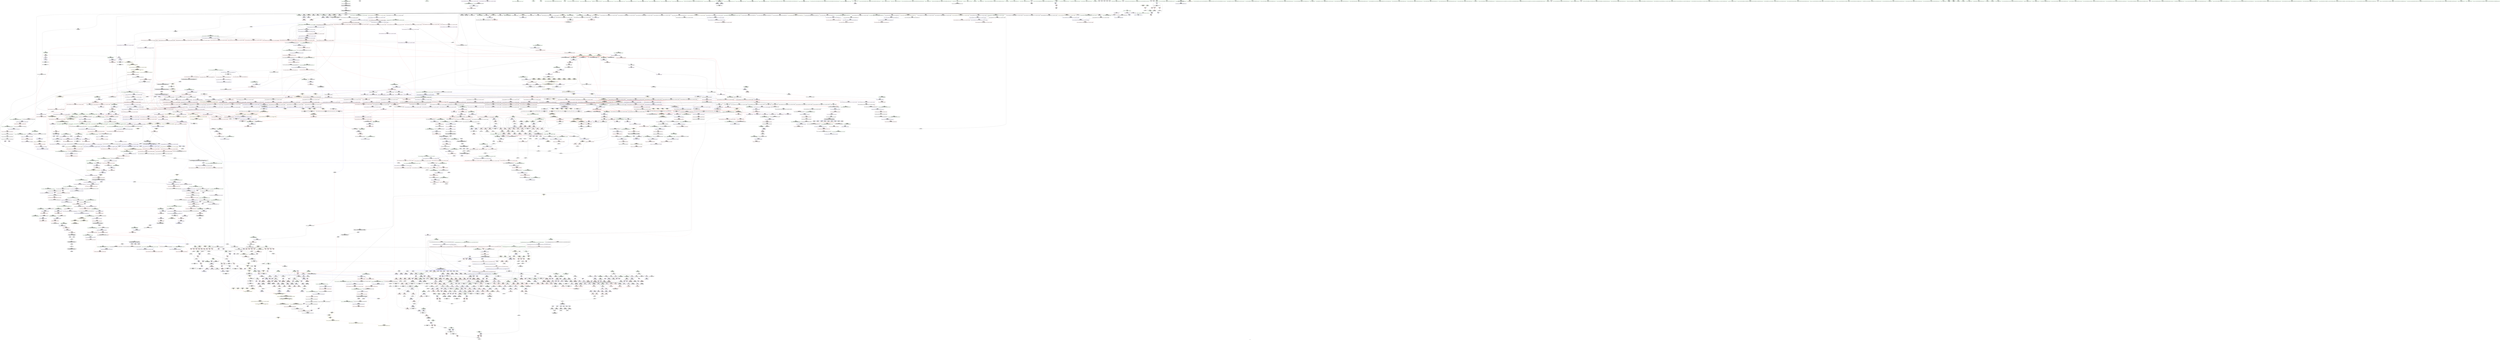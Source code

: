 digraph "SVFG" {
	label="SVFG";

	Node0x558d98382e90 [shape=record,color=grey,label="{NodeID: 0\nNullPtr|{|<s59>162}}"];
	Node0x558d98382e90 -> Node0x558d98628b60[style=solid];
	Node0x558d98382e90 -> Node0x558d98628c60[style=solid];
	Node0x558d98382e90 -> Node0x558d98628d30[style=solid];
	Node0x558d98382e90 -> Node0x558d98628e00[style=solid];
	Node0x558d98382e90 -> Node0x558d98628ed0[style=solid];
	Node0x558d98382e90 -> Node0x558d98628fa0[style=solid];
	Node0x558d98382e90 -> Node0x558d98629070[style=solid];
	Node0x558d98382e90 -> Node0x558d98629140[style=solid];
	Node0x558d98382e90 -> Node0x558d98629210[style=solid];
	Node0x558d98382e90 -> Node0x558d986292e0[style=solid];
	Node0x558d98382e90 -> Node0x558d986293b0[style=solid];
	Node0x558d98382e90 -> Node0x558d98629480[style=solid];
	Node0x558d98382e90 -> Node0x558d98629550[style=solid];
	Node0x558d98382e90 -> Node0x558d98629620[style=solid];
	Node0x558d98382e90 -> Node0x558d986296f0[style=solid];
	Node0x558d98382e90 -> Node0x558d986297c0[style=solid];
	Node0x558d98382e90 -> Node0x558d98629890[style=solid];
	Node0x558d98382e90 -> Node0x558d98629960[style=solid];
	Node0x558d98382e90 -> Node0x558d98629a30[style=solid];
	Node0x558d98382e90 -> Node0x558d98629b00[style=solid];
	Node0x558d98382e90 -> Node0x558d98629bd0[style=solid];
	Node0x558d98382e90 -> Node0x558d98629ca0[style=solid];
	Node0x558d98382e90 -> Node0x558d98629d70[style=solid];
	Node0x558d98382e90 -> Node0x558d98629e40[style=solid];
	Node0x558d98382e90 -> Node0x558d98629f10[style=solid];
	Node0x558d98382e90 -> Node0x558d98629fe0[style=solid];
	Node0x558d98382e90 -> Node0x558d9862a0b0[style=solid];
	Node0x558d98382e90 -> Node0x558d9862a180[style=solid];
	Node0x558d98382e90 -> Node0x558d9862a250[style=solid];
	Node0x558d98382e90 -> Node0x558d9862a320[style=solid];
	Node0x558d98382e90 -> Node0x558d9862a3f0[style=solid];
	Node0x558d98382e90 -> Node0x558d9862a4c0[style=solid];
	Node0x558d98382e90 -> Node0x558d9862a590[style=solid];
	Node0x558d98382e90 -> Node0x558d9862a660[style=solid];
	Node0x558d98382e90 -> Node0x558d9862a730[style=solid];
	Node0x558d98382e90 -> Node0x558d9862a800[style=solid];
	Node0x558d98382e90 -> Node0x558d9862a8d0[style=solid];
	Node0x558d98382e90 -> Node0x558d9862a9a0[style=solid];
	Node0x558d98382e90 -> Node0x558d9861e690[style=solid];
	Node0x558d98382e90 -> Node0x558d9861e760[style=solid];
	Node0x558d98382e90 -> Node0x558d9861e830[style=solid];
	Node0x558d98382e90 -> Node0x558d9861e900[style=solid];
	Node0x558d98382e90 -> Node0x558d9861e9d0[style=solid];
	Node0x558d98382e90 -> Node0x558d9861eaa0[style=solid];
	Node0x558d98382e90 -> Node0x558d9861eb70[style=solid];
	Node0x558d98382e90 -> Node0x558d9861ec40[style=solid];
	Node0x558d98382e90 -> Node0x558d9861ed10[style=solid];
	Node0x558d98382e90 -> Node0x558d9861ede0[style=solid];
	Node0x558d98382e90 -> Node0x558d9861eeb0[style=solid];
	Node0x558d98382e90 -> Node0x558d98665330[style=solid];
	Node0x558d98382e90 -> Node0x558d9866b410[style=solid];
	Node0x558d98382e90 -> Node0x558d9866b4e0[style=solid];
	Node0x558d98382e90 -> Node0x558d9866b5b0[style=solid];
	Node0x558d98382e90 -> Node0x558d9866d3c0[style=solid];
	Node0x558d98382e90 -> Node0x558d98643c60[style=solid];
	Node0x558d98382e90 -> Node0x558d97cce510[style=solid];
	Node0x558d98382e90 -> Node0x558d986b3ce0[style=solid];
	Node0x558d98382e90 -> Node0x558d986b4a60[style=solid];
	Node0x558d98382e90 -> Node0x558d986b4be0[style=solid];
	Node0x558d98382e90:s59 -> Node0x558d988227b0[style=solid,color=red];
	Node0x558d9874f8e0 [shape=record,color=yellow,style=double,label="{NodeID: 2657\n151V_1 = ENCHI(MR_151V_0)\npts\{2500000 2620000 2640000 \}\nFun[_ZNSt6vectorISt4pairIddESaIS1_EEixEm]}"];
	Node0x558d9874f8e0 -> Node0x558d98655ee0[style=dashed];
	Node0x558d98642e90 [shape=record,color=blue,label="{NodeID: 1550\n2148\<--2145\n__p.addr\<--__p\n_ZN9__gnu_cxx13new_allocatorISt4pairIddEE7destroyIS2_EEvPT_\n}"];
	Node0x558d98642e90 -> Node0x558d986604a0[style=dashed];
	Node0x558d986216b0 [shape=record,color=black,label="{NodeID: 443\n403\<--402\nconv21\<--call20\n_Z7getareadSt4pairIddEd\n}"];
	Node0x558d986216b0 -> Node0x558d986b51e0[style=solid];
	Node0x558d98630a50 [shape=record,color=purple,label="{NodeID: 886\n2464\<--2463\n_M_current\<--this1\n_ZNK9__gnu_cxx17__normal_iteratorIPSt4pairIddESt6vectorIS2_SaIS2_EEEdeEv\n}"];
	Node0x558d98630a50 -> Node0x558d98662fb0[style=solid];
	Node0x558d98819cf0 [shape=record,color=black,label="{NodeID: 3543\n1405 = PHI()\n}"];
	Node0x558d98666bc0 [shape=record,color=blue,label="{NodeID: 1329\n298\<--239\n\<--a.coerce1\n_Z7getareadSt4pairIddEd\n|{|<s4>17|<s5>21|<s6>28}}"];
	Node0x558d98666bc0 -> Node0x558d986638a0[style=dashed];
	Node0x558d98666bc0 -> Node0x558d98663a40[style=dashed];
	Node0x558d98666bc0 -> Node0x558d98663be0[style=dashed];
	Node0x558d98666bc0 -> Node0x558d98663d80[style=dashed];
	Node0x558d98666bc0:s4 -> Node0x558d9875d140[style=dashed,color=red];
	Node0x558d98666bc0:s5 -> Node0x558d9875d140[style=dashed,color=red];
	Node0x558d98666bc0:s6 -> Node0x558d9875d140[style=dashed,color=red];
	Node0x558d98619cd0 [shape=record,color=green,label="{NodeID: 222\n1552\<--1553\n__n.addr\<--__n.addr_field_insensitive\n_ZNKSt6vectorISt4pairIddESaIS1_EE12_M_check_lenEmPKc\n|{|<s2>147}}"];
	Node0x558d98619cd0 -> Node0x558d9865c610[style=solid];
	Node0x558d98619cd0 -> Node0x558d9866e330[style=solid];
	Node0x558d98619cd0:s2 -> Node0x558d9881f7c0[style=solid,color=red];
	Node0x558d9863cf80 [shape=record,color=purple,label="{NodeID: 665\n2506\<--305\noffset_0\<--\n}"];
	Node0x558d9863cf80 -> Node0x558d98666e30[style=solid];
	Node0x558d9865b770 [shape=record,color=red,label="{NodeID: 1108\n1488\<--1327\nexn42\<--exn.slot\n_ZNSt6vectorISt4pairIddESaIS1_EE17_M_realloc_insertIJRKS1_EEEvN9__gnu_cxx17__normal_iteratorIPS1_S3_EEDpOT_\n}"];
	Node0x558d985b5a70 [shape=record,color=green,label="{NodeID: 1\n7\<--1\n__dso_handle\<--dummyObj\nGlob }"];
	Node0x558d98642f60 [shape=record,color=blue,label="{NodeID: 1551\n2158\<--2156\nthis.addr\<--this\n_ZNSt6vectorISt4pairIddESaIS1_EE12emplace_backIJS1_EEEvDpOT_\n}"];
	Node0x558d98642f60 -> Node0x558d98660570[style=dashed];
	Node0x558d98621780 [shape=record,color=black,label="{NodeID: 444\n406\<--405\nconv23\<--\n_Z7getareadSt4pairIddEd\n|{<s0>33}}"];
	Node0x558d98621780:s0 -> Node0x558d988204c0[style=solid,color=red];
	Node0x558d98630b20 [shape=record,color=purple,label="{NodeID: 887\n712\<--710\nadd.ptr\<--\n_ZNSt6vectorISt4pairIddESaIS1_EEixEm\n}"];
	Node0x558d98630b20 -> Node0x558d986332f0[style=solid];
	Node0x558d98819dc0 [shape=record,color=black,label="{NodeID: 3544\n1430 = PHI(1109, )\n|{<s0>132}}"];
	Node0x558d98819dc0:s0 -> Node0x558d98826150[style=solid,color=red];
	Node0x558d9871b280 [shape=record,color=black,label="{NodeID: 2437\nMR_76V_9 = PHI(MR_76V_14, MR_76V_8, )\npts\{1850 \}\n|{|<s18>41}}"];
	Node0x558d9871b280 -> Node0x558d98654d00[style=dashed];
	Node0x558d9871b280 -> Node0x558d98654dd0[style=dashed];
	Node0x558d9871b280 -> Node0x558d98654ea0[style=dashed];
	Node0x558d9871b280 -> Node0x558d98654f70[style=dashed];
	Node0x558d9871b280 -> Node0x558d98655040[style=dashed];
	Node0x558d9871b280 -> Node0x558d98655110[style=dashed];
	Node0x558d9871b280 -> Node0x558d986551e0[style=dashed];
	Node0x558d9871b280 -> Node0x558d986552b0[style=dashed];
	Node0x558d9871b280 -> Node0x558d98663e50[style=dashed];
	Node0x558d9871b280 -> Node0x558d98663f20[style=dashed];
	Node0x558d9871b280 -> Node0x558d98663ff0[style=dashed];
	Node0x558d9871b280 -> Node0x558d986640c0[style=dashed];
	Node0x558d9871b280 -> Node0x558d98664190[style=dashed];
	Node0x558d9871b280 -> Node0x558d98664260[style=dashed];
	Node0x558d9871b280 -> Node0x558d98664330[style=dashed];
	Node0x558d9871b280 -> Node0x558d98664400[style=dashed];
	Node0x558d9871b280 -> Node0x558d98712b80[style=dashed];
	Node0x558d9871b280 -> Node0x558d9873b3a0[style=dashed];
	Node0x558d9871b280:s18 -> Node0x558d9875b2d0[style=dashed,color=red];
	Node0x558d98666c90 [shape=record,color=blue,label="{NodeID: 1330\n245\<--237\nR.addr\<--R\n_Z7getareadSt4pairIddEd\n}"];
	Node0x558d98666c90 -> Node0x558d98632790[style=dashed];
	Node0x558d98666c90 -> Node0x558d98632860[style=dashed];
	Node0x558d98666c90 -> Node0x558d98632930[style=dashed];
	Node0x558d98666c90 -> Node0x558d98632a00[style=dashed];
	Node0x558d98666c90 -> Node0x558d98652390[style=dashed];
	Node0x558d98666c90 -> Node0x558d98652460[style=dashed];
	Node0x558d98666c90 -> Node0x558d98652530[style=dashed];
	Node0x558d98619da0 [shape=record,color=green,label="{NodeID: 223\n1554\<--1555\n__s.addr\<--__s.addr_field_insensitive\n_ZNKSt6vectorISt4pairIddESaIS1_EE12_M_check_lenEmPKc\n}"];
	Node0x558d98619da0 -> Node0x558d9865c6e0[style=solid];
	Node0x558d98619da0 -> Node0x558d9866e400[style=solid];
	Node0x558d9872cd50 [shape=record,color=yellow,style=double,label="{NodeID: 2880\n100V_1 = ENCHI(MR_100V_0)\npts\{2620000 \}\nFun[_ZNSt6vectorISt4pairIddESaIS1_EE12emplace_backIJS1_EEEvDpOT_]|{|<s1>191|<s2>193}}"];
	Node0x558d9872cd50 -> Node0x558d987318a0[style=dashed];
	Node0x558d9872cd50:s1 -> Node0x558d9872d6a0[style=dashed,color=red];
	Node0x558d9872cd50:s2 -> Node0x558d9875bd00[style=dashed,color=red];
	Node0x558d9863d050 [shape=record,color=purple,label="{NodeID: 666\n2509\<--305\noffset_1\<--\n}"];
	Node0x558d9863d050 -> Node0x558d98666f00[style=solid];
	Node0x558d9865b840 [shape=record,color=red,label="{NodeID: 1109\n1489\<--1329\nsel\<--ehselector.slot\n_ZNSt6vectorISt4pairIddESaIS1_EE17_M_realloc_insertIJRKS1_EEEvN9__gnu_cxx17__normal_iteratorIPS1_S3_EEDpOT_\n}"];
	Node0x558d985dc430 [shape=record,color=green,label="{NodeID: 2\n9\<--1\n\<--dummyObj\nCan only get source location for instruction, argument, global var or function.}"];
	Node0x558d98643030 [shape=record,color=blue,label="{NodeID: 1552\n2160\<--2157\n__args.addr\<--__args\n_ZNSt6vectorISt4pairIddESaIS1_EE12emplace_backIJS1_EEEvDpOT_\n}"];
	Node0x558d98643030 -> Node0x558d98660640[style=dashed];
	Node0x558d98643030 -> Node0x558d98660710[style=dashed];
	Node0x558d98621850 [shape=record,color=black,label="{NodeID: 445\n409\<--407\n\<--call24\n_Z7getareadSt4pairIddEd\n}"];
	Node0x558d98621850 -> Node0x558d9863e4a0[style=solid];
	Node0x558d98621850 -> Node0x558d9863e570[style=solid];
	Node0x558d98630bf0 [shape=record,color=purple,label="{NodeID: 888\n1363\<--1361\nadd.ptr\<--\n_ZNSt6vectorISt4pairIddESaIS1_EE17_M_realloc_insertIJRKS1_EEEvN9__gnu_cxx17__normal_iteratorIPS1_S3_EEDpOT_\n|{<s0>121}}"];
	Node0x558d98630bf0:s0 -> Node0x558d9881efa0[style=solid,color=red];
	Node0x558d97f7c340 [shape=record,color=black,label="{NodeID: 3545\n1450 = PHI(1109, )\n|{<s0>136}}"];
	Node0x558d97f7c340:s0 -> Node0x558d98826150[style=solid,color=red];
	Node0x558d9871b780 [shape=record,color=black,label="{NodeID: 2438\nMR_100V_5 = PHI(MR_100V_9, MR_100V_4, )\npts\{2620000 \}\n|{|<s3>41|<s4>49|<s5>50|<s6>51|<s7>52|<s8>53}}"];
	Node0x558d9871b780 -> Node0x558d98713080[style=dashed];
	Node0x558d9871b780 -> Node0x558d9873b8a0[style=dashed];
	Node0x558d9871b780 -> Node0x558d987412a0[style=dashed];
	Node0x558d9871b780:s3 -> Node0x558d9875b2d0[style=dashed,color=red];
	Node0x558d9871b780:s4 -> Node0x558d9874e690[style=dashed,color=red];
	Node0x558d9871b780:s5 -> Node0x558d9874f8e0[style=dashed,color=red];
	Node0x558d9871b780:s6 -> Node0x558d9874f8e0[style=dashed,color=red];
	Node0x558d9871b780:s7 -> Node0x558d9874f8e0[style=dashed,color=red];
	Node0x558d9871b780:s8 -> Node0x558d9874f8e0[style=dashed,color=red];
	Node0x558d98666d60 [shape=record,color=blue,label="{NodeID: 1331\n247\<--240\nr.addr\<--r\n_Z7getareadSt4pairIddEd\n}"];
	Node0x558d98666d60 -> Node0x558d98652600[style=dashed];
	Node0x558d98666d60 -> Node0x558d986526d0[style=dashed];
	Node0x558d98666d60 -> Node0x558d986527a0[style=dashed];
	Node0x558d98666d60 -> Node0x558d98652870[style=dashed];
	Node0x558d98619e70 [shape=record,color=green,label="{NodeID: 224\n1556\<--1557\n__len\<--__len_field_insensitive\n_ZNKSt6vectorISt4pairIddESaIS1_EE12_M_check_lenEmPKc\n}"];
	Node0x558d98619e70 -> Node0x558d9865c7b0[style=solid];
	Node0x558d98619e70 -> Node0x558d9865c880[style=solid];
	Node0x558d98619e70 -> Node0x558d9865c950[style=solid];
	Node0x558d98619e70 -> Node0x558d9866e5a0[style=solid];
	Node0x558d9872ce30 [shape=record,color=yellow,style=double,label="{NodeID: 2881\n102V_1 = ENCHI(MR_102V_0)\npts\{2620001 \}\nFun[_ZNSt6vectorISt4pairIddESaIS1_EE12emplace_backIJS1_EEEvDpOT_]|{|<s4>191|<s5>193}}"];
	Node0x558d9872ce30 -> Node0x558d986607e0[style=dashed];
	Node0x558d9872ce30 -> Node0x558d98660980[style=dashed];
	Node0x558d9872ce30 -> Node0x558d98660a50[style=dashed];
	Node0x558d9872ce30 -> Node0x558d98643100[style=dashed];
	Node0x558d9872ce30:s4 -> Node0x558d9872d6a0[style=dashed,color=red];
	Node0x558d9872ce30:s5 -> Node0x558d9875bde0[style=dashed,color=red];
	Node0x558d9863d120 [shape=record,color=purple,label="{NodeID: 667\n2507\<--306\noffset_0\<--\n}"];
	Node0x558d9863d120 -> Node0x558d986637d0[style=solid];
	Node0x558d9865b910 [shape=record,color=red,label="{NodeID: 1110\n1371\<--1370\n\<--_M_start\n_ZNSt6vectorISt4pairIddESaIS1_EE17_M_realloc_insertIJRKS1_EEEvN9__gnu_cxx17__normal_iteratorIPS1_S3_EEDpOT_\n|{<s0>124}}"];
	Node0x558d9865b910:s0 -> Node0x558d9881f3b0[style=solid,color=red];
	Node0x558d985dc770 [shape=record,color=green,label="{NodeID: 3\n11\<--1\n_ZSt3cin\<--dummyObj\nGlob }"];
	Node0x558d98643100 [shape=record,color=blue,label="{NodeID: 1553\n2191\<--2193\n_M_finish7\<--incdec.ptr\n_ZNSt6vectorISt4pairIddESaIS1_EE12emplace_backIJS1_EEEvDpOT_\n}"];
	Node0x558d98643100 -> Node0x558d98731da0[style=dashed];
	Node0x558d98621920 [shape=record,color=black,label="{NodeID: 446\n417\<--416\nconv27\<--call26\n_Z7getareadSt4pairIddEd\n}"];
	Node0x558d98621920 -> Node0x558d986b51e0[style=solid];
	Node0x558d98630cc0 [shape=record,color=purple,label="{NodeID: 889\n1414\<--1412\nadd.ptr18\<--\n_ZNSt6vectorISt4pairIddESaIS1_EE17_M_realloc_insertIJRKS1_EEEvN9__gnu_cxx17__normal_iteratorIPS1_S3_EEDpOT_\n|{<s0>129}}"];
	Node0x558d98630cc0:s0 -> Node0x558d988219e0[style=solid,color=red];
	Node0x558d98819f30 [shape=record,color=black,label="{NodeID: 3546\n407 = PHI(697, )\n}"];
	Node0x558d98819f30 -> Node0x558d98621850[style=solid];
	Node0x558d9871bc80 [shape=record,color=black,label="{NodeID: 2439\nMR_102V_5 = PHI(MR_102V_9, MR_102V_4, )\npts\{2620001 \}\n|{|<s3>41|<s4>49}}"];
	Node0x558d9871bc80 -> Node0x558d98713580[style=dashed];
	Node0x558d9871bc80 -> Node0x558d9873bda0[style=dashed];
	Node0x558d9871bc80 -> Node0x558d987417a0[style=dashed];
	Node0x558d9871bc80:s3 -> Node0x558d9875b2d0[style=dashed,color=red];
	Node0x558d9871bc80:s4 -> Node0x558d9874e7d0[style=dashed,color=red];
	Node0x558d98666e30 [shape=record,color=blue, style = dotted,label="{NodeID: 1332\n2506\<--2508\noffset_0\<--dummyVal\n_Z7getareadSt4pairIddEd\n}"];
	Node0x558d98666e30 -> Node0x558d98654000[style=dashed];
	Node0x558d98666e30 -> Node0x558d98667310[style=dashed];
	Node0x558d98619f40 [shape=record,color=green,label="{NodeID: 225\n1558\<--1559\nref.tmp\<--ref.tmp_field_insensitive\n_ZNKSt6vectorISt4pairIddESaIS1_EE12_M_check_lenEmPKc\n|{|<s1>147}}"];
	Node0x558d98619f40 -> Node0x558d9866e4d0[style=solid];
	Node0x558d98619f40:s1 -> Node0x558d9881f6f0[style=solid,color=red];
	Node0x558d9872cf10 [shape=record,color=yellow,style=double,label="{NodeID: 2882\n104V_1 = ENCHI(MR_104V_0)\npts\{2620002 \}\nFun[_ZNSt6vectorISt4pairIddESaIS1_EE12emplace_backIJS1_EEEvDpOT_]|{|<s2>193|<s3>193}}"];
	Node0x558d9872cf10 -> Node0x558d986608b0[style=dashed];
	Node0x558d9872cf10 -> Node0x558d987322a0[style=dashed];
	Node0x558d9872cf10:s2 -> Node0x558d98662790[style=dashed,color=red];
	Node0x558d9872cf10:s3 -> Node0x558d98644480[style=dashed,color=red];
	Node0x558d9863d1f0 [shape=record,color=purple,label="{NodeID: 668\n2510\<--306\noffset_1\<--\n}"];
	Node0x558d9863d1f0 -> Node0x558d986638a0[style=solid];
	Node0x558d9865b9e0 [shape=record,color=red,label="{NodeID: 1111\n1375\<--1372\n\<--call8\n_ZNSt6vectorISt4pairIddESaIS1_EE17_M_realloc_insertIJRKS1_EEEvN9__gnu_cxx17__normal_iteratorIPS1_S3_EEDpOT_\n|{<s0>124}}"];
	Node0x558d9865b9e0:s0 -> Node0x558d9881f480[style=solid,color=red];
	Node0x558d985dc830 [shape=record,color=green,label="{NodeID: 4\n12\<--1\n.str\<--dummyObj\nGlob }"];
	Node0x558d986431d0 [shape=record,color=blue,label="{NodeID: 1554\n2197\<--2196\ncoerce.dive\<--call8\n_ZNSt6vectorISt4pairIddESaIS1_EE12emplace_backIJS1_EEEvDpOT_\n}"];
	Node0x558d986431d0 -> Node0x558d98660b20[style=dashed];
	Node0x558d986431d0 -> Node0x558d987327a0[style=dashed];
	Node0x558d986219f0 [shape=record,color=black,label="{NodeID: 447\n423\<--422\nconv32\<--sub31\n_Z7getareadSt4pairIddEd\n|{<s0>36}}"];
	Node0x558d986219f0:s0 -> Node0x558d988204c0[style=solid,color=red];
	Node0x558d98630d90 [shape=record,color=purple,label="{NodeID: 890\n1482\<--1480\nadd.ptr39\<--\n_ZNSt6vectorISt4pairIddESaIS1_EE17_M_realloc_insertIJRKS1_EEEvN9__gnu_cxx17__normal_iteratorIPS1_S3_EEDpOT_\n}"];
	Node0x558d98630d90 -> Node0x558d9866dbe0[style=solid];
	Node0x558d9881a000 [shape=record,color=black,label="{NodeID: 3547\n550 = PHI(697, )\n}"];
	Node0x558d9881a000 -> Node0x558d9863fd00[style=solid];
	Node0x558d9871c180 [shape=record,color=black,label="{NodeID: 2440\nMR_104V_5 = PHI(MR_104V_9, MR_104V_4, )\npts\{2620002 \}\n|{|<s3>41}}"];
	Node0x558d9871c180 -> Node0x558d98713a80[style=dashed];
	Node0x558d9871c180 -> Node0x558d9873c2a0[style=dashed];
	Node0x558d9871c180 -> Node0x558d98741ca0[style=dashed];
	Node0x558d9871c180:s3 -> Node0x558d9875b2d0[style=dashed,color=red];
	Node0x558d98666f00 [shape=record,color=blue, style = dotted,label="{NodeID: 1333\n2509\<--2511\noffset_1\<--dummyVal\n_Z7getareadSt4pairIddEd\n|{<s0>18}}"];
	Node0x558d98666f00:s0 -> Node0x558d9875d140[style=dashed,color=red];
	Node0x558d9861a010 [shape=record,color=green,label="{NodeID: 226\n1565\<--1566\n_ZNKSt6vectorISt4pairIddESaIS1_EE8max_sizeEv\<--_ZNKSt6vectorISt4pairIddESaIS1_EE8max_sizeEv_field_insensitive\n}"];
	Node0x558d9863d2c0 [shape=record,color=purple,label="{NodeID: 669\n2512\<--308\noffset_0\<--\n}"];
	Node0x558d9863d2c0 -> Node0x558d98666fd0[style=solid];
	Node0x558d9865bab0 [shape=record,color=red,label="{NodeID: 1112\n1387\<--1386\n\<--call12\n_ZNSt6vectorISt4pairIddESaIS1_EE17_M_realloc_insertIJRKS1_EEEvN9__gnu_cxx17__normal_iteratorIPS1_S3_EEDpOT_\n|{<s0>127}}"];
	Node0x558d9865bab0:s0 -> Node0x558d9881f3b0[style=solid,color=red];
	Node0x558d985dc8f0 [shape=record,color=green,label="{NodeID: 5\n14\<--1\n.str.2\<--dummyObj\nGlob }"];
	Node0x558d986432a0 [shape=record,color=blue,label="{NodeID: 1555\n2210\<--2209\n__t.addr\<--__t\n_ZSt4moveIRSt4pairIddEEONSt16remove_referenceIT_E4typeEOS4_\n}"];
	Node0x558d986432a0 -> Node0x558d98660bf0[style=dashed];
	Node0x558d98621ac0 [shape=record,color=black,label="{NodeID: 448\n426\<--424\n\<--call33\n_Z7getareadSt4pairIddEd\n}"];
	Node0x558d98621ac0 -> Node0x558d9863e980[style=solid];
	Node0x558d98621ac0 -> Node0x558d9863ea50[style=solid];
	Node0x558d98630e60 [shape=record,color=purple,label="{NodeID: 891\n2285\<--2283\nadd.ptr\<--\n_ZNSt6vectorISt4pairIddESaIS1_EE17_M_realloc_insertIJS1_EEEvN9__gnu_cxx17__normal_iteratorIPS1_S3_EEDpOT_\n|{<s0>201}}"];
	Node0x558d98630e60:s0 -> Node0x558d988172a0[style=solid,color=red];
	Node0x558d9881a0d0 [shape=record,color=black,label="{NodeID: 3548\n554 = PHI(697, )\n}"];
	Node0x558d9881a0d0 -> Node0x558d9863fdd0[style=solid];
	Node0x558d9871c680 [shape=record,color=black,label="{NodeID: 2441\nMR_106V_4 = PHI(MR_106V_6, MR_106V_2, )\npts\{2640000 \}\n|{|<s3>43|<s4>54|<s5>55|<s6>56|<s7>58|<s8>59}}"];
	Node0x558d9871c680 -> Node0x558d98713f80[style=dashed];
	Node0x558d9871c680 -> Node0x558d9871c680[style=dashed];
	Node0x558d9871c680 -> Node0x558d987421a0[style=dashed];
	Node0x558d9871c680:s3 -> Node0x558d9875cd80[style=dashed,color=red];
	Node0x558d9871c680:s4 -> Node0x558d9874e690[style=dashed,color=red];
	Node0x558d9871c680:s5 -> Node0x558d9874f8e0[style=dashed,color=red];
	Node0x558d9871c680:s6 -> Node0x558d9874f8e0[style=dashed,color=red];
	Node0x558d9871c680:s7 -> Node0x558d9874f8e0[style=dashed,color=red];
	Node0x558d9871c680:s8 -> Node0x558d9874f8e0[style=dashed,color=red];
	Node0x558d98666fd0 [shape=record,color=blue, style = dotted,label="{NodeID: 1334\n2512\<--2514\noffset_0\<--dummyVal\n_Z7getareadSt4pairIddEd\n|{<s0>20}}"];
	Node0x558d98666fd0:s0 -> Node0x558d9875d140[style=dashed,color=red];
	Node0x558d9861a110 [shape=record,color=green,label="{NodeID: 227\n1574\<--1575\n_ZSt20__throw_length_errorPKc\<--_ZSt20__throw_length_errorPKc_field_insensitive\n}"];
	Node0x558d9872d0d0 [shape=record,color=yellow,style=double,label="{NodeID: 2884\n172V_1 = ENCHI(MR_172V_0)\npts\{2760000 2760001 \}\nFun[_ZNSt6vectorISt4pairIddESaIS1_EE12emplace_backIJS1_EEEvDpOT_]|{<s0>190|<s1>193}}"];
	Node0x558d9872d0d0:s0 -> Node0x558d9872e920[style=dashed,color=red];
	Node0x558d9872d0d0:s1 -> Node0x558d9875c160[style=dashed,color=red];
	Node0x558d9863d390 [shape=record,color=purple,label="{NodeID: 670\n2515\<--308\noffset_1\<--\n}"];
	Node0x558d9863d390 -> Node0x558d986670a0[style=solid];
	Node0x558d9865bb80 [shape=record,color=red,label="{NodeID: 1113\n1391\<--1390\n\<--_M_finish\n_ZNSt6vectorISt4pairIddESaIS1_EE17_M_realloc_insertIJRKS1_EEEvN9__gnu_cxx17__normal_iteratorIPS1_S3_EEDpOT_\n|{<s0>127}}"];
	Node0x558d9865bb80:s0 -> Node0x558d9881f480[style=solid,color=red];
	Node0x558d985dd160 [shape=record,color=green,label="{NodeID: 6\n17\<--1\n\<--dummyObj\nCan only get source location for instruction, argument, global var or function.}"];
	Node0x558d98643370 [shape=record,color=blue,label="{NodeID: 1556\n2219\<--2216\n__a.addr\<--__a\n_ZNSt16allocator_traitsISaISt4pairIddEEE9constructIS1_JS1_EEEvRS2_PT_DpOT0_\n}"];
	Node0x558d98643370 -> Node0x558d98660cc0[style=dashed];
	Node0x558d98621b90 [shape=record,color=black,label="{NodeID: 449\n429\<--428\nconv35\<--\n_Z7getareadSt4pairIddEd\n|{<s0>38}}"];
	Node0x558d98621b90:s0 -> Node0x558d988204c0[style=solid,color=red];
	Node0x558d98630f30 [shape=record,color=purple,label="{NodeID: 892\n2332\<--2330\nadd.ptr18\<--\n_ZNSt6vectorISt4pairIddESaIS1_EE17_M_realloc_insertIJS1_EEEvN9__gnu_cxx17__normal_iteratorIPS1_S3_EEDpOT_\n|{<s0>209}}"];
	Node0x558d98630f30:s0 -> Node0x558d988219e0[style=solid,color=red];
	Node0x558d9881a1a0 [shape=record,color=black,label="{NodeID: 3549\n557 = PHI()\n}"];
	Node0x558d9881a1a0 -> Node0x558d98668d10[style=solid];
	Node0x558d9871cb80 [shape=record,color=black,label="{NodeID: 2442\nMR_108V_4 = PHI(MR_108V_6, MR_108V_2, )\npts\{2640001 \}\n|{|<s3>43|<s4>54}}"];
	Node0x558d9871cb80 -> Node0x558d98714480[style=dashed];
	Node0x558d9871cb80 -> Node0x558d9871cb80[style=dashed];
	Node0x558d9871cb80 -> Node0x558d987426a0[style=dashed];
	Node0x558d9871cb80:s3 -> Node0x558d9875cec0[style=dashed,color=red];
	Node0x558d9871cb80:s4 -> Node0x558d9874e7d0[style=dashed,color=red];
	Node0x558d986670a0 [shape=record,color=blue, style = dotted,label="{NodeID: 1335\n2515\<--2517\noffset_1\<--dummyVal\n_Z7getareadSt4pairIddEd\n}"];
	Node0x558d986670a0 -> Node0x558d986540d0[style=dashed];
	Node0x558d986670a0 -> Node0x558d986673e0[style=dashed];
	Node0x558d986226b0 [shape=record,color=green,label="{NodeID: 228\n1581\<--1582\n_ZSt3maxImERKT_S2_S2_\<--_ZSt3maxImERKT_S2_S2__field_insensitive\n}"];
	Node0x558d9863d460 [shape=record,color=purple,label="{NodeID: 671\n2513\<--309\noffset_0\<--\n}"];
	Node0x558d9863d460 -> Node0x558d98663970[style=solid];
	Node0x558d9865bc50 [shape=record,color=red,label="{NodeID: 1114\n1444\<--1443\n\<--_M_start26\n_ZNSt6vectorISt4pairIddESaIS1_EE17_M_realloc_insertIJRKS1_EEEvN9__gnu_cxx17__normal_iteratorIPS1_S3_EEDpOT_\n|{<s0>136}}"];
	Node0x558d9865bc50:s0 -> Node0x558d98825a90[style=solid,color=red];
	Node0x558d985dd220 [shape=record,color=green,label="{NodeID: 7\n47\<--1\n\<--dummyObj\nCan only get source location for instruction, argument, global var or function.}"];
	Node0x558d98643440 [shape=record,color=blue,label="{NodeID: 1557\n2221\<--2217\n__p.addr\<--__p\n_ZNSt16allocator_traitsISaISt4pairIddEEE9constructIS1_JS1_EEEvRS2_PT_DpOT0_\n}"];
	Node0x558d98643440 -> Node0x558d98660d90[style=dashed];
	Node0x558d98621c60 [shape=record,color=black,label="{NodeID: 450\n432\<--430\n\<--call36\n_Z7getareadSt4pairIddEd\n}"];
	Node0x558d98621c60 -> Node0x558d9863ecc0[style=solid];
	Node0x558d98621c60 -> Node0x558d9863ed90[style=solid];
	Node0x558d98631000 [shape=record,color=purple,label="{NodeID: 893\n2394\<--2392\nadd.ptr39\<--\n_ZNSt6vectorISt4pairIddESaIS1_EE17_M_realloc_insertIJS1_EEEvN9__gnu_cxx17__normal_iteratorIPS1_S3_EEDpOT_\n}"];
	Node0x558d98631000 -> Node0x558d98644480[style=solid];
	Node0x558d9881a270 [shape=record,color=black,label="{NodeID: 3550\n424 = PHI(697, )\n}"];
	Node0x558d9881a270 -> Node0x558d98621ac0[style=solid];
	Node0x558d9871d080 [shape=record,color=black,label="{NodeID: 2443\nMR_110V_4 = PHI(MR_110V_6, MR_110V_2, )\npts\{2640002 \}\n|{|<s3>43}}"];
	Node0x558d9871d080 -> Node0x558d98714980[style=dashed];
	Node0x558d9871d080 -> Node0x558d9871d080[style=dashed];
	Node0x558d9871d080 -> Node0x558d98742ba0[style=dashed];
	Node0x558d9871d080:s3 -> Node0x558d9875d000[style=dashed,color=red];
	Node0x558d98667170 [shape=record,color=blue, style = dotted,label="{NodeID: 1336\n2518\<--2520\noffset_0\<--dummyVal\n_Z7getareadSt4pairIddEd\n}"];
	Node0x558d98667170 -> Node0x558d986541a0[style=dashed];
	Node0x558d98667170 -> Node0x558d986674b0[style=dashed];
	Node0x558d98622770 [shape=record,color=green,label="{NodeID: 229\n1603\<--1604\n__lhs.addr\<--__lhs.addr_field_insensitive\n_ZN9__gnu_cxxmiIPSt4pairIddESt6vectorIS2_SaIS2_EEEENS_17__normal_iteratorIT_T0_E15difference_typeERKSA_SD_\n}"];
	Node0x558d98622770 -> Node0x558d9865caf0[style=solid];
	Node0x558d98622770 -> Node0x558d9866e670[style=solid];
	Node0x558d9872d2c0 [shape=record,color=yellow,style=double,label="{NodeID: 2886\n298V_1 = ENCHI(MR_298V_0)\npts\{19000000 \}\nFun[_ZSt32__make_move_if_noexcept_iteratorISt4pairIddESt13move_iteratorIPS1_EET0_PT_]|{<s0>169}}"];
	Node0x558d9872d2c0:s0 -> Node0x558d98642cf0[style=dashed,color=red];
	Node0x558d9863d530 [shape=record,color=purple,label="{NodeID: 672\n2516\<--309\noffset_1\<--\n}"];
	Node0x558d9863d530 -> Node0x558d98663a40[style=solid];
	Node0x558d9865bd20 [shape=record,color=red,label="{NodeID: 1115\n1448\<--1447\n\<--_M_finish28\n_ZNSt6vectorISt4pairIddESaIS1_EE17_M_realloc_insertIJRKS1_EEEvN9__gnu_cxx17__normal_iteratorIPS1_S3_EEDpOT_\n|{<s0>136}}"];
	Node0x558d9865bd20:s0 -> Node0x558d98825f10[style=solid,color=red];
	Node0x558d985dd2e0 [shape=record,color=green,label="{NodeID: 8\n143\<--1\n\<--dummyObj\nCan only get source location for instruction, argument, global var or function.}"];
	Node0x558d987500d0 [shape=record,color=yellow,style=double,label="{NodeID: 2665\n237V_1 = ENCHI(MR_237V_0)\npts\{2500000 2500001 2620000 2620001 2640000 2640001 \}\nFun[_ZNKSt6vectorISt4pairIddESaIS1_EE12_M_check_lenEmPKc]|{<s0>143|<s1>143|<s2>145|<s3>145|<s4>146|<s5>146|<s6>148|<s7>148}}"];
	Node0x558d987500d0:s0 -> Node0x558d9874e690[style=dashed,color=red];
	Node0x558d987500d0:s1 -> Node0x558d9874e7d0[style=dashed,color=red];
	Node0x558d987500d0:s2 -> Node0x558d9874e690[style=dashed,color=red];
	Node0x558d987500d0:s3 -> Node0x558d9874e7d0[style=dashed,color=red];
	Node0x558d987500d0:s4 -> Node0x558d9874e690[style=dashed,color=red];
	Node0x558d987500d0:s5 -> Node0x558d9874e7d0[style=dashed,color=red];
	Node0x558d987500d0:s6 -> Node0x558d9874e690[style=dashed,color=red];
	Node0x558d987500d0:s7 -> Node0x558d9874e7d0[style=dashed,color=red];
	Node0x558d98643510 [shape=record,color=blue,label="{NodeID: 1558\n2223\<--2218\n__args.addr\<--__args\n_ZNSt16allocator_traitsISaISt4pairIddEEE9constructIS1_JS1_EEEvRS2_PT_DpOT0_\n}"];
	Node0x558d98643510 -> Node0x558d98660e60[style=dashed];
	Node0x558d98621d30 [shape=record,color=black,label="{NodeID: 451\n462\<--461\nconv44\<--\n_Z7getareadSt4pairIddEd\n|{<s0>44}}"];
	Node0x558d98621d30:s0 -> Node0x558d988204c0[style=solid,color=red];
	Node0x558d986310d0 [shape=record,color=purple,label="{NodeID: 894\n2452\<--2449\nadd.ptr\<--\n_ZNK9__gnu_cxx17__normal_iteratorIPSt4pairIddESt6vectorIS2_SaIS2_EEEmiEl\n}"];
	Node0x558d986310d0 -> Node0x558d98644b00[style=solid];
	Node0x558d9881a340 [shape=record,color=black,label="{NodeID: 3551\n430 = PHI(697, )\n}"];
	Node0x558d9881a340 -> Node0x558d98621c60[style=solid];
	Node0x558d98667240 [shape=record,color=blue, style = dotted,label="{NodeID: 1337\n2521\<--2523\noffset_1\<--dummyVal\n_Z7getareadSt4pairIddEd\n}"];
	Node0x558d98667240 -> Node0x558d98654270[style=dashed];
	Node0x558d98667240 -> Node0x558d98667580[style=dashed];
	Node0x558d98622840 [shape=record,color=green,label="{NodeID: 230\n1605\<--1606\n__rhs.addr\<--__rhs.addr_field_insensitive\n_ZN9__gnu_cxxmiIPSt4pairIddESt6vectorIS2_SaIS2_EEEENS_17__normal_iteratorIT_T0_E15difference_typeERKSA_SD_\n}"];
	Node0x558d98622840 -> Node0x558d9865cbc0[style=solid];
	Node0x558d98622840 -> Node0x558d9866e740[style=solid];
	Node0x558d9863d600 [shape=record,color=purple,label="{NodeID: 673\n2518\<--311\noffset_0\<--\n}"];
	Node0x558d9863d600 -> Node0x558d98667170[style=solid];
	Node0x558d9865bdf0 [shape=record,color=red,label="{NodeID: 1116\n1456\<--1455\n\<--_M_start31\n_ZNSt6vectorISt4pairIddESaIS1_EE17_M_realloc_insertIJRKS1_EEEvN9__gnu_cxx17__normal_iteratorIPS1_S3_EEDpOT_\n|{<s0>137}}"];
	Node0x558d9865bdf0:s0 -> Node0x558d98821770[style=solid,color=red];
	Node0x558d985dd3a0 [shape=record,color=green,label="{NodeID: 9\n144\<--1\n\<--dummyObj\nCan only get source location for instruction, argument, global var or function.}"];
	Node0x558d986435e0 [shape=record,color=blue,label="{NodeID: 1559\n2261\<--2239\ncoerce.dive\<--__position.coerce\n_ZNSt6vectorISt4pairIddESaIS1_EE17_M_realloc_insertIJS1_EEEvN9__gnu_cxx17__normal_iteratorIPS1_S3_EEDpOT_\n|{|<s2>198}}"];
	Node0x558d986435e0 -> Node0x558d986622b0[style=dashed];
	Node0x558d986435e0 -> Node0x558d98662380[style=dashed];
	Node0x558d986435e0:s2 -> Node0x558d987519e0[style=dashed,color=red];
	Node0x558d98621e00 [shape=record,color=black,label="{NodeID: 452\n465\<--463\n\<--call45\n_Z7getareadSt4pairIddEd\n}"];
	Node0x558d98621e00 -> Node0x558d9863f4e0[style=solid];
	Node0x558d98621e00 -> Node0x558d9863f5b0[style=solid];
	Node0x558d986311a0 [shape=record,color=red,label="{NodeID: 895\n879\<--8\n\<--_ZL2PI\n_Z7processi\n}"];
	Node0x558d986311a0 -> Node0x558d986b1a60[style=solid];
	Node0x558d9881a410 [shape=record,color=black,label="{NodeID: 3552\n500 = PHI(697, )\n}"];
	Node0x558d9881a410 -> Node0x558d9863f8f0[style=solid];
	Node0x558d98667310 [shape=record,color=blue,label="{NodeID: 1338\n315\<--317\nfirst\<--add\n_Z7getareadSt4pairIddEd\n|{<s0>18}}"];
	Node0x558d98667310:s0 -> Node0x558d9875d140[style=dashed,color=red];
	Node0x558d98622910 [shape=record,color=green,label="{NodeID: 231\n1622\<--1623\nretval\<--retval_field_insensitive\n_ZNSt6vectorISt4pairIddESaIS1_EE5beginEv\n|{|<s1>153}}"];
	Node0x558d98622910 -> Node0x558d9862c6e0[style=solid];
	Node0x558d98622910:s1 -> Node0x558d98823f90[style=solid,color=red];
	Node0x558d9872d4b0 [shape=record,color=yellow,style=double,label="{NodeID: 2888\n453V_1 = ENCHI(MR_453V_0)\npts\{15020000 \}\nFun[_ZNSt6vectorISt4pairIddESaIS1_EE3endEv]|{<s0>139}}"];
	Node0x558d9872d4b0:s0 -> Node0x558d9866f9f0[style=dashed,color=red];
	Node0x558d9863d6d0 [shape=record,color=purple,label="{NodeID: 674\n2521\<--311\noffset_1\<--\n}"];
	Node0x558d9863d6d0 -> Node0x558d98667240[style=solid];
	Node0x558d9865bec0 [shape=record,color=red,label="{NodeID: 1117\n1460\<--1459\n\<--_M_end_of_storage\n_ZNSt6vectorISt4pairIddESaIS1_EE17_M_realloc_insertIJRKS1_EEEvN9__gnu_cxx17__normal_iteratorIPS1_S3_EEDpOT_\n}"];
	Node0x558d9865bec0 -> Node0x558d98635850[style=solid];
	Node0x558d985dd4a0 [shape=record,color=green,label="{NodeID: 10\n355\<--1\n\<--dummyObj\nCan only get source location for instruction, argument, global var or function.}"];
	Node0x558d986436b0 [shape=record,color=blue,label="{NodeID: 1560\n2243\<--2238\nthis.addr\<--this\n_ZNSt6vectorISt4pairIddESaIS1_EE17_M_realloc_insertIJS1_EEEvN9__gnu_cxx17__normal_iteratorIPS1_S3_EEDpOT_\n}"];
	Node0x558d986436b0 -> Node0x558d98660f30[style=dashed];
	Node0x558d98621ed0 [shape=record,color=black,label="{NodeID: 453\n475\<--474\nconv49\<--\n_Z7getareadSt4pairIddEd\n|{<s0>47}}"];
	Node0x558d98621ed0:s0 -> Node0x558d988204c0[style=solid,color=red];
	Node0x558d98631270 [shape=record,color=red,label="{NodeID: 896\n65\<--59\n\<--R.addr\n_Z7getcircdd\n}"];
	Node0x558d98631270 -> Node0x558d986b1460[style=solid];
	Node0x558d9881a4e0 [shape=record,color=black,label="{NodeID: 3553\n506 = PHI(697, )\n}"];
	Node0x558d9881a4e0 -> Node0x558d9863f9c0[style=solid];
	Node0x558d986673e0 [shape=record,color=blue,label="{NodeID: 1339\n320\<--322\nsecond\<--add1\n_Z7getareadSt4pairIddEd\n|{<s0>20}}"];
	Node0x558d986673e0:s0 -> Node0x558d9875d140[style=dashed,color=red];
	Node0x558d986229e0 [shape=record,color=green,label="{NodeID: 232\n1624\<--1625\nthis.addr\<--this.addr_field_insensitive\n_ZNSt6vectorISt4pairIddESaIS1_EE5beginEv\n}"];
	Node0x558d986229e0 -> Node0x558d9865ce30[style=solid];
	Node0x558d986229e0 -> Node0x558d9866e810[style=solid];
	Node0x558d9863d7a0 [shape=record,color=purple,label="{NodeID: 675\n2519\<--312\noffset_0\<--\n}"];
	Node0x558d9863d7a0 -> Node0x558d98663b10[style=solid];
	Node0x558d9865bf90 [shape=record,color=red,label="{NodeID: 1118\n1464\<--1463\n\<--_M_start34\n_ZNSt6vectorISt4pairIddESaIS1_EE17_M_realloc_insertIJRKS1_EEEvN9__gnu_cxx17__normal_iteratorIPS1_S3_EEDpOT_\n}"];
	Node0x558d9865bf90 -> Node0x558d98635920[style=solid];
	Node0x558d985dd5a0 [shape=record,color=green,label="{NodeID: 11\n359\<--1\n\<--dummyObj\nCan only get source location for instruction, argument, global var or function.}"];
	Node0x558d98643780 [shape=record,color=blue,label="{NodeID: 1561\n2245\<--2240\n__args.addr\<--__args\n_ZNSt6vectorISt4pairIddESaIS1_EE17_M_realloc_insertIJS1_EEEvN9__gnu_cxx17__normal_iteratorIPS1_S3_EEDpOT_\n}"];
	Node0x558d98643780 -> Node0x558d98661000[style=dashed];
	Node0x558d98621fa0 [shape=record,color=black,label="{NodeID: 454\n488\<--487\nconv55\<--\n_Z7getareadSt4pairIddEd\n}"];
	Node0x558d98621fa0 -> Node0x558d986b3860[style=solid];
	Node0x558d98631340 [shape=record,color=red,label="{NodeID: 897\n66\<--59\n\<--R.addr\n_Z7getcircdd\n}"];
	Node0x558d98631340 -> Node0x558d986b1460[style=solid];
	Node0x558d9881a5b0 [shape=record,color=black,label="{NodeID: 3554\n512 = PHI(697, )\n}"];
	Node0x558d9881a5b0 -> Node0x558d9863fa90[style=solid];
	Node0x558d986674b0 [shape=record,color=blue,label="{NodeID: 1340\n325\<--327\nfirst2\<--add3\n_Z7getareadSt4pairIddEd\n|{<s0>19}}"];
	Node0x558d986674b0:s0 -> Node0x558d9875d140[style=dashed,color=red];
	Node0x558d98622ab0 [shape=record,color=green,label="{NodeID: 233\n1638\<--1639\nthis.addr\<--this.addr_field_insensitive\n_ZNSt12_Vector_baseISt4pairIddESaIS1_EE11_M_allocateEm\n}"];
	Node0x558d98622ab0 -> Node0x558d9865cfd0[style=solid];
	Node0x558d98622ab0 -> Node0x558d9866e8e0[style=solid];
	Node0x558d9872d6a0 [shape=record,color=yellow,style=double,label="{NodeID: 2890\n237V_1 = ENCHI(MR_237V_0)\npts\{2500000 2500001 2620000 2620001 2640000 2640001 \}\nFun[_ZNSt6vectorISt4pairIddESaIS1_EE3endEv]|{<s0>139}}"];
	Node0x558d9872d6a0:s0 -> Node0x558d98757dd0[style=dashed,color=red];
	Node0x558d9863d870 [shape=record,color=purple,label="{NodeID: 676\n2522\<--312\noffset_1\<--\n}"];
	Node0x558d9863d870 -> Node0x558d98663be0[style=solid];
	Node0x558d9865c060 [shape=record,color=red,label="{NodeID: 1119\n1506\<--1503\nthis1\<--this.addr\n_ZNSt6vectorISt4pairIddESaIS1_EE3endEv\n}"];
	Node0x558d9865c060 -> Node0x558d986359f0[style=solid];
	Node0x558d985dd6a0 [shape=record,color=green,label="{NodeID: 12\n518\<--1\n\<--dummyObj\nCan only get source location for instruction, argument, global var or function.}"];
	Node0x558d98643850 [shape=record,color=blue,label="{NodeID: 1562\n2247\<--2267\n__len\<--call\n_ZNSt6vectorISt4pairIddESaIS1_EE17_M_realloc_insertIJS1_EEEvN9__gnu_cxx17__normal_iteratorIPS1_S3_EEDpOT_\n}"];
	Node0x558d98643850 -> Node0x558d986610d0[style=dashed];
	Node0x558d98643850 -> Node0x558d986611a0[style=dashed];
	Node0x558d98643850 -> Node0x558d98661270[style=dashed];
	Node0x558d98622070 [shape=record,color=black,label="{NodeID: 455\n493\<--492\nconv59\<--\n_Z7getareadSt4pairIddEd\n|{<s0>50}}"];
	Node0x558d98622070:s0 -> Node0x558d988204c0[style=solid,color=red];
	Node0x558d98631410 [shape=record,color=red,label="{NodeID: 898\n68\<--61\n\<--a.addr\n_Z7getcircdd\n}"];
	Node0x558d98631410 -> Node0x558d986b12e0[style=solid];
	Node0x558d9881a680 [shape=record,color=black,label="{NodeID: 3555\n535 = PHI(678, )\n}"];
	Node0x558d9881a680 -> Node0x558d986b48e0[style=solid];
	Node0x558d98667580 [shape=record,color=blue,label="{NodeID: 1341\n330\<--332\nsecond4\<--add5\n_Z7getareadSt4pairIddEd\n|{<s0>19}}"];
	Node0x558d98667580:s0 -> Node0x558d9875d140[style=dashed,color=red];
	Node0x558d98622b80 [shape=record,color=green,label="{NodeID: 234\n1640\<--1641\n__n.addr\<--__n.addr_field_insensitive\n_ZNSt12_Vector_baseISt4pairIddESaIS1_EE11_M_allocateEm\n}"];
	Node0x558d98622b80 -> Node0x558d9865d0a0[style=solid];
	Node0x558d98622b80 -> Node0x558d9865d170[style=solid];
	Node0x558d98622b80 -> Node0x558d9866e9b0[style=solid];
	Node0x558d9863d940 [shape=record,color=purple,label="{NodeID: 677\n2524\<--344\noffset_0\<--\n}"];
	Node0x558d9863d940 -> Node0x558d98667650[style=solid];
	Node0x558d9865c130 [shape=record,color=red,label="{NodeID: 1120\n1514\<--1513\n\<--coerce.dive\n_ZNSt6vectorISt4pairIddESaIS1_EE3endEv\n}"];
	Node0x558d9865c130 -> Node0x558d98635ac0[style=solid];
	Node0x558d985dd7a0 [shape=record,color=green,label="{NodeID: 13\n532\<--1\n\<--dummyObj\nCan only get source location for instruction, argument, global var or function.}"];
	Node0x558d98643920 [shape=record,color=blue,label="{NodeID: 1563\n2270\<--2269\ncoerce.dive3\<--call2\n_ZNSt6vectorISt4pairIddESaIS1_EE17_M_realloc_insertIJS1_EEEvN9__gnu_cxx17__normal_iteratorIPS1_S3_EEDpOT_\n|{|<s2>198}}"];
	Node0x558d98643920 -> Node0x558d986622b0[style=dashed];
	Node0x558d98643920 -> Node0x558d98662380[style=dashed];
	Node0x558d98643920:s2 -> Node0x558d987519e0[style=dashed,color=red];
	Node0x558d98622140 [shape=record,color=black,label="{NodeID: 456\n499\<--498\nconv63\<--sub62\n_Z7getareadSt4pairIddEd\n|{<s0>51}}"];
	Node0x558d98622140:s0 -> Node0x558d988204c0[style=solid,color=red];
	Node0x558d986314e0 [shape=record,color=red,label="{NodeID: 899\n69\<--61\n\<--a.addr\n_Z7getcircdd\n}"];
	Node0x558d986314e0 -> Node0x558d986b12e0[style=solid];
	Node0x558d9881a750 [shape=record,color=black,label="{NodeID: 3556\n539 = PHI(697, )\n}"];
	Node0x558d9881a750 -> Node0x558d9863fb60[style=solid];
	Node0x558d98667650 [shape=record,color=blue, style = dotted,label="{NodeID: 1342\n2524\<--2526\noffset_0\<--dummyVal\n_Z7getareadSt4pairIddEd\n}"];
	Node0x558d98667650 -> Node0x558d98654340[style=dashed];
	Node0x558d98622c50 [shape=record,color=green,label="{NodeID: 235\n1652\<--1653\n_ZNSt16allocator_traitsISaISt4pairIddEEE8allocateERS2_m\<--_ZNSt16allocator_traitsISaISt4pairIddEEE8allocateERS2_m_field_insensitive\n}"];
	Node0x558d9863da10 [shape=record,color=purple,label="{NodeID: 678\n2527\<--344\noffset_1\<--\n}"];
	Node0x558d9863da10 -> Node0x558d98667720[style=solid];
	Node0x558d9865c200 [shape=record,color=red,label="{NodeID: 1121\n1529\<--1520\nthis1\<--this.addr\n_ZN9__gnu_cxx13new_allocatorISt4pairIddEE9constructIS2_JRKS2_EEEvPT_DpOT0_\n}"];
	Node0x558d985dd8a0 [shape=record,color=green,label="{NodeID: 14\n537\<--1\n\<--dummyObj\nCan only get source location for instruction, argument, global var or function.}"];
	Node0x558d986439f0 [shape=record,color=blue,label="{NodeID: 1564\n2249\<--2272\n__elems_before\<--call4\n_ZNSt6vectorISt4pairIddESaIS1_EE17_M_realloc_insertIJS1_EEEvN9__gnu_cxx17__normal_iteratorIPS1_S3_EEDpOT_\n}"];
	Node0x558d986439f0 -> Node0x558d98661340[style=dashed];
	Node0x558d986439f0 -> Node0x558d98661410[style=dashed];
	Node0x558d98622210 [shape=record,color=black,label="{NodeID: 457\n505\<--504\nconv67\<--\n_Z7getareadSt4pairIddEd\n|{<s0>52}}"];
	Node0x558d98622210:s0 -> Node0x558d988204c0[style=solid,color=red];
	Node0x558d986315b0 [shape=record,color=red,label="{NodeID: 900\n105\<--86\n\<--R.addr\n_Z6incircdSt4pairIddE\n}"];
	Node0x558d986315b0 -> Node0x558d9864ff70[style=solid];
	Node0x558d9881a820 [shape=record,color=black,label="{NodeID: 3557\n543 = PHI(697, )\n}"];
	Node0x558d9881a820 -> Node0x558d9863fc30[style=solid];
	Node0x558d98667720 [shape=record,color=blue, style = dotted,label="{NodeID: 1343\n2527\<--2529\noffset_1\<--dummyVal\n_Z7getareadSt4pairIddEd\n}"];
	Node0x558d98667720 -> Node0x558d98654410[style=dashed];
	Node0x558d98622d50 [shape=record,color=green,label="{NodeID: 236\n1663\<--1664\n__first.addr\<--__first.addr_field_insensitive\n_ZSt34__uninitialized_move_if_noexcept_aIPSt4pairIddES2_SaIS1_EET0_T_S5_S4_RT1_\n}"];
	Node0x558d98622d50 -> Node0x558d9865d240[style=solid];
	Node0x558d98622d50 -> Node0x558d9866ea80[style=solid];
	Node0x558d9863dae0 [shape=record,color=purple,label="{NodeID: 679\n2525\<--345\noffset_0\<--\n}"];
	Node0x558d9863dae0 -> Node0x558d98663cb0[style=solid];
	Node0x558d9865c2d0 [shape=record,color=red,label="{NodeID: 1122\n1530\<--1522\n\<--__p.addr\n_ZN9__gnu_cxx13new_allocatorISt4pairIddEE9constructIS2_JRKS2_EEEvPT_DpOT0_\n}"];
	Node0x558d9865c2d0 -> Node0x558d98635b90[style=solid];
	Node0x558d985dd9a0 [shape=record,color=green,label="{NodeID: 15\n540\<--1\n\<--dummyObj\nCan only get source location for instruction, argument, global var or function.|{<s0>55|<s1>56}}"];
	Node0x558d985dd9a0:s0 -> Node0x558d988204c0[style=solid,color=red];
	Node0x558d985dd9a0:s1 -> Node0x558d988204c0[style=solid,color=red];
	Node0x558d98643ac0 [shape=record,color=blue,label="{NodeID: 1565\n2253\<--2276\n__new_start\<--call5\n_ZNSt6vectorISt4pairIddESaIS1_EE17_M_realloc_insertIJS1_EEEvN9__gnu_cxx17__normal_iteratorIPS1_S3_EEDpOT_\n}"];
	Node0x558d98643ac0 -> Node0x558d986614e0[style=dashed];
	Node0x558d98643ac0 -> Node0x558d986615b0[style=dashed];
	Node0x558d98643ac0 -> Node0x558d98661680[style=dashed];
	Node0x558d98643ac0 -> Node0x558d98661750[style=dashed];
	Node0x558d98643ac0 -> Node0x558d98661820[style=dashed];
	Node0x558d98643ac0 -> Node0x558d986618f0[style=dashed];
	Node0x558d98643ac0 -> Node0x558d986619c0[style=dashed];
	Node0x558d98643ac0 -> Node0x558d98661a90[style=dashed];
	Node0x558d986222e0 [shape=record,color=black,label="{NodeID: 458\n511\<--510\nconv71\<--sub70\n_Z7getareadSt4pairIddEd\n|{<s0>53}}"];
	Node0x558d986222e0:s0 -> Node0x558d988204c0[style=solid,color=red];
	Node0x558d98631680 [shape=record,color=red,label="{NodeID: 901\n106\<--86\n\<--R.addr\n_Z6incircdSt4pairIddE\n}"];
	Node0x558d98631680 -> Node0x558d9864ff70[style=solid];
	Node0x558d9881a8f0 [shape=record,color=black,label="{NodeID: 3558\n546 = PHI()\n}"];
	Node0x558d9881a8f0 -> Node0x558d98668c40[style=solid];
	Node0x558d986677f0 [shape=record,color=blue,label="{NodeID: 1344\n241\<--9\nretval\<--\n_Z7getareadSt4pairIddEd\n}"];
	Node0x558d986677f0 -> Node0x558d9870de70[style=dashed];
	Node0x558d98622e20 [shape=record,color=green,label="{NodeID: 237\n1665\<--1666\n__last.addr\<--__last.addr_field_insensitive\n_ZSt34__uninitialized_move_if_noexcept_aIPSt4pairIddES2_SaIS1_EET0_T_S5_S4_RT1_\n}"];
	Node0x558d98622e20 -> Node0x558d9865d310[style=solid];
	Node0x558d98622e20 -> Node0x558d9866eb50[style=solid];
	Node0x558d9863dbb0 [shape=record,color=purple,label="{NodeID: 680\n2528\<--345\noffset_1\<--\n}"];
	Node0x558d9863dbb0 -> Node0x558d98663d80[style=solid];
	Node0x558d9865c3a0 [shape=record,color=red,label="{NodeID: 1123\n1533\<--1524\n\<--__args.addr\n_ZN9__gnu_cxx13new_allocatorISt4pairIddEE9constructIS2_JRKS2_EEEvPT_DpOT0_\n|{<s0>140}}"];
	Node0x558d9865c3a0:s0 -> Node0x558d98824430[style=solid,color=red];
	Node0x558d985ddaa0 [shape=record,color=green,label="{NodeID: 16\n551\<--1\n\<--dummyObj\nCan only get source location for instruction, argument, global var or function.|{<s0>58|<s1>59|<s2>75|<s3>116|<s4>196}}"];
	Node0x558d985ddaa0:s0 -> Node0x558d988204c0[style=solid,color=red];
	Node0x558d985ddaa0:s1 -> Node0x558d988204c0[style=solid,color=red];
	Node0x558d985ddaa0:s2 -> Node0x558d988211c0[style=solid,color=red];
	Node0x558d985ddaa0:s3 -> Node0x558d98820800[style=solid,color=red];
	Node0x558d985ddaa0:s4 -> Node0x558d98820800[style=solid,color=red];
	Node0x558d987508c0 [shape=record,color=yellow,style=double,label="{NodeID: 2673\n124V_1 = ENCHI(MR_124V_0)\npts\{2760000 \}\nFun[_ZSt10_ConstructISt4pairIddEJS1_EEvPT_DpOT0_]}"];
	Node0x558d987508c0 -> Node0x558d98664cf0[style=dashed];
	Node0x558d98643b90 [shape=record,color=blue,label="{NodeID: 1566\n2255\<--2278\n__new_finish\<--\n_ZNSt6vectorISt4pairIddESaIS1_EE17_M_realloc_insertIJS1_EEEvN9__gnu_cxx17__normal_iteratorIPS1_S3_EEDpOT_\n}"];
	Node0x558d98643b90 -> Node0x558d98661d00[style=dashed];
	Node0x558d98643b90 -> Node0x558d98661dd0[style=dashed];
	Node0x558d98643b90 -> Node0x558d98643c60[style=dashed];
	Node0x558d986223b0 [shape=record,color=black,label="{NodeID: 459\n236\<--595\n_Z7getareadSt4pairIddEd_ret\<--\n_Z7getareadSt4pairIddEd\n|{<s0>94}}"];
	Node0x558d986223b0:s0 -> Node0x558d9881c700[style=solid,color=blue];
	Node0x558d98631750 [shape=record,color=red,label="{NodeID: 902\n95\<--94\n\<--first\n_Z6incircdSt4pairIddE\n}"];
	Node0x558d98631750 -> Node0x558d98651ef0[style=solid];
	Node0x558d9881a9c0 [shape=record,color=black,label="{NodeID: 3559\n576 = PHI()\n}"];
	Node0x558d9881a9c0 -> Node0x558d98650cf0[style=solid];
	Node0x558d986678c0 [shape=record,color=blue,label="{NodeID: 1345\n267\<--359\ncleanup.dest.slot\<--\n_Z7getareadSt4pairIddEd\n}"];
	Node0x558d986678c0 -> Node0x558d9870e370[style=dashed];
	Node0x558d98622ef0 [shape=record,color=green,label="{NodeID: 238\n1667\<--1668\n__result.addr\<--__result.addr_field_insensitive\n_ZSt34__uninitialized_move_if_noexcept_aIPSt4pairIddES2_SaIS1_EET0_T_S5_S4_RT1_\n}"];
	Node0x558d98622ef0 -> Node0x558d9865d3e0[style=solid];
	Node0x558d98622ef0 -> Node0x558d9866ec20[style=solid];
	Node0x558d9872dbc0 [shape=record,color=yellow,style=double,label="{NodeID: 2895\n182V_1 = ENCHI(MR_182V_0)\npts\{2620000 2620001 \}\nFun[_ZNSt6vectorISt4pairIddESaIS1_EE4backEv]|{<s0>74}}"];
	Node0x558d9872dbc0:s0 -> Node0x558d9872d6a0[style=dashed,color=red];
	Node0x558d9863dc80 [shape=record,color=purple,label="{NodeID: 681\n348\<--347\n\<--\n_Z7getareadSt4pairIddEd\n}"];
	Node0x558d9863dc80 -> Node0x558d98654340[style=solid];
	Node0x558d9865c470 [shape=record,color=red,label="{NodeID: 1124\n1544\<--1541\n\<--__t.addr\n_ZSt7forwardIRKSt4pairIddEEOT_RNSt16remove_referenceIS4_E4typeE\n}"];
	Node0x558d9865c470 -> Node0x558d98635ed0[style=solid];
	Node0x558d985ddba0 [shape=record,color=green,label="{NodeID: 17\n882\<--1\n\<--dummyObj\nCan only get source location for instruction, argument, global var or function.}"];
	Node0x558d987509a0 [shape=record,color=yellow,style=double,label="{NodeID: 2674\n126V_1 = ENCHI(MR_126V_0)\npts\{2760001 \}\nFun[_ZSt10_ConstructISt4pairIddEJS1_EEvPT_DpOT0_]}"];
	Node0x558d987509a0 -> Node0x558d98664dc0[style=dashed];
	Node0x558d98643c60 [shape=record,color=blue, style = dotted,label="{NodeID: 1567\n2255\<--3\n__new_finish\<--dummyVal\n_ZNSt6vectorISt4pairIddESaIS1_EE17_M_realloc_insertIJS1_EEEvN9__gnu_cxx17__normal_iteratorIPS1_S3_EEDpOT_\n}"];
	Node0x558d98643c60 -> Node0x558d98661d00[style=dashed];
	Node0x558d98643c60 -> Node0x558d98661dd0[style=dashed];
	Node0x558d98643c60 -> Node0x558d98643d30[style=dashed];
	Node0x558d98622480 [shape=record,color=black,label="{NodeID: 460\n610\<--609\n\<--this1\n_ZNSt6vectorISt4pairIddESaIS1_EEC2Ev\n|{<s0>67}}"];
	Node0x558d98622480:s0 -> Node0x558d9881f140[style=solid,color=red];
	Node0x558d98631820 [shape=record,color=red,label="{NodeID: 903\n97\<--96\n\<--first1\n_Z6incircdSt4pairIddE\n}"];
	Node0x558d98631820 -> Node0x558d98651ef0[style=solid];
	Node0x558d9881aa90 [shape=record,color=black,label="{NodeID: 3560\n742 = PHI(1499, )\n}"];
	Node0x558d9881aa90 -> Node0x558d98669ae0[style=solid];
	Node0x558d98667990 [shape=record,color=blue,label="{NodeID: 1346\n257\<--362\nexn.slot\<--\n_Z7getareadSt4pairIddEd\n}"];
	Node0x558d98667990 -> Node0x558d98652940[style=dashed];
	Node0x558d98622fc0 [shape=record,color=green,label="{NodeID: 239\n1669\<--1670\n__alloc.addr\<--__alloc.addr_field_insensitive\n_ZSt34__uninitialized_move_if_noexcept_aIPSt4pairIddES2_SaIS1_EET0_T_S5_S4_RT1_\n}"];
	Node0x558d98622fc0 -> Node0x558d9865d4b0[style=solid];
	Node0x558d98622fc0 -> Node0x558d9866ecf0[style=solid];
	Node0x558d9863dd50 [shape=record,color=purple,label="{NodeID: 682\n350\<--347\n\<--\n_Z7getareadSt4pairIddEd\n}"];
	Node0x558d9863dd50 -> Node0x558d98654410[style=solid];
	Node0x558d9865c540 [shape=record,color=red,label="{NodeID: 1125\n1563\<--1550\nthis1\<--this.addr\n_ZNKSt6vectorISt4pairIddESaIS1_EE12_M_check_lenEmPKc\n|{<s0>142|<s1>143|<s2>145|<s3>146|<s4>148|<s5>149|<s6>150}}"];
	Node0x558d9865c540:s0 -> Node0x558d98821ab0[style=solid,color=red];
	Node0x558d9865c540:s1 -> Node0x558d9881fca0[style=solid,color=red];
	Node0x558d9865c540:s2 -> Node0x558d9881fca0[style=solid,color=red];
	Node0x558d9865c540:s3 -> Node0x558d9881fca0[style=solid,color=red];
	Node0x558d9865c540:s4 -> Node0x558d9881fca0[style=solid,color=red];
	Node0x558d9865c540:s5 -> Node0x558d98821ab0[style=solid,color=red];
	Node0x558d9865c540:s6 -> Node0x558d98821ab0[style=solid,color=red];
	Node0x558d985ddca0 [shape=record,color=green,label="{NodeID: 18\n940\<--1\n\<--dummyObj\nCan only get source location for instruction, argument, global var or function.}"];
	Node0x558d98643d30 [shape=record,color=blue,label="{NodeID: 1568\n2255\<--2299\n__new_finish\<--call11\n_ZNSt6vectorISt4pairIddESaIS1_EE17_M_realloc_insertIJS1_EEEvN9__gnu_cxx17__normal_iteratorIPS1_S3_EEDpOT_\n}"];
	Node0x558d98643d30 -> Node0x558d98661b60[style=dashed];
	Node0x558d98643d30 -> Node0x558d98643e00[style=dashed];
	Node0x558d98622550 [shape=record,color=black,label="{NodeID: 461\n633\<--632\n\<--this1\n_ZNSt6vectorISt4pairIddESaIS1_EE9push_backERKS1_\n}"];
	Node0x558d98622550 -> Node0x558d98640040[style=solid];
	Node0x558d98622550 -> Node0x558d98640110[style=solid];
	Node0x558d986318f0 [shape=record,color=red,label="{NodeID: 904\n100\<--99\n\<--second\n_Z6incircdSt4pairIddE\n}"];
	Node0x558d986318f0 -> Node0x558d9864f7f0[style=solid];
	Node0x558d9881ab60 [shape=record,color=black,label="{NodeID: 3561\n745 = PHI(2434, )\n}"];
	Node0x558d9881ab60 -> Node0x558d98669bb0[style=solid];
	Node0x558d98667a60 [shape=record,color=blue,label="{NodeID: 1347\n259\<--364\nehselector.slot\<--\n_Z7getareadSt4pairIddEd\n}"];
	Node0x558d98667a60 -> Node0x558d98652a10[style=dashed];
	Node0x558d98623090 [shape=record,color=green,label="{NodeID: 240\n1671\<--1672\nagg.tmp\<--agg.tmp_field_insensitive\n_ZSt34__uninitialized_move_if_noexcept_aIPSt4pairIddES2_SaIS1_EET0_T_S5_S4_RT1_\n}"];
	Node0x558d98623090 -> Node0x558d9862ca20[style=solid];
	Node0x558d98623090 -> Node0x558d9862caf0[style=solid];
	Node0x558d9863de20 [shape=record,color=purple,label="{NodeID: 683\n2530\<--394\noffset_0\<--\n}"];
	Node0x558d9863de20 -> Node0x558d98667da0[style=solid];
	Node0x558d9865c610 [shape=record,color=red,label="{NodeID: 1126\n1569\<--1552\n\<--__n.addr\n_ZNKSt6vectorISt4pairIddESaIS1_EE12_M_check_lenEmPKc\n}"];
	Node0x558d9865c610 -> Node0x558d986b3fe0[style=solid];
	Node0x558d985ddda0 [shape=record,color=green,label="{NodeID: 19\n1793\<--1\n\<--dummyObj\nCan only get source location for instruction, argument, global var or function.}"];
	Node0x558d98643e00 [shape=record,color=blue,label="{NodeID: 1569\n2255\<--2302\n__new_finish\<--incdec.ptr\n_ZNSt6vectorISt4pairIddESaIS1_EE17_M_realloc_insertIJS1_EEEvN9__gnu_cxx17__normal_iteratorIPS1_S3_EEDpOT_\n}"];
	Node0x558d98643e00 -> Node0x558d98661c30[style=dashed];
	Node0x558d98643e00 -> Node0x558d98661d00[style=dashed];
	Node0x558d98643e00 -> Node0x558d98661dd0[style=dashed];
	Node0x558d98643e00 -> Node0x558d98643ed0[style=dashed];
	Node0x558d98622620 [shape=record,color=black,label="{NodeID: 462\n637\<--632\n\<--this1\n_ZNSt6vectorISt4pairIddESaIS1_EE9push_backERKS1_\n}"];
	Node0x558d98622620 -> Node0x558d986401e0[style=solid];
	Node0x558d98622620 -> Node0x558d986402b0[style=solid];
	Node0x558d986319c0 [shape=record,color=red,label="{NodeID: 905\n102\<--101\n\<--second2\n_Z6incircdSt4pairIddE\n}"];
	Node0x558d986319c0 -> Node0x558d9864f7f0[style=solid];
	Node0x558d9881ac30 [shape=record,color=black,label="{NodeID: 3562\n750 = PHI(2458, )\n}"];
	Node0x558d9881ac30 -> Node0x558d986333c0[style=solid];
	Node0x558d98667b30 [shape=record,color=blue,label="{NodeID: 1348\n257\<--368\nexn.slot\<--\n_Z7getareadSt4pairIddEd\n}"];
	Node0x558d98667b30 -> Node0x558d98652940[style=dashed];
	Node0x558d98623160 [shape=record,color=green,label="{NodeID: 241\n1673\<--1674\nagg.tmp1\<--agg.tmp1_field_insensitive\n_ZSt34__uninitialized_move_if_noexcept_aIPSt4pairIddES2_SaIS1_EET0_T_S5_S4_RT1_\n}"];
	Node0x558d98623160 -> Node0x558d9862cbc0[style=solid];
	Node0x558d98623160 -> Node0x558d9862cc90[style=solid];
	Node0x558d9863def0 [shape=record,color=purple,label="{NodeID: 684\n2533\<--394\noffset_1\<--\n}"];
	Node0x558d9863def0 -> Node0x558d98667e70[style=solid];
	Node0x558d9865c6e0 [shape=record,color=red,label="{NodeID: 1127\n1572\<--1554\n\<--__s.addr\n_ZNKSt6vectorISt4pairIddESaIS1_EE12_M_check_lenEmPKc\n}"];
	Node0x558d985ddea0 [shape=record,color=green,label="{NodeID: 20\n1884\<--1\n\<--dummyObj\nCan only get source location for instruction, argument, global var or function.}"];
	Node0x558d98643ed0 [shape=record,color=blue,label="{NodeID: 1570\n2255\<--2313\n__new_finish\<--call16\n_ZNSt6vectorISt4pairIddESaIS1_EE17_M_realloc_insertIJS1_EEEvN9__gnu_cxx17__normal_iteratorIPS1_S3_EEDpOT_\n}"];
	Node0x558d98643ed0 -> Node0x558d98661ea0[style=dashed];
	Node0x558d98632ad0 [shape=record,color=black,label="{NodeID: 463\n643\<--632\n\<--this1\n_ZNSt6vectorISt4pairIddESaIS1_EE9push_backERKS1_\n}"];
	Node0x558d98632ad0 -> Node0x558d98640380[style=solid];
	Node0x558d98631a90 [shape=record,color=red,label="{NodeID: 906\n139\<--122\n\<--R.addr\n_Z7isinterdSt4pairIddES0_\n|{<s0>6}}"];
	Node0x558d98631a90:s0 -> Node0x558d988209a0[style=solid,color=red];
	Node0x558d9881ad00 [shape=record,color=black,label="{NodeID: 3563\n769 = PHI(2467, )\n}"];
	Node0x558d9881ad00 -> Node0x558d98656560[style=solid];
	Node0x558d98667c00 [shape=record,color=blue,label="{NodeID: 1349\n259\<--370\nehselector.slot\<--\n_Z7getareadSt4pairIddEd\n}"];
	Node0x558d98667c00 -> Node0x558d98652a10[style=dashed];
	Node0x558d98623230 [shape=record,color=green,label="{NodeID: 242\n1681\<--1682\n_ZSt32__make_move_if_noexcept_iteratorISt4pairIddESt13move_iteratorIPS1_EET0_PT_\<--_ZSt32__make_move_if_noexcept_iteratorISt4pairIddESt13move_iteratorIPS1_EET0_PT__field_insensitive\n}"];
	Node0x558d9863dfc0 [shape=record,color=purple,label="{NodeID: 685\n2531\<--395\noffset_0\<--\n}"];
	Node0x558d9863dfc0 -> Node0x558d98663e50[style=solid];
	Node0x558d9865c7b0 [shape=record,color=red,label="{NodeID: 1128\n1586\<--1556\n\<--__len\n_ZNKSt6vectorISt4pairIddESaIS1_EE12_M_check_lenEmPKc\n}"];
	Node0x558d9865c7b0 -> Node0x558d986b33e0[style=solid];
	Node0x558d985ddfa0 [shape=record,color=green,label="{NodeID: 21\n1933\<--1\n\<--dummyObj\nCan only get source location for instruction, argument, global var or function.}"];
	Node0x558d98643fa0 [shape=record,color=blue,label="{NodeID: 1571\n2257\<--2317\nexn.slot\<--\n_ZNSt6vectorISt4pairIddESaIS1_EE17_M_realloc_insertIJS1_EEEvN9__gnu_cxx17__normal_iteratorIPS1_S3_EEDpOT_\n}"];
	Node0x558d98643fa0 -> Node0x558d98661f70[style=dashed];
	Node0x558d98643fa0 -> Node0x558d98644140[style=dashed];
	Node0x558d98632ba0 [shape=record,color=black,label="{NodeID: 464\n646\<--632\n\<--this1\n_ZNSt6vectorISt4pairIddESaIS1_EE9push_backERKS1_\n}"];
	Node0x558d98632ba0 -> Node0x558d98640450[style=solid];
	Node0x558d98632ba0 -> Node0x558d98640520[style=solid];
	Node0x558d98631b60 [shape=record,color=red,label="{NodeID: 907\n154\<--122\n\<--R.addr\n_Z7isinterdSt4pairIddES0_\n|{<s0>8}}"];
	Node0x558d98631b60:s0 -> Node0x558d988209a0[style=solid,color=red];
	Node0x558d9881add0 [shape=record,color=black,label="{NodeID: 3564\n775 = PHI(2467, )\n}"];
	Node0x558d9881add0 -> Node0x558d98656630[style=solid];
	Node0x558d98667cd0 [shape=record,color=blue,label="{NodeID: 1350\n269\<--359\ni\<--\n_Z7getareadSt4pairIddEd\n}"];
	Node0x558d98667cd0 -> Node0x558d98652ae0[style=dashed];
	Node0x558d98667cd0 -> Node0x558d98652bb0[style=dashed];
	Node0x558d98667cd0 -> Node0x558d98652c80[style=dashed];
	Node0x558d98667cd0 -> Node0x558d98652d50[style=dashed];
	Node0x558d98667cd0 -> Node0x558d98652e20[style=dashed];
	Node0x558d98667cd0 -> Node0x558d98652ef0[style=dashed];
	Node0x558d98667cd0 -> Node0x558d98652fc0[style=dashed];
	Node0x558d98667cd0 -> Node0x558d98653090[style=dashed];
	Node0x558d98667cd0 -> Node0x558d98668760[style=dashed];
	Node0x558d98667cd0 -> Node0x558d9870e460[style=dashed];
	Node0x558d98623330 [shape=record,color=green,label="{NodeID: 243\n1696\<--1697\n_ZSt22__uninitialized_copy_aISt13move_iteratorIPSt4pairIddEES3_S2_ET0_T_S6_S5_RSaIT1_E\<--_ZSt22__uninitialized_copy_aISt13move_iteratorIPSt4pairIddEES3_S2_ET0_T_S6_S5_RSaIT1_E_field_insensitive\n}"];
	Node0x558d9863e090 [shape=record,color=purple,label="{NodeID: 686\n2534\<--395\noffset_1\<--\n}"];
	Node0x558d9863e090 -> Node0x558d98663f20[style=solid];
	Node0x558d9865c880 [shape=record,color=red,label="{NodeID: 1129\n1590\<--1556\n\<--__len\n_ZNKSt6vectorISt4pairIddESaIS1_EE12_M_check_lenEmPKc\n}"];
	Node0x558d9865c880 -> Node0x558d986b3560[style=solid];
	Node0x558d985de0a0 [shape=record,color=green,label="{NodeID: 22\n2046\<--1\n\<--dummyObj\nCan only get source location for instruction, argument, global var or function.}"];
	Node0x558d98644070 [shape=record,color=blue,label="{NodeID: 1572\n2259\<--2319\nehselector.slot\<--\n_ZNSt6vectorISt4pairIddESaIS1_EE17_M_realloc_insertIJS1_EEEvN9__gnu_cxx17__normal_iteratorIPS1_S3_EEDpOT_\n}"];
	Node0x558d98644070 -> Node0x558d98644210[style=dashed];
	Node0x558d98632c70 [shape=record,color=black,label="{NodeID: 465\n654\<--632\n\<--this1\n_ZNSt6vectorISt4pairIddESaIS1_EE9push_backERKS1_\n}"];
	Node0x558d98632c70 -> Node0x558d986405f0[style=solid];
	Node0x558d98632c70 -> Node0x558d986406c0[style=solid];
	Node0x558d98631c30 [shape=record,color=red,label="{NodeID: 908\n149\<--148\n\<--\n_Z7isinterdSt4pairIddES0_\n|{<s0>6}}"];
	Node0x558d98631c30:s0 -> Node0x558d98820a70[style=solid,color=red];
	Node0x558d9881aea0 [shape=record,color=black,label="{NodeID: 3565\n779 = PHI(2467, )\n}"];
	Node0x558d9881aea0 -> Node0x558d98656700[style=solid];
	Node0x558d98667da0 [shape=record,color=blue, style = dotted,label="{NodeID: 1351\n2530\<--2532\noffset_0\<--dummyVal\n_Z7getareadSt4pairIddEd\n}"];
	Node0x558d98667da0 -> Node0x558d986544e0[style=dashed];
	Node0x558d98667da0 -> Node0x558d98667da0[style=dashed];
	Node0x558d98667da0 -> Node0x558d98714e80[style=dashed];
	Node0x558d98623430 [shape=record,color=green,label="{NodeID: 244\n1701\<--1702\nthis.addr\<--this.addr_field_insensitive\n_ZNK9__gnu_cxx17__normal_iteratorIPSt4pairIddESt6vectorIS2_SaIS2_EEE4baseEv\n}"];
	Node0x558d98623430 -> Node0x558d9865d720[style=solid];
	Node0x558d98623430 -> Node0x558d9866ef60[style=solid];
	Node0x558d9863e160 [shape=record,color=purple,label="{NodeID: 687\n398\<--397\n\<--\n_Z7getareadSt4pairIddEd\n}"];
	Node0x558d9863e160 -> Node0x558d986544e0[style=solid];
	Node0x558d9865c950 [shape=record,color=red,label="{NodeID: 1130\n1596\<--1556\n\<--__len\n_ZNKSt6vectorISt4pairIddESaIS1_EE12_M_check_lenEmPKc\n}"];
	Node0x558d9865c950 -> Node0x558d97cce5e0[style=solid];
	Node0x558d985de1a0 [shape=record,color=green,label="{NodeID: 23\n4\<--6\n_ZStL8__ioinit\<--_ZStL8__ioinit_field_insensitive\nGlob }"];
	Node0x558d985de1a0 -> Node0x558d9863a3e0[style=solid];
	Node0x558d98644140 [shape=record,color=blue,label="{NodeID: 1573\n2257\<--2336\nexn.slot\<--\n_ZNSt6vectorISt4pairIddESaIS1_EE17_M_realloc_insertIJS1_EEEvN9__gnu_cxx17__normal_iteratorIPS1_S3_EEDpOT_\n}"];
	Node0x558d98644140 -> Node0x558d98662040[style=dashed];
	Node0x558d98632d40 [shape=record,color=black,label="{NodeID: 466\n645\<--644\n\<--_M_impl3\n_ZNSt6vectorISt4pairIddESaIS1_EE9push_backERKS1_\n|{<s0>69}}"];
	Node0x558d98632d40:s0 -> Node0x558d9881eed0[style=solid,color=red];
	Node0x558d98631d00 [shape=record,color=red,label="{NodeID: 909\n151\<--150\n\<--\n_Z7isinterdSt4pairIddES0_\n|{<s0>6}}"];
	Node0x558d98631d00:s0 -> Node0x558d98820b40[style=solid,color=red];
	Node0x558d9881af70 [shape=record,color=black,label="{NodeID: 3566\n805 = PHI(1109, )\n|{<s0>81}}"];
	Node0x558d9881af70:s0 -> Node0x558d98826150[style=solid,color=red];
	Node0x558d98667e70 [shape=record,color=blue, style = dotted,label="{NodeID: 1352\n2533\<--2535\noffset_1\<--dummyVal\n_Z7getareadSt4pairIddEd\n}"];
	Node0x558d98667e70 -> Node0x558d986545b0[style=dashed];
	Node0x558d98667e70 -> Node0x558d98667e70[style=dashed];
	Node0x558d98667e70 -> Node0x558d98715380[style=dashed];
	Node0x558d98623500 [shape=record,color=green,label="{NodeID: 245\n1710\<--1711\n__a.addr\<--__a.addr_field_insensitive\n_ZNSt16allocator_traitsISaISt4pairIddEEE7destroyIS1_EEvRS2_PT_\n}"];
	Node0x558d98623500 -> Node0x558d9865d7f0[style=solid];
	Node0x558d98623500 -> Node0x558d9866f030[style=solid];
	Node0x558d9863e230 [shape=record,color=purple,label="{NodeID: 688\n400\<--397\n\<--\n_Z7getareadSt4pairIddEd\n}"];
	Node0x558d9863e230 -> Node0x558d986545b0[style=solid];
	Node0x558d9865ca20 [shape=record,color=red,label="{NodeID: 1131\n1583\<--1580\n\<--call5\n_ZNKSt6vectorISt4pairIddESaIS1_EE12_M_check_lenEmPKc\n}"];
	Node0x558d9865ca20 -> Node0x558d98652070[style=solid];
	Node0x558d985de2a0 [shape=record,color=green,label="{NodeID: 24\n8\<--10\n_ZL2PI\<--_ZL2PI_field_insensitive\nGlob }"];
	Node0x558d985de2a0 -> Node0x558d986311a0[style=solid];
	Node0x558d985de2a0 -> Node0x558d98665030[style=solid];
	Node0x558d985de2a0 -> Node0x558d98665430[style=solid];
	Node0x558d98644210 [shape=record,color=blue,label="{NodeID: 1574\n2259\<--2338\nehselector.slot\<--\n_ZNSt6vectorISt4pairIddESaIS1_EE17_M_realloc_insertIJS1_EEEvN9__gnu_cxx17__normal_iteratorIPS1_S3_EEDpOT_\n}"];
	Node0x558d98644210 -> Node0x558d98662110[style=dashed];
	Node0x558d98632e10 [shape=record,color=black,label="{NodeID: 467\n684\<--683\n\<--this1\n_ZNKSt6vectorISt4pairIddESaIS1_EE4sizeEv\n}"];
	Node0x558d98632e10 -> Node0x558d98640860[style=solid];
	Node0x558d98632e10 -> Node0x558d98640930[style=solid];
	Node0x558d98631dd0 [shape=record,color=red,label="{NodeID: 910\n160\<--159\n\<--\n_Z7isinterdSt4pairIddES0_\n|{<s0>8}}"];
	Node0x558d98631dd0:s0 -> Node0x558d98820a70[style=solid,color=red];
	Node0x558d9881b040 [shape=record,color=black,label="{NodeID: 3567\n661 = PHI(1499, )\n}"];
	Node0x558d9881b040 -> Node0x558d98669530[style=solid];
	Node0x558d98722580 [shape=record,color=black,label="{NodeID: 2460\nMR_82V_8 = PHI(MR_82V_7, MR_82V_9, )\npts\{2500000 \}\n|{<s0>66}}"];
	Node0x558d98722580:s0 -> Node0x558d98751430[style=dashed,color=red];
	Node0x558d98667f40 [shape=record,color=blue, style = dotted,label="{NodeID: 1353\n2536\<--2538\noffset_0\<--dummyVal\n_Z7getareadSt4pairIddEd\n}"];
	Node0x558d98667f40 -> Node0x558d98654680[style=dashed];
	Node0x558d98667f40 -> Node0x558d98667f40[style=dashed];
	Node0x558d98667f40 -> Node0x558d98715880[style=dashed];
	Node0x558d986235d0 [shape=record,color=green,label="{NodeID: 246\n1712\<--1713\n__p.addr\<--__p.addr_field_insensitive\n_ZNSt16allocator_traitsISaISt4pairIddEEE7destroyIS1_EEvRS2_PT_\n}"];
	Node0x558d986235d0 -> Node0x558d9865d8c0[style=solid];
	Node0x558d986235d0 -> Node0x558d9866f100[style=solid];
	Node0x558d9863e300 [shape=record,color=purple,label="{NodeID: 689\n2536\<--408\noffset_0\<--\n}"];
	Node0x558d9863e300 -> Node0x558d98667f40[style=solid];
	Node0x558d9865caf0 [shape=record,color=red,label="{NodeID: 1132\n1609\<--1603\n\<--__lhs.addr\n_ZN9__gnu_cxxmiIPSt4pairIddESt6vectorIS2_SaIS2_EEEENS_17__normal_iteratorIT_T0_E15difference_typeERKSA_SD_\n|{<s0>151}}"];
	Node0x558d9865caf0:s0 -> Node0x558d98820590[style=solid,color=red];
	Node0x558d985de3a0 [shape=record,color=green,label="{NodeID: 25\n16\<--20\nllvm.global_ctors\<--llvm.global_ctors_field_insensitive\nGlob }"];
	Node0x558d985de3a0 -> Node0x558d9863a720[style=solid];
	Node0x558d985de3a0 -> Node0x558d9863a820[style=solid];
	Node0x558d985de3a0 -> Node0x558d9863a920[style=solid];
	Node0x558d986442e0 [shape=record,color=blue,label="{NodeID: 1575\n2385\<--2382\n_M_start36\<--\n_ZNSt6vectorISt4pairIddESaIS1_EE17_M_realloc_insertIJS1_EEEvN9__gnu_cxx17__normal_iteratorIPS1_S3_EEDpOT_\n|{<s0>193}}"];
	Node0x558d986442e0:s0 -> Node0x558d987318a0[style=dashed,color=blue];
	Node0x558d98632ee0 [shape=record,color=black,label="{NodeID: 468\n688\<--683\n\<--this1\n_ZNKSt6vectorISt4pairIddESaIS1_EE4sizeEv\n}"];
	Node0x558d98632ee0 -> Node0x558d98640a00[style=solid];
	Node0x558d98632ee0 -> Node0x558d98640ad0[style=solid];
	Node0x558d98631ea0 [shape=record,color=red,label="{NodeID: 911\n162\<--161\n\<--\n_Z7isinterdSt4pairIddES0_\n|{<s0>8}}"];
	Node0x558d98631ea0:s0 -> Node0x558d98820b40[style=solid,color=red];
	Node0x558d9881b110 [shape=record,color=black,label="{NodeID: 3568\n725 = PHI(2208, )\n|{<s0>73}}"];
	Node0x558d9881b110:s0 -> Node0x558d98824dd0[style=solid,color=red];
	Node0x558d98722a80 [shape=record,color=black,label="{NodeID: 2461\nMR_84V_8 = PHI(MR_84V_7, MR_84V_9, )\npts\{2500001 \}\n|{<s0>66}}"];
	Node0x558d98722a80:s0 -> Node0x558d98751570[style=dashed,color=red];
	Node0x558d98668010 [shape=record,color=blue, style = dotted,label="{NodeID: 1354\n2539\<--2541\noffset_1\<--dummyVal\n_Z7getareadSt4pairIddEd\n}"];
	Node0x558d98668010 -> Node0x558d98654750[style=dashed];
	Node0x558d98668010 -> Node0x558d98668010[style=dashed];
	Node0x558d98668010 -> Node0x558d98715d80[style=dashed];
	Node0x558d986236a0 [shape=record,color=green,label="{NodeID: 247\n1720\<--1721\n_ZN9__gnu_cxx13new_allocatorISt4pairIddEE7destroyIS2_EEvPT_\<--_ZN9__gnu_cxx13new_allocatorISt4pairIddEE7destroyIS2_EEvPT__field_insensitive\n}"];
	Node0x558d9863e3d0 [shape=record,color=purple,label="{NodeID: 690\n2539\<--408\noffset_1\<--\n}"];
	Node0x558d9863e3d0 -> Node0x558d98668010[style=solid];
	Node0x558d9865cbc0 [shape=record,color=red,label="{NodeID: 1133\n1612\<--1605\n\<--__rhs.addr\n_ZN9__gnu_cxxmiIPSt4pairIddESt6vectorIS2_SaIS2_EEEENS_17__normal_iteratorIT_T0_E15difference_typeERKSA_SD_\n|{<s0>152}}"];
	Node0x558d9865cbc0:s0 -> Node0x558d98820590[style=solid,color=red];
	Node0x558d985de4a0 [shape=record,color=green,label="{NodeID: 26\n21\<--22\n__cxx_global_var_init\<--__cxx_global_var_init_field_insensitive\n}"];
	Node0x558d98751270 [shape=record,color=yellow,style=double,label="{NodeID: 2683\n194V_1 = ENCHI(MR_194V_0)\npts\{791 \}\nFun[_ZNSt6vectorISt4pairIddESaIS1_EED2Ev]}"];
	Node0x558d98751270 -> Node0x558d9866a160[style=dashed];
	Node0x558d986443b0 [shape=record,color=blue,label="{NodeID: 1576\n2390\<--2387\n_M_finish38\<--\n_ZNSt6vectorISt4pairIddESaIS1_EE17_M_realloc_insertIJS1_EEEvN9__gnu_cxx17__normal_iteratorIPS1_S3_EEDpOT_\n|{<s0>193}}"];
	Node0x558d986443b0:s0 -> Node0x558d98731da0[style=dashed,color=blue];
	Node0x558d98632fb0 [shape=record,color=black,label="{NodeID: 469\n692\<--687\nsub.ptr.lhs.cast\<--\n_ZNKSt6vectorISt4pairIddESaIS1_EE4sizeEv\n}"];
	Node0x558d98632fb0 -> Node0x558d98651d70[style=solid];
	Node0x558d98631f70 [shape=record,color=red,label="{NodeID: 912\n207\<--186\n\<--R.addr\n_Z8getcrossdSt4pairIddES0_\n|{<s0>9}}"];
	Node0x558d98631f70:s0 -> Node0x558d988222d0[style=solid,color=red];
	Node0x558d9881b1e0 [shape=record,color=black,label="{NodeID: 3569\n1680 = PHI(1897, )\n}"];
	Node0x558d9881b1e0 -> Node0x558d9866edc0[style=solid];
	Node0x558d98722f80 [shape=record,color=black,label="{NodeID: 2462\nMR_86V_8 = PHI(MR_86V_7, MR_86V_9, )\npts\{2500002 \}\n|{<s0>66}}"];
	Node0x558d98722f80:s0 -> Node0x558d987516b0[style=dashed,color=red];
	Node0x558d986680e0 [shape=record,color=blue, style = dotted,label="{NodeID: 1355\n2542\<--2544\noffset_0\<--dummyVal\n_Z7getareadSt4pairIddEd\n}"];
	Node0x558d986680e0 -> Node0x558d98654820[style=dashed];
	Node0x558d986680e0 -> Node0x558d9873e0a0[style=dashed];
	Node0x558d986237a0 [shape=record,color=green,label="{NodeID: 248\n1727\<--1728\nthis.addr\<--this.addr_field_insensitive\n_ZNKSt6vectorISt4pairIddESaIS1_EE8max_sizeEv\n}"];
	Node0x558d986237a0 -> Node0x558d9865d990[style=solid];
	Node0x558d986237a0 -> Node0x558d9866f1d0[style=solid];
	Node0x558d9872e570 [shape=record,color=yellow,style=double,label="{NodeID: 2905\n76V_1 = ENCHI(MR_76V_0)\npts\{1850 \}\nFun[_ZNSt16allocator_traitsISaISt4pairIddEEE9constructIS1_JS1_EEEvRS2_PT_DpOT0_]|{<s0>195|<s1>195}}"];
	Node0x558d9872e570:s0 -> Node0x558d98664e90[style=dashed,color=red];
	Node0x558d9872e570:s1 -> Node0x558d986447c0[style=dashed,color=red];
	Node0x558d9863e4a0 [shape=record,color=purple,label="{NodeID: 691\n2537\<--409\noffset_0\<--\n}"];
	Node0x558d9863e4a0 -> Node0x558d98663ff0[style=solid];
	Node0x558d9865cc90 [shape=record,color=red,label="{NodeID: 1134\n1611\<--1610\n\<--call\n_ZN9__gnu_cxxmiIPSt4pairIddESt6vectorIS2_SaIS2_EEEENS_17__normal_iteratorIT_T0_E15difference_typeERKSA_SD_\n}"];
	Node0x558d9865cc90 -> Node0x558d98636070[style=solid];
	Node0x558d985de5a0 [shape=record,color=green,label="{NodeID: 27\n25\<--26\n_ZNSt8ios_base4InitC1Ev\<--_ZNSt8ios_base4InitC1Ev_field_insensitive\n}"];
	Node0x558d98751350 [shape=record,color=yellow,style=double,label="{NodeID: 2684\n196V_1 = ENCHI(MR_196V_0)\npts\{793 \}\nFun[_ZNSt6vectorISt4pairIddESaIS1_EED2Ev]}"];
	Node0x558d98751350 -> Node0x558d9866a230[style=dashed];
	Node0x558d98644480 [shape=record,color=blue,label="{NodeID: 1577\n2397\<--2394\n_M_end_of_storage41\<--add.ptr39\n_ZNSt6vectorISt4pairIddESaIS1_EE17_M_realloc_insertIJS1_EEEvN9__gnu_cxx17__normal_iteratorIPS1_S3_EEDpOT_\n|{<s0>193}}"];
	Node0x558d98644480:s0 -> Node0x558d987322a0[style=dashed,color=blue];
	Node0x558d98633080 [shape=record,color=black,label="{NodeID: 470\n693\<--691\nsub.ptr.rhs.cast\<--\n_ZNKSt6vectorISt4pairIddESaIS1_EE4sizeEv\n}"];
	Node0x558d98633080 -> Node0x558d98651d70[style=solid];
	Node0x558d98632040 [shape=record,color=red,label="{NodeID: 913\n219\<--186\n\<--R.addr\n_Z8getcrossdSt4pairIddES0_\n|{<s0>11}}"];
	Node0x558d98632040:s0 -> Node0x558d988222d0[style=solid,color=red];
	Node0x558d9881b2b0 [shape=record,color=black,label="{NodeID: 3570\n1686 = PHI(1897, )\n}"];
	Node0x558d9881b2b0 -> Node0x558d9866ee90[style=solid];
	Node0x558d986681b0 [shape=record,color=blue, style = dotted,label="{NodeID: 1356\n2545\<--2547\noffset_1\<--dummyVal\n_Z7getareadSt4pairIddEd\n}"];
	Node0x558d986681b0 -> Node0x558d986548f0[style=dashed];
	Node0x558d986681b0 -> Node0x558d9873e5a0[style=dashed];
	Node0x558d98623870 [shape=record,color=green,label="{NodeID: 249\n1733\<--1734\n_ZNKSt12_Vector_baseISt4pairIddESaIS1_EE19_M_get_Tp_allocatorEv\<--_ZNKSt12_Vector_baseISt4pairIddESaIS1_EE19_M_get_Tp_allocatorEv_field_insensitive\n}"];
	Node0x558d9863e570 [shape=record,color=purple,label="{NodeID: 692\n2540\<--409\noffset_1\<--\n}"];
	Node0x558d9863e570 -> Node0x558d986640c0[style=solid];
	Node0x558d9865cd60 [shape=record,color=red,label="{NodeID: 1135\n1614\<--1613\n\<--call1\n_ZN9__gnu_cxxmiIPSt4pairIddESt6vectorIS2_SaIS2_EEEENS_17__normal_iteratorIT_T0_E15difference_typeERKSA_SD_\n}"];
	Node0x558d9865cd60 -> Node0x558d98636140[style=solid];
	Node0x558d985de6a0 [shape=record,color=green,label="{NodeID: 28\n31\<--32\n__cxa_atexit\<--__cxa_atexit_field_insensitive\n}"];
	Node0x558d98751430 [shape=record,color=yellow,style=double,label="{NodeID: 2685\n151V_1 = ENCHI(MR_151V_0)\npts\{2500000 2620000 2640000 \}\nFun[_ZNSt6vectorISt4pairIddESaIS1_EED2Ev]|{|<s1>82|<s2>83}}"];
	Node0x558d98751430 -> Node0x558d98656970[style=dashed];
	Node0x558d98751430:s1 -> Node0x558d9874ba20[style=dashed,color=red];
	Node0x558d98751430:s2 -> Node0x558d9874ba20[style=dashed,color=red];
	Node0x558d98644550 [shape=record,color=blue,label="{NodeID: 1578\n2415\<--2412\nthis.addr\<--this\n_ZN9__gnu_cxx13new_allocatorISt4pairIddEE9constructIS2_JS2_EEEvPT_DpOT0_\n}"];
	Node0x558d98644550 -> Node0x558d98662930[style=dashed];
	Node0x558d98633150 [shape=record,color=black,label="{NodeID: 471\n678\<--695\n_ZNKSt6vectorISt4pairIddESaIS1_EE4sizeEv_ret\<--sub.ptr.div\n_ZNKSt6vectorISt4pairIddESaIS1_EE4sizeEv\n|{<s0>29|<s1>49|<s2>54|<s3>143|<s4>145|<s5>146|<s6>148}}"];
	Node0x558d98633150:s0 -> Node0x558d98819a70[style=solid,color=blue];
	Node0x558d98633150:s1 -> Node0x558d98819380[style=solid,color=blue];
	Node0x558d98633150:s2 -> Node0x558d9881a680[style=solid,color=blue];
	Node0x558d98633150:s3 -> Node0x558d9881d5a0[style=solid,color=blue];
	Node0x558d98633150:s4 -> Node0x558d9881d670[style=solid,color=blue];
	Node0x558d98633150:s5 -> Node0x558d9881d740[style=solid,color=blue];
	Node0x558d98633150:s6 -> Node0x558d9881d8e0[style=solid,color=blue];
	Node0x558d98632110 [shape=record,color=red,label="{NodeID: 914\n212\<--188\n\<--ret\n_Z8getcrossdSt4pairIddES0_\n}"];
	Node0x558d98632110 -> Node0x558d98666540[style=solid];
	Node0x558d9881b380 [shape=record,color=black,label="{NodeID: 3571\n1695 = PHI(1858, )\n}"];
	Node0x558d9881b380 -> Node0x558d98636620[style=solid];
	Node0x558d98668280 [shape=record,color=blue, style = dotted,label="{NodeID: 1357\n2548\<--2550\noffset_0\<--dummyVal\n_Z7getareadSt4pairIddEd\n}"];
	Node0x558d98668280 -> Node0x558d986549c0[style=dashed];
	Node0x558d98668280 -> Node0x558d9873eaa0[style=dashed];
	Node0x558d98623970 [shape=record,color=green,label="{NodeID: 250\n1736\<--1737\n_ZNSt16allocator_traitsISaISt4pairIddEEE8max_sizeERKS2_\<--_ZNSt16allocator_traitsISaISt4pairIddEEE8max_sizeERKS2__field_insensitive\n}"];
	Node0x558d9863e640 [shape=record,color=purple,label="{NodeID: 693\n412\<--411\n\<--\n_Z7getareadSt4pairIddEd\n}"];
	Node0x558d9863e640 -> Node0x558d98654680[style=solid];
	Node0x558d9865ce30 [shape=record,color=red,label="{NodeID: 1136\n1627\<--1624\nthis1\<--this.addr\n_ZNSt6vectorISt4pairIddESaIS1_EE5beginEv\n}"];
	Node0x558d9865ce30 -> Node0x558d986362e0[style=solid];
	Node0x558d985de7a0 [shape=record,color=green,label="{NodeID: 29\n30\<--36\n_ZNSt8ios_base4InitD1Ev\<--_ZNSt8ios_base4InitD1Ev_field_insensitive\n}"];
	Node0x558d985de7a0 -> Node0x558d9861ef80[style=solid];
	Node0x558d98751570 [shape=record,color=yellow,style=double,label="{NodeID: 2686\n153V_1 = ENCHI(MR_153V_0)\npts\{2500001 2620001 2640001 \}\nFun[_ZNSt6vectorISt4pairIddESaIS1_EED2Ev]}"];
	Node0x558d98751570 -> Node0x558d98656a40[style=dashed];
	Node0x558d98644620 [shape=record,color=blue,label="{NodeID: 1579\n2417\<--2413\n__p.addr\<--__p\n_ZN9__gnu_cxx13new_allocatorISt4pairIddEE9constructIS2_JS2_EEEvPT_DpOT0_\n}"];
	Node0x558d98644620 -> Node0x558d98662a00[style=dashed];
	Node0x558d98633220 [shape=record,color=black,label="{NodeID: 472\n707\<--706\n\<--this1\n_ZNSt6vectorISt4pairIddESaIS1_EEixEm\n}"];
	Node0x558d98633220 -> Node0x558d98640ba0[style=solid];
	Node0x558d98633220 -> Node0x558d98640c70[style=solid];
	Node0x558d986321e0 [shape=record,color=red,label="{NodeID: 915\n224\<--188\n\<--ret\n_Z8getcrossdSt4pairIddES0_\n}"];
	Node0x558d986321e0 -> Node0x558d98666880[style=solid];
	Node0x558d9881b450 [shape=record,color=black,label="{NodeID: 3572\n2106 = PHI(2113, )\n}"];
	Node0x558d9881b450 -> Node0x558d986b2de0[style=solid];
	Node0x558d98668350 [shape=record,color=blue, style = dotted,label="{NodeID: 1358\n2551\<--2553\noffset_1\<--dummyVal\n_Z7getareadSt4pairIddEd\n}"];
	Node0x558d98668350 -> Node0x558d98654a90[style=dashed];
	Node0x558d98668350 -> Node0x558d9873efa0[style=dashed];
	Node0x558d98623a70 [shape=record,color=green,label="{NodeID: 251\n1744\<--1745\nretval\<--retval_field_insensitive\n_ZSt3maxImERKT_S2_S2_\n}"];
	Node0x558d98623a70 -> Node0x558d9865da60[style=solid];
	Node0x558d98623a70 -> Node0x558d9866f440[style=solid];
	Node0x558d98623a70 -> Node0x558d9866f510[style=solid];
	Node0x558d9863e710 [shape=record,color=purple,label="{NodeID: 694\n414\<--411\n\<--\n_Z7getareadSt4pairIddEd\n}"];
	Node0x558d9863e710 -> Node0x558d98654750[style=solid];
	Node0x558d9865cf00 [shape=record,color=red,label="{NodeID: 1137\n1633\<--1632\n\<--coerce.dive\n_ZNSt6vectorISt4pairIddESaIS1_EE5beginEv\n}"];
	Node0x558d9865cf00 -> Node0x558d986363b0[style=solid];
	Node0x558d985de8a0 [shape=record,color=green,label="{NodeID: 30\n43\<--44\n__cxx_global_var_init.1\<--__cxx_global_var_init.1_field_insensitive\n}"];
	Node0x558d987516b0 [shape=record,color=yellow,style=double,label="{NodeID: 2687\n155V_1 = ENCHI(MR_155V_0)\npts\{2500002 2620002 2640002 \}\nFun[_ZNSt6vectorISt4pairIddESaIS1_EED2Ev]|{<s0>82|<s1>83}}"];
	Node0x558d987516b0:s0 -> Node0x558d9874bb60[style=dashed,color=red];
	Node0x558d987516b0:s1 -> Node0x558d9874bb60[style=dashed,color=red];
	Node0x558d986446f0 [shape=record,color=blue,label="{NodeID: 1580\n2419\<--2414\n__args.addr\<--__args\n_ZN9__gnu_cxx13new_allocatorISt4pairIddEE9constructIS2_JS2_EEEvPT_DpOT0_\n}"];
	Node0x558d986446f0 -> Node0x558d98662ad0[style=dashed];
	Node0x558d986332f0 [shape=record,color=black,label="{NodeID: 473\n697\<--712\n_ZNSt6vectorISt4pairIddESaIS1_EEixEm_ret\<--add.ptr\n_ZNSt6vectorISt4pairIddESaIS1_EEixEm\n|{<s0>30|<s1>33|<s2>36|<s3>38|<s4>44|<s5>47|<s6>50|<s7>51|<s8>52|<s9>53|<s10>55|<s11>56|<s12>58|<s13>59}}"];
	Node0x558d986332f0:s0 -> Node0x558d98819bb0[style=solid,color=blue];
	Node0x558d986332f0:s1 -> Node0x558d98819f30[style=solid,color=blue];
	Node0x558d986332f0:s2 -> Node0x558d9881a270[style=solid,color=blue];
	Node0x558d986332f0:s3 -> Node0x558d9881a340[style=solid,color=blue];
	Node0x558d986332f0:s4 -> Node0x558d98819100[style=solid,color=blue];
	Node0x558d986332f0:s5 -> Node0x558d98819210[style=solid,color=blue];
	Node0x558d986332f0:s6 -> Node0x558d98819490[style=solid,color=blue];
	Node0x558d986332f0:s7 -> Node0x558d9881a410[style=solid,color=blue];
	Node0x558d986332f0:s8 -> Node0x558d9881a4e0[style=solid,color=blue];
	Node0x558d986332f0:s9 -> Node0x558d9881a5b0[style=solid,color=blue];
	Node0x558d986332f0:s10 -> Node0x558d9881a750[style=solid,color=blue];
	Node0x558d986332f0:s11 -> Node0x558d9881a820[style=solid,color=blue];
	Node0x558d986332f0:s12 -> Node0x558d9881a000[style=solid,color=blue];
	Node0x558d986332f0:s13 -> Node0x558d9881a0d0[style=solid,color=blue];
	Node0x558d986322b0 [shape=record,color=red,label="{NodeID: 916\n202\<--201\n\<--first\n_Z8getcrossdSt4pairIddES0_\n}"];
	Node0x558d986322b0 -> Node0x558d986b3e60[style=solid];
	Node0x558d9881b520 [shape=record,color=black,label="{NodeID: 3573\n2110 = PHI(2113, )\n}"];
	Node0x558d9881b520 -> Node0x558d986b2de0[style=solid];
	Node0x558d98668420 [shape=record,color=blue,label="{NodeID: 1359\n446\<--447\n\<--\n_Z7getareadSt4pairIddEd\n|{|<s1>41}}"];
	Node0x558d98668420 -> Node0x558d9873d6a0[style=dashed];
	Node0x558d98668420:s1 -> Node0x558d9875b1f0[style=dashed,color=red];
	Node0x558d98623b40 [shape=record,color=green,label="{NodeID: 252\n1746\<--1747\n__a.addr\<--__a.addr_field_insensitive\n_ZSt3maxImERKT_S2_S2_\n}"];
	Node0x558d98623b40 -> Node0x558d9865db30[style=solid];
	Node0x558d98623b40 -> Node0x558d9865dc00[style=solid];
	Node0x558d98623b40 -> Node0x558d9866f2a0[style=solid];
	Node0x558d9872e920 [shape=record,color=yellow,style=double,label="{NodeID: 2909\n172V_1 = ENCHI(MR_172V_0)\npts\{2760000 2760001 \}\nFun[_ZNSt16allocator_traitsISaISt4pairIddEEE9constructIS1_JS1_EEEvRS2_PT_DpOT0_]|{<s0>195|<s1>195}}"];
	Node0x558d9872e920:s0 -> Node0x558d98752ad0[style=dashed,color=red];
	Node0x558d9872e920:s1 -> Node0x558d98752bb0[style=dashed,color=red];
	Node0x558d9863e7e0 [shape=record,color=purple,label="{NodeID: 695\n2542\<--425\noffset_0\<--\n}"];
	Node0x558d9863e7e0 -> Node0x558d986680e0[style=solid];
	Node0x558d9865cfd0 [shape=record,color=red,label="{NodeID: 1138\n1644\<--1638\nthis1\<--this.addr\n_ZNSt12_Vector_baseISt4pairIddESaIS1_EE11_M_allocateEm\n}"];
	Node0x558d9865cfd0 -> Node0x558d9862c950[style=solid];
	Node0x558d985de9a0 [shape=record,color=green,label="{NodeID: 31\n48\<--49\nacos\<--acos_field_insensitive\n}"];
	Node0x558d986447c0 [shape=record,color=blue, style = dotted,label="{NodeID: 1581\n2590\<--2592\noffset_0\<--dummyVal\n_ZN9__gnu_cxx13new_allocatorISt4pairIddEE9constructIS2_JS2_EEEvPT_DpOT0_\n}"];
	Node0x558d986447c0 -> Node0x558d98664f60[style=dashed];
	Node0x558d986447c0 -> Node0x558d98644890[style=dashed];
	Node0x558d986333c0 [shape=record,color=black,label="{NodeID: 474\n732\<--750\n_ZNSt6vectorISt4pairIddESaIS1_EE4backEv_ret\<--call5\n_ZNSt6vectorISt4pairIddESaIS1_EE4backEv\n|{<s0>42}}"];
	Node0x558d986333c0:s0 -> Node0x558d98818ea0[style=solid,color=blue];
	Node0x558d98632380 [shape=record,color=red,label="{NodeID: 917\n204\<--203\n\<--first1\n_Z8getcrossdSt4pairIddES0_\n}"];
	Node0x558d98632380 -> Node0x558d986b3e60[style=solid];
	Node0x558d9881b5f0 [shape=record,color=black,label="{NodeID: 3574\n2185 = PHI(2122, )\n|{<s0>190}}"];
	Node0x558d9881b5f0:s0 -> Node0x558d988173f0[style=solid,color=red];
	Node0x558d986684f0 [shape=record,color=blue,label="{NodeID: 1360\n449\<--450\n\<--\n_Z7getareadSt4pairIddEd\n|{|<s1>41}}"];
	Node0x558d986684f0 -> Node0x558d9873dba0[style=dashed];
	Node0x558d986684f0:s1 -> Node0x558d9875b1f0[style=dashed,color=red];
	Node0x558d98623c10 [shape=record,color=green,label="{NodeID: 253\n1748\<--1749\n__b.addr\<--__b.addr_field_insensitive\n_ZSt3maxImERKT_S2_S2_\n}"];
	Node0x558d98623c10 -> Node0x558d9865dcd0[style=solid];
	Node0x558d98623c10 -> Node0x558d9865dda0[style=solid];
	Node0x558d98623c10 -> Node0x558d9866f370[style=solid];
	Node0x558d9863e8b0 [shape=record,color=purple,label="{NodeID: 696\n2545\<--425\noffset_1\<--\n}"];
	Node0x558d9863e8b0 -> Node0x558d986681b0[style=solid];
	Node0x558d9865d0a0 [shape=record,color=red,label="{NodeID: 1139\n1645\<--1640\n\<--__n.addr\n_ZNSt12_Vector_baseISt4pairIddESaIS1_EE11_M_allocateEm\n}"];
	Node0x558d9865d0a0 -> Node0x558d986b2c60[style=solid];
	Node0x558d985deaa0 [shape=record,color=green,label="{NodeID: 32\n54\<--55\n_Z7getcircdd\<--_Z7getcircdd_field_insensitive\n}"];
	Node0x558d98644890 [shape=record,color=blue, style = dotted,label="{NodeID: 1582\n2593\<--2595\noffset_1\<--dummyVal\n_ZN9__gnu_cxx13new_allocatorISt4pairIddEE9constructIS2_JS2_EEEvPT_DpOT0_\n|{<s0>195}}"];
	Node0x558d98644890:s0 -> Node0x558d9877b360[style=dashed,color=blue];
	Node0x558d98633490 [shape=record,color=black,label="{NodeID: 475\n796\<--795\n\<--this1\n_ZNSt6vectorISt4pairIddESaIS1_EED2Ev\n}"];
	Node0x558d98633490 -> Node0x558d98640ee0[style=solid];
	Node0x558d98633490 -> Node0x558d98640fb0[style=solid];
	Node0x558d98632450 [shape=record,color=red,label="{NodeID: 918\n209\<--208\n\<--first2\n_Z8getcrossdSt4pairIddES0_\n|{<s0>9}}"];
	Node0x558d98632450:s0 -> Node0x558d988223a0[style=solid,color=red];
	Node0x558d9881b6c0 [shape=record,color=black,label="{NodeID: 3575\n2196 = PHI(1499, )\n}"];
	Node0x558d9881b6c0 -> Node0x558d986431d0[style=solid];
	Node0x558d986685c0 [shape=record,color=blue, style = dotted,label="{NodeID: 1361\n2554\<--2556\noffset_0\<--dummyVal\n_Z7getareadSt4pairIddEd\n}"];
	Node0x558d986685c0 -> Node0x558d98654b60[style=dashed];
	Node0x558d986685c0 -> Node0x558d986685c0[style=dashed];
	Node0x558d986685c0 -> Node0x558d98718080[style=dashed];
	Node0x558d98623ce0 [shape=record,color=green,label="{NodeID: 254\n1768\<--1769\n__a.addr\<--__a.addr_field_insensitive\n_ZNSt16allocator_traitsISaISt4pairIddEEE8max_sizeERKS2_\n}"];
	Node0x558d98623ce0 -> Node0x558d9865e010[style=solid];
	Node0x558d98623ce0 -> Node0x558d9866f5e0[style=solid];
	Node0x558d9863e980 [shape=record,color=purple,label="{NodeID: 697\n2543\<--426\noffset_0\<--\n}"];
	Node0x558d9863e980 -> Node0x558d98664190[style=solid];
	Node0x558d9865d170 [shape=record,color=red,label="{NodeID: 1140\n1650\<--1640\n\<--__n.addr\n_ZNSt12_Vector_baseISt4pairIddESaIS1_EE11_M_allocateEm\n|{<s0>154}}"];
	Node0x558d9865d170:s0 -> Node0x558d98823d70[style=solid,color=red];
	Node0x558d985deba0 [shape=record,color=green,label="{NodeID: 33\n59\<--60\nR.addr\<--R.addr_field_insensitive\n_Z7getcircdd\n}"];
	Node0x558d985deba0 -> Node0x558d98631270[style=solid];
	Node0x558d985deba0 -> Node0x558d98631340[style=solid];
	Node0x558d985deba0 -> Node0x558d98665500[style=solid];
	Node0x558d987519e0 [shape=record,color=yellow,style=double,label="{NodeID: 2690\n484V_1 = ENCHI(MR_484V_0)\npts\{13120000 13220000 22420000 22520000 \}\nFun[_ZN9__gnu_cxxmiIPSt4pairIddESt6vectorIS2_SaIS2_EEEENS_17__normal_iteratorIT_T0_E15difference_typeERKSA_SD_]}"];
	Node0x558d987519e0 -> Node0x558d9865cc90[style=dashed];
	Node0x558d987519e0 -> Node0x558d9865cd60[style=dashed];
	Node0x558d98644960 [shape=record,color=blue,label="{NodeID: 1583\n2439\<--2435\nthis.addr\<--this\n_ZNK9__gnu_cxx17__normal_iteratorIPSt4pairIddESt6vectorIS2_SaIS2_EEEmiEl\n}"];
	Node0x558d98644960 -> Node0x558d98662ba0[style=dashed];
	Node0x558d98633560 [shape=record,color=black,label="{NodeID: 476\n800\<--795\n\<--this1\n_ZNSt6vectorISt4pairIddESaIS1_EED2Ev\n}"];
	Node0x558d98633560 -> Node0x558d98641080[style=solid];
	Node0x558d98633560 -> Node0x558d98641150[style=solid];
	Node0x558d98632520 [shape=record,color=red,label="{NodeID: 919\n221\<--220\n\<--second3\n_Z8getcrossdSt4pairIddES0_\n|{<s0>11}}"];
	Node0x558d98632520:s0 -> Node0x558d988223a0[style=solid,color=red];
	Node0x558d9881b790 [shape=record,color=black,label="{NodeID: 3576\n2200 = PHI(2122, )\n|{<s0>193}}"];
	Node0x558d9881b790:s0 -> Node0x558d988255c0[style=solid,color=red];
	Node0x558d98668690 [shape=record,color=blue, style = dotted,label="{NodeID: 1362\n2557\<--2559\noffset_1\<--dummyVal\n_Z7getareadSt4pairIddEd\n}"];
	Node0x558d98668690 -> Node0x558d98654c30[style=dashed];
	Node0x558d98668690 -> Node0x558d98668690[style=dashed];
	Node0x558d98668690 -> Node0x558d98718580[style=dashed];
	Node0x558d98623db0 [shape=record,color=green,label="{NodeID: 255\n1774\<--1775\n_ZNK9__gnu_cxx13new_allocatorISt4pairIddEE8max_sizeEv\<--_ZNK9__gnu_cxx13new_allocatorISt4pairIddEE8max_sizeEv_field_insensitive\n}"];
	Node0x558d9863ea50 [shape=record,color=purple,label="{NodeID: 698\n2546\<--426\noffset_1\<--\n}"];
	Node0x558d9863ea50 -> Node0x558d98664260[style=solid];
	Node0x558d9865d240 [shape=record,color=red,label="{NodeID: 1141\n1679\<--1663\n\<--__first.addr\n_ZSt34__uninitialized_move_if_noexcept_aIPSt4pairIddES2_SaIS1_EET0_T_S5_S4_RT1_\n|{<s0>155}}"];
	Node0x558d9865d240:s0 -> Node0x558d988162d0[style=solid,color=red];
	Node0x558d985dec70 [shape=record,color=green,label="{NodeID: 34\n61\<--62\na.addr\<--a.addr_field_insensitive\n_Z7getcircdd\n}"];
	Node0x558d985dec70 -> Node0x558d98631410[style=solid];
	Node0x558d985dec70 -> Node0x558d986314e0[style=solid];
	Node0x558d985dec70 -> Node0x558d986655d0[style=solid];
	Node0x558d98751b50 [shape=record,color=yellow,style=double,label="{NodeID: 2691\n566V_1 = ENCHI(MR_566V_0)\npts\{19540000 19560000 \}\nFun[_ZStneIPSt4pairIddEEbRKSt13move_iteratorIT_ES7_]|{<s0>184|<s1>184}}"];
	Node0x558d98751b50:s0 -> Node0x558d9875a140[style=dashed,color=red];
	Node0x558d98751b50:s1 -> Node0x558d9875a220[style=dashed,color=red];
	Node0x558d98644a30 [shape=record,color=blue,label="{NodeID: 1584\n2441\<--2436\n__n.addr\<--__n\n_ZNK9__gnu_cxx17__normal_iteratorIPSt4pairIddESt6vectorIS2_SaIS2_EEEmiEl\n}"];
	Node0x558d98644a30 -> Node0x558d98662c70[style=dashed];
	Node0x558d98633630 [shape=record,color=black,label="{NodeID: 477\n804\<--795\n\<--this1\n_ZNSt6vectorISt4pairIddESaIS1_EED2Ev\n|{<s0>80}}"];
	Node0x558d98633630:s0 -> Node0x558d98820320[style=solid,color=red];
	Node0x558d986325f0 [shape=record,color=red,label="{NodeID: 920\n232\<--231\n\<--\n_Z8getcrossdSt4pairIddES0_\n}"];
	Node0x558d986325f0 -> Node0x558d98620190[style=solid];
	Node0x558d9881b860 [shape=record,color=black,label="{NodeID: 3577\n2232 = PHI(2122, )\n|{<s0>195}}"];
	Node0x558d9881b860:s0 -> Node0x558d98822a20[style=solid,color=red];
	Node0x558d98668760 [shape=record,color=blue,label="{NodeID: 1363\n269\<--481\ni\<--inc\n_Z7getareadSt4pairIddEd\n}"];
	Node0x558d98668760 -> Node0x558d98652ae0[style=dashed];
	Node0x558d98668760 -> Node0x558d98652bb0[style=dashed];
	Node0x558d98668760 -> Node0x558d98652c80[style=dashed];
	Node0x558d98668760 -> Node0x558d98652d50[style=dashed];
	Node0x558d98668760 -> Node0x558d98652e20[style=dashed];
	Node0x558d98668760 -> Node0x558d98652ef0[style=dashed];
	Node0x558d98668760 -> Node0x558d98652fc0[style=dashed];
	Node0x558d98668760 -> Node0x558d98653090[style=dashed];
	Node0x558d98668760 -> Node0x558d98668760[style=dashed];
	Node0x558d98668760 -> Node0x558d9870e460[style=dashed];
	Node0x558d98623eb0 [shape=record,color=green,label="{NodeID: 256\n1779\<--1780\nthis.addr\<--this.addr_field_insensitive\n_ZNKSt12_Vector_baseISt4pairIddESaIS1_EE19_M_get_Tp_allocatorEv\n}"];
	Node0x558d98623eb0 -> Node0x558d9865e0e0[style=solid];
	Node0x558d98623eb0 -> Node0x558d9866f6b0[style=solid];
	Node0x558d9863eb20 [shape=record,color=purple,label="{NodeID: 699\n2548\<--431\noffset_0\<--\n}"];
	Node0x558d9863eb20 -> Node0x558d98668280[style=solid];
	Node0x558d9865d310 [shape=record,color=red,label="{NodeID: 1142\n1685\<--1665\n\<--__last.addr\n_ZSt34__uninitialized_move_if_noexcept_aIPSt4pairIddES2_SaIS1_EET0_T_S5_S4_RT1_\n|{<s0>156}}"];
	Node0x558d9865d310:s0 -> Node0x558d988162d0[style=solid,color=red];
	Node0x558d985ded40 [shape=record,color=green,label="{NodeID: 35\n73\<--74\nsqrt\<--sqrt_field_insensitive\n}"];
	Node0x558d98644b00 [shape=record,color=blue,label="{NodeID: 1585\n2443\<--2452\nref.tmp\<--add.ptr\n_ZNK9__gnu_cxx17__normal_iteratorIPSt4pairIddESt6vectorIS2_SaIS2_EEEmiEl\n|{<s0>221}}"];
	Node0x558d98644b00:s0 -> Node0x558d98757dd0[style=dashed,color=red];
	Node0x558d98633700 [shape=record,color=black,label="{NodeID: 478\n811\<--795\n\<--this1\n_ZNSt6vectorISt4pairIddESaIS1_EED2Ev\n|{<s0>82}}"];
	Node0x558d98633700:s0 -> Node0x558d9881ee00[style=solid,color=red];
	Node0x558d986326c0 [shape=record,color=red,label="{NodeID: 921\n595\<--241\n\<--retval\n_Z7getareadSt4pairIddEd\n}"];
	Node0x558d986326c0 -> Node0x558d986223b0[style=solid];
	Node0x558d9881b930 [shape=record,color=black,label="{NodeID: 3578\n2267 = PHI(1546, )\n}"];
	Node0x558d9881b930 -> Node0x558d98643850[style=solid];
	Node0x558d98668830 [shape=record,color=blue,label="{NodeID: 1364\n283\<--9\narea\<--\n_Z7getareadSt4pairIddEd\n}"];
	Node0x558d98668830 -> Node0x558d98653160[style=dashed];
	Node0x558d98668830 -> Node0x558d98653230[style=dashed];
	Node0x558d98668830 -> Node0x558d98653300[style=dashed];
	Node0x558d98668830 -> Node0x558d986533d0[style=dashed];
	Node0x558d98668830 -> Node0x558d986534a0[style=dashed];
	Node0x558d98668830 -> Node0x558d986689d0[style=dashed];
	Node0x558d98668830 -> Node0x558d98668b70[style=dashed];
	Node0x558d98668830 -> Node0x558d98668f80[style=dashed];
	Node0x558d98668830 -> Node0x558d9870e550[style=dashed];
	Node0x558d98623f80 [shape=record,color=green,label="{NodeID: 257\n1788\<--1789\nthis.addr\<--this.addr_field_insensitive\n_ZNK9__gnu_cxx13new_allocatorISt4pairIddEE8max_sizeEv\n}"];
	Node0x558d98623f80 -> Node0x558d9865e1b0[style=solid];
	Node0x558d98623f80 -> Node0x558d9866f780[style=solid];
	Node0x558d9863ebf0 [shape=record,color=purple,label="{NodeID: 700\n2551\<--431\noffset_1\<--\n}"];
	Node0x558d9863ebf0 -> Node0x558d98668350[style=solid];
	Node0x558d9865d3e0 [shape=record,color=red,label="{NodeID: 1143\n1689\<--1667\n\<--__result.addr\n_ZSt34__uninitialized_move_if_noexcept_aIPSt4pairIddES2_SaIS1_EET0_T_S5_S4_RT1_\n|{<s0>157}}"];
	Node0x558d9865d3e0:s0 -> Node0x558d988143f0[style=solid,color=red];
	Node0x558d985dee40 [shape=record,color=green,label="{NodeID: 36\n78\<--79\n_Z6incircdSt4pairIddE\<--_Z6incircdSt4pairIddE_field_insensitive\n}"];
	Node0x558d98644bd0 [shape=record,color=blue,label="{NodeID: 1586\n2460\<--2459\nthis.addr\<--this\n_ZNK9__gnu_cxx17__normal_iteratorIPSt4pairIddESt6vectorIS2_SaIS2_EEEdeEv\n}"];
	Node0x558d98644bd0 -> Node0x558d98662ee0[style=dashed];
	Node0x558d986337d0 [shape=record,color=black,label="{NodeID: 479\n821\<--795\n\<--this1\n_ZNSt6vectorISt4pairIddESaIS1_EED2Ev\n|{<s0>83}}"];
	Node0x558d986337d0:s0 -> Node0x558d9881ee00[style=solid,color=red];
	Node0x558d98632790 [shape=record,color=red,label="{NodeID: 922\n343\<--245\n\<--R.addr\n_Z7getareadSt4pairIddEd\n|{<s0>25}}"];
	Node0x558d98632790:s0 -> Node0x558d988209a0[style=solid,color=red];
	Node0x558d9881ba00 [shape=record,color=black,label="{NodeID: 3579\n2269 = PHI(1620, )\n}"];
	Node0x558d9881ba00 -> Node0x558d98643920[style=solid];
	Node0x558d98668900 [shape=record,color=blue,label="{NodeID: 1365\n285\<--359\ni53\<--\n_Z7getareadSt4pairIddEd\n}"];
	Node0x558d98668900 -> Node0x558d98653570[style=dashed];
	Node0x558d98668900 -> Node0x558d98653640[style=dashed];
	Node0x558d98668900 -> Node0x558d98653710[style=dashed];
	Node0x558d98668900 -> Node0x558d986537e0[style=dashed];
	Node0x558d98668900 -> Node0x558d986538b0[style=dashed];
	Node0x558d98668900 -> Node0x558d98653980[style=dashed];
	Node0x558d98668900 -> Node0x558d98668aa0[style=dashed];
	Node0x558d98668900 -> Node0x558d987112e0[style=dashed];
	Node0x558d98624050 [shape=record,color=green,label="{NodeID: 258\n1797\<--1798\nthis.addr\<--this.addr_field_insensitive\n_ZN9__gnu_cxx17__normal_iteratorIPSt4pairIddESt6vectorIS2_SaIS2_EEEC2ERKS3_\n}"];
	Node0x558d98624050 -> Node0x558d9865e280[style=solid];
	Node0x558d98624050 -> Node0x558d9866f850[style=solid];
	Node0x558d9863ecc0 [shape=record,color=purple,label="{NodeID: 701\n2549\<--432\noffset_0\<--\n}"];
	Node0x558d9863ecc0 -> Node0x558d98664330[style=solid];
	Node0x558d9865d4b0 [shape=record,color=red,label="{NodeID: 1144\n1690\<--1669\n\<--__alloc.addr\n_ZSt34__uninitialized_move_if_noexcept_aIPSt4pairIddES2_SaIS1_EET0_T_S5_S4_RT1_\n|{<s0>157}}"];
	Node0x558d9865d4b0:s0 -> Node0x558d9881ec60[style=solid,color=red];
	Node0x558d985def40 [shape=record,color=green,label="{NodeID: 37\n84\<--85\npt\<--pt_field_insensitive\n_Z6incircdSt4pairIddE\n}"];
	Node0x558d985def40 -> Node0x558d9861f150[style=solid];
	Node0x558d985def40 -> Node0x558d9863aa20[style=solid];
	Node0x558d985def40 -> Node0x558d9863aaf0[style=solid];
	Node0x558d985def40 -> Node0x558d9863abc0[style=solid];
	Node0x558d985def40 -> Node0x558d9863ac90[style=solid];
	Node0x558d98644ca0 [shape=record,color=blue,label="{NodeID: 1587\n2469\<--2468\n__t.addr\<--__t\n_ZSt4moveIRdEONSt16remove_referenceIT_E4typeEOS2_\n}"];
	Node0x558d98644ca0 -> Node0x558d98663080[style=dashed];
	Node0x558d986338a0 [shape=record,color=black,label="{NodeID: 480\n924\<--855\n\<--p\n_Z7processi\n}"];
	Node0x558d986338a0 -> Node0x558d98641560[style=solid];
	Node0x558d986338a0 -> Node0x558d98641630[style=solid];
	Node0x558d98632860 [shape=record,color=red,label="{NodeID: 923\n387\<--245\n\<--R.addr\n_Z7getareadSt4pairIddEd\n|{<s0>32}}"];
	Node0x558d98632860:s0 -> Node0x558d988209a0[style=solid,color=red];
	Node0x558d9881bad0 [shape=record,color=black,label="{NodeID: 3580\n2272 = PHI(1600, )\n}"];
	Node0x558d9881bad0 -> Node0x558d986439f0[style=solid];
	Node0x558d986689d0 [shape=record,color=blue,label="{NodeID: 1366\n283\<--520\narea\<--add75\n_Z7getareadSt4pairIddEd\n}"];
	Node0x558d986689d0 -> Node0x558d98653160[style=dashed];
	Node0x558d986689d0 -> Node0x558d98653230[style=dashed];
	Node0x558d986689d0 -> Node0x558d98653300[style=dashed];
	Node0x558d986689d0 -> Node0x558d986533d0[style=dashed];
	Node0x558d986689d0 -> Node0x558d986534a0[style=dashed];
	Node0x558d986689d0 -> Node0x558d986689d0[style=dashed];
	Node0x558d986689d0 -> Node0x558d98668b70[style=dashed];
	Node0x558d986689d0 -> Node0x558d98668f80[style=dashed];
	Node0x558d986689d0 -> Node0x558d9870e550[style=dashed];
	Node0x558d98624120 [shape=record,color=green,label="{NodeID: 259\n1799\<--1800\n__i.addr\<--__i.addr_field_insensitive\n_ZN9__gnu_cxx17__normal_iteratorIPSt4pairIddESt6vectorIS2_SaIS2_EEEC2ERKS3_\n}"];
	Node0x558d98624120 -> Node0x558d9865e350[style=solid];
	Node0x558d98624120 -> Node0x558d9866f920[style=solid];
	Node0x558d9863ed90 [shape=record,color=purple,label="{NodeID: 702\n2552\<--432\noffset_1\<--\n}"];
	Node0x558d9863ed90 -> Node0x558d98664400[style=solid];
	Node0x558d9865d580 [shape=record,color=red,label="{NodeID: 1145\n1692\<--1691\n\<--coerce.dive4\n_ZSt34__uninitialized_move_if_noexcept_aIPSt4pairIddES2_SaIS1_EET0_T_S5_S4_RT1_\n|{<s0>157}}"];
	Node0x558d9865d580:s0 -> Node0x558d98800dc0[style=solid,color=red];
	Node0x558d985df010 [shape=record,color=green,label="{NodeID: 38\n86\<--87\nR.addr\<--R.addr_field_insensitive\n_Z6incircdSt4pairIddE\n}"];
	Node0x558d985df010 -> Node0x558d986315b0[style=solid];
	Node0x558d985df010 -> Node0x558d98631680[style=solid];
	Node0x558d985df010 -> Node0x558d98665840[style=solid];
	Node0x558d98633970 [shape=record,color=black,label="{NodeID: 481\n923\<--859\n\<--agg.tmp\n_Z7processi\n}"];
	Node0x558d98633970 -> Node0x558d986413c0[style=solid];
	Node0x558d98633970 -> Node0x558d98641490[style=solid];
	Node0x558d98632930 [shape=record,color=red,label="{NodeID: 924\n404\<--245\n\<--R.addr\n_Z7getareadSt4pairIddEd\n|{<s0>35}}"];
	Node0x558d98632930:s0 -> Node0x558d988209a0[style=solid,color=red];
	Node0x558d9881bba0 [shape=record,color=black,label="{NodeID: 3581\n2276 = PHI(1635, )\n}"];
	Node0x558d9881bba0 -> Node0x558d98643ac0[style=solid];
	Node0x558d98668aa0 [shape=record,color=blue,label="{NodeID: 1367\n285\<--524\ni53\<--inc77\n_Z7getareadSt4pairIddEd\n}"];
	Node0x558d98668aa0 -> Node0x558d98653570[style=dashed];
	Node0x558d98668aa0 -> Node0x558d98653640[style=dashed];
	Node0x558d98668aa0 -> Node0x558d98653710[style=dashed];
	Node0x558d98668aa0 -> Node0x558d986537e0[style=dashed];
	Node0x558d98668aa0 -> Node0x558d986538b0[style=dashed];
	Node0x558d98668aa0 -> Node0x558d98653980[style=dashed];
	Node0x558d98668aa0 -> Node0x558d98668aa0[style=dashed];
	Node0x558d98668aa0 -> Node0x558d987112e0[style=dashed];
	Node0x558d986241f0 [shape=record,color=green,label="{NodeID: 260\n1812\<--1813\n__a.addr\<--__a.addr_field_insensitive\n_ZNSt16allocator_traitsISaISt4pairIddEEE8allocateERS2_m\n}"];
	Node0x558d986241f0 -> Node0x558d9865e4f0[style=solid];
	Node0x558d986241f0 -> Node0x558d9866fac0[style=solid];
	Node0x558d9863ee60 [shape=record,color=purple,label="{NodeID: 703\n435\<--434\n\<--\n_Z7getareadSt4pairIddEd\n}"];
	Node0x558d9863ee60 -> Node0x558d98654820[style=solid];
	Node0x558d9865d650 [shape=record,color=red,label="{NodeID: 1146\n1694\<--1693\n\<--coerce.dive5\n_ZSt34__uninitialized_move_if_noexcept_aIPSt4pairIddES2_SaIS1_EET0_T_S5_S4_RT1_\n|{<s0>157}}"];
	Node0x558d9865d650:s0 -> Node0x558d98801420[style=solid,color=red];
	Node0x558d985df0e0 [shape=record,color=green,label="{NodeID: 39\n110\<--111\n_Z7isinterdSt4pairIddES0_\<--_Z7isinterdSt4pairIddES0__field_insensitive\n}"];
	Node0x558d98633a40 [shape=record,color=black,label="{NodeID: 482\n931\<--859\n\<--agg.tmp\n_Z7processi\n}"];
	Node0x558d98633a40 -> Node0x558d98641700[style=solid];
	Node0x558d98633a40 -> Node0x558d986417d0[style=solid];
	Node0x558d98632a00 [shape=record,color=red,label="{NodeID: 925\n420\<--245\n\<--R.addr\n_Z7getareadSt4pairIddEd\n|{<s0>40}}"];
	Node0x558d98632a00:s0 -> Node0x558d98822d60[style=solid,color=red];
	Node0x558d9881bc70 [shape=record,color=black,label="{NodeID: 3582\n2287 = PHI(2122, )\n|{<s0>201}}"];
	Node0x558d9881bc70:s0 -> Node0x558d988173f0[style=solid,color=red];
	Node0x558d98668b70 [shape=record,color=blue,label="{NodeID: 1368\n283\<--531\narea\<--sub81\n_Z7getareadSt4pairIddEd\n}"];
	Node0x558d98668b70 -> Node0x558d986533d0[style=dashed];
	Node0x558d98668b70 -> Node0x558d986534a0[style=dashed];
	Node0x558d98668b70 -> Node0x558d98668f80[style=dashed];
	Node0x558d98668b70 -> Node0x558d9870e550[style=dashed];
	Node0x558d986242c0 [shape=record,color=green,label="{NodeID: 261\n1814\<--1815\n__n.addr\<--__n.addr_field_insensitive\n_ZNSt16allocator_traitsISaISt4pairIddEEE8allocateERS2_m\n}"];
	Node0x558d986242c0 -> Node0x558d9865e5c0[style=solid];
	Node0x558d986242c0 -> Node0x558d9866fb90[style=solid];
	Node0x558d9863ef30 [shape=record,color=purple,label="{NodeID: 704\n437\<--434\n\<--\n_Z7getareadSt4pairIddEd\n}"];
	Node0x558d9863ef30 -> Node0x558d986548f0[style=solid];
	Node0x558d9865d720 [shape=record,color=red,label="{NodeID: 1147\n1704\<--1701\nthis1\<--this.addr\n_ZNK9__gnu_cxx17__normal_iteratorIPSt4pairIddESt6vectorIS2_SaIS2_EEE4baseEv\n}"];
	Node0x558d9865d720 -> Node0x558d9862cd60[style=solid];
	Node0x558d985df1e0 [shape=record,color=green,label="{NodeID: 40\n118\<--119\na\<--a_field_insensitive\n_Z7isinterdSt4pairIddES0_\n}"];
	Node0x558d985df1e0 -> Node0x558d9861f2f0[style=solid];
	Node0x558d985df1e0 -> Node0x558d9861f3c0[style=solid];
	Node0x558d98633b10 [shape=record,color=black,label="{NodeID: 483\n865\<--862\nconv\<--call\n_Z7processi\n}"];
	Node0x558d98652390 [shape=record,color=red,label="{NodeID: 926\n460\<--245\n\<--R.addr\n_Z7getareadSt4pairIddEd\n|{<s0>46}}"];
	Node0x558d98652390:s0 -> Node0x558d988209a0[style=solid,color=red];
	Node0x558d9881bd40 [shape=record,color=black,label="{NodeID: 3583\n2294 = PHI(1699, )\n}"];
	Node0x558d9881bd40 -> Node0x558d986622b0[style=solid];
	Node0x558d98668c40 [shape=record,color=blue,label="{NodeID: 1369\n287\<--546\nphi1\<--call90\n_Z7getareadSt4pairIddEd\n|{|<s3>61|<s4>61|<s5>61}}"];
	Node0x558d98668c40 -> Node0x558d98653a50[style=dashed];
	Node0x558d98668c40 -> Node0x558d98653b20[style=dashed];
	Node0x558d98668c40 -> Node0x558d987117b0[style=dashed];
	Node0x558d98668c40:s3 -> Node0x558d98656560[style=dashed,color=red];
	Node0x558d98668c40:s4 -> Node0x558d98656630[style=dashed,color=red];
	Node0x558d98668c40:s5 -> Node0x558d98669ef0[style=dashed,color=red];
	Node0x558d98624390 [shape=record,color=green,label="{NodeID: 262\n1822\<--1823\n_ZN9__gnu_cxx13new_allocatorISt4pairIddEE8allocateEmPKv\<--_ZN9__gnu_cxx13new_allocatorISt4pairIddEE8allocateEmPKv_field_insensitive\n}"];
	Node0x558d9863f000 [shape=record,color=purple,label="{NodeID: 705\n440\<--439\n\<--\n_Z7getareadSt4pairIddEd\n}"];
	Node0x558d9863f000 -> Node0x558d986549c0[style=solid];
	Node0x558d9865d7f0 [shape=record,color=red,label="{NodeID: 1148\n1716\<--1710\n\<--__a.addr\n_ZNSt16allocator_traitsISaISt4pairIddEEE7destroyIS1_EEvRS2_PT_\n}"];
	Node0x558d9865d7f0 -> Node0x558d986367c0[style=solid];
	Node0x558d985df2b0 [shape=record,color=green,label="{NodeID: 41\n120\<--121\nb\<--b_field_insensitive\n_Z7isinterdSt4pairIddES0_\n}"];
	Node0x558d985df2b0 -> Node0x558d9861f490[style=solid];
	Node0x558d985df2b0 -> Node0x558d9861f560[style=solid];
	Node0x558d98633be0 [shape=record,color=black,label="{NodeID: 484\n992\<--991\n\<--this1\n_ZNSt4pairIddEC2IddLb1EEEv\n}"];
	Node0x558d98652460 [shape=record,color=red,label="{NodeID: 927\n571\<--245\n\<--R.addr\n_Z7getareadSt4pairIddEd\n}"];
	Node0x558d98652460 -> Node0x558d986515f0[style=solid];
	Node0x558d9881be10 [shape=record,color=black,label="{NodeID: 3584\n2298 = PHI(1109, )\n|{<s0>204}}"];
	Node0x558d9881be10:s0 -> Node0x558d9881f620[style=solid,color=red];
	Node0x558d98668d10 [shape=record,color=blue,label="{NodeID: 1370\n289\<--557\nphi2\<--call95\n_Z7getareadSt4pairIddEd\n|{|<s3>61|<s4>61|<s5>61|<s6>61}}"];
	Node0x558d98668d10 -> Node0x558d98653bf0[style=dashed];
	Node0x558d98668d10 -> Node0x558d98653cc0[style=dashed];
	Node0x558d98668d10 -> Node0x558d98711c80[style=dashed];
	Node0x558d98668d10:s3 -> Node0x558d98656560[style=dashed,color=red];
	Node0x558d98668d10:s4 -> Node0x558d98656630[style=dashed,color=red];
	Node0x558d98668d10:s5 -> Node0x558d98656700[style=dashed,color=red];
	Node0x558d98668d10:s6 -> Node0x558d98669fc0[style=dashed,color=red];
	Node0x558d98624490 [shape=record,color=green,label="{NodeID: 263\n1829\<--1830\nthis.addr\<--this.addr_field_insensitive\n_ZN9__gnu_cxx13new_allocatorISt4pairIddEE8allocateEmPKv\n}"];
	Node0x558d98624490 -> Node0x558d9865e690[style=solid];
	Node0x558d98624490 -> Node0x558d9866fc60[style=solid];
	Node0x558d9863f0d0 [shape=record,color=purple,label="{NodeID: 706\n442\<--439\n\<--\n_Z7getareadSt4pairIddEd\n}"];
	Node0x558d9863f0d0 -> Node0x558d98654a90[style=solid];
	Node0x558d9865d8c0 [shape=record,color=red,label="{NodeID: 1149\n1718\<--1712\n\<--__p.addr\n_ZNSt16allocator_traitsISaISt4pairIddEEE7destroyIS1_EEvRS2_PT_\n|{<s0>158}}"];
	Node0x558d9865d8c0:s0 -> Node0x558d98822130[style=solid,color=red];
	Node0x558d985df380 [shape=record,color=green,label="{NodeID: 42\n122\<--123\nR.addr\<--R.addr_field_insensitive\n_Z7isinterdSt4pairIddES0_\n}"];
	Node0x558d985df380 -> Node0x558d98631a90[style=solid];
	Node0x558d985df380 -> Node0x558d98631b60[style=solid];
	Node0x558d985df380 -> Node0x558d98665c50[style=solid];
	Node0x558d98633cb0 [shape=record,color=black,label="{NodeID: 485\n1003\<--1027\nmain_ret\<--\nmain\n}"];
	Node0x558d98652530 [shape=record,color=red,label="{NodeID: 928\n572\<--245\n\<--R.addr\n_Z7getareadSt4pairIddEd\n}"];
	Node0x558d98652530 -> Node0x558d986515f0[style=solid];
	Node0x558d9881bee0 [shape=record,color=black,label="{NodeID: 3585\n2299 = PHI(1658, )\n}"];
	Node0x558d9881bee0 -> Node0x558d98643d30[style=solid];
	Node0x558d98668de0 [shape=record,color=blue,label="{NodeID: 1371\n291\<--569\npdiff\<--sub99\n_Z7getareadSt4pairIddEd\n}"];
	Node0x558d98668de0 -> Node0x558d98653d90[style=dashed];
	Node0x558d98668de0 -> Node0x558d98653e60[style=dashed];
	Node0x558d98668de0 -> Node0x558d98712180[style=dashed];
	Node0x558d98624560 [shape=record,color=green,label="{NodeID: 264\n1831\<--1832\n__n.addr\<--__n.addr_field_insensitive\n_ZN9__gnu_cxx13new_allocatorISt4pairIddEE8allocateEmPKv\n}"];
	Node0x558d98624560 -> Node0x558d9865e760[style=solid];
	Node0x558d98624560 -> Node0x558d9865e830[style=solid];
	Node0x558d98624560 -> Node0x558d9866fd30[style=solid];
	Node0x558d9863f1a0 [shape=record,color=purple,label="{NodeID: 707\n446\<--445\n\<--\n_Z7getareadSt4pairIddEd\n}"];
	Node0x558d9863f1a0 -> Node0x558d98668420[style=solid];
	Node0x558d9865d990 [shape=record,color=red,label="{NodeID: 1150\n1730\<--1727\nthis1\<--this.addr\n_ZNKSt6vectorISt4pairIddESaIS1_EE8max_sizeEv\n}"];
	Node0x558d9865d990 -> Node0x558d98636890[style=solid];
	Node0x558d985df450 [shape=record,color=green,label="{NodeID: 43\n124\<--125\nagg.tmp\<--agg.tmp_field_insensitive\n_Z7isinterdSt4pairIddES0_\n}"];
	Node0x558d985df450 -> Node0x558d9861f630[style=solid];
	Node0x558d985df450 -> Node0x558d9861f700[style=solid];
	Node0x558d98633d80 [shape=record,color=black,label="{NodeID: 486\n1061\<--1060\n\<--this1\n_ZNSt12_Vector_baseISt4pairIddESaIS1_EE12_Vector_implC2Ev\n|{<s0>101}}"];
	Node0x558d98633d80:s0 -> Node0x558d98823910[style=solid,color=red];
	Node0x558d98652600 [shape=record,color=red,label="{NodeID: 929\n314\<--247\n\<--r.addr\n_Z7getareadSt4pairIddEd\n}"];
	Node0x558d98652600 -> Node0x558d98651a70[style=solid];
	Node0x558d9881bfb0 [shape=record,color=black,label="{NodeID: 3586\n1732 = PHI(1777, )\n|{<s0>160}}"];
	Node0x558d9881bfb0:s0 -> Node0x558d9881ed30[style=solid,color=red];
	Node0x558d98668eb0 [shape=record,color=blue,label="{NodeID: 1372\n293\<--581\naa\<--div104\n_Z7getareadSt4pairIddEd\n}"];
	Node0x558d98668eb0 -> Node0x558d98653f30[style=dashed];
	Node0x558d98668eb0 -> Node0x558d98712680[style=dashed];
	Node0x558d98624630 [shape=record,color=green,label="{NodeID: 265\n1833\<--1834\n.addr\<--.addr_field_insensitive\n_ZN9__gnu_cxx13new_allocatorISt4pairIddEE8allocateEmPKv\n}"];
	Node0x558d98624630 -> Node0x558d9866fe00[style=solid];
	Node0x558d9863f270 [shape=record,color=purple,label="{NodeID: 708\n449\<--445\n\<--\n_Z7getareadSt4pairIddEd\n}"];
	Node0x558d9863f270 -> Node0x558d986684f0[style=solid];
	Node0x558d9865da60 [shape=record,color=red,label="{NodeID: 1151\n1764\<--1744\n\<--retval\n_ZSt3maxImERKT_S2_S2_\n}"];
	Node0x558d9865da60 -> Node0x558d98636a30[style=solid];
	Node0x558d985df520 [shape=record,color=green,label="{NodeID: 44\n126\<--127\nagg.tmp1\<--agg.tmp1_field_insensitive\n_Z7isinterdSt4pairIddES0_\n}"];
	Node0x558d985df520 -> Node0x558d9861f7d0[style=solid];
	Node0x558d985df520 -> Node0x558d9861f8a0[style=solid];
	Node0x558d98633e50 [shape=record,color=black,label="{NodeID: 487\n1078\<--1077\n\<--this1\n_ZNSaISt4pairIddEEC2Ev\n|{<s0>102}}"];
	Node0x558d98633e50:s0 -> Node0x558d98816c90[style=solid,color=red];
	Node0x558d986526d0 [shape=record,color=red,label="{NodeID: 930\n319\<--247\n\<--r.addr\n_Z7getareadSt4pairIddEd\n}"];
	Node0x558d986526d0 -> Node0x558d98651bf0[style=solid];
	Node0x558d9881c080 [shape=record,color=black,label="{NodeID: 3587\n1735 = PHI(1766, )\n}"];
	Node0x558d9881c080 -> Node0x558d98636960[style=solid];
	Node0x558d98668f80 [shape=record,color=blue,label="{NodeID: 1373\n283\<--585\narea\<--add105\n_Z7getareadSt4pairIddEd\n}"];
	Node0x558d98668f80 -> Node0x558d986534a0[style=dashed];
	Node0x558d98668f80 -> Node0x558d9870e550[style=dashed];
	Node0x558d98624700 [shape=record,color=green,label="{NodeID: 266\n1844\<--1845\n_ZSt17__throw_bad_allocv\<--_ZSt17__throw_bad_allocv_field_insensitive\n}"];
	Node0x558d9863f340 [shape=record,color=purple,label="{NodeID: 709\n2554\<--464\noffset_0\<--\n}"];
	Node0x558d9863f340 -> Node0x558d986685c0[style=solid];
	Node0x558d9865db30 [shape=record,color=red,label="{NodeID: 1152\n1752\<--1746\n\<--__a.addr\n_ZSt3maxImERKT_S2_S2_\n}"];
	Node0x558d9865db30 -> Node0x558d9865de70[style=solid];
	Node0x558d985df5f0 [shape=record,color=green,label="{NodeID: 45\n145\<--146\nllvm.memcpy.p0i8.p0i8.i64\<--llvm.memcpy.p0i8.p0i8.i64_field_insensitive\n}"];
	Node0x558d98633f20 [shape=record,color=black,label="{NodeID: 488\n1116\<--1115\n\<--_M_impl\n_ZNSt12_Vector_baseISt4pairIddESaIS1_EE19_M_get_Tp_allocatorEv\n}"];
	Node0x558d98633f20 -> Node0x558d98633ff0[style=solid];
	Node0x558d986527a0 [shape=record,color=red,label="{NodeID: 931\n324\<--247\n\<--r.addr\n_Z7getareadSt4pairIddEd\n}"];
	Node0x558d986527a0 -> Node0x558d986b2360[style=solid];
	Node0x558d9881c150 [shape=record,color=black,label="{NodeID: 3588\n1773 = PHI(1786, )\n}"];
	Node0x558d9881c150 -> Node0x558d98636bd0[style=solid];
	Node0x558d98669050 [shape=record,color=blue,label="{NodeID: 1374\n241\<--588\nretval\<--\n_Z7getareadSt4pairIddEd\n}"];
	Node0x558d98669050 -> Node0x558d9870de70[style=dashed];
	Node0x558d98624800 [shape=record,color=green,label="{NodeID: 267\n1849\<--1850\ncall2\<--call2_field_insensitive\n_ZN9__gnu_cxx13new_allocatorISt4pairIddEE8allocateEmPKv\n}"];
	Node0x558d98624800 -> Node0x558d986370b0[style=solid];
	Node0x558d9863f410 [shape=record,color=purple,label="{NodeID: 710\n2557\<--464\noffset_1\<--\n}"];
	Node0x558d9863f410 -> Node0x558d98668690[style=solid];
	Node0x558d9865dc00 [shape=record,color=red,label="{NodeID: 1153\n1761\<--1746\n\<--__a.addr\n_ZSt3maxImERKT_S2_S2_\n}"];
	Node0x558d9865dc00 -> Node0x558d9866f510[style=solid];
	Node0x558d98614710 [shape=record,color=green,label="{NodeID: 46\n172\<--173\n_Z8getcrossdSt4pairIddES0_\<--_Z8getcrossdSt4pairIddES0__field_insensitive\n}"];
	Node0x558d98633ff0 [shape=record,color=black,label="{NodeID: 489\n1109\<--1116\n_ZNSt12_Vector_baseISt4pairIddESaIS1_EE19_M_get_Tp_allocatorEv_ret\<--\n_ZNSt12_Vector_baseISt4pairIddESaIS1_EE19_M_get_Tp_allocatorEv\n|{<s0>80|<s1>123|<s2>126|<s3>131|<s4>135|<s5>203|<s6>206|<s7>211|<s8>215}}"];
	Node0x558d98633ff0:s0 -> Node0x558d9881af70[style=solid,color=blue];
	Node0x558d98633ff0:s1 -> Node0x558d9881cff0[style=solid,color=blue];
	Node0x558d98633ff0:s2 -> Node0x558d9881d260[style=solid,color=blue];
	Node0x558d98633ff0:s3 -> Node0x558d98819dc0[style=solid,color=blue];
	Node0x558d98633ff0:s4 -> Node0x558d97f7c340[style=solid,color=blue];
	Node0x558d98633ff0:s5 -> Node0x558d9881be10[style=solid,color=blue];
	Node0x558d98633ff0:s6 -> Node0x558d9881e780[style=solid,color=blue];
	Node0x558d98633ff0:s7 -> Node0x558d9881e9f0[style=solid,color=blue];
	Node0x558d98633ff0:s8 -> Node0x558d9881eac0[style=solid,color=blue];
	Node0x558d98652870 [shape=record,color=red,label="{NodeID: 932\n329\<--247\n\<--r.addr\n_Z7getareadSt4pairIddEd\n}"];
	Node0x558d98652870 -> Node0x558d986b2960[style=solid];
	Node0x558d9881c220 [shape=record,color=black,label="{NodeID: 3589\n862 = PHI()\n}"];
	Node0x558d9881c220 -> Node0x558d98633b10[style=solid];
	Node0x558d98669120 [shape=record,color=blue,label="{NodeID: 1375\n267\<--359\ncleanup.dest.slot\<--\n_Z7getareadSt4pairIddEd\n}"];
	Node0x558d98669120 -> Node0x558d9870e370[style=dashed];
	Node0x558d986248d0 [shape=record,color=green,label="{NodeID: 268\n1851\<--1852\n_Znwm\<--_Znwm_field_insensitive\n}"];
	Node0x558d9863f4e0 [shape=record,color=purple,label="{NodeID: 711\n2555\<--465\noffset_0\<--\n}"];
	Node0x558d9863f4e0 -> Node0x558d986644d0[style=solid];
	Node0x558d9865dcd0 [shape=record,color=red,label="{NodeID: 1154\n1754\<--1748\n\<--__b.addr\n_ZSt3maxImERKT_S2_S2_\n}"];
	Node0x558d9865dcd0 -> Node0x558d9865df40[style=solid];
	Node0x558d986147d0 [shape=record,color=green,label="{NodeID: 47\n180\<--181\nretval\<--retval_field_insensitive\n_Z8getcrossdSt4pairIddES0_\n}"];
	Node0x558d986147d0 -> Node0x558d9861fbe0[style=solid];
	Node0x558d986147d0 -> Node0x558d9861fcb0[style=solid];
	Node0x558d986147d0 -> Node0x558d9861fd80[style=solid];
	Node0x558d986340c0 [shape=record,color=black,label="{NodeID: 490\n1137\<--1133\nsub.ptr.lhs.cast\<--\n_ZNSt12_Vector_baseISt4pairIddESaIS1_EED2Ev\n}"];
	Node0x558d986340c0 -> Node0x558d9864f1f0[style=solid];
	Node0x558d98652940 [shape=record,color=red,label="{NodeID: 933\n599\<--257\nexn\<--exn.slot\n_Z7getareadSt4pairIddEd\n}"];
	Node0x558d9881c2f0 [shape=record,color=black,label="{NodeID: 3590\n869 = PHI()\n}"];
	Node0x558d986691f0 [shape=record,color=blue,label="{NodeID: 1376\n606\<--605\nthis.addr\<--this\n_ZNSt6vectorISt4pairIddESaIS1_EEC2Ev\n}"];
	Node0x558d986691f0 -> Node0x558d98655380[style=dashed];
	Node0x558d986249d0 [shape=record,color=green,label="{NodeID: 269\n1863\<--1864\n__first\<--__first_field_insensitive\n_ZSt22__uninitialized_copy_aISt13move_iteratorIPSt4pairIddEES3_S2_ET0_T_S6_S5_RSaIT1_E\n}"];
	Node0x558d986249d0 -> Node0x558d98637250[style=solid];
	Node0x558d986249d0 -> Node0x558d9862cfd0[style=solid];
	Node0x558d9863f5b0 [shape=record,color=purple,label="{NodeID: 712\n2558\<--465\noffset_1\<--\n}"];
	Node0x558d9863f5b0 -> Node0x558d986645a0[style=solid];
	Node0x558d9865dda0 [shape=record,color=red,label="{NodeID: 1155\n1758\<--1748\n\<--__b.addr\n_ZSt3maxImERKT_S2_S2_\n}"];
	Node0x558d9865dda0 -> Node0x558d9866f440[style=solid];
	Node0x558d986158c0 [shape=record,color=green,label="{NodeID: 48\n182\<--183\na\<--a_field_insensitive\n_Z8getcrossdSt4pairIddES0_\n}"];
	Node0x558d986158c0 -> Node0x558d9861fe50[style=solid];
	Node0x558d986158c0 -> Node0x558d9861ff20[style=solid];
	Node0x558d986158c0 -> Node0x558d9861fff0[style=solid];
	Node0x558d986158c0 -> Node0x558d9863bc00[style=solid];
	Node0x558d986158c0 -> Node0x558d9863bcd0[style=solid];
	Node0x558d986158c0 -> Node0x558d9863bda0[style=solid];
	Node0x558d986158c0 -> Node0x558d9863be70[style=solid];
	Node0x558d986158c0 -> Node0x558d9863bf40[style=solid];
	Node0x558d98634190 [shape=record,color=black,label="{NodeID: 491\n1138\<--1136\nsub.ptr.rhs.cast\<--\n_ZNSt12_Vector_baseISt4pairIddESaIS1_EED2Ev\n}"];
	Node0x558d98634190 -> Node0x558d9864f1f0[style=solid];
	Node0x558d98652a10 [shape=record,color=red,label="{NodeID: 934\n600\<--259\nsel\<--ehselector.slot\n_Z7getareadSt4pairIddEd\n}"];
	Node0x558d9881c3c0 [shape=record,color=black,label="{NodeID: 3591\n872 = PHI()\n}"];
	Node0x558d986692c0 [shape=record,color=blue,label="{NodeID: 1377\n624\<--622\nthis.addr\<--this\n_ZNSt6vectorISt4pairIddESaIS1_EE9push_backERKS1_\n}"];
	Node0x558d986692c0 -> Node0x558d98655450[style=dashed];
	Node0x558d98624aa0 [shape=record,color=green,label="{NodeID: 270\n1865\<--1866\n__last\<--__last_field_insensitive\n_ZSt22__uninitialized_copy_aISt13move_iteratorIPSt4pairIddEES3_S2_ET0_T_S6_S5_RSaIT1_E\n}"];
	Node0x558d98624aa0 -> Node0x558d98637320[style=solid];
	Node0x558d98624aa0 -> Node0x558d9862d0a0[style=solid];
	Node0x558d9863f680 [shape=record,color=purple,label="{NodeID: 713\n468\<--467\n\<--\n_Z7getareadSt4pairIddEd\n}"];
	Node0x558d9863f680 -> Node0x558d98654b60[style=solid];
	Node0x558d9865de70 [shape=record,color=red,label="{NodeID: 1156\n1753\<--1752\n\<--\n_ZSt3maxImERKT_S2_S2_\n}"];
	Node0x558d9865de70 -> Node0x558d986b5060[style=solid];
	Node0x558d98615990 [shape=record,color=green,label="{NodeID: 49\n184\<--185\nb\<--b_field_insensitive\n_Z8getcrossdSt4pairIddES0_\n}"];
	Node0x558d98615990 -> Node0x558d986200c0[style=solid];
	Node0x558d98615990 -> Node0x558d9863c010[style=solid];
	Node0x558d98634260 [shape=record,color=black,label="{NodeID: 492\n1203\<--1202\n\<--_M_impl\n_ZNSt12_Vector_baseISt4pairIddESaIS1_EE13_M_deallocateEPS1_m\n|{<s0>109}}"];
	Node0x558d98634260:s0 -> Node0x558d98816960[style=solid,color=red];
	Node0x558d98652ae0 [shape=record,color=red,label="{NodeID: 935\n380\<--269\n\<--i\n_Z7getareadSt4pairIddEd\n}"];
	Node0x558d98652ae0 -> Node0x558d98621440[style=solid];
	Node0x558d9881c490 [shape=record,color=black,label="{NodeID: 3592\n873 = PHI()\n}"];
	Node0x558d9872a280 [shape=record,color=black,label="{NodeID: 2485\nMR_36V_3 = PHI(MR_36V_4, MR_36V_2, )\npts\{189 \}\n}"];
	Node0x558d98669390 [shape=record,color=blue,label="{NodeID: 1378\n626\<--623\n__x.addr\<--__x\n_ZNSt6vectorISt4pairIddESaIS1_EE9push_backERKS1_\n}"];
	Node0x558d98669390 -> Node0x558d98655520[style=dashed];
	Node0x558d98669390 -> Node0x558d986555f0[style=dashed];
	Node0x558d98624b70 [shape=record,color=green,label="{NodeID: 271\n1867\<--1868\n__result.addr\<--__result.addr_field_insensitive\n_ZSt22__uninitialized_copy_aISt13move_iteratorIPSt4pairIddEES3_S2_ET0_T_S6_S5_RSaIT1_E\n}"];
	Node0x558d98624b70 -> Node0x558d9865e900[style=solid];
	Node0x558d98624b70 -> Node0x558d98670070[style=solid];
	Node0x558d9863f750 [shape=record,color=purple,label="{NodeID: 714\n470\<--467\n\<--\n_Z7getareadSt4pairIddEd\n}"];
	Node0x558d9863f750 -> Node0x558d98654c30[style=solid];
	Node0x558d9865df40 [shape=record,color=red,label="{NodeID: 1157\n1755\<--1754\n\<--\n_ZSt3maxImERKT_S2_S2_\n}"];
	Node0x558d9865df40 -> Node0x558d986b5060[style=solid];
	Node0x558d98615a60 [shape=record,color=green,label="{NodeID: 50\n186\<--187\nR.addr\<--R.addr_field_insensitive\n_Z8getcrossdSt4pairIddES0_\n}"];
	Node0x558d98615a60 -> Node0x558d98631f70[style=solid];
	Node0x558d98615a60 -> Node0x558d98632040[style=solid];
	Node0x558d98615a60 -> Node0x558d986663a0[style=solid];
	Node0x558d98752ad0 [shape=record,color=yellow,style=double,label="{NodeID: 2707\n124V_1 = ENCHI(MR_124V_0)\npts\{2760000 \}\nFun[_ZN9__gnu_cxx13new_allocatorISt4pairIddEE9constructIS2_JS2_EEEvPT_DpOT0_]}"];
	Node0x558d98752ad0 -> Node0x558d98664e90[style=dashed];
	Node0x558d98634330 [shape=record,color=black,label="{NodeID: 493\n1217\<--1216\n\<--this1\n_ZNSt12_Vector_baseISt4pairIddESaIS1_EE12_Vector_implD2Ev\n|{<s0>110}}"];
	Node0x558d98634330:s0 -> Node0x558d98820c10[style=solid,color=red];
	Node0x558d98652bb0 [shape=record,color=red,label="{NodeID: 936\n388\<--269\n\<--i\n_Z7getareadSt4pairIddEd\n}"];
	Node0x558d98652bb0 -> Node0x558d9864f370[style=solid];
	Node0x558d9881c560 [shape=record,color=black,label="{NodeID: 3593\n874 = PHI()\n}"];
	Node0x558d9872a780 [shape=record,color=black,label="{NodeID: 2486\nMR_38V_3 = PHI(MR_38V_4, MR_38V_2, )\npts\{1810000 \}\n}"];
	Node0x558d98669460 [shape=record,color=blue,label="{NodeID: 1379\n656\<--658\n_M_finish7\<--incdec.ptr\n_ZNSt6vectorISt4pairIddESaIS1_EE9push_backERKS1_\n}"];
	Node0x558d98669460 -> Node0x558d98710060[style=dashed];
	Node0x558d98624c40 [shape=record,color=green,label="{NodeID: 272\n1869\<--1870\n.addr\<--.addr_field_insensitive\n_ZSt22__uninitialized_copy_aISt13move_iteratorIPSt4pairIddEES3_S2_ET0_T_S6_S5_RSaIT1_E\n}"];
	Node0x558d98624c40 -> Node0x558d98670140[style=solid];
	Node0x558d9863f820 [shape=record,color=purple,label="{NodeID: 715\n495\<--494\nfirst61\<--call60\n_Z7getareadSt4pairIddEd\n}"];
	Node0x558d9863f820 -> Node0x558d98654d00[style=solid];
	Node0x558d9865e010 [shape=record,color=red,label="{NodeID: 1158\n1771\<--1768\n\<--__a.addr\n_ZNSt16allocator_traitsISaISt4pairIddEEE8max_sizeERKS2_\n}"];
	Node0x558d9865e010 -> Node0x558d98636b00[style=solid];
	Node0x558d98615b30 [shape=record,color=green,label="{NodeID: 51\n188\<--189\nret\<--ret_field_insensitive\n_Z8getcrossdSt4pairIddES0_\n}"];
	Node0x558d98615b30 -> Node0x558d98632110[style=solid];
	Node0x558d98615b30 -> Node0x558d986321e0[style=solid];
	Node0x558d98615b30 -> Node0x558d98666470[style=solid];
	Node0x558d98615b30 -> Node0x558d986667b0[style=solid];
	Node0x558d98752bb0 [shape=record,color=yellow,style=double,label="{NodeID: 2708\n126V_1 = ENCHI(MR_126V_0)\npts\{2760001 \}\nFun[_ZN9__gnu_cxx13new_allocatorISt4pairIddEE9constructIS2_JS2_EEEvPT_DpOT0_]}"];
	Node0x558d98752bb0 -> Node0x558d98664f60[style=dashed];
	Node0x558d98634400 [shape=record,color=black,label="{NodeID: 494\n1236\<--1235\n\<--\n_ZNSt16allocator_traitsISaISt4pairIddEEE10deallocateERS2_PS1_m\n|{<s0>111}}"];
	Node0x558d98634400:s0 -> Node0x558d98823550[style=solid,color=red];
	Node0x558d98652c80 [shape=record,color=red,label="{NodeID: 937\n405\<--269\n\<--i\n_Z7getareadSt4pairIddEd\n}"];
	Node0x558d98652c80 -> Node0x558d98621780[style=solid];
	Node0x558d9881c630 [shape=record,color=black,label="{NodeID: 3594\n875 = PHI()\n}"];
	Node0x558d9872ac80 [shape=record,color=black,label="{NodeID: 2487\nMR_40V_3 = PHI(MR_40V_4, MR_40V_2, )\npts\{1810001 \}\n}"];
	Node0x558d98669530 [shape=record,color=blue,label="{NodeID: 1380\n664\<--661\ncoerce.dive\<--call\n_ZNSt6vectorISt4pairIddESaIS1_EE9push_backERKS1_\n}"];
	Node0x558d98669530 -> Node0x558d98655a00[style=dashed];
	Node0x558d98669530 -> Node0x558d9870f600[style=dashed];
	Node0x558d98624d10 [shape=record,color=green,label="{NodeID: 273\n1871\<--1872\nagg.tmp\<--agg.tmp_field_insensitive\n_ZSt22__uninitialized_copy_aISt13move_iteratorIPSt4pairIddEES3_S2_ET0_T_S6_S5_RSaIT1_E\n}"];
	Node0x558d98624d10 -> Node0x558d986373f0[style=solid];
	Node0x558d98624d10 -> Node0x558d9862d170[style=solid];
	Node0x558d9863f8f0 [shape=record,color=purple,label="{NodeID: 716\n501\<--500\nfirst65\<--call64\n_Z7getareadSt4pairIddEd\n}"];
	Node0x558d9863f8f0 -> Node0x558d98654dd0[style=solid];
	Node0x558d9865e0e0 [shape=record,color=red,label="{NodeID: 1159\n1782\<--1779\nthis1\<--this.addr\n_ZNKSt12_Vector_baseISt4pairIddESaIS1_EE19_M_get_Tp_allocatorEv\n}"];
	Node0x558d9865e0e0 -> Node0x558d9862ce30[style=solid];
	Node0x558d98615c00 [shape=record,color=green,label="{NodeID: 52\n234\<--235\n_Z7getareadSt4pairIddEd\<--_Z7getareadSt4pairIddEd_field_insensitive\n}"];
	Node0x558d986344d0 [shape=record,color=black,label="{NodeID: 495\n1258\<--1257\n\<--\n_ZN9__gnu_cxx13new_allocatorISt4pairIddEE10deallocateEPS2_m\n}"];
	Node0x558d98652d50 [shape=record,color=red,label="{NodeID: 938\n421\<--269\n\<--i\n_Z7getareadSt4pairIddEd\n}"];
	Node0x558d98652d50 -> Node0x558d986b2ae0[style=solid];
	Node0x558d9881c700 [shape=record,color=black,label="{NodeID: 3595\n936 = PHI(236, )\n}"];
	Node0x558d9881c700 -> Node0x558d9866aa50[style=solid];
	Node0x558d9872b180 [shape=record,color=black,label="{NodeID: 2488\nMR_42V_3 = PHI(MR_42V_4, MR_42V_2, )\npts\{1830000 \}\n}"];
	Node0x558d98669600 [shape=record,color=blue,label="{NodeID: 1381\n680\<--679\nthis.addr\<--this\n_ZNKSt6vectorISt4pairIddESaIS1_EE4sizeEv\n}"];
	Node0x558d98669600 -> Node0x558d98655ad0[style=dashed];
	Node0x558d98624de0 [shape=record,color=green,label="{NodeID: 274\n1873\<--1874\nagg.tmp2\<--agg.tmp2_field_insensitive\n_ZSt22__uninitialized_copy_aISt13move_iteratorIPSt4pairIddEES3_S2_ET0_T_S6_S5_RSaIT1_E\n}"];
	Node0x558d98624de0 -> Node0x558d986374c0[style=solid];
	Node0x558d98624de0 -> Node0x558d9862d240[style=solid];
	Node0x558d9863f9c0 [shape=record,color=purple,label="{NodeID: 717\n507\<--506\nsecond69\<--call68\n_Z7getareadSt4pairIddEd\n}"];
	Node0x558d9863f9c0 -> Node0x558d98654ea0[style=solid];
	Node0x558d9865e1b0 [shape=record,color=red,label="{NodeID: 1160\n1791\<--1788\nthis1\<--this.addr\n_ZNK9__gnu_cxx13new_allocatorISt4pairIddEE8max_sizeEv\n}"];
	Node0x558d98615d00 [shape=record,color=green,label="{NodeID: 53\n241\<--242\nretval\<--retval_field_insensitive\n_Z7getareadSt4pairIddEd\n}"];
	Node0x558d98615d00 -> Node0x558d986326c0[style=solid];
	Node0x558d98615d00 -> Node0x558d986677f0[style=solid];
	Node0x558d98615d00 -> Node0x558d98669050[style=solid];
	Node0x558d986345a0 [shape=record,color=black,label="{NodeID: 496\n1271\<--1270\n\<--this1\n_ZNSaISt4pairIddEED2Ev\n|{<s0>113}}"];
	Node0x558d986345a0:s0 -> Node0x558d98821b80[style=solid,color=red];
	Node0x558d98652e20 [shape=record,color=red,label="{NodeID: 939\n428\<--269\n\<--i\n_Z7getareadSt4pairIddEd\n}"];
	Node0x558d98652e20 -> Node0x558d98621b90[style=solid];
	Node0x558d9881c7d0 [shape=record,color=black,label="{NodeID: 3596\n975 = PHI()\n}"];
	Node0x558d9872b680 [shape=record,color=black,label="{NodeID: 2489\nMR_44V_4 = PHI(MR_44V_2, MR_44V_3, )\npts\{1830001 \}\n}"];
	Node0x558d986696d0 [shape=record,color=blue,label="{NodeID: 1382\n700\<--698\nthis.addr\<--this\n_ZNSt6vectorISt4pairIddESaIS1_EEixEm\n}"];
	Node0x558d986696d0 -> Node0x558d98655d40[style=dashed];
	Node0x558d98624eb0 [shape=record,color=green,label="{NodeID: 275\n1894\<--1895\n_ZSt18uninitialized_copyISt13move_iteratorIPSt4pairIddEES3_ET0_T_S6_S5_\<--_ZSt18uninitialized_copyISt13move_iteratorIPSt4pairIddEES3_ET0_T_S6_S5__field_insensitive\n}"];
	Node0x558d9863fa90 [shape=record,color=purple,label="{NodeID: 718\n513\<--512\nsecond73\<--call72\n_Z7getareadSt4pairIddEd\n}"];
	Node0x558d9863fa90 -> Node0x558d98654f70[style=solid];
	Node0x558d9865e280 [shape=record,color=red,label="{NodeID: 1161\n1803\<--1797\nthis1\<--this.addr\n_ZN9__gnu_cxx17__normal_iteratorIPSt4pairIddESt6vectorIS2_SaIS2_EEEC2ERKS3_\n}"];
	Node0x558d9865e280 -> Node0x558d9862cf00[style=solid];
	Node0x558d98615dd0 [shape=record,color=green,label="{NodeID: 54\n243\<--244\na\<--a_field_insensitive\n_Z7getareadSt4pairIddEd\n|{|<s5>17|<s6>21|<s7>28}}"];
	Node0x558d98615dd0 -> Node0x558d98620260[style=solid];
	Node0x558d98615dd0 -> Node0x558d98620330[style=solid];
	Node0x558d98615dd0 -> Node0x558d98620400[style=solid];
	Node0x558d98615dd0 -> Node0x558d986204d0[style=solid];
	Node0x558d98615dd0 -> Node0x558d986205a0[style=solid];
	Node0x558d98615dd0:s5 -> Node0x558d98815fd0[style=solid,color=red];
	Node0x558d98615dd0:s6 -> Node0x558d98815fd0[style=solid,color=red];
	Node0x558d98615dd0:s7 -> Node0x558d98815fd0[style=solid,color=red];
	Node0x558d98634670 [shape=record,color=black,label="{NodeID: 497\n1297\<--1296\n\<--\n_ZNSt16allocator_traitsISaISt4pairIddEEE9constructIS1_JRKS1_EEEvRS2_PT_DpOT0_\n|{<s0>115}}"];
	Node0x558d98634670:s0 -> Node0x558d98822af0[style=solid,color=red];
	Node0x558d98652ef0 [shape=record,color=red,label="{NodeID: 940\n461\<--269\n\<--i\n_Z7getareadSt4pairIddEd\n}"];
	Node0x558d98652ef0 -> Node0x558d98621d30[style=solid];
	Node0x558d9881c8a0 [shape=record,color=black,label="{NodeID: 3597\n1011 = PHI()\n}"];
	Node0x558d986697a0 [shape=record,color=blue,label="{NodeID: 1383\n702\<--699\n__n.addr\<--__n\n_ZNSt6vectorISt4pairIddESaIS1_EEixEm\n}"];
	Node0x558d986697a0 -> Node0x558d98655e10[style=dashed];
	Node0x558d98624fb0 [shape=record,color=green,label="{NodeID: 276\n1899\<--1900\nretval\<--retval_field_insensitive\n_ZSt32__make_move_if_noexcept_iteratorISt4pairIddESt13move_iteratorIPS1_EET0_PT_\n|{|<s1>169}}"];
	Node0x558d98624fb0 -> Node0x558d9862d650[style=solid];
	Node0x558d98624fb0:s1 -> Node0x558d98820e80[style=solid,color=red];
	Node0x558d9863fb60 [shape=record,color=purple,label="{NodeID: 719\n541\<--539\nsecond87\<--call86\n_Z7getareadSt4pairIddEd\n}"];
	Node0x558d9863fb60 -> Node0x558d98655040[style=solid];
	Node0x558d9865e350 [shape=record,color=red,label="{NodeID: 1162\n1805\<--1799\n\<--__i.addr\n_ZN9__gnu_cxx17__normal_iteratorIPSt4pairIddESt6vectorIS2_SaIS2_EEEC2ERKS3_\n}"];
	Node0x558d9865e350 -> Node0x558d9865e420[style=solid];
	Node0x558d98615ea0 [shape=record,color=green,label="{NodeID: 55\n245\<--246\nR.addr\<--R.addr_field_insensitive\n_Z7getareadSt4pairIddEd\n}"];
	Node0x558d98615ea0 -> Node0x558d98632790[style=solid];
	Node0x558d98615ea0 -> Node0x558d98632860[style=solid];
	Node0x558d98615ea0 -> Node0x558d98632930[style=solid];
	Node0x558d98615ea0 -> Node0x558d98632a00[style=solid];
	Node0x558d98615ea0 -> Node0x558d98652390[style=solid];
	Node0x558d98615ea0 -> Node0x558d98652460[style=solid];
	Node0x558d98615ea0 -> Node0x558d98652530[style=solid];
	Node0x558d98615ea0 -> Node0x558d98666c90[style=solid];
	Node0x558d98634740 [shape=record,color=black,label="{NodeID: 498\n1350\<--1335\n\<--this1\n_ZNSt6vectorISt4pairIddESaIS1_EE17_M_realloc_insertIJRKS1_EEEvN9__gnu_cxx17__normal_iteratorIPS1_S3_EEDpOT_\n|{<s0>119}}"];
	Node0x558d98634740:s0 -> Node0x558d98816da0[style=solid,color=red];
	Node0x558d98652fc0 [shape=record,color=red,label="{NodeID: 941\n474\<--269\n\<--i\n_Z7getareadSt4pairIddEd\n}"];
	Node0x558d98652fc0 -> Node0x558d98621ed0[style=solid];
	Node0x558d9881c970 [shape=record,color=black,label="{NodeID: 3598\n1045 = PHI()\n}"];
	Node0x558d98669870 [shape=record,color=blue,label="{NodeID: 1384\n717\<--715\nthis.addr\<--this\n_ZNSt6vectorISt4pairIddESaIS1_EE9push_backEOS1_\n}"];
	Node0x558d98669870 -> Node0x558d98655fb0[style=dashed];
	Node0x558d98625080 [shape=record,color=green,label="{NodeID: 277\n1901\<--1902\n__i.addr\<--__i.addr_field_insensitive\n_ZSt32__make_move_if_noexcept_iteratorISt4pairIddESt13move_iteratorIPS1_EET0_PT_\n}"];
	Node0x558d98625080 -> Node0x558d9865eb70[style=solid];
	Node0x558d98625080 -> Node0x558d986703b0[style=solid];
	Node0x558d9863fc30 [shape=record,color=purple,label="{NodeID: 720\n544\<--543\nfirst89\<--call88\n_Z7getareadSt4pairIddEd\n}"];
	Node0x558d9863fc30 -> Node0x558d98655110[style=solid];
	Node0x558d9865e420 [shape=record,color=red,label="{NodeID: 1163\n1806\<--1805\n\<--\n_ZN9__gnu_cxx17__normal_iteratorIPSt4pairIddESt6vectorIS2_SaIS2_EEEC2ERKS3_\n}"];
	Node0x558d9865e420 -> Node0x558d9866f9f0[style=solid];
	Node0x558d98615f70 [shape=record,color=green,label="{NodeID: 56\n247\<--248\nr.addr\<--r.addr_field_insensitive\n_Z7getareadSt4pairIddEd\n}"];
	Node0x558d98615f70 -> Node0x558d98652600[style=solid];
	Node0x558d98615f70 -> Node0x558d986526d0[style=solid];
	Node0x558d98615f70 -> Node0x558d986527a0[style=solid];
	Node0x558d98615f70 -> Node0x558d98652870[style=solid];
	Node0x558d98615f70 -> Node0x558d98666d60[style=solid];
	Node0x558d98634810 [shape=record,color=black,label="{NodeID: 499\n1358\<--1335\n\<--this1\n_ZNSt6vectorISt4pairIddESaIS1_EE17_M_realloc_insertIJRKS1_EEEvN9__gnu_cxx17__normal_iteratorIPS1_S3_EEDpOT_\n}"];
	Node0x558d98634810 -> Node0x558d9862ae80[style=solid];
	Node0x558d98653090 [shape=record,color=red,label="{NodeID: 942\n480\<--269\n\<--i\n_Z7getareadSt4pairIddEd\n}"];
	Node0x558d98653090 -> Node0x558d986b2060[style=solid];
	Node0x558d9881ca40 [shape=record,color=black,label="{NodeID: 3599\n1300 = PHI(1539, )\n|{<s0>115}}"];
	Node0x558d9881ca40:s0 -> Node0x558d98822c90[style=solid,color=red];
	Node0x558d9872c580 [shape=record,color=black,label="{NodeID: 2492\nMR_271V_3 = PHI(MR_271V_4, MR_271V_2, )\npts\{1009 \}\n}"];
	Node0x558d9872c580 -> Node0x558d98658c60[style=dashed];
	Node0x558d9872c580 -> Node0x558d98658d30[style=dashed];
	Node0x558d9872c580 -> Node0x558d98658e00[style=dashed];
	Node0x558d9872c580 -> Node0x558d9866b1a0[style=dashed];
	Node0x558d98669940 [shape=record,color=blue,label="{NodeID: 1385\n719\<--716\n__x.addr\<--__x\n_ZNSt6vectorISt4pairIddESaIS1_EE9push_backEOS1_\n}"];
	Node0x558d98669940 -> Node0x558d98656080[style=dashed];
	Node0x558d98625150 [shape=record,color=green,label="{NodeID: 278\n1906\<--1907\n_ZNSt13move_iteratorIPSt4pairIddEEC2ES2_\<--_ZNSt13move_iteratorIPSt4pairIddEEC2ES2__field_insensitive\n}"];
	Node0x558d9863fd00 [shape=record,color=purple,label="{NodeID: 721\n552\<--550\nsecond92\<--call91\n_Z7getareadSt4pairIddEd\n}"];
	Node0x558d9863fd00 -> Node0x558d986551e0[style=solid];
	Node0x558d9865e4f0 [shape=record,color=red,label="{NodeID: 1164\n1818\<--1812\n\<--__a.addr\n_ZNSt16allocator_traitsISaISt4pairIddEEE8allocateERS2_m\n}"];
	Node0x558d9865e4f0 -> Node0x558d98636f10[style=solid];
	Node0x558d98616040 [shape=record,color=green,label="{NodeID: 57\n249\<--250\nV\<--V_field_insensitive\n_Z7getareadSt4pairIddEd\n|{<s0>13|<s1>17|<s2>18|<s3>19|<s4>20|<s5>21|<s6>29|<s7>30|<s8>33|<s9>36|<s10>38|<s11>44|<s12>47|<s13>65|<s14>66}}"];
	Node0x558d98616040:s0 -> Node0x558d98821360[style=solid,color=red];
	Node0x558d98616040:s1 -> Node0x558d988157f0[style=solid,color=red];
	Node0x558d98616040:s2 -> Node0x558d988157f0[style=solid,color=red];
	Node0x558d98616040:s3 -> Node0x558d988157f0[style=solid,color=red];
	Node0x558d98616040:s4 -> Node0x558d988157f0[style=solid,color=red];
	Node0x558d98616040:s5 -> Node0x558d988157f0[style=solid,color=red];
	Node0x558d98616040:s6 -> Node0x558d9881fca0[style=solid,color=red];
	Node0x558d98616040:s7 -> Node0x558d988203f0[style=solid,color=red];
	Node0x558d98616040:s8 -> Node0x558d988203f0[style=solid,color=red];
	Node0x558d98616040:s9 -> Node0x558d988203f0[style=solid,color=red];
	Node0x558d98616040:s10 -> Node0x558d988203f0[style=solid,color=red];
	Node0x558d98616040:s11 -> Node0x558d988203f0[style=solid,color=red];
	Node0x558d98616040:s12 -> Node0x558d988203f0[style=solid,color=red];
	Node0x558d98616040:s13 -> Node0x558d98821c50[style=solid,color=red];
	Node0x558d98616040:s14 -> Node0x558d98821c50[style=solid,color=red];
	Node0x558d98753120 [shape=record,color=yellow,style=double,label="{NodeID: 2714\n463V_1 = ENCHI(MR_463V_0)\npts\{2440000 2520000 2540000 2560000 \}\nFun[_ZN9__gnu_cxx13new_allocatorISt4pairIddEE9constructIS2_JRKS2_EEEvPT_DpOT0_]}"];
	Node0x558d98753120 -> Node0x558d98664810[style=dashed];
	Node0x558d986348e0 [shape=record,color=black,label="{NodeID: 500\n1368\<--1335\n\<--this1\n_ZNSt6vectorISt4pairIddESaIS1_EE17_M_realloc_insertIJRKS1_EEEvN9__gnu_cxx17__normal_iteratorIPS1_S3_EEDpOT_\n}"];
	Node0x558d986348e0 -> Node0x558d9862af50[style=solid];
	Node0x558d986348e0 -> Node0x558d9862b020[style=solid];
	Node0x558d98653160 [shape=record,color=red,label="{NodeID: 943\n519\<--283\n\<--area\n_Z7getareadSt4pairIddEd\n}"];
	Node0x558d98653160 -> Node0x558d986b1be0[style=solid];
	Node0x558d9881cb10 [shape=record,color=black,label="{NodeID: 3600\n1337 = PHI(1546, )\n}"];
	Node0x558d9881cb10 -> Node0x558d9866cfb0[style=solid];
	Node0x558d9870e6a0 [shape=record,color=black,label="{NodeID: 2493\nMR_76V_2 = PHI(MR_76V_3, MR_76V_1, )\npts\{1850 \}\n|{<s0>97|<s1>97}}"];
	Node0x558d9870e6a0:s0 -> Node0x558d98735ea0[style=dashed,color=red];
	Node0x558d9870e6a0:s1 -> Node0x558d987390a0[style=dashed,color=red];
	Node0x558d98669a10 [shape=record,color=blue,label="{NodeID: 1386\n734\<--733\nthis.addr\<--this\n_ZNSt6vectorISt4pairIddESaIS1_EE4backEv\n}"];
	Node0x558d98669a10 -> Node0x558d98656150[style=dashed];
	Node0x558d98625250 [shape=record,color=green,label="{NodeID: 279\n1915\<--1916\n__first\<--__first_field_insensitive\n_ZSt18uninitialized_copyISt13move_iteratorIPSt4pairIddEES3_ET0_T_S6_S5_\n}"];
	Node0x558d98625250 -> Node0x558d98637730[style=solid];
	Node0x558d98625250 -> Node0x558d9862d720[style=solid];
	Node0x558d9863fdd0 [shape=record,color=purple,label="{NodeID: 722\n555\<--554\nfirst94\<--call93\n_Z7getareadSt4pairIddEd\n}"];
	Node0x558d9863fdd0 -> Node0x558d986552b0[style=solid];
	Node0x558d9865e5c0 [shape=record,color=red,label="{NodeID: 1165\n1820\<--1814\n\<--__n.addr\n_ZNSt16allocator_traitsISaISt4pairIddEEE8allocateERS2_m\n|{<s0>162}}"];
	Node0x558d9865e5c0:s0 -> Node0x558d988226e0[style=solid,color=red];
	Node0x558d98616110 [shape=record,color=green,label="{NodeID: 58\n251\<--252\nb\<--b_field_insensitive\n_Z7getareadSt4pairIddEd\n|{|<s2>18}}"];
	Node0x558d98616110 -> Node0x558d98620670[style=solid];
	Node0x558d98616110 -> Node0x558d9863caa0[style=solid];
	Node0x558d98616110:s2 -> Node0x558d98815fd0[style=solid,color=red];
	Node0x558d98753290 [shape=record,color=yellow,style=double,label="{NodeID: 2715\n465V_1 = ENCHI(MR_465V_0)\npts\{2440001 2520001 2540001 2560001 \}\nFun[_ZN9__gnu_cxx13new_allocatorISt4pairIddEE9constructIS2_JRKS2_EEEvPT_DpOT0_]}"];
	Node0x558d98753290 -> Node0x558d986648e0[style=dashed];
	Node0x558d986349b0 [shape=record,color=black,label="{NodeID: 501\n1377\<--1335\n\<--this1\n_ZNSt6vectorISt4pairIddESaIS1_EE17_M_realloc_insertIJRKS1_EEEvN9__gnu_cxx17__normal_iteratorIPS1_S3_EEDpOT_\n|{<s0>123}}"];
	Node0x558d986349b0:s0 -> Node0x558d98820320[style=solid,color=red];
	Node0x558d98653230 [shape=record,color=red,label="{NodeID: 944\n527\<--283\n\<--area\n_Z7getareadSt4pairIddEd\n}"];
	Node0x558d98653230 -> Node0x558d986b4760[style=solid];
	Node0x558d9881cbe0 [shape=record,color=black,label="{NodeID: 3601\n1341 = PHI(1620, )\n}"];
	Node0x558d9881cbe0 -> Node0x558d9866d080[style=solid];
	Node0x558d9870eba0 [shape=record,color=black,label="{NodeID: 2494\nMR_155V_2 = PHI(MR_155V_3, MR_155V_1, )\npts\{2500002 2620002 2640002 \}\n|{<s0>17|<s1>18|<s2>19|<s3>20|<s4>21|<s5>28|<s6>28|<s7>43|<s8>43|<s9>48|<s10>48}}"];
	Node0x558d9870eba0:s0 -> Node0x558d98775ee0[style=dashed,color=blue];
	Node0x558d9870eba0:s1 -> Node0x558d987762e0[style=dashed,color=blue];
	Node0x558d9870eba0:s2 -> Node0x558d987766e0[style=dashed,color=blue];
	Node0x558d9870eba0:s3 -> Node0x558d98776ae0[style=dashed,color=blue];
	Node0x558d9870eba0:s4 -> Node0x558d98776ee0[style=dashed,color=blue];
	Node0x558d9870eba0:s5 -> Node0x558d9871c180[style=dashed,color=blue];
	Node0x558d9870eba0:s6 -> Node0x558d98741ca0[style=dashed,color=blue];
	Node0x558d9870eba0:s7 -> Node0x558d9871d080[style=dashed,color=blue];
	Node0x558d9870eba0:s8 -> Node0x558d98742ba0[style=dashed,color=blue];
	Node0x558d9870eba0:s9 -> Node0x558d9871c180[style=dashed,color=blue];
	Node0x558d9870eba0:s10 -> Node0x558d98741ca0[style=dashed,color=blue];
	Node0x558d98669ae0 [shape=record,color=blue,label="{NodeID: 1387\n743\<--742\ncoerce.dive\<--call\n_ZNSt6vectorISt4pairIddESaIS1_EE4backEv\n|{<s0>75}}"];
	Node0x558d98669ae0:s0 -> Node0x558d98758160[style=dashed,color=red];
	Node0x558d98625320 [shape=record,color=green,label="{NodeID: 280\n1917\<--1918\n__last\<--__last_field_insensitive\n_ZSt18uninitialized_copyISt13move_iteratorIPSt4pairIddEES3_ET0_T_S6_S5_\n}"];
	Node0x558d98625320 -> Node0x558d98637800[style=solid];
	Node0x558d98625320 -> Node0x558d9862d7f0[style=solid];
	Node0x558d9863fea0 [shape=record,color=purple,label="{NodeID: 723\n664\<--628\ncoerce.dive\<--agg.tmp\n_ZNSt6vectorISt4pairIddESaIS1_EE9push_backERKS1_\n}"];
	Node0x558d9863fea0 -> Node0x558d98669530[style=solid];
	Node0x558d9865e690 [shape=record,color=red,label="{NodeID: 1166\n1838\<--1829\nthis1\<--this.addr\n_ZN9__gnu_cxx13new_allocatorISt4pairIddEE8allocateEmPKv\n|{<s0>163}}"];
	Node0x558d9865e690:s0 -> Node0x558d98824810[style=solid,color=red];
	Node0x558d986161e0 [shape=record,color=green,label="{NodeID: 59\n253\<--254\nc\<--c_field_insensitive\n_Z7getareadSt4pairIddEd\n|{|<s2>20}}"];
	Node0x558d986161e0 -> Node0x558d98620740[style=solid];
	Node0x558d986161e0 -> Node0x558d9863cb70[style=solid];
	Node0x558d986161e0:s2 -> Node0x558d98815fd0[style=solid,color=red];
	Node0x558d98753400 [shape=record,color=yellow,style=double,label="{NodeID: 2716\n32V_1 = ENCHI(MR_32V_0)\npts\{181 \}\nFun[_Z8getcrossdSt4pairIddES0_]}"];
	Node0x558d98753400 -> Node0x558d986325f0[style=dashed];
	Node0x558d98634a80 [shape=record,color=black,label="{NodeID: 502\n1388\<--1335\n\<--this1\n_ZNSt6vectorISt4pairIddESaIS1_EE17_M_realloc_insertIJRKS1_EEEvN9__gnu_cxx17__normal_iteratorIPS1_S3_EEDpOT_\n}"];
	Node0x558d98634a80 -> Node0x558d9862b1c0[style=solid];
	Node0x558d98634a80 -> Node0x558d9862b290[style=solid];
	Node0x558d98653300 [shape=record,color=red,label="{NodeID: 945\n530\<--283\n\<--area\n_Z7getareadSt4pairIddEd\n}"];
	Node0x558d98653300 -> Node0x558d986b15e0[style=solid];
	Node0x558d9881ccb0 [shape=record,color=black,label="{NodeID: 3602\n1346 = PHI(1600, )\n}"];
	Node0x558d9881ccb0 -> Node0x558d9866d150[style=solid];
	Node0x558d9870f100 [shape=record,color=black,label="{NodeID: 2495\nMR_76V_3 = PHI(MR_76V_4, MR_76V_2, )\npts\{1850 \}\n|{<s0>17|<s1>18|<s2>19|<s3>20|<s4>21|<s5>28|<s6>43|<s7>48}}"];
	Node0x558d9870f100:s0 -> Node0x558d98775bc0[style=dashed,color=blue];
	Node0x558d9870f100:s1 -> Node0x558d98775fc0[style=dashed,color=blue];
	Node0x558d9870f100:s2 -> Node0x558d987763c0[style=dashed,color=blue];
	Node0x558d9870f100:s3 -> Node0x558d987767c0[style=dashed,color=blue];
	Node0x558d9870f100:s4 -> Node0x558d98776bc0[style=dashed,color=blue];
	Node0x558d9870f100:s5 -> Node0x558d9871b280[style=dashed,color=blue];
	Node0x558d9870f100:s6 -> Node0x558d9873b3a0[style=dashed,color=blue];
	Node0x558d9870f100:s7 -> Node0x558d9871b280[style=dashed,color=blue];
	Node0x558d98669bb0 [shape=record,color=blue,label="{NodeID: 1388\n748\<--745\ncoerce.dive4\<--call3\n_ZNSt6vectorISt4pairIddESaIS1_EE4backEv\n|{<s0>76}}"];
	Node0x558d98669bb0:s0 -> Node0x558d9874a8d0[style=dashed,color=red];
	Node0x558d986253f0 [shape=record,color=green,label="{NodeID: 281\n1919\<--1920\n__result.addr\<--__result.addr_field_insensitive\n_ZSt18uninitialized_copyISt13move_iteratorIPSt4pairIddEES3_ET0_T_S6_S5_\n}"];
	Node0x558d986253f0 -> Node0x558d9865ed10[style=solid];
	Node0x558d986253f0 -> Node0x558d98670620[style=solid];
	Node0x558d9863ff70 [shape=record,color=purple,label="{NodeID: 724\n667\<--628\ncoerce.dive8\<--agg.tmp\n_ZNSt6vectorISt4pairIddESaIS1_EE9push_backERKS1_\n}"];
	Node0x558d9863ff70 -> Node0x558d98655a00[style=solid];
	Node0x558d9865e760 [shape=record,color=red,label="{NodeID: 1167\n1839\<--1831\n\<--__n.addr\n_ZN9__gnu_cxx13new_allocatorISt4pairIddEE8allocateEmPKv\n}"];
	Node0x558d9865e760 -> Node0x558d986b42e0[style=solid];
	Node0x558d986162b0 [shape=record,color=green,label="{NodeID: 60\n255\<--256\nd\<--d_field_insensitive\n_Z7getareadSt4pairIddEd\n|{|<s3>19}}"];
	Node0x558d986162b0 -> Node0x558d98620810[style=solid];
	Node0x558d986162b0 -> Node0x558d9863cc40[style=solid];
	Node0x558d986162b0 -> Node0x558d9863cd10[style=solid];
	Node0x558d986162b0:s3 -> Node0x558d98815fd0[style=solid,color=red];
	Node0x558d98634b50 [shape=record,color=black,label="{NodeID: 503\n1393\<--1335\n\<--this1\n_ZNSt6vectorISt4pairIddESaIS1_EE17_M_realloc_insertIJRKS1_EEEvN9__gnu_cxx17__normal_iteratorIPS1_S3_EEDpOT_\n|{<s0>126}}"];
	Node0x558d98634b50:s0 -> Node0x558d98820320[style=solid,color=red];
	Node0x558d986533d0 [shape=record,color=red,label="{NodeID: 946\n584\<--283\n\<--area\n_Z7getareadSt4pairIddEd\n}"];
	Node0x558d986533d0 -> Node0x558d98650570[style=solid];
	Node0x558d9881cd80 [shape=record,color=black,label="{NodeID: 3603\n1352 = PHI(1635, )\n}"];
	Node0x558d9881cd80 -> Node0x558d9866d220[style=solid];
	Node0x558d9870f600 [shape=record,color=black,label="{NodeID: 2496\nMR_149V_2 = PHI(MR_149V_3, MR_149V_1, )\npts\{6290000 \}\n}"];
	Node0x558d98669c80 [shape=record,color=blue,label="{NodeID: 1389\n760\<--758\n__a.addr\<--__a\n_ZSt4swapIdENSt9enable_ifIXsr6__and_ISt6__not_ISt15__is_tuple_likeIT_EESt21is_move_constructibleIS3_ESt18is_move_assignableIS3_EEE5valueEvE4typeERS3_SC_\n}"];
	Node0x558d98669c80 -> Node0x558d98656220[style=dashed];
	Node0x558d98669c80 -> Node0x558d986562f0[style=dashed];
	Node0x558d986254c0 [shape=record,color=green,label="{NodeID: 282\n1921\<--1922\n__assignable\<--__assignable_field_insensitive\n_ZSt18uninitialized_copyISt13move_iteratorIPSt4pairIddEES3_ET0_T_S6_S5_\n}"];
	Node0x558d986254c0 -> Node0x558d986706f0[style=solid];
	Node0x558d98640040 [shape=record,color=purple,label="{NodeID: 725\n634\<--633\n_M_impl\<--\n_ZNSt6vectorISt4pairIddESaIS1_EE9push_backERKS1_\n}"];
	Node0x558d9865e830 [shape=record,color=red,label="{NodeID: 1168\n1847\<--1831\n\<--__n.addr\n_ZN9__gnu_cxx13new_allocatorISt4pairIddEE8allocateEmPKv\n}"];
	Node0x558d9865e830 -> Node0x558d986b0260[style=solid];
	Node0x558d98616380 [shape=record,color=green,label="{NodeID: 61\n257\<--258\nexn.slot\<--exn.slot_field_insensitive\n_Z7getareadSt4pairIddEd\n}"];
	Node0x558d98616380 -> Node0x558d98652940[style=solid];
	Node0x558d98616380 -> Node0x558d98667990[style=solid];
	Node0x558d98616380 -> Node0x558d98667b30[style=solid];
	Node0x558d98634c20 [shape=record,color=black,label="{NodeID: 504\n1409\<--1335\n\<--this1\n_ZNSt6vectorISt4pairIddESaIS1_EE17_M_realloc_insertIJRKS1_EEEvN9__gnu_cxx17__normal_iteratorIPS1_S3_EEDpOT_\n}"];
	Node0x558d98634c20 -> Node0x558d9862b360[style=solid];
	Node0x558d986772c0 [shape=record,color=yellow,style=double,label="{NodeID: 3161\nRETMU(2V_2)\npts\{10 \}\nFun[_GLOBAL__sub_I_blmarket_2_0.cpp]}"];
	Node0x558d986534a0 [shape=record,color=red,label="{NodeID: 947\n588\<--283\n\<--area\n_Z7getareadSt4pairIddEd\n}"];
	Node0x558d986534a0 -> Node0x558d98669050[style=solid];
	Node0x558d9881ce50 [shape=record,color=black,label="{NodeID: 3604\n1365 = PHI(1539, )\n|{<s0>121}}"];
	Node0x558d9881ce50:s0 -> Node0x558d9881f070[style=solid,color=red];
	Node0x558d9870fb00 [shape=record,color=black,label="{NodeID: 2497\nMR_151V_2 = PHI(MR_151V_3, MR_151V_1, )\npts\{2500000 2620000 2640000 \}\n|{<s0>17|<s1>18|<s2>19|<s3>20|<s4>21|<s5>28|<s6>28|<s7>43|<s8>43|<s9>48|<s10>48}}"];
	Node0x558d9870fb00:s0 -> Node0x558d98775d20[style=dashed,color=blue];
	Node0x558d9870fb00:s1 -> Node0x558d98776120[style=dashed,color=blue];
	Node0x558d9870fb00:s2 -> Node0x558d98776520[style=dashed,color=blue];
	Node0x558d9870fb00:s3 -> Node0x558d98776920[style=dashed,color=blue];
	Node0x558d9870fb00:s4 -> Node0x558d98776d20[style=dashed,color=blue];
	Node0x558d9870fb00:s5 -> Node0x558d9871b780[style=dashed,color=blue];
	Node0x558d9870fb00:s6 -> Node0x558d987412a0[style=dashed,color=blue];
	Node0x558d9870fb00:s7 -> Node0x558d9871c680[style=dashed,color=blue];
	Node0x558d9870fb00:s8 -> Node0x558d987421a0[style=dashed,color=blue];
	Node0x558d9870fb00:s9 -> Node0x558d9871b780[style=dashed,color=blue];
	Node0x558d9870fb00:s10 -> Node0x558d987412a0[style=dashed,color=blue];
	Node0x558d98669d50 [shape=record,color=blue,label="{NodeID: 1390\n762\<--759\n__b.addr\<--__b\n_ZSt4swapIdENSt9enable_ifIXsr6__and_ISt6__not_ISt15__is_tuple_likeIT_EESt21is_move_constructibleIS3_ESt18is_move_assignableIS3_EEE5valueEvE4typeERS3_SC_\n}"];
	Node0x558d98669d50 -> Node0x558d986563c0[style=dashed];
	Node0x558d98669d50 -> Node0x558d98656490[style=dashed];
	Node0x558d98625590 [shape=record,color=green,label="{NodeID: 283\n1923\<--1924\nagg.tmp\<--agg.tmp_field_insensitive\n_ZSt18uninitialized_copyISt13move_iteratorIPSt4pairIddEES3_ET0_T_S6_S5_\n}"];
	Node0x558d98625590 -> Node0x558d986378d0[style=solid];
	Node0x558d98625590 -> Node0x558d9862d8c0[style=solid];
	Node0x558d98640110 [shape=record,color=purple,label="{NodeID: 726\n635\<--633\n_M_finish\<--\n_ZNSt6vectorISt4pairIddESaIS1_EE9push_backERKS1_\n}"];
	Node0x558d98640110 -> Node0x558d986556c0[style=solid];
	Node0x558d9865e900 [shape=record,color=red,label="{NodeID: 1169\n1888\<--1867\n\<--__result.addr\n_ZSt22__uninitialized_copy_aISt13move_iteratorIPSt4pairIddEES3_S2_ET0_T_S6_S5_RSaIT1_E\n|{<s0>168}}"];
	Node0x558d9865e900:s0 -> Node0x558d98825950[style=solid,color=red];
	Node0x558d98616450 [shape=record,color=green,label="{NodeID: 62\n259\<--260\nehselector.slot\<--ehselector.slot_field_insensitive\n_Z7getareadSt4pairIddEd\n}"];
	Node0x558d98616450 -> Node0x558d98652a10[style=solid];
	Node0x558d98616450 -> Node0x558d98667a60[style=solid];
	Node0x558d98616450 -> Node0x558d98667c00[style=solid];
	Node0x558d98634cf0 [shape=record,color=black,label="{NodeID: 505\n1429\<--1335\n\<--this1\n_ZNSt6vectorISt4pairIddESaIS1_EE17_M_realloc_insertIJRKS1_EEEvN9__gnu_cxx17__normal_iteratorIPS1_S3_EEDpOT_\n|{<s0>131}}"];
	Node0x558d98634cf0:s0 -> Node0x558d98820320[style=solid,color=red];
	Node0x558d98653570 [shape=record,color=red,label="{NodeID: 948\n487\<--285\n\<--i53\n_Z7getareadSt4pairIddEd\n}"];
	Node0x558d98653570 -> Node0x558d98621fa0[style=solid];
	Node0x558d9881cf20 [shape=record,color=black,label="{NodeID: 3605\n1372 = PHI(1699, )\n}"];
	Node0x558d9881cf20 -> Node0x558d9865b9e0[style=solid];
	Node0x558d98710060 [shape=record,color=black,label="{NodeID: 2498\nMR_153V_3 = PHI(MR_153V_4, MR_153V_2, )\npts\{2500001 2620001 2640001 \}\n|{<s0>17|<s1>18|<s2>19|<s3>20|<s4>21|<s5>28|<s6>28|<s7>43|<s8>43|<s9>48|<s10>48}}"];
	Node0x558d98710060:s0 -> Node0x558d98775e00[style=dashed,color=blue];
	Node0x558d98710060:s1 -> Node0x558d98776200[style=dashed,color=blue];
	Node0x558d98710060:s2 -> Node0x558d98776600[style=dashed,color=blue];
	Node0x558d98710060:s3 -> Node0x558d98776a00[style=dashed,color=blue];
	Node0x558d98710060:s4 -> Node0x558d98776e00[style=dashed,color=blue];
	Node0x558d98710060:s5 -> Node0x558d9871bc80[style=dashed,color=blue];
	Node0x558d98710060:s6 -> Node0x558d987417a0[style=dashed,color=blue];
	Node0x558d98710060:s7 -> Node0x558d9871cb80[style=dashed,color=blue];
	Node0x558d98710060:s8 -> Node0x558d987426a0[style=dashed,color=blue];
	Node0x558d98710060:s9 -> Node0x558d9871bc80[style=dashed,color=blue];
	Node0x558d98710060:s10 -> Node0x558d987417a0[style=dashed,color=blue];
	Node0x558d98669e20 [shape=record,color=blue,label="{NodeID: 1391\n764\<--772\n__tmp\<--\n_ZSt4swapIdENSt9enable_ifIXsr6__and_ISt6__not_ISt15__is_tuple_likeIT_EESt21is_move_constructibleIS3_ESt18is_move_assignableIS3_EEE5valueEvE4typeERS3_SC_\n}"];
	Node0x558d98669e20 -> Node0x558d98656630[style=dashed];
	Node0x558d98669e20 -> Node0x558d98656700[style=dashed];
	Node0x558d98625660 [shape=record,color=green,label="{NodeID: 284\n1925\<--1926\nagg.tmp2\<--agg.tmp2_field_insensitive\n_ZSt18uninitialized_copyISt13move_iteratorIPSt4pairIddEES3_ET0_T_S6_S5_\n}"];
	Node0x558d98625660 -> Node0x558d986379a0[style=solid];
	Node0x558d98625660 -> Node0x558d9862d990[style=solid];
	Node0x558d986401e0 [shape=record,color=purple,label="{NodeID: 727\n638\<--637\n_M_impl2\<--\n_ZNSt6vectorISt4pairIddESaIS1_EE9push_backERKS1_\n}"];
	Node0x558d9865e9d0 [shape=record,color=red,label="{NodeID: 1170\n1890\<--1889\n\<--coerce.dive3\n_ZSt22__uninitialized_copy_aISt13move_iteratorIPSt4pairIddEES3_S2_ET0_T_S6_S5_RSaIT1_E\n|{<s0>168}}"];
	Node0x558d9865e9d0:s0 -> Node0x558d988256d0[style=solid,color=red];
	Node0x558d98616520 [shape=record,color=green,label="{NodeID: 63\n261\<--262\npt\<--pt_field_insensitive\n_Z7getareadSt4pairIddEd\n|{<s0>22|<s1>27|<s2>28|<s3>41|<s4>42|<s5>48|<s6>49|<s7>50|<s8>51|<s9>52|<s10>53|<s11>64}}"];
	Node0x558d98616520:s0 -> Node0x558d98821360[style=solid,color=red];
	Node0x558d98616520:s1 -> Node0x558d98821c50[style=solid,color=red];
	Node0x558d98616520:s2 -> Node0x558d988157f0[style=solid,color=red];
	Node0x558d98616520:s3 -> Node0x558d98824f10[style=solid,color=red];
	Node0x558d98616520:s4 -> Node0x558d98816850[style=solid,color=red];
	Node0x558d98616520:s5 -> Node0x558d988157f0[style=solid,color=red];
	Node0x558d98616520:s6 -> Node0x558d9881fca0[style=solid,color=red];
	Node0x558d98616520:s7 -> Node0x558d988203f0[style=solid,color=red];
	Node0x558d98616520:s8 -> Node0x558d988203f0[style=solid,color=red];
	Node0x558d98616520:s9 -> Node0x558d988203f0[style=solid,color=red];
	Node0x558d98616520:s10 -> Node0x558d988203f0[style=solid,color=red];
	Node0x558d98616520:s11 -> Node0x558d98821c50[style=solid,color=red];
	Node0x558d98634dc0 [shape=record,color=black,label="{NodeID: 506\n1433\<--1335\n\<--this1\n_ZNSt6vectorISt4pairIddESaIS1_EE17_M_realloc_insertIJRKS1_EEEvN9__gnu_cxx17__normal_iteratorIPS1_S3_EEDpOT_\n|{<s0>133}}"];
	Node0x558d98634dc0:s0 -> Node0x558d98821020[style=solid,color=red];
	Node0x558d98653640 [shape=record,color=red,label="{NodeID: 949\n492\<--285\n\<--i53\n_Z7getareadSt4pairIddEd\n}"];
	Node0x558d98653640 -> Node0x558d98622070[style=solid];
	Node0x558d9881cff0 [shape=record,color=black,label="{NodeID: 3606\n1378 = PHI(1109, )\n|{<s0>124}}"];
	Node0x558d9881cff0:s0 -> Node0x558d9881f620[style=solid,color=red];
	Node0x558d98669ef0 [shape=record,color=blue,label="{NodeID: 1392\n777\<--776\n\<--\n_ZSt4swapIdENSt9enable_ifIXsr6__and_ISt6__not_ISt15__is_tuple_likeIT_EESt21is_move_constructibleIS3_ESt18is_move_assignableIS3_EEE5valueEvE4typeERS3_SC_\n|{|<s1>61|<s2>61}}"];
	Node0x558d98669ef0 -> Node0x558d98656700[style=dashed];
	Node0x558d98669ef0:s1 -> Node0x558d98653b20[style=dashed,color=blue];
	Node0x558d98669ef0:s2 -> Node0x558d987117b0[style=dashed,color=blue];
	Node0x558d98625730 [shape=record,color=green,label="{NodeID: 285\n1946\<--1947\n_ZNSt20__uninitialized_copyILb0EE13__uninit_copyISt13move_iteratorIPSt4pairIddEES5_EET0_T_S8_S7_\<--_ZNSt20__uninitialized_copyILb0EE13__uninit_copyISt13move_iteratorIPSt4pairIddEES5_EET0_T_S8_S7__field_insensitive\n}"];
	Node0x558d986402b0 [shape=record,color=purple,label="{NodeID: 728\n639\<--637\n_M_end_of_storage\<--\n_ZNSt6vectorISt4pairIddESaIS1_EE9push_backERKS1_\n}"];
	Node0x558d986402b0 -> Node0x558d98655790[style=solid];
	Node0x558d9865eaa0 [shape=record,color=red,label="{NodeID: 1171\n1892\<--1891\n\<--coerce.dive4\n_ZSt22__uninitialized_copy_aISt13move_iteratorIPSt4pairIddEES3_S2_ET0_T_S6_S5_RSaIT1_E\n|{<s0>168}}"];
	Node0x558d9865eaa0:s0 -> Node0x558d98825810[style=solid,color=red];
	Node0x558d986165f0 [shape=record,color=green,label="{NodeID: 64\n263\<--264\npv\<--pv_field_insensitive\n_Z7getareadSt4pairIddEd\n|{<s0>23|<s1>26|<s2>43|<s3>54|<s4>55|<s5>56|<s6>58|<s7>59|<s8>63}}"];
	Node0x558d986165f0:s0 -> Node0x558d98821360[style=solid,color=red];
	Node0x558d986165f0:s1 -> Node0x558d98821c50[style=solid,color=red];
	Node0x558d986165f0:s2 -> Node0x558d988157f0[style=solid,color=red];
	Node0x558d986165f0:s3 -> Node0x558d9881fca0[style=solid,color=red];
	Node0x558d986165f0:s4 -> Node0x558d988203f0[style=solid,color=red];
	Node0x558d986165f0:s5 -> Node0x558d988203f0[style=solid,color=red];
	Node0x558d986165f0:s6 -> Node0x558d988203f0[style=solid,color=red];
	Node0x558d986165f0:s7 -> Node0x558d988203f0[style=solid,color=red];
	Node0x558d986165f0:s8 -> Node0x558d98821c50[style=solid,color=red];
	Node0x558d98634e90 [shape=record,color=black,label="{NodeID: 507\n1441\<--1335\n\<--this1\n_ZNSt6vectorISt4pairIddESaIS1_EE17_M_realloc_insertIJRKS1_EEEvN9__gnu_cxx17__normal_iteratorIPS1_S3_EEDpOT_\n}"];
	Node0x558d98634e90 -> Node0x558d9862b430[style=solid];
	Node0x558d98634e90 -> Node0x558d9862b500[style=solid];
	Node0x558d98653710 [shape=record,color=red,label="{NodeID: 950\n497\<--285\n\<--i53\n_Z7getareadSt4pairIddEd\n}"];
	Node0x558d98653710 -> Node0x558d9864fdf0[style=solid];
	Node0x558d9881d0c0 [shape=record,color=black,label="{NodeID: 3607\n1379 = PHI(1658, )\n}"];
	Node0x558d9881d0c0 -> Node0x558d9866d490[style=solid];
	Node0x558d98669fc0 [shape=record,color=blue,label="{NodeID: 1393\n781\<--780\n\<--\n_ZSt4swapIdENSt9enable_ifIXsr6__and_ISt6__not_ISt15__is_tuple_likeIT_EESt21is_move_constructibleIS3_ESt18is_move_assignableIS3_EEE5valueEvE4typeERS3_SC_\n|{<s0>61|<s1>61}}"];
	Node0x558d98669fc0:s0 -> Node0x558d98653cc0[style=dashed,color=blue];
	Node0x558d98669fc0:s1 -> Node0x558d98711c80[style=dashed,color=blue];
	Node0x558d98625830 [shape=record,color=green,label="{NodeID: 286\n1953\<--1954\n__first\<--__first_field_insensitive\n_ZNSt20__uninitialized_copyILb0EE13__uninit_copyISt13move_iteratorIPSt4pairIddEES5_EET0_T_S8_S7_\n|{|<s1>173|<s2>175|<s3>177}}"];
	Node0x558d98625830 -> Node0x558d9862dda0[style=solid];
	Node0x558d98625830:s1 -> Node0x558d98821ec0[style=solid,color=red];
	Node0x558d98625830:s2 -> Node0x558d9881fd70[style=solid,color=red];
	Node0x558d98625830:s3 -> Node0x558d98817040[style=solid,color=red];
	Node0x558d98640380 [shape=record,color=purple,label="{NodeID: 729\n644\<--643\n_M_impl3\<--\n_ZNSt6vectorISt4pairIddESaIS1_EE9push_backERKS1_\n}"];
	Node0x558d98640380 -> Node0x558d98632d40[style=solid];
	Node0x558d9865eb70 [shape=record,color=red,label="{NodeID: 1172\n1904\<--1901\n\<--__i.addr\n_ZSt32__make_move_if_noexcept_iteratorISt4pairIddESt13move_iteratorIPS1_EET0_PT_\n|{<s0>169}}"];
	Node0x558d9865eb70:s0 -> Node0x558d98820f50[style=solid,color=red];
	Node0x558d986166c0 [shape=record,color=green,label="{NodeID: 65\n265\<--266\nagg.tmp\<--agg.tmp_field_insensitive\n_Z7getareadSt4pairIddEd\n}"];
	Node0x558d986166c0 -> Node0x558d986208e0[style=solid];
	Node0x558d986166c0 -> Node0x558d986209b0[style=solid];
	Node0x558d98634f60 [shape=record,color=black,label="{NodeID: 508\n1445\<--1335\n\<--this1\n_ZNSt6vectorISt4pairIddESaIS1_EE17_M_realloc_insertIJRKS1_EEEvN9__gnu_cxx17__normal_iteratorIPS1_S3_EEDpOT_\n}"];
	Node0x558d98634f60 -> Node0x558d9862b5d0[style=solid];
	Node0x558d98634f60 -> Node0x558d9862b6a0[style=solid];
	Node0x558d986537e0 [shape=record,color=red,label="{NodeID: 951\n504\<--285\n\<--i53\n_Z7getareadSt4pairIddEd\n}"];
	Node0x558d986537e0 -> Node0x558d98622210[style=solid];
	Node0x558d9881d190 [shape=record,color=black,label="{NodeID: 3608\n1386 = PHI(1699, )\n}"];
	Node0x558d9881d190 -> Node0x558d9865bab0[style=solid];
	Node0x558d987313a0 [shape=record,color=black,label="{NodeID: 2501\nMR_76V_3 = PHI(MR_76V_4, MR_76V_2, )\npts\{1850 \}\n|{<s0>73}}"];
	Node0x558d987313a0:s0 -> Node0x558d987793d0[style=dashed,color=blue];
	Node0x558d9866a090 [shape=record,color=blue,label="{NodeID: 1394\n788\<--787\nthis.addr\<--this\n_ZNSt6vectorISt4pairIddESaIS1_EED2Ev\n}"];
	Node0x558d9866a090 -> Node0x558d986567d0[style=dashed];
	Node0x558d98625900 [shape=record,color=green,label="{NodeID: 287\n1955\<--1956\n__last\<--__last_field_insensitive\n_ZNSt20__uninitialized_copyILb0EE13__uninit_copyISt13move_iteratorIPSt4pairIddEES5_EET0_T_S8_S7_\n|{|<s1>173}}"];
	Node0x558d98625900 -> Node0x558d9862de70[style=solid];
	Node0x558d98625900:s1 -> Node0x558d98821f90[style=solid,color=red];
	Node0x558d98640450 [shape=record,color=purple,label="{NodeID: 730\n647\<--646\n_M_impl4\<--\n_ZNSt6vectorISt4pairIddESaIS1_EE9push_backERKS1_\n}"];
	Node0x558d9865ec40 [shape=record,color=red,label="{NodeID: 1173\n1909\<--1908\n\<--coerce.dive\n_ZSt32__make_move_if_noexcept_iteratorISt4pairIddESt13move_iteratorIPS1_EET0_PT_\n}"];
	Node0x558d9865ec40 -> Node0x558d98637660[style=solid];
	Node0x558d98616790 [shape=record,color=green,label="{NodeID: 66\n267\<--268\ncleanup.dest.slot\<--cleanup.dest.slot_field_insensitive\n_Z7getareadSt4pairIddEd\n}"];
	Node0x558d98616790 -> Node0x558d986678c0[style=solid];
	Node0x558d98616790 -> Node0x558d98669120[style=solid];
	Node0x558d98635030 [shape=record,color=black,label="{NodeID: 509\n1449\<--1335\n\<--this1\n_ZNSt6vectorISt4pairIddESaIS1_EE17_M_realloc_insertIJRKS1_EEEvN9__gnu_cxx17__normal_iteratorIPS1_S3_EEDpOT_\n|{<s0>135}}"];
	Node0x558d98635030:s0 -> Node0x558d98820320[style=solid,color=red];
	Node0x558d986538b0 [shape=record,color=red,label="{NodeID: 952\n509\<--285\n\<--i53\n_Z7getareadSt4pairIddEd\n}"];
	Node0x558d986538b0 -> Node0x558d986b1760[style=solid];
	Node0x558d9881d260 [shape=record,color=black,label="{NodeID: 3609\n1394 = PHI(1109, )\n|{<s0>127}}"];
	Node0x558d9881d260:s0 -> Node0x558d9881f620[style=solid,color=red];
	Node0x558d987318a0 [shape=record,color=black,label="{NodeID: 2502\nMR_100V_2 = PHI(MR_100V_3, MR_100V_1, )\npts\{2620000 \}\n|{<s0>73}}"];
	Node0x558d987318a0:s0 -> Node0x558d987793d0[style=dashed,color=blue];
	Node0x558d9866a160 [shape=record,color=blue,label="{NodeID: 1395\n790\<--817\nexn.slot\<--\n_ZNSt6vectorISt4pairIddESaIS1_EED2Ev\n}"];
	Node0x558d9866a160 -> Node0x558d986568a0[style=dashed];
	Node0x558d986259d0 [shape=record,color=green,label="{NodeID: 288\n1957\<--1958\n__result.addr\<--__result.addr_field_insensitive\n_ZNSt20__uninitialized_copyILb0EE13__uninit_copyISt13move_iteratorIPSt4pairIddEES5_EET0_T_S8_S7_\n}"];
	Node0x558d986259d0 -> Node0x558d9865ef80[style=solid];
	Node0x558d986259d0 -> Node0x558d9865f050[style=solid];
	Node0x558d986259d0 -> Node0x558d98670b00[style=solid];
	Node0x558d98640520 [shape=record,color=purple,label="{NodeID: 731\n648\<--646\n_M_finish5\<--\n_ZNSt6vectorISt4pairIddESaIS1_EE9push_backERKS1_\n}"];
	Node0x558d98640520 -> Node0x558d98655860[style=solid];
	Node0x558d9865ed10 [shape=record,color=red,label="{NodeID: 1174\n1940\<--1919\n\<--__result.addr\n_ZSt18uninitialized_copyISt13move_iteratorIPSt4pairIddEES3_ET0_T_S6_S5_\n|{<s0>172}}"];
	Node0x558d9865ed10:s0 -> Node0x558d98824b80[style=solid,color=red];
	Node0x558d98616860 [shape=record,color=green,label="{NodeID: 67\n269\<--270\ni\<--i_field_insensitive\n_Z7getareadSt4pairIddEd\n}"];
	Node0x558d98616860 -> Node0x558d98652ae0[style=solid];
	Node0x558d98616860 -> Node0x558d98652bb0[style=solid];
	Node0x558d98616860 -> Node0x558d98652c80[style=solid];
	Node0x558d98616860 -> Node0x558d98652d50[style=solid];
	Node0x558d98616860 -> Node0x558d98652e20[style=solid];
	Node0x558d98616860 -> Node0x558d98652ef0[style=solid];
	Node0x558d98616860 -> Node0x558d98652fc0[style=solid];
	Node0x558d98616860 -> Node0x558d98653090[style=solid];
	Node0x558d98616860 -> Node0x558d98667cd0[style=solid];
	Node0x558d98616860 -> Node0x558d98668760[style=solid];
	Node0x558d98635100 [shape=record,color=black,label="{NodeID: 510\n1452\<--1335\n\<--this1\n_ZNSt6vectorISt4pairIddESaIS1_EE17_M_realloc_insertIJRKS1_EEEvN9__gnu_cxx17__normal_iteratorIPS1_S3_EEDpOT_\n|{<s0>137}}"];
	Node0x558d98635100:s0 -> Node0x558d98821020[style=solid,color=red];
	Node0x558d98653980 [shape=record,color=red,label="{NodeID: 953\n523\<--285\n\<--i53\n_Z7getareadSt4pairIddEd\n}"];
	Node0x558d98653980 -> Node0x558d986b18e0[style=solid];
	Node0x558d9881d330 [shape=record,color=black,label="{NodeID: 3610\n1395 = PHI(1658, )\n}"];
	Node0x558d9881d330 -> Node0x558d9866d630[style=solid];
	Node0x558d98731da0 [shape=record,color=black,label="{NodeID: 2503\nMR_102V_3 = PHI(MR_102V_4, MR_102V_2, )\npts\{2620001 \}\n|{<s0>73}}"];
	Node0x558d98731da0:s0 -> Node0x558d987793d0[style=dashed,color=blue];
	Node0x558d9866a230 [shape=record,color=blue,label="{NodeID: 1396\n792\<--819\nehselector.slot\<--\n_ZNSt6vectorISt4pairIddESaIS1_EED2Ev\n}"];
	Node0x558d98625aa0 [shape=record,color=green,label="{NodeID: 289\n1959\<--1960\n__cur\<--__cur_field_insensitive\n_ZNSt20__uninitialized_copyILb0EE13__uninit_copyISt13move_iteratorIPSt4pairIddEES5_EET0_T_S8_S7_\n}"];
	Node0x558d98625aa0 -> Node0x558d9865f120[style=solid];
	Node0x558d98625aa0 -> Node0x558d9865f1f0[style=solid];
	Node0x558d98625aa0 -> Node0x558d9865f2c0[style=solid];
	Node0x558d98625aa0 -> Node0x558d9865f390[style=solid];
	Node0x558d98625aa0 -> Node0x558d98670bd0[style=solid];
	Node0x558d98625aa0 -> Node0x558d98670ca0[style=solid];
	Node0x558d986405f0 [shape=record,color=purple,label="{NodeID: 732\n655\<--654\n_M_impl6\<--\n_ZNSt6vectorISt4pairIddESaIS1_EE9push_backERKS1_\n}"];
	Node0x558d9865ede0 [shape=record,color=red,label="{NodeID: 1175\n1942\<--1941\n\<--coerce.dive3\n_ZSt18uninitialized_copyISt13move_iteratorIPSt4pairIddEES3_ET0_T_S6_S5_\n|{<s0>172}}"];
	Node0x558d9865ede0:s0 -> Node0x558d98824960[style=solid,color=red];
	Node0x558d98616930 [shape=record,color=green,label="{NodeID: 68\n271\<--272\nagg.tmp16\<--agg.tmp16_field_insensitive\n_Z7getareadSt4pairIddEd\n}"];
	Node0x558d98616930 -> Node0x558d98620a80[style=solid];
	Node0x558d98616930 -> Node0x558d98620b50[style=solid];
	Node0x558d986351d0 [shape=record,color=black,label="{NodeID: 511\n1453\<--1335\n\<--this1\n_ZNSt6vectorISt4pairIddESaIS1_EE17_M_realloc_insertIJRKS1_EEEvN9__gnu_cxx17__normal_iteratorIPS1_S3_EEDpOT_\n}"];
	Node0x558d986351d0 -> Node0x558d9862b770[style=solid];
	Node0x558d986351d0 -> Node0x558d9862b840[style=solid];
	Node0x558d98653a50 [shape=record,color=red,label="{NodeID: 954\n560\<--287\n\<--phi1\n_Z7getareadSt4pairIddEd\n}"];
	Node0x558d98653a50 -> Node0x558d986b4d60[style=solid];
	Node0x558d9881d400 [shape=record,color=black,label="{NodeID: 3611\n1534 = PHI(1539, )\n}"];
	Node0x558d9881d400 -> Node0x558d98635e00[style=solid];
	Node0x558d987322a0 [shape=record,color=black,label="{NodeID: 2504\nMR_104V_2 = PHI(MR_104V_3, MR_104V_1, )\npts\{2620002 \}\n|{<s0>73}}"];
	Node0x558d987322a0:s0 -> Node0x558d987793d0[style=dashed,color=blue];
	Node0x558d9866a300 [shape=record,color=blue,label="{NodeID: 1397\n831\<--830\ntt.addr\<--tt\n_Z7processi\n}"];
	Node0x558d9866a300 -> Node0x558d98656b10[style=dashed];
	Node0x558d98625b70 [shape=record,color=green,label="{NodeID: 290\n1961\<--1962\nexn.slot\<--exn.slot_field_insensitive\n_ZNSt20__uninitialized_copyILb0EE13__uninit_copyISt13move_iteratorIPSt4pairIddEES5_EET0_T_S8_S7_\n}"];
	Node0x558d98625b70 -> Node0x558d9865f460[style=solid];
	Node0x558d98625b70 -> Node0x558d9865f530[style=solid];
	Node0x558d98625b70 -> Node0x558d98670d70[style=solid];
	Node0x558d98625b70 -> Node0x558d98670f10[style=solid];
	Node0x558d986406c0 [shape=record,color=purple,label="{NodeID: 733\n656\<--654\n_M_finish7\<--\n_ZNSt6vectorISt4pairIddESaIS1_EE9push_backERKS1_\n}"];
	Node0x558d986406c0 -> Node0x558d98655930[style=solid];
	Node0x558d986406c0 -> Node0x558d98669460[style=solid];
	Node0x558d9865eeb0 [shape=record,color=red,label="{NodeID: 1176\n1944\<--1943\n\<--coerce.dive4\n_ZSt18uninitialized_copyISt13move_iteratorIPSt4pairIddEES3_ET0_T_S6_S5_\n|{<s0>172}}"];
	Node0x558d9865eeb0:s0 -> Node0x558d98824a70[style=solid,color=red];
	Node0x558d98616a00 [shape=record,color=green,label="{NodeID: 69\n273\<--274\nagg.tmp22\<--agg.tmp22_field_insensitive\n_Z7getareadSt4pairIddEd\n}"];
	Node0x558d98616a00 -> Node0x558d98620c20[style=solid];
	Node0x558d98616a00 -> Node0x558d98620cf0[style=solid];
	Node0x558d98753d20 [shape=record,color=yellow,style=double,label="{NodeID: 2726\n100V_1 = ENCHI(MR_100V_0)\npts\{2620000 \}\nFun[_Z7getareadSt4pairIddEd]|{<s0>22}}"];
	Node0x558d98753d20:s0 -> Node0x558d9874a9b0[style=dashed,color=red];
	Node0x558d986352a0 [shape=record,color=black,label="{NodeID: 512\n1457\<--1335\n\<--this1\n_ZNSt6vectorISt4pairIddESaIS1_EE17_M_realloc_insertIJRKS1_EEEvN9__gnu_cxx17__normal_iteratorIPS1_S3_EEDpOT_\n}"];
	Node0x558d986352a0 -> Node0x558d9862b910[style=solid];
	Node0x558d986352a0 -> Node0x558d9862b9e0[style=solid];
	Node0x558d98653b20 [shape=record,color=red,label="{NodeID: 955\n568\<--287\n\<--phi1\n_Z7getareadSt4pairIddEd\n}"];
	Node0x558d98653b20 -> Node0x558d98651470[style=solid];
	Node0x558d9881d4d0 [shape=record,color=black,label="{NodeID: 3612\n1564 = PHI(1725, )\n}"];
	Node0x558d9881d4d0 -> Node0x558d986aff60[style=solid];
	Node0x558d987327a0 [shape=record,color=black,label="{NodeID: 2505\nMR_344V_2 = PHI(MR_344V_3, MR_344V_1, )\npts\{21630000 \}\n}"];
	Node0x558d9866a3d0 [shape=record,color=blue,label="{NodeID: 1398\n843\<--881\ntotarea\<--div\n_Z7processi\n}"];
	Node0x558d9866a3d0 -> Node0x558d98657f60[style=dashed];
	Node0x558d9866a3d0 -> Node0x558d98658030[style=dashed];
	Node0x558d98625c40 [shape=record,color=green,label="{NodeID: 291\n1963\<--1964\nehselector.slot\<--ehselector.slot_field_insensitive\n_ZNSt20__uninitialized_copyILb0EE13__uninit_copyISt13move_iteratorIPSt4pairIddEES5_EET0_T_S8_S7_\n}"];
	Node0x558d98625c40 -> Node0x558d9865f600[style=solid];
	Node0x558d98625c40 -> Node0x558d98670e40[style=solid];
	Node0x558d98625c40 -> Node0x558d98670fe0[style=solid];
	Node0x558d98640790 [shape=record,color=purple,label="{NodeID: 734\n658\<--657\nincdec.ptr\<--\n_ZNSt6vectorISt4pairIddESaIS1_EE9push_backERKS1_\n}"];
	Node0x558d98640790 -> Node0x558d98669460[style=solid];
	Node0x558d9865ef80 [shape=record,color=red,label="{NodeID: 1177\n1970\<--1957\n\<--__result.addr\n_ZNSt20__uninitialized_copyILb0EE13__uninit_copyISt13move_iteratorIPSt4pairIddEES5_EET0_T_S8_S7_\n}"];
	Node0x558d9865ef80 -> Node0x558d98670bd0[style=solid];
	Node0x558d98616ad0 [shape=record,color=green,label="{NodeID: 70\n275\<--276\nref.tmp\<--ref.tmp_field_insensitive\n_Z7getareadSt4pairIddEd\n|{|<s1>41}}"];
	Node0x558d98616ad0 -> Node0x558d98620dc0[style=solid];
	Node0x558d98616ad0:s1 -> Node0x558d98825050[style=solid,color=red];
	Node0x558d98753e00 [shape=record,color=yellow,style=double,label="{NodeID: 2727\n102V_1 = ENCHI(MR_102V_0)\npts\{2620001 \}\nFun[_Z7getareadSt4pairIddEd]|{<s0>22}}"];
	Node0x558d98753e00:s0 -> Node0x558d9874a9b0[style=dashed,color=red];
	Node0x558d98635370 [shape=record,color=black,label="{NodeID: 513\n1461\<--1335\n\<--this1\n_ZNSt6vectorISt4pairIddESaIS1_EE17_M_realloc_insertIJRKS1_EEEvN9__gnu_cxx17__normal_iteratorIPS1_S3_EEDpOT_\n}"];
	Node0x558d98635370 -> Node0x558d9862bab0[style=solid];
	Node0x558d98635370 -> Node0x558d9862bb80[style=solid];
	Node0x558d98653bf0 [shape=record,color=red,label="{NodeID: 956\n559\<--289\n\<--phi2\n_Z7getareadSt4pairIddEd\n}"];
	Node0x558d98653bf0 -> Node0x558d986b4d60[style=solid];
	Node0x558d9881d5a0 [shape=record,color=black,label="{NodeID: 3613\n1567 = PHI(678, )\n}"];
	Node0x558d9881d5a0 -> Node0x558d986aff60[style=solid];
	Node0x558d9866a4a0 [shape=record,color=blue,label="{NodeID: 1399\n845\<--9\nlivearea\<--\n_Z7processi\n}"];
	Node0x558d9866a4a0 -> Node0x558d98734aa0[style=dashed];
	Node0x558d9866a4a0 -> Node0x558d98747ba0[style=dashed];
	Node0x558d98625d10 [shape=record,color=green,label="{NodeID: 292\n1974\<--1975\n_ZStneIPSt4pairIddEEbRKSt13move_iteratorIT_ES7_\<--_ZStneIPSt4pairIddEEbRKSt13move_iteratorIT_ES7__field_insensitive\n}"];
	Node0x558d98640860 [shape=record,color=purple,label="{NodeID: 735\n685\<--684\n_M_impl\<--\n_ZNKSt6vectorISt4pairIddESaIS1_EE4sizeEv\n}"];
	Node0x558d9865f050 [shape=record,color=red,label="{NodeID: 1178\n2003\<--1957\n\<--__result.addr\n_ZNSt20__uninitialized_copyILb0EE13__uninit_copyISt13move_iteratorIPSt4pairIddEES5_EET0_T_S8_S7_\n|{<s0>179}}"];
	Node0x558d9865f050:s0 -> Node0x558d9881f890[style=solid,color=red];
	Node0x558d98616ba0 [shape=record,color=green,label="{NodeID: 71\n277\<--278\nagg.tmp30\<--agg.tmp30_field_insensitive\n_Z7getareadSt4pairIddEd\n}"];
	Node0x558d98616ba0 -> Node0x558d98620e90[style=solid];
	Node0x558d98616ba0 -> Node0x558d98620f60[style=solid];
	Node0x558d98753ee0 [shape=record,color=yellow,style=double,label="{NodeID: 2728\n104V_1 = ENCHI(MR_104V_0)\npts\{2620002 \}\nFun[_Z7getareadSt4pairIddEd]|{<s0>22}}"];
	Node0x558d98753ee0:s0 -> Node0x558d9874a9b0[style=dashed,color=red];
	Node0x558d98635440 [shape=record,color=black,label="{NodeID: 514\n1471\<--1335\n\<--this1\n_ZNSt6vectorISt4pairIddESaIS1_EE17_M_realloc_insertIJRKS1_EEEvN9__gnu_cxx17__normal_iteratorIPS1_S3_EEDpOT_\n}"];
	Node0x558d98635440 -> Node0x558d9862bc50[style=solid];
	Node0x558d98635440 -> Node0x558d9862bd20[style=solid];
	Node0x558d98653cc0 [shape=record,color=red,label="{NodeID: 957\n567\<--289\n\<--phi2\n_Z7getareadSt4pairIddEd\n}"];
	Node0x558d98653cc0 -> Node0x558d98651470[style=solid];
	Node0x558d9881d670 [shape=record,color=black,label="{NodeID: 3614\n1577 = PHI(678, )\n}"];
	Node0x558d9881d670 -> Node0x558d98652070[style=solid];
	Node0x558d9866a570 [shape=record,color=blue,label="{NodeID: 1400\n851\<--893\nx\<--add7\n_Z7processi\n}"];
	Node0x558d9866a570 -> Node0x558d986582a0[style=dashed];
	Node0x558d9866a570 -> Node0x558d98658370[style=dashed];
	Node0x558d9866a570 -> Node0x558d98658440[style=dashed];
	Node0x558d9866a570 -> Node0x558d9866acc0[style=dashed];
	Node0x558d9866a570 -> Node0x558d98734fa0[style=dashed];
	Node0x558d98625e10 [shape=record,color=green,label="{NodeID: 293\n1979\<--1980\n_ZSt11__addressofISt4pairIddEEPT_RS2_\<--_ZSt11__addressofISt4pairIddEEPT_RS2__field_insensitive\n}"];
	Node0x558d98640930 [shape=record,color=purple,label="{NodeID: 736\n686\<--684\n_M_finish\<--\n_ZNKSt6vectorISt4pairIddESaIS1_EE4sizeEv\n}"];
	Node0x558d98640930 -> Node0x558d98655ba0[style=solid];
	Node0x558d9865f120 [shape=record,color=red,label="{NodeID: 1179\n1977\<--1959\n\<--__cur\n_ZNSt20__uninitialized_copyILb0EE13__uninit_copyISt13move_iteratorIPSt4pairIddEES5_EET0_T_S8_S7_\n|{<s0>174}}"];
	Node0x558d9865f120:s0 -> Node0x558d98820660[style=solid,color=red];
	Node0x558d98616c70 [shape=record,color=green,label="{NodeID: 72\n279\<--280\nagg.tmp34\<--agg.tmp34_field_insensitive\n_Z7getareadSt4pairIddEd\n}"];
	Node0x558d98616c70 -> Node0x558d98621030[style=solid];
	Node0x558d98616c70 -> Node0x558d98621100[style=solid];
	Node0x558d98753fc0 [shape=record,color=yellow,style=double,label="{NodeID: 2729\n106V_1 = ENCHI(MR_106V_0)\npts\{2640000 \}\nFun[_Z7getareadSt4pairIddEd]|{<s0>23}}"];
	Node0x558d98753fc0:s0 -> Node0x558d9874a9b0[style=dashed,color=red];
	Node0x558d98635510 [shape=record,color=black,label="{NodeID: 515\n1476\<--1335\n\<--this1\n_ZNSt6vectorISt4pairIddESaIS1_EE17_M_realloc_insertIJRKS1_EEEvN9__gnu_cxx17__normal_iteratorIPS1_S3_EEDpOT_\n}"];
	Node0x558d98635510 -> Node0x558d9862bdf0[style=solid];
	Node0x558d98635510 -> Node0x558d9862bec0[style=solid];
	Node0x558d98653d90 [shape=record,color=red,label="{NodeID: 958\n574\<--291\n\<--pdiff\n_Z7getareadSt4pairIddEd\n}"];
	Node0x558d98653d90 -> Node0x558d98650cf0[style=solid];
	Node0x558d9881d740 [shape=record,color=black,label="{NodeID: 3615\n1578 = PHI(678, )\n}"];
	Node0x558d9881d740 -> Node0x558d9866e4d0[style=solid];
	Node0x558d9866a640 [shape=record,color=blue,label="{NodeID: 1401\n853\<--906\ny\<--add10\n_Z7processi\n}"];
	Node0x558d9866a640 -> Node0x558d98658510[style=dashed];
	Node0x558d9866a640 -> Node0x558d986585e0[style=dashed];
	Node0x558d9866a640 -> Node0x558d9866a640[style=dashed];
	Node0x558d9866a640 -> Node0x558d9866abf0[style=dashed];
	Node0x558d9866a640 -> Node0x558d987354a0[style=dashed];
	Node0x558d98625f10 [shape=record,color=green,label="{NodeID: 294\n1982\<--1983\n_ZNKSt13move_iteratorIPSt4pairIddEEdeEv\<--_ZNKSt13move_iteratorIPSt4pairIddEEdeEv_field_insensitive\n}"];
	Node0x558d98640a00 [shape=record,color=purple,label="{NodeID: 737\n689\<--688\n_M_impl2\<--\n_ZNKSt6vectorISt4pairIddESaIS1_EE4sizeEv\n}"];
	Node0x558d9865f1f0 [shape=record,color=red,label="{NodeID: 1180\n1991\<--1959\n\<--__cur\n_ZNSt20__uninitialized_copyILb0EE13__uninit_copyISt13move_iteratorIPSt4pairIddEES5_EET0_T_S8_S7_\n}"];
	Node0x558d9865f1f0 -> Node0x558d9862df40[style=solid];
	Node0x558d98616d40 [shape=record,color=green,label="{NodeID: 73\n281\<--282\nagg.tmp43\<--agg.tmp43_field_insensitive\n_Z7getareadSt4pairIddEd\n}"];
	Node0x558d98616d40 -> Node0x558d986211d0[style=solid];
	Node0x558d98616d40 -> Node0x558d986212a0[style=solid];
	Node0x558d987540a0 [shape=record,color=yellow,style=double,label="{NodeID: 2730\n108V_1 = ENCHI(MR_108V_0)\npts\{2640001 \}\nFun[_Z7getareadSt4pairIddEd]|{<s0>23}}"];
	Node0x558d987540a0:s0 -> Node0x558d9874a9b0[style=dashed,color=red];
	Node0x558d986355e0 [shape=record,color=black,label="{NodeID: 516\n1483\<--1335\n\<--this1\n_ZNSt6vectorISt4pairIddESaIS1_EE17_M_realloc_insertIJRKS1_EEEvN9__gnu_cxx17__normal_iteratorIPS1_S3_EEDpOT_\n}"];
	Node0x558d986355e0 -> Node0x558d9862bf90[style=solid];
	Node0x558d986355e0 -> Node0x558d9862c060[style=solid];
	Node0x558d98653e60 [shape=record,color=red,label="{NodeID: 959\n575\<--291\n\<--pdiff\n_Z7getareadSt4pairIddEd\n}"];
	Node0x558d9881d810 [shape=record,color=black,label="{NodeID: 3616\n1580 = PHI(1741, )\n}"];
	Node0x558d9881d810 -> Node0x558d9865ca20[style=solid];
	Node0x558d98733ba0 [shape=record,color=black,label="{NodeID: 2509\nMR_76V_2 = PHI(MR_76V_3, MR_76V_1, )\npts\{1850 \}\n|{<s0>172|<s1>176|<s2>176}}"];
	Node0x558d98733ba0:s0 -> Node0x558d9877a9e0[style=dashed,color=blue];
	Node0x558d98733ba0:s1 -> Node0x558d98664cf0[style=dashed,color=red];
	Node0x558d98733ba0:s2 -> Node0x558d98642330[style=dashed,color=red];
	Node0x558d9866a710 [shape=record,color=blue,label="{NodeID: 1402\n913\<--912\nfirst\<--\n_Z7processi\n}"];
	Node0x558d9866a710 -> Node0x558d98664670[style=dashed];
	Node0x558d9866a710 -> Node0x558d987363a0[style=dashed];
	Node0x558d9866a710 -> Node0x558d987395a0[style=dashed];
	Node0x558d98626010 [shape=record,color=green,label="{NodeID: 295\n1985\<--1986\n_ZSt10_ConstructISt4pairIddEJS1_EEvPT_DpOT0_\<--_ZSt10_ConstructISt4pairIddEJS1_EEvPT_DpOT0__field_insensitive\n}"];
	Node0x558d98640ad0 [shape=record,color=purple,label="{NodeID: 738\n690\<--688\n_M_start\<--\n_ZNKSt6vectorISt4pairIddESaIS1_EE4sizeEv\n}"];
	Node0x558d98640ad0 -> Node0x558d98655c70[style=solid];
	Node0x558d9865f2c0 [shape=record,color=red,label="{NodeID: 1181\n2004\<--1959\n\<--__cur\n_ZNSt20__uninitialized_copyILb0EE13__uninit_copyISt13move_iteratorIPSt4pairIddEES5_EET0_T_S8_S7_\n|{<s0>179}}"];
	Node0x558d9865f2c0:s0 -> Node0x558d9881f960[style=solid,color=red];
	Node0x558d98616e10 [shape=record,color=green,label="{NodeID: 74\n283\<--284\narea\<--area_field_insensitive\n_Z7getareadSt4pairIddEd\n}"];
	Node0x558d98616e10 -> Node0x558d98653160[style=solid];
	Node0x558d98616e10 -> Node0x558d98653230[style=solid];
	Node0x558d98616e10 -> Node0x558d98653300[style=solid];
	Node0x558d98616e10 -> Node0x558d986533d0[style=solid];
	Node0x558d98616e10 -> Node0x558d986534a0[style=solid];
	Node0x558d98616e10 -> Node0x558d98668830[style=solid];
	Node0x558d98616e10 -> Node0x558d986689d0[style=solid];
	Node0x558d98616e10 -> Node0x558d98668b70[style=solid];
	Node0x558d98616e10 -> Node0x558d98668f80[style=solid];
	Node0x558d986356b0 [shape=record,color=black,label="{NodeID: 517\n1360\<--1359\n\<--_M_impl\n_ZNSt6vectorISt4pairIddESaIS1_EE17_M_realloc_insertIJRKS1_EEEvN9__gnu_cxx17__normal_iteratorIPS1_S3_EEDpOT_\n|{<s0>121}}"];
	Node0x558d986356b0:s0 -> Node0x558d9881eed0[style=solid,color=red];
	Node0x558d98653f30 [shape=record,color=red,label="{NodeID: 960\n583\<--293\n\<--aa\n_Z7getareadSt4pairIddEd\n}"];
	Node0x558d98653f30 -> Node0x558d98650570[style=solid];
	Node0x558d9881d8e0 [shape=record,color=black,label="{NodeID: 3617\n1587 = PHI(678, )\n}"];
	Node0x558d9881d8e0 -> Node0x558d986b33e0[style=solid];
	Node0x558d987340a0 [shape=record,color=black,label="{NodeID: 2510\nMR_552V_3 = PHI(MR_552V_4, MR_552V_2, )\npts\{1960 \}\n}"];
	Node0x558d987340a0 -> Node0x558d9865f120[style=dashed];
	Node0x558d987340a0 -> Node0x558d9865f1f0[style=dashed];
	Node0x558d987340a0 -> Node0x558d9865f2c0[style=dashed];
	Node0x558d987340a0 -> Node0x558d9865f390[style=dashed];
	Node0x558d987340a0 -> Node0x558d98670ca0[style=dashed];
	Node0x558d9866a7e0 [shape=record,color=blue,label="{NodeID: 1403\n916\<--915\nsecond\<--\n_Z7processi\n}"];
	Node0x558d9866a7e0 -> Node0x558d98664740[style=dashed];
	Node0x558d9866a7e0 -> Node0x558d987368a0[style=dashed];
	Node0x558d9866a7e0 -> Node0x558d98739aa0[style=dashed];
	Node0x558d98626110 [shape=record,color=green,label="{NodeID: 296\n1989\<--1990\n_ZNSt13move_iteratorIPSt4pairIddEEppEv\<--_ZNSt13move_iteratorIPSt4pairIddEEppEv_field_insensitive\n}"];
	Node0x558d98640ba0 [shape=record,color=purple,label="{NodeID: 739\n708\<--707\n_M_impl\<--\n_ZNSt6vectorISt4pairIddESaIS1_EEixEm\n}"];
	Node0x558d9865f390 [shape=record,color=red,label="{NodeID: 1182\n2007\<--1959\n\<--__cur\n_ZNSt20__uninitialized_copyILb0EE13__uninit_copyISt13move_iteratorIPSt4pairIddEES5_EET0_T_S8_S7_\n}"];
	Node0x558d9865f390 -> Node0x558d98637b40[style=solid];
	Node0x558d98616ee0 [shape=record,color=green,label="{NodeID: 75\n285\<--286\ni53\<--i53_field_insensitive\n_Z7getareadSt4pairIddEd\n}"];
	Node0x558d98616ee0 -> Node0x558d98653570[style=solid];
	Node0x558d98616ee0 -> Node0x558d98653640[style=solid];
	Node0x558d98616ee0 -> Node0x558d98653710[style=solid];
	Node0x558d98616ee0 -> Node0x558d986537e0[style=solid];
	Node0x558d98616ee0 -> Node0x558d986538b0[style=solid];
	Node0x558d98616ee0 -> Node0x558d98653980[style=solid];
	Node0x558d98616ee0 -> Node0x558d98668900[style=solid];
	Node0x558d98616ee0 -> Node0x558d98668aa0[style=solid];
	Node0x558d98635780 [shape=record,color=black,label="{NodeID: 518\n1411\<--1410\n\<--_M_impl17\n_ZNSt6vectorISt4pairIddESaIS1_EE17_M_realloc_insertIJRKS1_EEEvN9__gnu_cxx17__normal_iteratorIPS1_S3_EEDpOT_\n|{<s0>129}}"];
	Node0x558d98635780:s0 -> Node0x558d98821910[style=solid,color=red];
	Node0x558d98654000 [shape=record,color=red,label="{NodeID: 961\n316\<--315\n\<--first\n_Z7getareadSt4pairIddEd\n}"];
	Node0x558d98654000 -> Node0x558d98651a70[style=solid];
	Node0x558d9881d9b0 [shape=record,color=black,label="{NodeID: 3618\n1591 = PHI(1725, )\n}"];
	Node0x558d9881d9b0 -> Node0x558d986b3560[style=solid];
	Node0x558d987345a0 [shape=record,color=black,label="{NodeID: 2511\nMR_558V_3 = PHI(MR_558V_4, MR_558V_2, )\npts\{19540000 \}\n|{<s0>173|<s1>175|<s2>177|<s3>177}}"];
	Node0x558d987345a0:s0 -> Node0x558d98751b50[style=dashed,color=red];
	Node0x558d987345a0:s1 -> Node0x558d9874ea20[style=dashed,color=red];
	Node0x558d987345a0:s2 -> Node0x558d9865fd50[style=dashed,color=red];
	Node0x558d987345a0:s3 -> Node0x558d98642740[style=dashed,color=red];
	Node0x558d9866a8b0 [shape=record,color=blue, style = dotted,label="{NodeID: 1404\n2560\<--2562\noffset_0\<--dummyVal\n_Z7processi\n}"];
	Node0x558d9866a8b0 -> Node0x558d98658850[style=dashed];
	Node0x558d9866a8b0 -> Node0x558d9866a8b0[style=dashed];
	Node0x558d9866a8b0 -> Node0x558d98736da0[style=dashed];
	Node0x558d98626210 [shape=record,color=green,label="{NodeID: 297\n2017\<--2018\nllvm.trap\<--llvm.trap_field_insensitive\n}"];
	Node0x558d98640c70 [shape=record,color=purple,label="{NodeID: 740\n709\<--707\n_M_start\<--\n_ZNSt6vectorISt4pairIddESaIS1_EEixEm\n}"];
	Node0x558d98640c70 -> Node0x558d98655ee0[style=solid];
	Node0x558d9865f460 [shape=record,color=red,label="{NodeID: 1183\n2001\<--1961\nexn\<--exn.slot\n_ZNSt20__uninitialized_copyILb0EE13__uninit_copyISt13move_iteratorIPSt4pairIddEES5_EET0_T_S8_S7_\n}"];
	Node0x558d98616fb0 [shape=record,color=green,label="{NodeID: 76\n287\<--288\nphi1\<--phi1_field_insensitive\n_Z7getareadSt4pairIddEd\n|{|<s3>61}}"];
	Node0x558d98616fb0 -> Node0x558d98653a50[style=solid];
	Node0x558d98616fb0 -> Node0x558d98653b20[style=solid];
	Node0x558d98616fb0 -> Node0x558d98668c40[style=solid];
	Node0x558d98616fb0:s3 -> Node0x558d9881f210[style=solid,color=red];
	Node0x558d98635850 [shape=record,color=black,label="{NodeID: 519\n1465\<--1460\nsub.ptr.lhs.cast\<--\n_ZNSt6vectorISt4pairIddESaIS1_EE17_M_realloc_insertIJRKS1_EEEvN9__gnu_cxx17__normal_iteratorIPS1_S3_EEDpOT_\n}"];
	Node0x558d98635850 -> Node0x558d986b27e0[style=solid];
	Node0x558d986540d0 [shape=record,color=red,label="{NodeID: 962\n321\<--320\n\<--second\n_Z7getareadSt4pairIddEd\n}"];
	Node0x558d986540d0 -> Node0x558d98651bf0[style=solid];
	Node0x558d9881da80 [shape=record,color=black,label="{NodeID: 3619\n1594 = PHI(1725, )\n}"];
	Node0x558d9881da80 -> Node0x558d97cce5e0[style=solid];
	Node0x558d98734aa0 [shape=record,color=black,label="{NodeID: 2512\nMR_216V_6 = PHI(MR_216V_3, MR_216V_2, )\npts\{846 \}\n}"];
	Node0x558d98734aa0 -> Node0x558d986581d0[style=dashed];
	Node0x558d9866a980 [shape=record,color=blue, style = dotted,label="{NodeID: 1405\n2563\<--2565\noffset_1\<--dummyVal\n_Z7processi\n}"];
	Node0x558d9866a980 -> Node0x558d98658920[style=dashed];
	Node0x558d9866a980 -> Node0x558d9866a980[style=dashed];
	Node0x558d9866a980 -> Node0x558d987372a0[style=dashed];
	Node0x558d98626310 [shape=record,color=green,label="{NodeID: 298\n2034\<--2035\n__x.addr\<--__x.addr_field_insensitive\n_ZStneIPSt4pairIddEEbRKSt13move_iteratorIT_ES7_\n}"];
	Node0x558d98626310 -> Node0x558d9865f6d0[style=solid];
	Node0x558d98626310 -> Node0x558d986710b0[style=solid];
	Node0x558d98640d40 [shape=record,color=purple,label="{NodeID: 741\n748\<--736\ncoerce.dive4\<--ref.tmp\n_ZNSt6vectorISt4pairIddESaIS1_EE4backEv\n}"];
	Node0x558d98640d40 -> Node0x558d98669bb0[style=solid];
	Node0x558d9865f530 [shape=record,color=red,label="{NodeID: 1184\n2020\<--1961\nexn11\<--exn.slot\n_ZNSt20__uninitialized_copyILb0EE13__uninit_copyISt13move_iteratorIPSt4pairIddEES5_EET0_T_S8_S7_\n}"];
	Node0x558d98617080 [shape=record,color=green,label="{NodeID: 77\n289\<--290\nphi2\<--phi2_field_insensitive\n_Z7getareadSt4pairIddEd\n|{|<s3>61}}"];
	Node0x558d98617080 -> Node0x558d98653bf0[style=solid];
	Node0x558d98617080 -> Node0x558d98653cc0[style=solid];
	Node0x558d98617080 -> Node0x558d98668d10[style=solid];
	Node0x558d98617080:s3 -> Node0x558d9881f2e0[style=solid,color=red];
	Node0x558d98754420 [shape=record,color=yellow,style=double,label="{NodeID: 2734\n56V_1 = ENCHI(MR_56V_0)\npts\{258 \}\nFun[_Z7getareadSt4pairIddEd]}"];
	Node0x558d98754420 -> Node0x558d98667990[style=dashed];
	Node0x558d98754420 -> Node0x558d98667b30[style=dashed];
	Node0x558d98635920 [shape=record,color=black,label="{NodeID: 520\n1466\<--1464\nsub.ptr.rhs.cast\<--\n_ZNSt6vectorISt4pairIddESaIS1_EE17_M_realloc_insertIJRKS1_EEEvN9__gnu_cxx17__normal_iteratorIPS1_S3_EEDpOT_\n}"];
	Node0x558d98635920 -> Node0x558d986b27e0[style=solid];
	Node0x558d986541a0 [shape=record,color=red,label="{NodeID: 963\n326\<--325\n\<--first2\n_Z7getareadSt4pairIddEd\n}"];
	Node0x558d986541a0 -> Node0x558d986b2360[style=solid];
	Node0x558d9881db50 [shape=record,color=black,label="{NodeID: 3620\n1610 = PHI(1699, )\n}"];
	Node0x558d9881db50 -> Node0x558d9865cc90[style=solid];
	Node0x558d98734fa0 [shape=record,color=black,label="{NodeID: 2513\nMR_218V_5 = PHI(MR_218V_3, MR_218V_1, )\npts\{852 \}\n}"];
	Node0x558d9866aa50 [shape=record,color=blue,label="{NodeID: 1406\n857\<--936\narea\<--call16\n_Z7processi\n}"];
	Node0x558d9866aa50 -> Node0x558d986586b0[style=dashed];
	Node0x558d9866aa50 -> Node0x558d98658780[style=dashed];
	Node0x558d9866aa50 -> Node0x558d9866aa50[style=dashed];
	Node0x558d9866aa50 -> Node0x558d987359a0[style=dashed];
	Node0x558d986263e0 [shape=record,color=green,label="{NodeID: 299\n2036\<--2037\n__y.addr\<--__y.addr_field_insensitive\n_ZStneIPSt4pairIddEEbRKSt13move_iteratorIT_ES7_\n}"];
	Node0x558d986263e0 -> Node0x558d9865f7a0[style=solid];
	Node0x558d986263e0 -> Node0x558d98671180[style=solid];
	Node0x558d98640e10 [shape=record,color=purple,label="{NodeID: 742\n743\<--738\ncoerce.dive\<--ref.tmp2\n_ZNSt6vectorISt4pairIddESaIS1_EE4backEv\n}"];
	Node0x558d98640e10 -> Node0x558d98669ae0[style=solid];
	Node0x558d9865f600 [shape=record,color=red,label="{NodeID: 1185\n2021\<--1963\nsel\<--ehselector.slot\n_ZNSt20__uninitialized_copyILb0EE13__uninit_copyISt13move_iteratorIPSt4pairIddEES5_EET0_T_S8_S7_\n}"];
	Node0x558d98617150 [shape=record,color=green,label="{NodeID: 78\n291\<--292\npdiff\<--pdiff_field_insensitive\n_Z7getareadSt4pairIddEd\n}"];
	Node0x558d98617150 -> Node0x558d98653d90[style=solid];
	Node0x558d98617150 -> Node0x558d98653e60[style=solid];
	Node0x558d98617150 -> Node0x558d98668de0[style=solid];
	Node0x558d98754500 [shape=record,color=yellow,style=double,label="{NodeID: 2735\n58V_1 = ENCHI(MR_58V_0)\npts\{260 \}\nFun[_Z7getareadSt4pairIddEd]}"];
	Node0x558d98754500 -> Node0x558d98667a60[style=dashed];
	Node0x558d98754500 -> Node0x558d98667c00[style=dashed];
	Node0x558d986359f0 [shape=record,color=black,label="{NodeID: 521\n1507\<--1506\n\<--this1\n_ZNSt6vectorISt4pairIddESaIS1_EE3endEv\n}"];
	Node0x558d986359f0 -> Node0x558d9862c200[style=solid];
	Node0x558d986359f0 -> Node0x558d9862c2d0[style=solid];
	Node0x558d98654270 [shape=record,color=red,label="{NodeID: 964\n331\<--330\n\<--second4\n_Z7getareadSt4pairIddEd\n}"];
	Node0x558d98654270 -> Node0x558d986b2960[style=solid];
	Node0x558d9881dc20 [shape=record,color=black,label="{NodeID: 3621\n1613 = PHI(1699, )\n}"];
	Node0x558d9881dc20 -> Node0x558d9865cd60[style=solid];
	Node0x558d987354a0 [shape=record,color=black,label="{NodeID: 2514\nMR_220V_6 = PHI(MR_220V_2, MR_220V_1, )\npts\{854 \}\n}"];
	Node0x558d9866ab20 [shape=record,color=blue,label="{NodeID: 1407\n845\<--945\nlivearea\<--add19\n_Z7processi\n}"];
	Node0x558d9866ab20 -> Node0x558d98658100[style=dashed];
	Node0x558d9866ab20 -> Node0x558d9866ab20[style=dashed];
	Node0x558d9866ab20 -> Node0x558d98747ba0[style=dashed];
	Node0x558d986264b0 [shape=record,color=green,label="{NodeID: 300\n2043\<--2044\n_ZSteqIPSt4pairIddEEbRKSt13move_iteratorIT_ES7_\<--_ZSteqIPSt4pairIddEEbRKSt13move_iteratorIT_ES7__field_insensitive\n}"];
	Node0x558d98640ee0 [shape=record,color=purple,label="{NodeID: 743\n797\<--796\n_M_impl\<--\n_ZNSt6vectorISt4pairIddESaIS1_EED2Ev\n}"];
	Node0x558d9865f6d0 [shape=record,color=red,label="{NodeID: 1186\n2040\<--2034\n\<--__x.addr\n_ZStneIPSt4pairIddEEbRKSt13move_iteratorIT_ES7_\n|{<s0>184}}"];
	Node0x558d9865f6d0:s0 -> Node0x558d988216a0[style=solid,color=red];
	Node0x558d98617220 [shape=record,color=green,label="{NodeID: 79\n293\<--294\naa\<--aa_field_insensitive\n_Z7getareadSt4pairIddEd\n}"];
	Node0x558d98617220 -> Node0x558d98653f30[style=solid];
	Node0x558d98617220 -> Node0x558d98668eb0[style=solid];
	Node0x558d98635ac0 [shape=record,color=black,label="{NodeID: 522\n1499\<--1514\n_ZNSt6vectorISt4pairIddESaIS1_EE3endEv_ret\<--\n_ZNSt6vectorISt4pairIddESaIS1_EE3endEv\n|{<s0>70|<s1>74|<s2>191}}"];
	Node0x558d98635ac0:s0 -> Node0x558d9881b040[style=solid,color=blue];
	Node0x558d98635ac0:s1 -> Node0x558d9881aa90[style=solid,color=blue];
	Node0x558d98635ac0:s2 -> Node0x558d9881b6c0[style=solid,color=blue];
	Node0x558d98654340 [shape=record,color=red,label="{NodeID: 965\n349\<--348\n\<--\n_Z7getareadSt4pairIddEd\n|{<s0>25}}"];
	Node0x558d98654340:s0 -> Node0x558d98820a70[style=solid,color=red];
	Node0x558d9881dcf0 [shape=record,color=black,label="{NodeID: 3622\n1651 = PHI(1809, )\n}"];
	Node0x558d9881dcf0 -> Node0x558d97cce510[style=solid];
	Node0x558d987359a0 [shape=record,color=black,label="{NodeID: 2515\nMR_222V_5 = PHI(MR_222V_2, MR_222V_1, )\npts\{858 \}\n}"];
	Node0x558d9866abf0 [shape=record,color=blue,label="{NodeID: 1408\n853\<--954\ny\<--add22\n_Z7processi\n}"];
	Node0x558d9866abf0 -> Node0x558d98658510[style=dashed];
	Node0x558d9866abf0 -> Node0x558d986585e0[style=dashed];
	Node0x558d9866abf0 -> Node0x558d9866a640[style=dashed];
	Node0x558d9866abf0 -> Node0x558d9866abf0[style=dashed];
	Node0x558d9866abf0 -> Node0x558d987354a0[style=dashed];
	Node0x558d986265b0 [shape=record,color=green,label="{NodeID: 301\n2051\<--2052\n__p.addr\<--__p.addr_field_insensitive\n_ZSt10_ConstructISt4pairIddEJS1_EEvPT_DpOT0_\n}"];
	Node0x558d986265b0 -> Node0x558d9865f870[style=solid];
	Node0x558d986265b0 -> Node0x558d98671250[style=solid];
	Node0x558d98640fb0 [shape=record,color=purple,label="{NodeID: 744\n798\<--796\n_M_start\<--\n_ZNSt6vectorISt4pairIddESaIS1_EED2Ev\n}"];
	Node0x558d98640fb0 -> Node0x558d98656970[style=solid];
	Node0x558d9865f7a0 [shape=record,color=red,label="{NodeID: 1187\n2041\<--2036\n\<--__y.addr\n_ZStneIPSt4pairIddEEbRKSt13move_iteratorIT_ES7_\n|{<s0>184}}"];
	Node0x558d9865f7a0:s0 -> Node0x558d98824700[style=solid,color=red];
	Node0x558d986172f0 [shape=record,color=green,label="{NodeID: 80\n303\<--304\n_ZNSt6vectorISt4pairIddESaIS1_EEC2Ev\<--_ZNSt6vectorISt4pairIddESaIS1_EEC2Ev_field_insensitive\n}"];
	Node0x558d98635b90 [shape=record,color=black,label="{NodeID: 523\n1531\<--1530\n\<--\n_ZN9__gnu_cxx13new_allocatorISt4pairIddEE9constructIS2_JRKS2_EEEvPT_DpOT0_\n}"];
	Node0x558d98635b90 -> Node0x558d98635c60[style=solid];
	Node0x558d98654410 [shape=record,color=red,label="{NodeID: 966\n351\<--350\n\<--\n_Z7getareadSt4pairIddEd\n|{<s0>25}}"];
	Node0x558d98654410:s0 -> Node0x558d98820b40[style=solid,color=red];
	Node0x558d9881ddc0 [shape=record,color=black,label="{NodeID: 3623\n1821 = PHI(1825, )\n}"];
	Node0x558d9881ddc0 -> Node0x558d98636fe0[style=solid];
	Node0x558d98735ea0 [shape=record,color=black,label="{NodeID: 2516\nMR_76V_5 = PHI(MR_76V_2, MR_76V_1, )\npts\{1850 \}\n|{<s0>97}}"];
	Node0x558d98735ea0:s0 -> Node0x558d9870e6a0[style=dashed,color=blue];
	Node0x558d9866acc0 [shape=record,color=blue,label="{NodeID: 1409\n851\<--964\nx\<--add26\n_Z7processi\n}"];
	Node0x558d9866acc0 -> Node0x558d986582a0[style=dashed];
	Node0x558d9866acc0 -> Node0x558d98658370[style=dashed];
	Node0x558d9866acc0 -> Node0x558d98658440[style=dashed];
	Node0x558d9866acc0 -> Node0x558d9866acc0[style=dashed];
	Node0x558d9866acc0 -> Node0x558d98734fa0[style=dashed];
	Node0x558d98626680 [shape=record,color=green,label="{NodeID: 302\n2053\<--2054\n__args.addr\<--__args.addr_field_insensitive\n_ZSt10_ConstructISt4pairIddEJS1_EEvPT_DpOT0_\n}"];
	Node0x558d98626680 -> Node0x558d9865f940[style=solid];
	Node0x558d98626680 -> Node0x558d98671320[style=solid];
	Node0x558d98641080 [shape=record,color=purple,label="{NodeID: 745\n801\<--800\n_M_impl2\<--\n_ZNSt6vectorISt4pairIddESaIS1_EED2Ev\n}"];
	Node0x558d9865f870 [shape=record,color=red,label="{NodeID: 1188\n2057\<--2051\n\<--__p.addr\n_ZSt10_ConstructISt4pairIddEJS1_EEvPT_DpOT0_\n}"];
	Node0x558d9865f870 -> Node0x558d98637ce0[style=solid];
	Node0x558d986173f0 [shape=record,color=green,label="{NodeID: 81\n335\<--336\n_ZNSt6vectorISt4pairIddESaIS1_EE9push_backERKS1_\<--_ZNSt6vectorISt4pairIddESaIS1_EE9push_backERKS1__field_insensitive\n}"];
	Node0x558d98635c60 [shape=record,color=black,label="{NodeID: 524\n1532\<--1531\n\<--\n_ZN9__gnu_cxx13new_allocatorISt4pairIddEE9constructIS2_JRKS2_EEEvPT_DpOT0_\n}"];
	Node0x558d98635c60 -> Node0x558d98635d30[style=solid];
	Node0x558d986544e0 [shape=record,color=red,label="{NodeID: 967\n399\<--398\n\<--\n_Z7getareadSt4pairIddEd\n|{<s0>32}}"];
	Node0x558d986544e0:s0 -> Node0x558d98820a70[style=solid,color=red];
	Node0x558d9881de90 [shape=record,color=black,label="{NodeID: 3624\n1840 = PHI(1786, )\n}"];
	Node0x558d9881de90 -> Node0x558d986b42e0[style=solid];
	Node0x558d987363a0 [shape=record,color=black,label="{NodeID: 2517\nMR_225V_6 = PHI(MR_225V_2, MR_225V_1, )\npts\{8560000 \}\n}"];
	Node0x558d9866ad90 [shape=record,color=blue,label="{NodeID: 1410\n988\<--987\nthis.addr\<--this\n_ZNSt4pairIddEC2IddLb1EEEv\n}"];
	Node0x558d9866ad90 -> Node0x558d986589f0[style=dashed];
	Node0x558d98626750 [shape=record,color=green,label="{NodeID: 303\n2062\<--2063\n_ZSt7forwardISt4pairIddEEOT_RNSt16remove_referenceIS2_E4typeE\<--_ZSt7forwardISt4pairIddEEOT_RNSt16remove_referenceIS2_E4typeE_field_insensitive\n}"];
	Node0x558d98641150 [shape=record,color=purple,label="{NodeID: 746\n802\<--800\n_M_finish\<--\n_ZNSt6vectorISt4pairIddESaIS1_EED2Ev\n}"];
	Node0x558d98641150 -> Node0x558d98656a40[style=solid];
	Node0x558d9865f940 [shape=record,color=red,label="{NodeID: 1189\n2060\<--2053\n\<--__args.addr\n_ZSt10_ConstructISt4pairIddEJS1_EEvPT_DpOT0_\n|{<s0>185}}"];
	Node0x558d9865f940:s0 -> Node0x558d98822200[style=solid,color=red];
	Node0x558d986174f0 [shape=record,color=green,label="{NodeID: 82\n373\<--374\n_ZNSt6vectorISt4pairIddESaIS1_EED2Ev\<--_ZNSt6vectorISt4pairIddESaIS1_EED2Ev_field_insensitive\n}"];
	Node0x558d98635d30 [shape=record,color=black,label="{NodeID: 525\n1535\<--1532\n\<--\n_ZN9__gnu_cxx13new_allocatorISt4pairIddEE9constructIS2_JRKS2_EEEvPT_DpOT0_\n}"];
	Node0x558d98635d30 -> Node0x558d9862c3a0[style=solid];
	Node0x558d98635d30 -> Node0x558d9862c470[style=solid];
	Node0x558d986545b0 [shape=record,color=red,label="{NodeID: 968\n401\<--400\n\<--\n_Z7getareadSt4pairIddEd\n|{<s0>32}}"];
	Node0x558d986545b0:s0 -> Node0x558d98820b40[style=solid,color=red];
	Node0x558d9881df60 [shape=record,color=black,label="{NodeID: 3625\n1893 = PHI(1911, )\n}"];
	Node0x558d9881df60 -> Node0x558d98637590[style=solid];
	Node0x558d987368a0 [shape=record,color=black,label="{NodeID: 2518\nMR_227V_6 = PHI(MR_227V_2, MR_227V_1, )\npts\{8560001 \}\n}"];
	Node0x558d9866ae60 [shape=record,color=blue,label="{NodeID: 1411\n993\<--9\nfirst\<--\n_ZNSt4pairIddEC2IddLb1EEEv\n|{<s0>92}}"];
	Node0x558d9866ae60:s0 -> Node0x558d9866a710[style=dashed,color=blue];
	Node0x558d98626850 [shape=record,color=green,label="{NodeID: 304\n2070\<--2071\n__r.addr\<--__r.addr_field_insensitive\n_ZSt11__addressofISt4pairIddEEPT_RS2_\n}"];
	Node0x558d98626850 -> Node0x558d9865fa10[style=solid];
	Node0x558d98626850 -> Node0x558d986424d0[style=solid];
	Node0x558d98641220 [shape=record,color=purple,label="{NodeID: 747\n913\<--855\nfirst\<--p\n_Z7processi\n}"];
	Node0x558d98641220 -> Node0x558d9866a710[style=solid];
	Node0x558d9865fa10 [shape=record,color=red,label="{NodeID: 1190\n2073\<--2070\n\<--__r.addr\n_ZSt11__addressofISt4pairIddEEPT_RS2_\n}"];
	Node0x558d9865fa10 -> Node0x558d98638020[style=solid];
	Node0x558d986175f0 [shape=record,color=green,label="{NodeID: 83\n383\<--384\n_ZNKSt6vectorISt4pairIddESaIS1_EE4sizeEv\<--_ZNKSt6vectorISt4pairIddESaIS1_EE4sizeEv_field_insensitive\n}"];
	Node0x558d98635e00 [shape=record,color=black,label="{NodeID: 526\n1536\<--1534\n\<--call\n_ZN9__gnu_cxx13new_allocatorISt4pairIddEE9constructIS2_JRKS2_EEEvPT_DpOT0_\n}"];
	Node0x558d98635e00 -> Node0x558d9862c540[style=solid];
	Node0x558d98635e00 -> Node0x558d9862c610[style=solid];
	Node0x558d98654680 [shape=record,color=red,label="{NodeID: 969\n413\<--412\n\<--\n_Z7getareadSt4pairIddEd\n|{<s0>35}}"];
	Node0x558d98654680:s0 -> Node0x558d98820a70[style=solid,color=red];
	Node0x558d9881e030 [shape=record,color=black,label="{NodeID: 3626\n1945 = PHI(1949, )\n}"];
	Node0x558d9881e030 -> Node0x558d98637a70[style=solid];
	Node0x558d98736da0 [shape=record,color=black,label="{NodeID: 2519\nMR_229V_5 = PHI(MR_229V_2, MR_229V_1, )\npts\{8600000 \}\n}"];
	Node0x558d9866af30 [shape=record,color=blue,label="{NodeID: 1412\n995\<--9\nsecond\<--\n_ZNSt4pairIddEC2IddLb1EEEv\n|{<s0>92}}"];
	Node0x558d9866af30:s0 -> Node0x558d9866a7e0[style=dashed,color=blue];
	Node0x558d98626920 [shape=record,color=green,label="{NodeID: 305\n2077\<--2078\nthis.addr\<--this.addr_field_insensitive\n_ZNKSt13move_iteratorIPSt4pairIddEEdeEv\n}"];
	Node0x558d98626920 -> Node0x558d9865fae0[style=solid];
	Node0x558d98626920 -> Node0x558d986425a0[style=solid];
	Node0x558d986412f0 [shape=record,color=purple,label="{NodeID: 748\n916\<--855\nsecond\<--p\n_Z7processi\n}"];
	Node0x558d986412f0 -> Node0x558d9866a7e0[style=solid];
	Node0x558d9865fae0 [shape=record,color=red,label="{NodeID: 1191\n2080\<--2077\nthis1\<--this.addr\n_ZNKSt13move_iteratorIPSt4pairIddEEdeEv\n}"];
	Node0x558d9865fae0 -> Node0x558d9862e350[style=solid];
	Node0x558d986176f0 [shape=record,color=green,label="{NodeID: 84\n392\<--393\n_ZNSt6vectorISt4pairIddESaIS1_EEixEm\<--_ZNSt6vectorISt4pairIddESaIS1_EEixEm_field_insensitive\n}"];
	Node0x558d98635ed0 [shape=record,color=black,label="{NodeID: 527\n1539\<--1544\n_ZSt7forwardIRKSt4pairIddEEOT_RNSt16remove_referenceIS4_E4typeE_ret\<--\n_ZSt7forwardIRKSt4pairIddEEOT_RNSt16remove_referenceIS4_E4typeE\n|{<s0>114|<s1>120|<s2>140}}"];
	Node0x558d98635ed0:s0 -> Node0x558d9881ca40[style=solid,color=blue];
	Node0x558d98635ed0:s1 -> Node0x558d9881ce50[style=solid,color=blue];
	Node0x558d98635ed0:s2 -> Node0x558d9881d400[style=solid,color=blue];
	Node0x558d98654750 [shape=record,color=red,label="{NodeID: 970\n415\<--414\n\<--\n_Z7getareadSt4pairIddEd\n|{<s0>35}}"];
	Node0x558d98654750:s0 -> Node0x558d98820b40[style=solid,color=red];
	Node0x558d9881e100 [shape=record,color=black,label="{NodeID: 3627\n2042 = PHI(2096, )\n}"];
	Node0x558d9881e100 -> Node0x558d9864f070[style=solid];
	Node0x558d987372a0 [shape=record,color=black,label="{NodeID: 2520\nMR_231V_5 = PHI(MR_231V_2, MR_231V_1, )\npts\{8600001 \}\n}"];
	Node0x558d9866b000 [shape=record,color=blue,label="{NodeID: 1413\n1004\<--355\nretval\<--\nmain\n}"];
	Node0x558d9866b000 -> Node0x558d98658ac0[style=dashed];
	Node0x558d986269f0 [shape=record,color=green,label="{NodeID: 306\n2086\<--2087\nthis.addr\<--this.addr_field_insensitive\n_ZNSt13move_iteratorIPSt4pairIddEEppEv\n}"];
	Node0x558d986269f0 -> Node0x558d9865fc80[style=solid];
	Node0x558d986269f0 -> Node0x558d98642670[style=solid];
	Node0x558d986413c0 [shape=record,color=purple,label="{NodeID: 749\n2560\<--923\noffset_0\<--\n}"];
	Node0x558d986413c0 -> Node0x558d9866a8b0[style=solid];
	Node0x558d9865fbb0 [shape=record,color=red,label="{NodeID: 1192\n2082\<--2081\n\<--_M_current\n_ZNKSt13move_iteratorIPSt4pairIddEEdeEv\n}"];
	Node0x558d9865fbb0 -> Node0x558d986380f0[style=solid];
	Node0x558d986177f0 [shape=record,color=green,label="{NodeID: 85\n453\<--454\n_ZNSt6vectorISt4pairIddESaIS1_EE9push_backEOS1_\<--_ZNSt6vectorISt4pairIddESaIS1_EE9push_backEOS1__field_insensitive\n}"];
	Node0x558d98635fa0 [shape=record,color=black,label="{NodeID: 528\n1546\<--1598\n_ZNKSt6vectorISt4pairIddESaIS1_EE12_M_check_lenEmPKc_ret\<--cond\n_ZNKSt6vectorISt4pairIddESaIS1_EE12_M_check_lenEmPKc\n|{<s0>116|<s1>196}}"];
	Node0x558d98635fa0:s0 -> Node0x558d9881cb10[style=solid,color=blue];
	Node0x558d98635fa0:s1 -> Node0x558d9881b930[style=solid,color=blue];
	Node0x558d98654820 [shape=record,color=red,label="{NodeID: 971\n436\<--435\n\<--\n_Z7getareadSt4pairIddEd\n|{<s0>40}}"];
	Node0x558d98654820:s0 -> Node0x558d98822e30[style=solid,color=red];
	Node0x558d9881e1d0 [shape=record,color=black,label="{NodeID: 3628\n1973 = PHI(2031, )\n}"];
	Node0x558d9866b0d0 [shape=record,color=blue,label="{NodeID: 1414\n1008\<--359\nt\<--\nmain\n}"];
	Node0x558d9866b0d0 -> Node0x558d9872c580[style=dashed];
	Node0x558d98626ac0 [shape=record,color=green,label="{NodeID: 307\n2099\<--2100\n__x.addr\<--__x.addr_field_insensitive\n_ZSteqIPSt4pairIddEEbRKSt13move_iteratorIT_ES7_\n}"];
	Node0x558d98626ac0 -> Node0x558d9865fe20[style=solid];
	Node0x558d98626ac0 -> Node0x558d98642810[style=solid];
	Node0x558d98641490 [shape=record,color=purple,label="{NodeID: 750\n2563\<--923\noffset_1\<--\n}"];
	Node0x558d98641490 -> Node0x558d9866a980[style=solid];
	Node0x558d9865fc80 [shape=record,color=red,label="{NodeID: 1193\n2089\<--2086\nthis1\<--this.addr\n_ZNSt13move_iteratorIPSt4pairIddEEppEv\n}"];
	Node0x558d9865fc80 -> Node0x558d986381c0[style=solid];
	Node0x558d9865fc80 -> Node0x558d9862e420[style=solid];
	Node0x558d986178f0 [shape=record,color=green,label="{NodeID: 86\n456\<--457\n_ZNSt6vectorISt4pairIddESaIS1_EE4backEv\<--_ZNSt6vectorISt4pairIddESaIS1_EE4backEv_field_insensitive\n}"];
	Node0x558d98636070 [shape=record,color=black,label="{NodeID: 529\n1615\<--1611\nsub.ptr.lhs.cast\<--\n_ZN9__gnu_cxxmiIPSt4pairIddESt6vectorIS2_SaIS2_EEEENS_17__normal_iteratorIT_T0_E15difference_typeERKSA_SD_\n}"];
	Node0x558d98636070 -> Node0x558d9864ed70[style=solid];
	Node0x558d986548f0 [shape=record,color=red,label="{NodeID: 972\n438\<--437\n\<--\n_Z7getareadSt4pairIddEd\n|{<s0>40}}"];
	Node0x558d986548f0:s0 -> Node0x558d98822f00[style=solid,color=red];
	Node0x558d9881e2a0 [shape=record,color=black,label="{NodeID: 3629\n1978 = PHI(2068, )\n|{<s0>176}}"];
	Node0x558d9881e2a0:s0 -> Node0x558d98820ce0[style=solid,color=red];
	Node0x558d9866b1a0 [shape=record,color=blue,label="{NodeID: 1415\n1008\<--1024\nt\<--inc\nmain\n}"];
	Node0x558d9866b1a0 -> Node0x558d9872c580[style=dashed];
	Node0x558d98626b90 [shape=record,color=green,label="{NodeID: 308\n2101\<--2102\n__y.addr\<--__y.addr_field_insensitive\n_ZSteqIPSt4pairIddEEbRKSt13move_iteratorIT_ES7_\n}"];
	Node0x558d98626b90 -> Node0x558d9865fef0[style=solid];
	Node0x558d98626b90 -> Node0x558d986428e0[style=solid];
	Node0x558d98641560 [shape=record,color=purple,label="{NodeID: 751\n2561\<--924\noffset_0\<--\n}"];
	Node0x558d98641560 -> Node0x558d98664670[style=solid];
	Node0x558d9865fd50 [shape=record,color=red,label="{NodeID: 1194\n2091\<--2090\n\<--_M_current\n_ZNSt13move_iteratorIPSt4pairIddEEppEv\n}"];
	Node0x558d9865fd50 -> Node0x558d9862e4f0[style=solid];
	Node0x558d986179f0 [shape=record,color=green,label="{NodeID: 87\n547\<--548\natan2\<--atan2_field_insensitive\n}"];
	Node0x558d98754ce0 [shape=record,color=yellow,style=double,label="{NodeID: 2744\n76V_1 = ENCHI(MR_76V_0)\npts\{1850 \}\nFun[_Z7getareadSt4pairIddEd]|{<s0>17}}"];
	Node0x558d98754ce0:s0 -> Node0x558d9875d470[style=dashed,color=red];
	Node0x558d98636140 [shape=record,color=black,label="{NodeID: 530\n1616\<--1614\nsub.ptr.rhs.cast\<--\n_ZN9__gnu_cxxmiIPSt4pairIddESt6vectorIS2_SaIS2_EEEENS_17__normal_iteratorIT_T0_E15difference_typeERKSA_SD_\n}"];
	Node0x558d98636140 -> Node0x558d9864ed70[style=solid];
	Node0x558d986549c0 [shape=record,color=red,label="{NodeID: 973\n441\<--440\n\<--\n_Z7getareadSt4pairIddEd\n|{<s0>40}}"];
	Node0x558d986549c0:s0 -> Node0x558d98822fd0[style=solid,color=red];
	Node0x558d9881e370 [shape=record,color=black,label="{NodeID: 3630\n1981 = PHI(2075, )\n|{<s0>176}}"];
	Node0x558d9881e370:s0 -> Node0x558d98820db0[style=solid,color=red];
	Node0x558d9866b270 [shape=record,color=blue,label="{NodeID: 1416\n1034\<--1033\nthis.addr\<--this\n_ZNSt12_Vector_baseISt4pairIddESaIS1_EEC2Ev\n}"];
	Node0x558d9866b270 -> Node0x558d98658ed0[style=dashed];
	Node0x558d98626c60 [shape=record,color=green,label="{NodeID: 309\n2107\<--2108\n_ZNKSt13move_iteratorIPSt4pairIddEE4baseEv\<--_ZNKSt13move_iteratorIPSt4pairIddEE4baseEv_field_insensitive\n}"];
	Node0x558d98641630 [shape=record,color=purple,label="{NodeID: 752\n2564\<--924\noffset_1\<--\n}"];
	Node0x558d98641630 -> Node0x558d98664740[style=solid];
	Node0x558d9865fe20 [shape=record,color=red,label="{NodeID: 1195\n2105\<--2099\n\<--__x.addr\n_ZSteqIPSt4pairIddEEbRKSt13move_iteratorIT_ES7_\n|{<s0>187}}"];
	Node0x558d9865fe20:s0 -> Node0x558d98823a50[style=solid,color=red];
	Node0x558d98617af0 [shape=record,color=green,label="{NodeID: 88\n564\<--565\n_ZSt4swapIdENSt9enable_ifIXsr6__and_ISt6__not_ISt15__is_tuple_likeIT_EESt21is_move_constructibleIS3_ESt18is_move_assignableIS3_EEE5valueEvE4typeERS3_SC_\<--_ZSt4swapIdENSt9enable_ifIXsr6__and_ISt6__not_ISt15__is_tuple_likeIT_EESt21is_move_constructibleIS3_ESt18is_move_assignableIS3_EEE5valueEvE4typeERS3_SC__field_insensitive\n}"];
	Node0x558d98636210 [shape=record,color=black,label="{NodeID: 531\n1600\<--1618\n_ZN9__gnu_cxxmiIPSt4pairIddESt6vectorIS2_SaIS2_EEEENS_17__normal_iteratorIT_T0_E15difference_typeERKSA_SD__ret\<--sub.ptr.div\n_ZN9__gnu_cxxmiIPSt4pairIddESt6vectorIS2_SaIS2_EEEENS_17__normal_iteratorIT_T0_E15difference_typeERKSA_SD_\n|{<s0>118|<s1>198}}"];
	Node0x558d98636210:s0 -> Node0x558d9881ccb0[style=solid,color=blue];
	Node0x558d98636210:s1 -> Node0x558d9881bad0[style=solid,color=blue];
	Node0x558d98654a90 [shape=record,color=red,label="{NodeID: 974\n443\<--442\n\<--\n_Z7getareadSt4pairIddEd\n|{<s0>40}}"];
	Node0x558d98654a90:s0 -> Node0x558d988230a0[style=solid,color=red];
	Node0x558d9881e440 [shape=record,color=black,label="{NodeID: 3631\n1988 = PHI(2084, )\n}"];
	Node0x558d9866b340 [shape=record,color=blue,label="{NodeID: 1417\n1057\<--1056\nthis.addr\<--this\n_ZNSt12_Vector_baseISt4pairIddESaIS1_EE12_Vector_implC2Ev\n}"];
	Node0x558d9866b340 -> Node0x558d98658fa0[style=dashed];
	Node0x558d98626d60 [shape=record,color=green,label="{NodeID: 310\n2115\<--2116\nthis.addr\<--this.addr_field_insensitive\n_ZNKSt13move_iteratorIPSt4pairIddEE4baseEv\n}"];
	Node0x558d98626d60 -> Node0x558d9865ffc0[style=solid];
	Node0x558d98626d60 -> Node0x558d986429b0[style=solid];
	Node0x558d98641700 [shape=record,color=purple,label="{NodeID: 753\n932\<--931\n\<--\n_Z7processi\n}"];
	Node0x558d98641700 -> Node0x558d98658850[style=solid];
	Node0x558d97cce510 [shape=record,color=black,label="{NodeID: 2303\n1656 = PHI(1651, 3, )\n}"];
	Node0x558d97cce510 -> Node0x558d98636550[style=solid];
	Node0x558d9865fef0 [shape=record,color=red,label="{NodeID: 1196\n2109\<--2101\n\<--__y.addr\n_ZSteqIPSt4pairIddEEbRKSt13move_iteratorIT_ES7_\n|{<s0>188}}"];
	Node0x558d9865fef0:s0 -> Node0x558d98823a50[style=solid,color=red];
	Node0x558d98617bf0 [shape=record,color=green,label="{NodeID: 89\n577\<--578\nsin\<--sin_field_insensitive\n}"];
	Node0x558d986362e0 [shape=record,color=black,label="{NodeID: 532\n1628\<--1627\n\<--this1\n_ZNSt6vectorISt4pairIddESaIS1_EE5beginEv\n}"];
	Node0x558d986362e0 -> Node0x558d9862c7b0[style=solid];
	Node0x558d986362e0 -> Node0x558d9862c880[style=solid];
	Node0x558d98654b60 [shape=record,color=red,label="{NodeID: 975\n469\<--468\n\<--\n_Z7getareadSt4pairIddEd\n|{<s0>46}}"];
	Node0x558d98654b60:s0 -> Node0x558d98820a70[style=solid,color=red];
	Node0x558d9881e510 [shape=record,color=black,label="{NodeID: 3632\n2002 = PHI()\n}"];
	Node0x558d9866b410 [shape=record,color=blue, style = dotted,label="{NodeID: 1418\n1065\<--3\n_M_start\<--dummyVal\n_ZNSt12_Vector_baseISt4pairIddESaIS1_EE12_Vector_implC2Ev\n|{<s0>98}}"];
	Node0x558d9866b410:s0 -> Node0x558d98779d20[style=dashed,color=blue];
	Node0x558d98626e30 [shape=record,color=green,label="{NodeID: 311\n2124\<--2125\n__t.addr\<--__t.addr_field_insensitive\n_ZSt7forwardISt4pairIddEEOT_RNSt16remove_referenceIS2_E4typeE\n}"];
	Node0x558d98626e30 -> Node0x558d98660160[style=solid];
	Node0x558d98626e30 -> Node0x558d98642a80[style=solid];
	Node0x558d986417d0 [shape=record,color=purple,label="{NodeID: 754\n934\<--931\n\<--\n_Z7processi\n}"];
	Node0x558d986417d0 -> Node0x558d98658920[style=solid];
	Node0x558d97cce5e0 [shape=record,color=black,label="{NodeID: 2304\n1598 = PHI(1594, 1596, )\n}"];
	Node0x558d97cce5e0 -> Node0x558d98635fa0[style=solid];
	Node0x558d9865ffc0 [shape=record,color=red,label="{NodeID: 1197\n2118\<--2115\nthis1\<--this.addr\n_ZNKSt13move_iteratorIPSt4pairIddEE4baseEv\n}"];
	Node0x558d9865ffc0 -> Node0x558d9862e5c0[style=solid];
	Node0x558d98617cf0 [shape=record,color=green,label="{NodeID: 90\n606\<--607\nthis.addr\<--this.addr_field_insensitive\n_ZNSt6vectorISt4pairIddESaIS1_EEC2Ev\n}"];
	Node0x558d98617cf0 -> Node0x558d98655380[style=solid];
	Node0x558d98617cf0 -> Node0x558d986691f0[style=solid];
	Node0x558d98754f80 [shape=record,color=yellow,style=double,label="{NodeID: 2747\n82V_1 = ENCHI(MR_82V_0)\npts\{2500000 \}\nFun[_Z7getareadSt4pairIddEd]|{<s0>13}}"];
	Node0x558d98754f80:s0 -> Node0x558d9874a9b0[style=dashed,color=red];
	Node0x558d986363b0 [shape=record,color=black,label="{NodeID: 533\n1620\<--1633\n_ZNSt6vectorISt4pairIddESaIS1_EE5beginEv_ret\<--\n_ZNSt6vectorISt4pairIddESaIS1_EE5beginEv\n|{<s0>117|<s1>197}}"];
	Node0x558d986363b0:s0 -> Node0x558d9881cbe0[style=solid,color=blue];
	Node0x558d986363b0:s1 -> Node0x558d9881ba00[style=solid,color=blue];
	Node0x558d98654c30 [shape=record,color=red,label="{NodeID: 976\n471\<--470\n\<--\n_Z7getareadSt4pairIddEd\n|{<s0>46}}"];
	Node0x558d98654c30:s0 -> Node0x558d98820b40[style=solid,color=red];
	Node0x558d9881e5e0 [shape=record,color=black,label="{NodeID: 3633\n2061 = PHI(2122, )\n}"];
	Node0x558d9881e5e0 -> Node0x558d98637f50[style=solid];
	Node0x558d987390a0 [shape=record,color=black,label="{NodeID: 2526\nMR_76V_3 = PHI(MR_76V_4, MR_76V_2, )\npts\{1850 \}\n|{<s0>94}}"];
	Node0x558d987390a0:s0 -> Node0x558d98754ce0[style=dashed,color=red];
	Node0x558d9866b4e0 [shape=record,color=blue, style = dotted,label="{NodeID: 1419\n1067\<--3\n_M_finish\<--dummyVal\n_ZNSt12_Vector_baseISt4pairIddESaIS1_EE12_Vector_implC2Ev\n|{<s0>98}}"];
	Node0x558d9866b4e0:s0 -> Node0x558d98779d20[style=dashed,color=blue];
	Node0x558d98626f00 [shape=record,color=green,label="{NodeID: 312\n2132\<--2133\nthis.addr\<--this.addr_field_insensitive\n_ZNSt13move_iteratorIPSt4pairIddEEC2ES2_\n}"];
	Node0x558d98626f00 -> Node0x558d98660230[style=solid];
	Node0x558d98626f00 -> Node0x558d98642b50[style=solid];
	Node0x558d986418a0 [shape=record,color=purple,label="{NodeID: 755\n993\<--991\nfirst\<--this1\n_ZNSt4pairIddEC2IddLb1EEEv\n}"];
	Node0x558d986418a0 -> Node0x558d9866ae60[style=solid];
	Node0x558d9864ed70 [shape=record,color=grey,label="{NodeID: 2305\n1617 = Binary(1615, 1616, )\n}"];
	Node0x558d9864ed70 -> Node0x558d9864eef0[style=solid];
	Node0x558d98660090 [shape=record,color=red,label="{NodeID: 1198\n2120\<--2119\n\<--_M_current\n_ZNKSt13move_iteratorIPSt4pairIddEE4baseEv\n}"];
	Node0x558d98660090 -> Node0x558d98638360[style=solid];
	Node0x558d98617dc0 [shape=record,color=green,label="{NodeID: 91\n612\<--613\n_ZNSt12_Vector_baseISt4pairIddESaIS1_EEC2Ev\<--_ZNSt12_Vector_baseISt4pairIddESaIS1_EEC2Ev_field_insensitive\n}"];
	Node0x558d98755060 [shape=record,color=yellow,style=double,label="{NodeID: 2748\n84V_1 = ENCHI(MR_84V_0)\npts\{2500001 \}\nFun[_Z7getareadSt4pairIddEd]|{<s0>13}}"];
	Node0x558d98755060:s0 -> Node0x558d9874a9b0[style=dashed,color=red];
	Node0x558d98636480 [shape=record,color=black,label="{NodeID: 534\n1649\<--1648\n\<--_M_impl\n_ZNSt12_Vector_baseISt4pairIddESaIS1_EE11_M_allocateEm\n|{<s0>154}}"];
	Node0x558d98636480:s0 -> Node0x558d98823c60[style=solid,color=red];
	Node0x558d98654d00 [shape=record,color=red,label="{NodeID: 977\n496\<--495\n\<--first61\n_Z7getareadSt4pairIddEd\n}"];
	Node0x558d98654d00 -> Node0x558d986b0b60[style=solid];
	Node0x558d9881e6b0 [shape=record,color=black,label="{NodeID: 3634\n2304 = PHI(1699, )\n}"];
	Node0x558d9881e6b0 -> Node0x558d98662380[style=solid];
	Node0x558d987395a0 [shape=record,color=black,label="{NodeID: 2527\nMR_225V_3 = PHI(MR_225V_5, MR_225V_2, )\npts\{8560000 \}\n|{<s0>92}}"];
	Node0x558d987395a0:s0 -> Node0x558d9866ae60[style=dashed,color=red];
	Node0x558d9866b5b0 [shape=record,color=blue, style = dotted,label="{NodeID: 1420\n1069\<--3\n_M_end_of_storage\<--dummyVal\n_ZNSt12_Vector_baseISt4pairIddESaIS1_EE12_Vector_implC2Ev\n|{<s0>98}}"];
	Node0x558d9866b5b0:s0 -> Node0x558d98779d20[style=dashed,color=blue];
	Node0x558d98626fd0 [shape=record,color=green,label="{NodeID: 313\n2134\<--2135\n__i.addr\<--__i.addr_field_insensitive\n_ZNSt13move_iteratorIPSt4pairIddEEC2ES2_\n}"];
	Node0x558d98626fd0 -> Node0x558d98660300[style=solid];
	Node0x558d98626fd0 -> Node0x558d98642c20[style=solid];
	Node0x558d98641970 [shape=record,color=purple,label="{NodeID: 756\n995\<--991\nsecond\<--this1\n_ZNSt4pairIddEC2IddLb1EEEv\n}"];
	Node0x558d98641970 -> Node0x558d9866af30[style=solid];
	Node0x558d9864eef0 [shape=record,color=grey,label="{NodeID: 2306\n1618 = Binary(1617, 143, )\n}"];
	Node0x558d9864eef0 -> Node0x558d98636210[style=solid];
	Node0x558d98660160 [shape=record,color=red,label="{NodeID: 1199\n2127\<--2124\n\<--__t.addr\n_ZSt7forwardISt4pairIddEEOT_RNSt16remove_referenceIS2_E4typeE\n}"];
	Node0x558d98660160 -> Node0x558d98638430[style=solid];
	Node0x558d98617ec0 [shape=record,color=green,label="{NodeID: 92\n618\<--619\n__clang_call_terminate\<--__clang_call_terminate_field_insensitive\n}"];
	Node0x558d98755140 [shape=record,color=yellow,style=double,label="{NodeID: 2749\n86V_1 = ENCHI(MR_86V_0)\npts\{2500002 \}\nFun[_Z7getareadSt4pairIddEd]|{<s0>13}}"];
	Node0x558d98755140:s0 -> Node0x558d9874a9b0[style=dashed,color=red];
	Node0x558d98636550 [shape=record,color=black,label="{NodeID: 535\n1635\<--1656\n_ZNSt12_Vector_baseISt4pairIddESaIS1_EE11_M_allocateEm_ret\<--cond\n_ZNSt12_Vector_baseISt4pairIddESaIS1_EE11_M_allocateEm\n|{<s0>119|<s1>199}}"];
	Node0x558d98636550:s0 -> Node0x558d9881cd80[style=solid,color=blue];
	Node0x558d98636550:s1 -> Node0x558d9881bba0[style=solid,color=blue];
	Node0x558d98654dd0 [shape=record,color=red,label="{NodeID: 978\n502\<--501\n\<--first65\n_Z7getareadSt4pairIddEd\n}"];
	Node0x558d98654dd0 -> Node0x558d986b0b60[style=solid];
	Node0x558d9881e780 [shape=record,color=black,label="{NodeID: 3635\n2312 = PHI(1109, )\n|{<s0>207}}"];
	Node0x558d9881e780:s0 -> Node0x558d9881f620[style=solid,color=red];
	Node0x558d98739aa0 [shape=record,color=black,label="{NodeID: 2528\nMR_227V_3 = PHI(MR_227V_5, MR_227V_2, )\npts\{8560001 \}\n|{<s0>92}}"];
	Node0x558d98739aa0:s0 -> Node0x558d9866af30[style=dashed,color=red];
	Node0x558d9866b680 [shape=record,color=blue,label="{NodeID: 1421\n1074\<--1073\nthis.addr\<--this\n_ZNSaISt4pairIddEEC2Ev\n}"];
	Node0x558d9866b680 -> Node0x558d98659070[style=dashed];
	Node0x558d986270a0 [shape=record,color=green,label="{NodeID: 314\n2146\<--2147\nthis.addr\<--this.addr_field_insensitive\n_ZN9__gnu_cxx13new_allocatorISt4pairIddEE7destroyIS2_EEvPT_\n}"];
	Node0x558d986270a0 -> Node0x558d986603d0[style=solid];
	Node0x558d986270a0 -> Node0x558d98642dc0[style=solid];
	Node0x558d98641a40 [shape=record,color=purple,label="{NodeID: 757\n1038\<--1037\n_M_impl\<--this1\n_ZNSt12_Vector_baseISt4pairIddESaIS1_EEC2Ev\n|{<s0>98}}"];
	Node0x558d98641a40:s0 -> Node0x558d98821500[style=solid,color=red];
	Node0x558d9864f070 [shape=record,color=grey,label="{NodeID: 2307\n2045 = Binary(2042, 2046, )\n}"];
	Node0x558d9864f070 -> Node0x558d98637c10[style=solid];
	Node0x558d98660230 [shape=record,color=red,label="{NodeID: 1200\n2138\<--2132\nthis1\<--this.addr\n_ZNSt13move_iteratorIPSt4pairIddEEC2ES2_\n}"];
	Node0x558d98660230 -> Node0x558d9862e690[style=solid];
	Node0x558d98617fc0 [shape=record,color=green,label="{NodeID: 93\n624\<--625\nthis.addr\<--this.addr_field_insensitive\n_ZNSt6vectorISt4pairIddESaIS1_EE9push_backERKS1_\n}"];
	Node0x558d98617fc0 -> Node0x558d98655450[style=solid];
	Node0x558d98617fc0 -> Node0x558d986692c0[style=solid];
	Node0x558d98636620 [shape=record,color=black,label="{NodeID: 536\n1658\<--1695\n_ZSt34__uninitialized_move_if_noexcept_aIPSt4pairIddES2_SaIS1_EET0_T_S5_S4_RT1__ret\<--call6\n_ZSt34__uninitialized_move_if_noexcept_aIPSt4pairIddES2_SaIS1_EET0_T_S5_S4_RT1_\n|{<s0>124|<s1>127|<s2>204|<s3>207}}"];
	Node0x558d98636620:s0 -> Node0x558d9881d0c0[style=solid,color=blue];
	Node0x558d98636620:s1 -> Node0x558d9881d330[style=solid,color=blue];
	Node0x558d98636620:s2 -> Node0x558d9881bee0[style=solid,color=blue];
	Node0x558d98636620:s3 -> Node0x558d9881e850[style=solid,color=blue];
	Node0x558d98654ea0 [shape=record,color=red,label="{NodeID: 979\n508\<--507\n\<--second69\n_Z7getareadSt4pairIddEd\n}"];
	Node0x558d98654ea0 -> Node0x558d986518f0[style=solid];
	Node0x558d9881e850 [shape=record,color=black,label="{NodeID: 3636\n2313 = PHI(1658, )\n}"];
	Node0x558d9881e850 -> Node0x558d98643ed0[style=solid];
	Node0x558d9866b750 [shape=record,color=blue,label="{NodeID: 1422\n1085\<--1084\nthis.addr\<--this\n_ZN9__gnu_cxx13new_allocatorISt4pairIddEEC2Ev\n}"];
	Node0x558d9866b750 -> Node0x558d98659140[style=dashed];
	Node0x558d98627170 [shape=record,color=green,label="{NodeID: 315\n2148\<--2149\n__p.addr\<--__p.addr_field_insensitive\n_ZN9__gnu_cxx13new_allocatorISt4pairIddEE7destroyIS2_EEvPT_\n}"];
	Node0x558d98627170 -> Node0x558d986604a0[style=solid];
	Node0x558d98627170 -> Node0x558d98642e90[style=solid];
	Node0x558d98641b10 [shape=record,color=purple,label="{NodeID: 758\n1065\<--1060\n_M_start\<--this1\n_ZNSt12_Vector_baseISt4pairIddESaIS1_EE12_Vector_implC2Ev\n}"];
	Node0x558d98641b10 -> Node0x558d9866b410[style=solid];
	Node0x558d9864f1f0 [shape=record,color=grey,label="{NodeID: 2308\n1139 = Binary(1137, 1138, )\n}"];
	Node0x558d9864f1f0 -> Node0x558d9864f970[style=solid];
	Node0x558d98660300 [shape=record,color=red,label="{NodeID: 1201\n2140\<--2134\n\<--__i.addr\n_ZNSt13move_iteratorIPSt4pairIddEEC2ES2_\n}"];
	Node0x558d98660300 -> Node0x558d98642cf0[style=solid];
	Node0x558d98618090 [shape=record,color=green,label="{NodeID: 94\n626\<--627\n__x.addr\<--__x.addr_field_insensitive\n_ZNSt6vectorISt4pairIddESaIS1_EE9push_backERKS1_\n}"];
	Node0x558d98618090 -> Node0x558d98655520[style=solid];
	Node0x558d98618090 -> Node0x558d986555f0[style=solid];
	Node0x558d98618090 -> Node0x558d98669390[style=solid];
	Node0x558d986366f0 [shape=record,color=black,label="{NodeID: 537\n1699\<--1705\n_ZNK9__gnu_cxx17__normal_iteratorIPSt4pairIddESt6vectorIS2_SaIS2_EEE4baseEv_ret\<--_M_current\n_ZNK9__gnu_cxx17__normal_iteratorIPSt4pairIddESt6vectorIS2_SaIS2_EEE4baseEv\n|{<s0>122|<s1>125|<s2>151|<s3>152|<s4>202|<s5>205}}"];
	Node0x558d986366f0:s0 -> Node0x558d9881cf20[style=solid,color=blue];
	Node0x558d986366f0:s1 -> Node0x558d9881d190[style=solid,color=blue];
	Node0x558d986366f0:s2 -> Node0x558d9881db50[style=solid,color=blue];
	Node0x558d986366f0:s3 -> Node0x558d9881dc20[style=solid,color=blue];
	Node0x558d986366f0:s4 -> Node0x558d9881bd40[style=solid,color=blue];
	Node0x558d986366f0:s5 -> Node0x558d9881e6b0[style=solid,color=blue];
	Node0x558d98654f70 [shape=record,color=red,label="{NodeID: 980\n514\<--513\n\<--second73\n_Z7getareadSt4pairIddEd\n}"];
	Node0x558d98654f70 -> Node0x558d986518f0[style=solid];
	Node0x558d9881e920 [shape=record,color=black,label="{NodeID: 3637\n2323 = PHI()\n}"];
	Node0x558d9866b820 [shape=record,color=blue,label="{NodeID: 1423\n1094\<--1091\n__first.addr\<--__first\n_ZSt8_DestroyIPSt4pairIddES1_EvT_S3_RSaIT0_E\n}"];
	Node0x558d9866b820 -> Node0x558d98659210[style=dashed];
	Node0x558d98627240 [shape=record,color=green,label="{NodeID: 316\n2158\<--2159\nthis.addr\<--this.addr_field_insensitive\n_ZNSt6vectorISt4pairIddESaIS1_EE12emplace_backIJS1_EEEvDpOT_\n}"];
	Node0x558d98627240 -> Node0x558d98660570[style=solid];
	Node0x558d98627240 -> Node0x558d98642f60[style=solid];
	Node0x558d98641be0 [shape=record,color=purple,label="{NodeID: 759\n1067\<--1060\n_M_finish\<--this1\n_ZNSt12_Vector_baseISt4pairIddESaIS1_EE12_Vector_implC2Ev\n}"];
	Node0x558d98641be0 -> Node0x558d9866b4e0[style=solid];
	Node0x558d9864f370 [shape=record,color=grey,label="{NodeID: 2309\n389 = Binary(388, 359, )\n}"];
	Node0x558d9864f370 -> Node0x558d98621510[style=solid];
	Node0x558d986603d0 [shape=record,color=red,label="{NodeID: 1202\n2152\<--2146\nthis1\<--this.addr\n_ZN9__gnu_cxx13new_allocatorISt4pairIddEE7destroyIS2_EEvPT_\n}"];
	Node0x558d98618160 [shape=record,color=green,label="{NodeID: 95\n628\<--629\nagg.tmp\<--agg.tmp_field_insensitive\n_ZNSt6vectorISt4pairIddESaIS1_EE9push_backERKS1_\n}"];
	Node0x558d98618160 -> Node0x558d9863fea0[style=solid];
	Node0x558d98618160 -> Node0x558d9863ff70[style=solid];
	Node0x558d986367c0 [shape=record,color=black,label="{NodeID: 538\n1717\<--1716\n\<--\n_ZNSt16allocator_traitsISaISt4pairIddEEE7destroyIS1_EEvRS2_PT_\n|{<s0>158}}"];
	Node0x558d986367c0:s0 -> Node0x558d98822060[style=solid,color=red];
	Node0x558d98655040 [shape=record,color=red,label="{NodeID: 981\n542\<--541\n\<--second87\n_Z7getareadSt4pairIddEd\n}"];
	Node0x558d9881e9f0 [shape=record,color=black,label="{NodeID: 3638\n2344 = PHI(1109, )\n|{<s0>212}}"];
	Node0x558d9881e9f0:s0 -> Node0x558d98826150[style=solid,color=red];
	Node0x558d9866b8f0 [shape=record,color=blue,label="{NodeID: 1424\n1096\<--1092\n__last.addr\<--__last\n_ZSt8_DestroyIPSt4pairIddES1_EvT_S3_RSaIT0_E\n}"];
	Node0x558d9866b8f0 -> Node0x558d986592e0[style=dashed];
	Node0x558d98627310 [shape=record,color=green,label="{NodeID: 317\n2160\<--2161\n__args.addr\<--__args.addr_field_insensitive\n_ZNSt6vectorISt4pairIddESaIS1_EE12emplace_backIJS1_EEEvDpOT_\n}"];
	Node0x558d98627310 -> Node0x558d98660640[style=solid];
	Node0x558d98627310 -> Node0x558d98660710[style=solid];
	Node0x558d98627310 -> Node0x558d98643030[style=solid];
	Node0x558d98641cb0 [shape=record,color=purple,label="{NodeID: 760\n1069\<--1060\n_M_end_of_storage\<--this1\n_ZNSt12_Vector_baseISt4pairIddESaIS1_EE12_Vector_implC2Ev\n}"];
	Node0x558d98641cb0 -> Node0x558d9866b5b0[style=solid];
	Node0x558d9864f4f0 [shape=record,color=grey,label="{NodeID: 2310\n950 = Binary(948, 949, )\n}"];
	Node0x558d9864f4f0 -> Node0x558d986509f0[style=solid];
	Node0x558d986604a0 [shape=record,color=red,label="{NodeID: 1203\n2153\<--2148\n\<--__p.addr\n_ZN9__gnu_cxx13new_allocatorISt4pairIddEE7destroyIS2_EEvPT_\n}"];
	Node0x558d986148a0 [shape=record,color=green,label="{NodeID: 96\n652\<--653\n_ZNSt16allocator_traitsISaISt4pairIddEEE9constructIS1_JRKS1_EEEvRS2_PT_DpOT0_\<--_ZNSt16allocator_traitsISaISt4pairIddEEE9constructIS1_JRKS1_EEEvRS2_PT_DpOT0__field_insensitive\n}"];
	Node0x558d98636890 [shape=record,color=black,label="{NodeID: 539\n1731\<--1730\n\<--this1\n_ZNKSt6vectorISt4pairIddESaIS1_EE8max_sizeEv\n|{<s0>159}}"];
	Node0x558d98636890:s0 -> Node0x558d98816740[style=solid,color=red];
	Node0x558d98655110 [shape=record,color=red,label="{NodeID: 982\n545\<--544\n\<--first89\n_Z7getareadSt4pairIddEd\n}"];
	Node0x558d9881eac0 [shape=record,color=black,label="{NodeID: 3639\n2362 = PHI(1109, )\n|{<s0>216}}"];
	Node0x558d9881eac0:s0 -> Node0x558d98826150[style=solid,color=red];
	Node0x558d9866b9c0 [shape=record,color=blue,label="{NodeID: 1425\n1098\<--1093\n.addr\<--\n_ZSt8_DestroyIPSt4pairIddES1_EvT_S3_RSaIT0_E\n}"];
	Node0x558d986273e0 [shape=record,color=green,label="{NodeID: 318\n2162\<--2163\nagg.tmp\<--agg.tmp_field_insensitive\n_ZNSt6vectorISt4pairIddESaIS1_EE12emplace_backIJS1_EEEvDpOT_\n}"];
	Node0x558d986273e0 -> Node0x558d9862e760[style=solid];
	Node0x558d986273e0 -> Node0x558d9862e830[style=solid];
	Node0x558d98641d80 [shape=record,color=purple,label="{NodeID: 761\n1115\<--1114\n_M_impl\<--this1\n_ZNSt12_Vector_baseISt4pairIddESaIS1_EE19_M_get_Tp_allocatorEv\n}"];
	Node0x558d98641d80 -> Node0x558d98633f20[style=solid];
	Node0x558d9864f670 [shape=record,color=grey,label="{NodeID: 2311\n104 = Binary(98, 103, )\n}"];
	Node0x558d9864f670 -> Node0x558d986b36e0[style=solid];
	Node0x558d98660570 [shape=record,color=red,label="{NodeID: 1204\n2166\<--2158\nthis1\<--this.addr\n_ZNSt6vectorISt4pairIddESaIS1_EE12emplace_backIJS1_EEEvDpOT_\n|{|<s5>191|<s6>193}}"];
	Node0x558d98660570 -> Node0x558d98638500[style=solid];
	Node0x558d98660570 -> Node0x558d986385d0[style=solid];
	Node0x558d98660570 -> Node0x558d986386a0[style=solid];
	Node0x558d98660570 -> Node0x558d98638770[style=solid];
	Node0x558d98660570 -> Node0x558d98638840[style=solid];
	Node0x558d98660570:s5 -> Node0x558d988165b0[style=solid,color=red];
	Node0x558d98660570:s6 -> Node0x558d988253a0[style=solid,color=red];
	Node0x558d986149a0 [shape=record,color=green,label="{NodeID: 97\n662\<--663\n_ZNSt6vectorISt4pairIddESaIS1_EE3endEv\<--_ZNSt6vectorISt4pairIddESaIS1_EE3endEv_field_insensitive\n}"];
	Node0x558d98636960 [shape=record,color=black,label="{NodeID: 540\n1725\<--1735\n_ZNKSt6vectorISt4pairIddESaIS1_EE8max_sizeEv_ret\<--call2\n_ZNKSt6vectorISt4pairIddESaIS1_EE8max_sizeEv\n|{<s0>142|<s1>149|<s2>150}}"];
	Node0x558d98636960:s0 -> Node0x558d9881d4d0[style=solid,color=blue];
	Node0x558d98636960:s1 -> Node0x558d9881d9b0[style=solid,color=blue];
	Node0x558d98636960:s2 -> Node0x558d9881da80[style=solid,color=blue];
	Node0x558d986551e0 [shape=record,color=red,label="{NodeID: 983\n553\<--552\n\<--second92\n_Z7getareadSt4pairIddEd\n}"];
	Node0x558d9881eb90 [shape=record,color=black,label="{NodeID: 3640\n2429 = PHI(2122, )\n}"];
	Node0x558d9881eb90 -> Node0x558d9863a0a0[style=solid];
	Node0x558d9873b3a0 [shape=record,color=black,label="{NodeID: 2533\nMR_76V_12 = PHI(MR_76V_11, MR_76V_9, )\npts\{1850 \}\n|{|<s3>48}}"];
	Node0x558d9873b3a0 -> Node0x558d986644d0[style=dashed];
	Node0x558d9873b3a0 -> Node0x558d986645a0[style=dashed];
	Node0x558d9873b3a0 -> Node0x558d9871b280[style=dashed];
	Node0x558d9873b3a0:s3 -> Node0x558d9875d470[style=dashed,color=red];
	Node0x558d9866ba90 [shape=record,color=blue,label="{NodeID: 1426\n1111\<--1110\nthis.addr\<--this\n_ZNSt12_Vector_baseISt4pairIddESaIS1_EE19_M_get_Tp_allocatorEv\n}"];
	Node0x558d9866ba90 -> Node0x558d986593b0[style=dashed];
	Node0x558d986274b0 [shape=record,color=green,label="{NodeID: 319\n2187\<--2188\n_ZNSt16allocator_traitsISaISt4pairIddEEE9constructIS1_JS1_EEEvRS2_PT_DpOT0_\<--_ZNSt16allocator_traitsISaISt4pairIddEEE9constructIS1_JS1_EEEvRS2_PT_DpOT0__field_insensitive\n}"];
	Node0x558d98641e50 [shape=record,color=purple,label="{NodeID: 762\n1128\<--1127\n_M_impl\<--this1\n_ZNSt12_Vector_baseISt4pairIddESaIS1_EED2Ev\n}"];
	Node0x558d9864f7f0 [shape=record,color=grey,label="{NodeID: 2312\n103 = Binary(100, 102, )\n}"];
	Node0x558d9864f7f0 -> Node0x558d9864f670[style=solid];
	Node0x558d98660640 [shape=record,color=red,label="{NodeID: 1205\n2184\<--2160\n\<--__args.addr\n_ZNSt6vectorISt4pairIddESaIS1_EE12emplace_backIJS1_EEEvDpOT_\n|{<s0>189}}"];
	Node0x558d98660640:s0 -> Node0x558d98822200[style=solid,color=red];
	Node0x558d98614aa0 [shape=record,color=green,label="{NodeID: 98\n670\<--671\n_ZNSt6vectorISt4pairIddESaIS1_EE17_M_realloc_insertIJRKS1_EEEvN9__gnu_cxx17__normal_iteratorIPS1_S3_EEDpOT_\<--_ZNSt6vectorISt4pairIddESaIS1_EE17_M_realloc_insertIJRKS1_EEEvN9__gnu_cxx17__normal_iteratorIPS1_S3_EEDpOT__field_insensitive\n}"];
	Node0x558d98755680 [shape=record,color=yellow,style=double,label="{NodeID: 2755\n110V_1 = ENCHI(MR_110V_0)\npts\{2640002 \}\nFun[_Z7getareadSt4pairIddEd]|{<s0>23}}"];
	Node0x558d98755680:s0 -> Node0x558d9874a9b0[style=dashed,color=red];
	Node0x558d98636a30 [shape=record,color=black,label="{NodeID: 541\n1741\<--1764\n_ZSt3maxImERKT_S2_S2__ret\<--\n_ZSt3maxImERKT_S2_S2_\n|{<s0>147}}"];
	Node0x558d98636a30:s0 -> Node0x558d9881d810[style=solid,color=blue];
	Node0x558d986552b0 [shape=record,color=red,label="{NodeID: 984\n556\<--555\n\<--first94\n_Z7getareadSt4pairIddEd\n}"];
	Node0x558d9881ec60 [shape=record,color=black,label="{NodeID: 3641\n1862 = PHI(1690, )\n3rd arg _ZSt22__uninitialized_copy_aISt13move_iteratorIPSt4pairIddEES3_S2_ET0_T_S6_S5_RSaIT1_E }"];
	Node0x558d9881ec60 -> Node0x558d98670140[style=solid];
	Node0x558d9873b8a0 [shape=record,color=black,label="{NodeID: 2534\nMR_100V_7 = PHI(MR_100V_6, MR_100V_5, )\npts\{2620000 \}\n|{|<s2>48}}"];
	Node0x558d9873b8a0 -> Node0x558d9871b780[style=dashed];
	Node0x558d9873b8a0 -> Node0x558d987412a0[style=dashed];
	Node0x558d9873b8a0:s2 -> Node0x558d9875cd80[style=dashed,color=red];
	Node0x558d9866bb60 [shape=record,color=blue,label="{NodeID: 1427\n1120\<--1119\nthis.addr\<--this\n_ZNSt12_Vector_baseISt4pairIddESaIS1_EED2Ev\n}"];
	Node0x558d9866bb60 -> Node0x558d98659480[style=dashed];
	Node0x558d986275b0 [shape=record,color=green,label="{NodeID: 320\n2204\<--2205\n_ZNSt6vectorISt4pairIddESaIS1_EE17_M_realloc_insertIJS1_EEEvN9__gnu_cxx17__normal_iteratorIPS1_S3_EEDpOT_\<--_ZNSt6vectorISt4pairIddESaIS1_EE17_M_realloc_insertIJS1_EEEvN9__gnu_cxx17__normal_iteratorIPS1_S3_EEDpOT__field_insensitive\n}"];
	Node0x558d98641f20 [shape=record,color=purple,label="{NodeID: 763\n1129\<--1127\n_M_start\<--this1\n_ZNSt12_Vector_baseISt4pairIddESaIS1_EED2Ev\n}"];
	Node0x558d98641f20 -> Node0x558d98659620[style=solid];
	Node0x558d9864f970 [shape=record,color=grey,label="{NodeID: 2313\n1140 = Binary(1139, 143, )\n|{<s0>104}}"];
	Node0x558d9864f970:s0 -> Node0x558d98821840[style=solid,color=red];
	Node0x558d98660710 [shape=record,color=red,label="{NodeID: 1206\n2199\<--2160\n\<--__args.addr\n_ZNSt6vectorISt4pairIddESaIS1_EE12emplace_backIJS1_EEEvDpOT_\n|{<s0>192}}"];
	Node0x558d98660710:s0 -> Node0x558d98822200[style=solid,color=red];
	Node0x558d98614ba0 [shape=record,color=green,label="{NodeID: 99\n674\<--675\n__gxx_personality_v0\<--__gxx_personality_v0_field_insensitive\n}"];
	Node0x558d98636b00 [shape=record,color=black,label="{NodeID: 542\n1772\<--1771\n\<--\n_ZNSt16allocator_traitsISaISt4pairIddEEE8max_sizeERKS2_\n|{<s0>161}}"];
	Node0x558d98636b00:s0 -> Node0x558d98824810[style=solid,color=red];
	Node0x558d98655380 [shape=record,color=red,label="{NodeID: 985\n609\<--606\nthis1\<--this.addr\n_ZNSt6vectorISt4pairIddESaIS1_EEC2Ev\n}"];
	Node0x558d98655380 -> Node0x558d98622480[style=solid];
	Node0x558d9881ed30 [shape=record,color=black,label="{NodeID: 3642\n1767 = PHI(1732, )\n0th arg _ZNSt16allocator_traitsISaISt4pairIddEEE8max_sizeERKS2_ }"];
	Node0x558d9881ed30 -> Node0x558d9866f5e0[style=solid];
	Node0x558d9873bda0 [shape=record,color=black,label="{NodeID: 2535\nMR_102V_7 = PHI(MR_102V_6, MR_102V_5, )\npts\{2620001 \}\n|{|<s2>48}}"];
	Node0x558d9873bda0 -> Node0x558d9871bc80[style=dashed];
	Node0x558d9873bda0 -> Node0x558d987417a0[style=dashed];
	Node0x558d9873bda0:s2 -> Node0x558d9875cec0[style=dashed,color=red];
	Node0x558d9866bc30 [shape=record,color=blue,label="{NodeID: 1428\n1122\<--1150\nexn.slot\<--\n_ZNSt12_Vector_baseISt4pairIddESaIS1_EED2Ev\n}"];
	Node0x558d9866bc30 -> Node0x558d98659550[style=dashed];
	Node0x558d986276b0 [shape=record,color=green,label="{NodeID: 321\n2210\<--2211\n__t.addr\<--__t.addr_field_insensitive\n_ZSt4moveIRSt4pairIddEEONSt16remove_referenceIT_E4typeEOS4_\n}"];
	Node0x558d986276b0 -> Node0x558d98660bf0[style=solid];
	Node0x558d986276b0 -> Node0x558d986432a0[style=solid];
	Node0x558d98641ff0 [shape=record,color=purple,label="{NodeID: 764\n1131\<--1127\n_M_impl2\<--this1\n_ZNSt12_Vector_baseISt4pairIddESaIS1_EED2Ev\n}"];
	Node0x558d9864faf0 [shape=record,color=grey,label="{NodeID: 2314\n973 = Binary(971, 972, )\n}"];
	Node0x558d986607e0 [shape=record,color=red,label="{NodeID: 1207\n2170\<--2169\n\<--_M_finish\n_ZNSt6vectorISt4pairIddESaIS1_EE12emplace_backIJS1_EEEvDpOT_\n}"];
	Node0x558d986607e0 -> Node0x558d986b4ee0[style=solid];
	Node0x558d98614ca0 [shape=record,color=green,label="{NodeID: 100\n680\<--681\nthis.addr\<--this.addr_field_insensitive\n_ZNKSt6vectorISt4pairIddESaIS1_EE4sizeEv\n}"];
	Node0x558d98614ca0 -> Node0x558d98655ad0[style=solid];
	Node0x558d98614ca0 -> Node0x558d98669600[style=solid];
	Node0x558d98636bd0 [shape=record,color=black,label="{NodeID: 543\n1766\<--1773\n_ZNSt16allocator_traitsISaISt4pairIddEEE8max_sizeERKS2__ret\<--call\n_ZNSt16allocator_traitsISaISt4pairIddEEE8max_sizeERKS2_\n|{<s0>160}}"];
	Node0x558d98636bd0:s0 -> Node0x558d9881c080[style=solid,color=blue];
	Node0x558d98655450 [shape=record,color=red,label="{NodeID: 986\n632\<--624\nthis1\<--this.addr\n_ZNSt6vectorISt4pairIddESaIS1_EE9push_backERKS1_\n|{|<s5>70|<s6>71}}"];
	Node0x558d98655450 -> Node0x558d98622550[style=solid];
	Node0x558d98655450 -> Node0x558d98622620[style=solid];
	Node0x558d98655450 -> Node0x558d98632ad0[style=solid];
	Node0x558d98655450 -> Node0x558d98632ba0[style=solid];
	Node0x558d98655450 -> Node0x558d98632c70[style=solid];
	Node0x558d98655450:s5 -> Node0x558d988165b0[style=solid,color=red];
	Node0x558d98655450:s6 -> Node0x558d9881fa30[style=solid,color=red];
	Node0x558d9881ee00 [shape=record,color=black,label="{NodeID: 3643\n1119 = PHI(811, 821, )\n0th arg _ZNSt12_Vector_baseISt4pairIddESaIS1_EED2Ev }"];
	Node0x558d9881ee00 -> Node0x558d9866bb60[style=solid];
	Node0x558d9873c2a0 [shape=record,color=black,label="{NodeID: 2536\nMR_104V_7 = PHI(MR_104V_6, MR_104V_5, )\npts\{2620002 \}\n|{|<s2>48}}"];
	Node0x558d9873c2a0 -> Node0x558d9871c180[style=dashed];
	Node0x558d9873c2a0 -> Node0x558d98741ca0[style=dashed];
	Node0x558d9873c2a0:s2 -> Node0x558d9875d000[style=dashed,color=red];
	Node0x558d9866bd00 [shape=record,color=blue,label="{NodeID: 1429\n1124\<--1152\nehselector.slot\<--\n_ZNSt12_Vector_baseISt4pairIddESaIS1_EED2Ev\n}"];
	Node0x558d98627780 [shape=record,color=green,label="{NodeID: 322\n2219\<--2220\n__a.addr\<--__a.addr_field_insensitive\n_ZNSt16allocator_traitsISaISt4pairIddEEE9constructIS1_JS1_EEEvRS2_PT_DpOT0_\n}"];
	Node0x558d98627780 -> Node0x558d98660cc0[style=solid];
	Node0x558d98627780 -> Node0x558d98643370[style=solid];
	Node0x558d986420c0 [shape=record,color=purple,label="{NodeID: 765\n1132\<--1127\n_M_end_of_storage\<--this1\n_ZNSt12_Vector_baseISt4pairIddESaIS1_EED2Ev\n}"];
	Node0x558d986420c0 -> Node0x558d986596f0[style=solid];
	Node0x558d98775bc0 [shape=record,color=yellow,style=double,label="{NodeID: 3422\n76V_2 = CSCHI(MR_76V_1)\npts\{1850 \}\nCS[]|{<s0>18}}"];
	Node0x558d98775bc0:s0 -> Node0x558d9875d470[style=dashed,color=red];
	Node0x558d9864fc70 [shape=record,color=grey,label="{NodeID: 2315\n971 = Binary(969, 970, )\n}"];
	Node0x558d9864fc70 -> Node0x558d9864faf0[style=solid];
	Node0x558d986608b0 [shape=record,color=red,label="{NodeID: 1208\n2174\<--2173\n\<--_M_end_of_storage\n_ZNSt6vectorISt4pairIddESaIS1_EE12emplace_backIJS1_EEEvDpOT_\n}"];
	Node0x558d986608b0 -> Node0x558d986b4ee0[style=solid];
	Node0x558d98614d70 [shape=record,color=green,label="{NodeID: 101\n700\<--701\nthis.addr\<--this.addr_field_insensitive\n_ZNSt6vectorISt4pairIddESaIS1_EEixEm\n}"];
	Node0x558d98614d70 -> Node0x558d98655d40[style=solid];
	Node0x558d98614d70 -> Node0x558d986696d0[style=solid];
	Node0x558d98636ca0 [shape=record,color=black,label="{NodeID: 544\n1784\<--1783\n\<--_M_impl\n_ZNKSt12_Vector_baseISt4pairIddESaIS1_EE19_M_get_Tp_allocatorEv\n}"];
	Node0x558d98636ca0 -> Node0x558d98636d70[style=solid];
	Node0x558d98655520 [shape=record,color=red,label="{NodeID: 987\n650\<--626\n\<--__x.addr\n_ZNSt6vectorISt4pairIddESaIS1_EE9push_backERKS1_\n|{<s0>69}}"];
	Node0x558d98655520:s0 -> Node0x558d9881f070[style=solid,color=red];
	Node0x558d9881eed0 [shape=record,color=black,label="{NodeID: 3644\n1284 = PHI(645, 1360, )\n0th arg _ZNSt16allocator_traitsISaISt4pairIddEEE9constructIS1_JRKS1_EEEvRS2_PT_DpOT0_ }"];
	Node0x558d9881eed0 -> Node0x558d9866cad0[style=solid];
	Node0x558d9866bdd0 [shape=record,color=blue,label="{NodeID: 1430\n1163\<--1161\n__first.addr\<--__first\n_ZSt8_DestroyIPSt4pairIddEEvT_S3_\n}"];
	Node0x558d9866bdd0 -> Node0x558d98659890[style=dashed];
	Node0x558d98627850 [shape=record,color=green,label="{NodeID: 323\n2221\<--2222\n__p.addr\<--__p.addr_field_insensitive\n_ZNSt16allocator_traitsISaISt4pairIddEEE9constructIS1_JS1_EEEvRS2_PT_DpOT0_\n}"];
	Node0x558d98627850 -> Node0x558d98660d90[style=solid];
	Node0x558d98627850 -> Node0x558d98643440[style=solid];
	Node0x558d98642190 [shape=record,color=purple,label="{NodeID: 766\n1134\<--1127\n_M_impl3\<--this1\n_ZNSt12_Vector_baseISt4pairIddESaIS1_EED2Ev\n}"];
	Node0x558d98775d20 [shape=record,color=yellow,style=double,label="{NodeID: 3423\n82V_3 = CSCHI(MR_82V_2)\npts\{2500000 \}\nCS[]|{|<s1>18}}"];
	Node0x558d98775d20 -> Node0x558d98722580[style=dashed];
	Node0x558d98775d20:s1 -> Node0x558d9875cd80[style=dashed,color=red];
	Node0x558d9864fdf0 [shape=record,color=grey,label="{NodeID: 2316\n498 = Binary(497, 359, )\n}"];
	Node0x558d9864fdf0 -> Node0x558d98622140[style=solid];
	Node0x558d98660980 [shape=record,color=red,label="{NodeID: 1209\n2183\<--2182\n\<--_M_finish5\n_ZNSt6vectorISt4pairIddESaIS1_EE12emplace_backIJS1_EEEvDpOT_\n|{<s0>190}}"];
	Node0x558d98660980:s0 -> Node0x558d988172a0[style=solid,color=red];
	Node0x558d98614e40 [shape=record,color=green,label="{NodeID: 102\n702\<--703\n__n.addr\<--__n.addr_field_insensitive\n_ZNSt6vectorISt4pairIddESaIS1_EEixEm\n}"];
	Node0x558d98614e40 -> Node0x558d98655e10[style=solid];
	Node0x558d98614e40 -> Node0x558d986697a0[style=solid];
	Node0x558d98636d70 [shape=record,color=black,label="{NodeID: 545\n1777\<--1784\n_ZNKSt12_Vector_baseISt4pairIddESaIS1_EE19_M_get_Tp_allocatorEv_ret\<--\n_ZNKSt12_Vector_baseISt4pairIddESaIS1_EE19_M_get_Tp_allocatorEv\n|{<s0>159}}"];
	Node0x558d98636d70:s0 -> Node0x558d9881bfb0[style=solid,color=blue];
	Node0x558d986555f0 [shape=record,color=red,label="{NodeID: 988\n666\<--626\n\<--__x.addr\n_ZNSt6vectorISt4pairIddESaIS1_EE9push_backERKS1_\n|{<s0>71}}"];
	Node0x558d986555f0:s0 -> Node0x558d9881fbd0[style=solid,color=red];
	Node0x558d9881efa0 [shape=record,color=black,label="{NodeID: 3645\n1285 = PHI(649, 1363, )\n1st arg _ZNSt16allocator_traitsISaISt4pairIddEEE9constructIS1_JRKS1_EEEvRS2_PT_DpOT0_ }"];
	Node0x558d9881efa0 -> Node0x558d9866cba0[style=solid];
	Node0x558d9866bea0 [shape=record,color=blue,label="{NodeID: 1431\n1165\<--1162\n__last.addr\<--__last\n_ZSt8_DestroyIPSt4pairIddEEvT_S3_\n}"];
	Node0x558d9866bea0 -> Node0x558d98659960[style=dashed];
	Node0x558d98627920 [shape=record,color=green,label="{NodeID: 324\n2223\<--2224\n__args.addr\<--__args.addr_field_insensitive\n_ZNSt16allocator_traitsISaISt4pairIddEEE9constructIS1_JS1_EEEvRS2_PT_DpOT0_\n}"];
	Node0x558d98627920 -> Node0x558d98660e60[style=solid];
	Node0x558d98627920 -> Node0x558d98643510[style=solid];
	Node0x558d98642260 [shape=record,color=purple,label="{NodeID: 767\n1135\<--1127\n_M_start4\<--this1\n_ZNSt12_Vector_baseISt4pairIddESaIS1_EED2Ev\n}"];
	Node0x558d98642260 -> Node0x558d986597c0[style=solid];
	Node0x558d98775e00 [shape=record,color=yellow,style=double,label="{NodeID: 3424\n84V_3 = CSCHI(MR_84V_2)\npts\{2500001 \}\nCS[]|{|<s1>18}}"];
	Node0x558d98775e00 -> Node0x558d98722a80[style=dashed];
	Node0x558d98775e00:s1 -> Node0x558d9875cec0[style=dashed,color=red];
	Node0x558d9864ff70 [shape=record,color=grey,label="{NodeID: 2317\n107 = Binary(105, 106, )\n}"];
	Node0x558d9864ff70 -> Node0x558d986b36e0[style=solid];
	Node0x558d98660a50 [shape=record,color=red,label="{NodeID: 1210\n2192\<--2191\n\<--_M_finish7\n_ZNSt6vectorISt4pairIddESaIS1_EE12emplace_backIJS1_EEEvDpOT_\n}"];
	Node0x558d98660a50 -> Node0x558d9862f050[style=solid];
	Node0x558d98614f10 [shape=record,color=green,label="{NodeID: 103\n717\<--718\nthis.addr\<--this.addr_field_insensitive\n_ZNSt6vectorISt4pairIddESaIS1_EE9push_backEOS1_\n}"];
	Node0x558d98614f10 -> Node0x558d98655fb0[style=solid];
	Node0x558d98614f10 -> Node0x558d98669870[style=solid];
	Node0x558d98636e40 [shape=record,color=black,label="{NodeID: 546\n1786\<--1793\n_ZNK9__gnu_cxx13new_allocatorISt4pairIddEE8max_sizeEv_ret\<--\n_ZNK9__gnu_cxx13new_allocatorISt4pairIddEE8max_sizeEv\n|{<s0>161|<s1>163}}"];
	Node0x558d98636e40:s0 -> Node0x558d9881c150[style=solid,color=blue];
	Node0x558d98636e40:s1 -> Node0x558d9881de90[style=solid,color=blue];
	Node0x558d986556c0 [shape=record,color=red,label="{NodeID: 989\n636\<--635\n\<--_M_finish\n_ZNSt6vectorISt4pairIddESaIS1_EE9push_backERKS1_\n}"];
	Node0x558d986556c0 -> Node0x558d986b30e0[style=solid];
	Node0x558d9881f070 [shape=record,color=black,label="{NodeID: 3646\n1286 = PHI(650, 1365, )\n2nd arg _ZNSt16allocator_traitsISaISt4pairIddEEE9constructIS1_JRKS1_EEEvRS2_PT_DpOT0_ }"];
	Node0x558d9881f070 -> Node0x558d9866cc70[style=solid];
	Node0x558d9866bf70 [shape=record,color=blue,label="{NodeID: 1432\n1178\<--1176\n.addr\<--\n_ZNSt12_Destroy_auxILb1EE9__destroyIPSt4pairIddEEEvT_S5_\n}"];
	Node0x558d986279f0 [shape=record,color=green,label="{NodeID: 325\n2234\<--2235\n_ZN9__gnu_cxx13new_allocatorISt4pairIddEE9constructIS2_JS2_EEEvPT_DpOT0_\<--_ZN9__gnu_cxx13new_allocatorISt4pairIddEE9constructIS2_JS2_EEEvPT_DpOT0__field_insensitive\n}"];
	Node0x558d9862aa70 [shape=record,color=purple,label="{NodeID: 768\n1144\<--1127\n_M_impl5\<--this1\n_ZNSt12_Vector_baseISt4pairIddESaIS1_EED2Ev\n|{<s0>105}}"];
	Node0x558d9862aa70:s0 -> Node0x558d98825190[style=solid,color=red];
	Node0x558d98775ee0 [shape=record,color=yellow,style=double,label="{NodeID: 3425\n86V_3 = CSCHI(MR_86V_2)\npts\{2500002 \}\nCS[]|{|<s1>18}}"];
	Node0x558d98775ee0 -> Node0x558d98722f80[style=dashed];
	Node0x558d98775ee0:s1 -> Node0x558d9875d000[style=dashed,color=red];
	Node0x558d986500f0 [shape=record,color=grey,label="{NodeID: 2318\n962 = Binary(960, 961, )\n}"];
	Node0x558d986500f0 -> Node0x558d98650270[style=solid];
	Node0x558d98660b20 [shape=record,color=red,label="{NodeID: 1211\n2202\<--2201\n\<--coerce.dive10\n_ZNSt6vectorISt4pairIddESaIS1_EE12emplace_backIJS1_EEEvDpOT_\n|{<s0>193}}"];
	Node0x558d98660b20:s0 -> Node0x558d988254b0[style=solid,color=red];
	Node0x558d98614fe0 [shape=record,color=green,label="{NodeID: 104\n719\<--720\n__x.addr\<--__x.addr_field_insensitive\n_ZNSt6vectorISt4pairIddESaIS1_EE9push_backEOS1_\n}"];
	Node0x558d98614fe0 -> Node0x558d98656080[style=solid];
	Node0x558d98614fe0 -> Node0x558d98669940[style=solid];
	Node0x558d98636f10 [shape=record,color=black,label="{NodeID: 547\n1819\<--1818\n\<--\n_ZNSt16allocator_traitsISaISt4pairIddEEE8allocateERS2_m\n|{<s0>162}}"];
	Node0x558d98636f10:s0 -> Node0x558d98822610[style=solid,color=red];
	Node0x558d98655790 [shape=record,color=red,label="{NodeID: 990\n640\<--639\n\<--_M_end_of_storage\n_ZNSt6vectorISt4pairIddESaIS1_EE9push_backERKS1_\n}"];
	Node0x558d98655790 -> Node0x558d986b30e0[style=solid];
	Node0x558d9881f140 [shape=record,color=black,label="{NodeID: 3647\n1033 = PHI(610, )\n0th arg _ZNSt12_Vector_baseISt4pairIddESaIS1_EEC2Ev }"];
	Node0x558d9881f140 -> Node0x558d9866b270[style=solid];
	Node0x558d9873d6a0 [shape=record,color=black,label="{NodeID: 2540\nMR_124V_5 = PHI(MR_124V_4, MR_124V_3, )\npts\{2760000 \}\n}"];
	Node0x558d9873d6a0 -> Node0x558d98668420[style=dashed];
	Node0x558d9873d6a0 -> Node0x558d98716280[style=dashed];
	Node0x558d9873d6a0 -> Node0x558d9873d6a0[style=dashed];
	Node0x558d9866c040 [shape=record,color=blue,label="{NodeID: 1433\n1180\<--1177\n.addr1\<--\n_ZNSt12_Destroy_auxILb1EE9__destroyIPSt4pairIddEEEvT_S5_\n}"];
	Node0x558d98627af0 [shape=record,color=green,label="{NodeID: 326\n2241\<--2242\n__position\<--__position_field_insensitive\n_ZNSt6vectorISt4pairIddESaIS1_EE17_M_realloc_insertIJS1_EEEvN9__gnu_cxx17__normal_iteratorIPS1_S3_EEDpOT_\n|{|<s1>198|<s2>202|<s3>205}}"];
	Node0x558d98627af0 -> Node0x558d9862f120[style=solid];
	Node0x558d98627af0:s1 -> Node0x558d98821d20[style=solid,color=red];
	Node0x558d98627af0:s2 -> Node0x558d98820590[style=solid,color=red];
	Node0x558d98627af0:s3 -> Node0x558d98820590[style=solid,color=red];
	Node0x558d9862ab40 [shape=record,color=purple,label="{NodeID: 769\n1154\<--1127\n_M_impl6\<--this1\n_ZNSt12_Vector_baseISt4pairIddESaIS1_EED2Ev\n|{<s0>106}}"];
	Node0x558d9862ab40:s0 -> Node0x558d98825190[style=solid,color=red];
	Node0x558d98775fc0 [shape=record,color=yellow,style=double,label="{NodeID: 3426\n76V_3 = CSCHI(MR_76V_2)\npts\{1850 \}\nCS[]|{<s0>19}}"];
	Node0x558d98775fc0:s0 -> Node0x558d9875d470[style=dashed,color=red];
	Node0x558d98650270 [shape=record,color=grey,label="{NodeID: 2319\n964 = Binary(963, 962, )\n}"];
	Node0x558d98650270 -> Node0x558d9866acc0[style=solid];
	Node0x558d98660bf0 [shape=record,color=red,label="{NodeID: 1212\n2213\<--2210\n\<--__t.addr\n_ZSt4moveIRSt4pairIddEEONSt16remove_referenceIT_E4typeEOS4_\n}"];
	Node0x558d98660bf0 -> Node0x558d986389e0[style=solid];
	Node0x558d986150b0 [shape=record,color=green,label="{NodeID: 105\n726\<--727\n_ZSt4moveIRSt4pairIddEEONSt16remove_referenceIT_E4typeEOS4_\<--_ZSt4moveIRSt4pairIddEEONSt16remove_referenceIT_E4typeEOS4__field_insensitive\n}"];
	Node0x558d98636fe0 [shape=record,color=black,label="{NodeID: 548\n1809\<--1821\n_ZNSt16allocator_traitsISaISt4pairIddEEE8allocateERS2_m_ret\<--call\n_ZNSt16allocator_traitsISaISt4pairIddEEE8allocateERS2_m\n|{<s0>154}}"];
	Node0x558d98636fe0:s0 -> Node0x558d9881dcf0[style=solid,color=blue];
	Node0x558d98655860 [shape=record,color=red,label="{NodeID: 991\n649\<--648\n\<--_M_finish5\n_ZNSt6vectorISt4pairIddESaIS1_EE9push_backERKS1_\n|{<s0>69}}"];
	Node0x558d98655860:s0 -> Node0x558d9881efa0[style=solid,color=red];
	Node0x558d9881f210 [shape=record,color=black,label="{NodeID: 3648\n758 = PHI(287, )\n0th arg _ZSt4swapIdENSt9enable_ifIXsr6__and_ISt6__not_ISt15__is_tuple_likeIT_EESt21is_move_constructibleIS3_ESt18is_move_assignableIS3_EEE5valueEvE4typeERS3_SC_ }"];
	Node0x558d9881f210 -> Node0x558d98669c80[style=solid];
	Node0x558d9873dba0 [shape=record,color=black,label="{NodeID: 2541\nMR_126V_5 = PHI(MR_126V_4, MR_126V_3, )\npts\{2760001 \}\n}"];
	Node0x558d9873dba0 -> Node0x558d986684f0[style=dashed];
	Node0x558d9873dba0 -> Node0x558d98716780[style=dashed];
	Node0x558d9873dba0 -> Node0x558d9873dba0[style=dashed];
	Node0x558d9866c110 [shape=record,color=blue,label="{NodeID: 1434\n1189\<--1186\nthis.addr\<--this\n_ZNSt12_Vector_baseISt4pairIddESaIS1_EE13_M_deallocateEPS1_m\n}"];
	Node0x558d9866c110 -> Node0x558d98659a30[style=dashed];
	Node0x558d98627bc0 [shape=record,color=green,label="{NodeID: 327\n2243\<--2244\nthis.addr\<--this.addr_field_insensitive\n_ZNSt6vectorISt4pairIddESaIS1_EE17_M_realloc_insertIJS1_EEEvN9__gnu_cxx17__normal_iteratorIPS1_S3_EEDpOT_\n}"];
	Node0x558d98627bc0 -> Node0x558d98660f30[style=solid];
	Node0x558d98627bc0 -> Node0x558d986436b0[style=solid];
	Node0x558d9862ac10 [shape=record,color=purple,label="{NodeID: 770\n1202\<--1198\n_M_impl\<--this1\n_ZNSt12_Vector_baseISt4pairIddESaIS1_EE13_M_deallocateEPS1_m\n}"];
	Node0x558d9862ac10 -> Node0x558d98634260[style=solid];
	Node0x558d98776120 [shape=record,color=yellow,style=double,label="{NodeID: 3427\n82V_4 = CSCHI(MR_82V_3)\npts\{2500000 \}\nCS[]|{|<s1>19}}"];
	Node0x558d98776120 -> Node0x558d98722580[style=dashed];
	Node0x558d98776120:s1 -> Node0x558d9875cd80[style=dashed,color=red];
	Node0x558d986503f0 [shape=record,color=grey,label="{NodeID: 2320\n2451 = Binary(540, 2450, )\n}"];
	Node0x558d98660cc0 [shape=record,color=red,label="{NodeID: 1213\n2228\<--2219\n\<--__a.addr\n_ZNSt16allocator_traitsISaISt4pairIddEEE9constructIS1_JS1_EEEvRS2_PT_DpOT0_\n}"];
	Node0x558d98660cc0 -> Node0x558d98638ab0[style=solid];
	Node0x558d986151b0 [shape=record,color=green,label="{NodeID: 106\n729\<--730\n_ZNSt6vectorISt4pairIddESaIS1_EE12emplace_backIJS1_EEEvDpOT_\<--_ZNSt6vectorISt4pairIddESaIS1_EE12emplace_backIJS1_EEEvDpOT__field_insensitive\n}"];
	Node0x558d986370b0 [shape=record,color=black,label="{NodeID: 549\n1853\<--1849\n\<--call2\n_ZN9__gnu_cxx13new_allocatorISt4pairIddEE8allocateEmPKv\n}"];
	Node0x558d986370b0 -> Node0x558d98637180[style=solid];
	Node0x558d98655930 [shape=record,color=red,label="{NodeID: 992\n657\<--656\n\<--_M_finish7\n_ZNSt6vectorISt4pairIddESaIS1_EE9push_backERKS1_\n}"];
	Node0x558d98655930 -> Node0x558d98640790[style=solid];
	Node0x558d9881f2e0 [shape=record,color=black,label="{NodeID: 3649\n759 = PHI(289, )\n1st arg _ZSt4swapIdENSt9enable_ifIXsr6__and_ISt6__not_ISt15__is_tuple_likeIT_EESt21is_move_constructibleIS3_ESt18is_move_assignableIS3_EEE5valueEvE4typeERS3_SC_ }"];
	Node0x558d9881f2e0 -> Node0x558d98669d50[style=solid];
	Node0x558d9873e0a0 [shape=record,color=black,label="{NodeID: 2542\nMR_128V_5 = PHI(MR_128V_4, MR_128V_3, )\npts\{2780000 \}\n}"];
	Node0x558d9873e0a0 -> Node0x558d986680e0[style=dashed];
	Node0x558d9873e0a0 -> Node0x558d98716c80[style=dashed];
	Node0x558d9873e0a0 -> Node0x558d9873e0a0[style=dashed];
	Node0x558d9866c1e0 [shape=record,color=blue,label="{NodeID: 1435\n1191\<--1187\n__p.addr\<--__p\n_ZNSt12_Vector_baseISt4pairIddESaIS1_EE13_M_deallocateEPS1_m\n}"];
	Node0x558d9866c1e0 -> Node0x558d98659b00[style=dashed];
	Node0x558d9866c1e0 -> Node0x558d98659bd0[style=dashed];
	Node0x558d98627c90 [shape=record,color=green,label="{NodeID: 328\n2245\<--2246\n__args.addr\<--__args.addr_field_insensitive\n_ZNSt6vectorISt4pairIddESaIS1_EE17_M_realloc_insertIJS1_EEEvN9__gnu_cxx17__normal_iteratorIPS1_S3_EEDpOT_\n}"];
	Node0x558d98627c90 -> Node0x558d98661000[style=solid];
	Node0x558d98627c90 -> Node0x558d98643780[style=solid];
	Node0x558d9862ace0 [shape=record,color=purple,label="{NodeID: 771\n1331\<--1311\ncoerce.dive\<--__position\n_ZNSt6vectorISt4pairIddESaIS1_EE17_M_realloc_insertIJRKS1_EEEvN9__gnu_cxx17__normal_iteratorIPS1_S3_EEDpOT_\n}"];
	Node0x558d9862ace0 -> Node0x558d9866cd40[style=solid];
	Node0x558d98776200 [shape=record,color=yellow,style=double,label="{NodeID: 3428\n84V_4 = CSCHI(MR_84V_3)\npts\{2500001 \}\nCS[]|{|<s1>19}}"];
	Node0x558d98776200 -> Node0x558d98722a80[style=dashed];
	Node0x558d98776200:s1 -> Node0x558d9875cec0[style=dashed,color=red];
	Node0x558d98650570 [shape=record,color=grey,label="{NodeID: 2321\n585 = Binary(584, 583, )\n}"];
	Node0x558d98650570 -> Node0x558d98668f80[style=solid];
	Node0x558d98660d90 [shape=record,color=red,label="{NodeID: 1214\n2230\<--2221\n\<--__p.addr\n_ZNSt16allocator_traitsISaISt4pairIddEEE9constructIS1_JS1_EEEvRS2_PT_DpOT0_\n|{<s0>195}}"];
	Node0x558d98660d90:s0 -> Node0x558d98822950[style=solid,color=red];
	Node0x558d986152b0 [shape=record,color=green,label="{NodeID: 107\n734\<--735\nthis.addr\<--this.addr_field_insensitive\n_ZNSt6vectorISt4pairIddESaIS1_EE4backEv\n}"];
	Node0x558d986152b0 -> Node0x558d98656150[style=solid];
	Node0x558d986152b0 -> Node0x558d98669a10[style=solid];
	Node0x558d98637180 [shape=record,color=black,label="{NodeID: 550\n1825\<--1853\n_ZN9__gnu_cxx13new_allocatorISt4pairIddEE8allocateEmPKv_ret\<--\n_ZN9__gnu_cxx13new_allocatorISt4pairIddEE8allocateEmPKv\n|{<s0>162}}"];
	Node0x558d98637180:s0 -> Node0x558d9881ddc0[style=solid,color=blue];
	Node0x558d98655a00 [shape=record,color=red,label="{NodeID: 993\n668\<--667\n\<--coerce.dive8\n_ZNSt6vectorISt4pairIddESaIS1_EE9push_backERKS1_\n|{<s0>71}}"];
	Node0x558d98655a00:s0 -> Node0x558d9881fb00[style=solid,color=red];
	Node0x558d9881f3b0 [shape=record,color=black,label="{NodeID: 3650\n1659 = PHI(1371, 1387, 2293, 2305, )\n0th arg _ZSt34__uninitialized_move_if_noexcept_aIPSt4pairIddES2_SaIS1_EET0_T_S5_S4_RT1_ }"];
	Node0x558d9881f3b0 -> Node0x558d9866ea80[style=solid];
	Node0x558d9873e5a0 [shape=record,color=black,label="{NodeID: 2543\nMR_130V_5 = PHI(MR_130V_4, MR_130V_3, )\npts\{2780001 \}\n}"];
	Node0x558d9873e5a0 -> Node0x558d986681b0[style=dashed];
	Node0x558d9873e5a0 -> Node0x558d98717180[style=dashed];
	Node0x558d9873e5a0 -> Node0x558d9873e5a0[style=dashed];
	Node0x558d9866c2b0 [shape=record,color=blue,label="{NodeID: 1436\n1193\<--1188\n__n.addr\<--__n\n_ZNSt12_Vector_baseISt4pairIddESaIS1_EE13_M_deallocateEPS1_m\n}"];
	Node0x558d9866c2b0 -> Node0x558d98659ca0[style=dashed];
	Node0x558d98627d60 [shape=record,color=green,label="{NodeID: 329\n2247\<--2248\n__len\<--__len_field_insensitive\n_ZNSt6vectorISt4pairIddESaIS1_EE17_M_realloc_insertIJS1_EEEvN9__gnu_cxx17__normal_iteratorIPS1_S3_EEDpOT_\n}"];
	Node0x558d98627d60 -> Node0x558d986610d0[style=solid];
	Node0x558d98627d60 -> Node0x558d986611a0[style=solid];
	Node0x558d98627d60 -> Node0x558d98661270[style=solid];
	Node0x558d98627d60 -> Node0x558d98643850[style=solid];
	Node0x558d9862adb0 [shape=record,color=purple,label="{NodeID: 772\n1344\<--1321\ncoerce.dive3\<--ref.tmp\n_ZNSt6vectorISt4pairIddESaIS1_EE17_M_realloc_insertIJRKS1_EEEvN9__gnu_cxx17__normal_iteratorIPS1_S3_EEDpOT_\n}"];
	Node0x558d9862adb0 -> Node0x558d9866d080[style=solid];
	Node0x558d987762e0 [shape=record,color=yellow,style=double,label="{NodeID: 3429\n86V_4 = CSCHI(MR_86V_3)\npts\{2500002 \}\nCS[]|{|<s1>19}}"];
	Node0x558d987762e0 -> Node0x558d98722f80[style=dashed];
	Node0x558d987762e0:s1 -> Node0x558d9875d000[style=dashed,color=red];
	Node0x558d986506f0 [shape=record,color=grey,label="{NodeID: 2322\n928 = Binary(926, 927, )\n}"];
	Node0x558d986506f0 -> Node0x558d98650870[style=solid];
	Node0x558d98660e60 [shape=record,color=red,label="{NodeID: 1215\n2231\<--2223\n\<--__args.addr\n_ZNSt16allocator_traitsISaISt4pairIddEEE9constructIS1_JS1_EEEvRS2_PT_DpOT0_\n|{<s0>194}}"];
	Node0x558d98660e60:s0 -> Node0x558d98822200[style=solid,color=red];
	Node0x558d98615380 [shape=record,color=green,label="{NodeID: 108\n736\<--737\nref.tmp\<--ref.tmp_field_insensitive\n_ZNSt6vectorISt4pairIddESaIS1_EE4backEv\n|{|<s1>76}}"];
	Node0x558d98615380 -> Node0x558d98640d40[style=solid];
	Node0x558d98615380:s1 -> Node0x558d98821290[style=solid,color=red];
	Node0x558d98637250 [shape=record,color=black,label="{NodeID: 551\n1882\<--1863\n\<--__first\n_ZSt22__uninitialized_copy_aISt13move_iteratorIPSt4pairIddEES3_S2_ET0_T_S6_S5_RSaIT1_E\n}"];
	Node0x558d98637250 -> Node0x558d9862d3e0[style=solid];
	Node0x558d98655ad0 [shape=record,color=red,label="{NodeID: 994\n683\<--680\nthis1\<--this.addr\n_ZNKSt6vectorISt4pairIddESaIS1_EE4sizeEv\n}"];
	Node0x558d98655ad0 -> Node0x558d98632e10[style=solid];
	Node0x558d98655ad0 -> Node0x558d98632ee0[style=solid];
	Node0x558d9881f480 [shape=record,color=black,label="{NodeID: 3651\n1660 = PHI(1375, 1391, 2295, 2309, )\n1st arg _ZSt34__uninitialized_move_if_noexcept_aIPSt4pairIddES2_SaIS1_EET0_T_S5_S4_RT1_ }"];
	Node0x558d9881f480 -> Node0x558d9866eb50[style=solid];
	Node0x558d9873eaa0 [shape=record,color=black,label="{NodeID: 2544\nMR_132V_5 = PHI(MR_132V_4, MR_132V_3, )\npts\{2800000 \}\n}"];
	Node0x558d9873eaa0 -> Node0x558d98668280[style=dashed];
	Node0x558d9873eaa0 -> Node0x558d98717680[style=dashed];
	Node0x558d9873eaa0 -> Node0x558d9873eaa0[style=dashed];
	Node0x558d9866c380 [shape=record,color=blue,label="{NodeID: 1437\n1213\<--1212\nthis.addr\<--this\n_ZNSt12_Vector_baseISt4pairIddESaIS1_EE12_Vector_implD2Ev\n}"];
	Node0x558d9866c380 -> Node0x558d98659d70[style=dashed];
	Node0x558d98627e30 [shape=record,color=green,label="{NodeID: 330\n2249\<--2250\n__elems_before\<--__elems_before_field_insensitive\n_ZNSt6vectorISt4pairIddESaIS1_EE17_M_realloc_insertIJS1_EEEvN9__gnu_cxx17__normal_iteratorIPS1_S3_EEDpOT_\n}"];
	Node0x558d98627e30 -> Node0x558d98661340[style=solid];
	Node0x558d98627e30 -> Node0x558d98661410[style=solid];
	Node0x558d98627e30 -> Node0x558d986439f0[style=solid];
	Node0x558d9862ae80 [shape=record,color=purple,label="{NodeID: 773\n1359\<--1358\n_M_impl\<--\n_ZNSt6vectorISt4pairIddESaIS1_EE17_M_realloc_insertIJRKS1_EEEvN9__gnu_cxx17__normal_iteratorIPS1_S3_EEDpOT_\n}"];
	Node0x558d9862ae80 -> Node0x558d986356b0[style=solid];
	Node0x558d987763c0 [shape=record,color=yellow,style=double,label="{NodeID: 3430\n76V_4 = CSCHI(MR_76V_3)\npts\{1850 \}\nCS[]|{<s0>20}}"];
	Node0x558d987763c0:s0 -> Node0x558d9875d470[style=dashed,color=red];
	Node0x558d98650870 [shape=record,color=grey,label="{NodeID: 2323\n930 = Binary(928, 929, )\n|{<s0>94}}"];
	Node0x558d98650870:s0 -> Node0x558d98823410[style=solid,color=red];
	Node0x558d98660f30 [shape=record,color=red,label="{NodeID: 1216\n2265\<--2243\nthis1\<--this.addr\n_ZNSt6vectorISt4pairIddESaIS1_EE17_M_realloc_insertIJS1_EEEvN9__gnu_cxx17__normal_iteratorIPS1_S3_EEDpOT_\n|{|<s19>196|<s20>197}}"];
	Node0x558d98660f30 -> Node0x558d98638b80[style=solid];
	Node0x558d98660f30 -> Node0x558d98638c50[style=solid];
	Node0x558d98660f30 -> Node0x558d98638d20[style=solid];
	Node0x558d98660f30 -> Node0x558d98638df0[style=solid];
	Node0x558d98660f30 -> Node0x558d98638ec0[style=solid];
	Node0x558d98660f30 -> Node0x558d98638f90[style=solid];
	Node0x558d98660f30 -> Node0x558d98639060[style=solid];
	Node0x558d98660f30 -> Node0x558d98639130[style=solid];
	Node0x558d98660f30 -> Node0x558d98639200[style=solid];
	Node0x558d98660f30 -> Node0x558d986392d0[style=solid];
	Node0x558d98660f30 -> Node0x558d986393a0[style=solid];
	Node0x558d98660f30 -> Node0x558d98639470[style=solid];
	Node0x558d98660f30 -> Node0x558d98639540[style=solid];
	Node0x558d98660f30 -> Node0x558d98639610[style=solid];
	Node0x558d98660f30 -> Node0x558d986396e0[style=solid];
	Node0x558d98660f30 -> Node0x558d986397b0[style=solid];
	Node0x558d98660f30 -> Node0x558d98639880[style=solid];
	Node0x558d98660f30 -> Node0x558d98639950[style=solid];
	Node0x558d98660f30 -> Node0x558d98639a20[style=solid];
	Node0x558d98660f30:s19 -> Node0x558d98820730[style=solid,color=red];
	Node0x558d98660f30:s20 -> Node0x558d988215d0[style=solid,color=red];
	Node0x558d98615450 [shape=record,color=green,label="{NodeID: 109\n738\<--739\nref.tmp2\<--ref.tmp2_field_insensitive\n_ZNSt6vectorISt4pairIddESaIS1_EE4backEv\n|{|<s1>75}}"];
	Node0x558d98615450 -> Node0x558d98640e10[style=solid];
	Node0x558d98615450:s1 -> Node0x558d988210f0[style=solid,color=red];
	Node0x558d98637320 [shape=record,color=black,label="{NodeID: 552\n1886\<--1865\n\<--__last\n_ZSt22__uninitialized_copy_aISt13move_iteratorIPSt4pairIddEES3_S2_ET0_T_S6_S5_RSaIT1_E\n}"];
	Node0x558d98637320 -> Node0x558d9862d580[style=solid];
	Node0x558d98655ba0 [shape=record,color=red,label="{NodeID: 995\n687\<--686\n\<--_M_finish\n_ZNKSt6vectorISt4pairIddESaIS1_EE4sizeEv\n}"];
	Node0x558d98655ba0 -> Node0x558d98632fb0[style=solid];
	Node0x558d9881f550 [shape=record,color=black,label="{NodeID: 3652\n1661 = PHI(1376, 1392, 2296, 2310, )\n2nd arg _ZSt34__uninitialized_move_if_noexcept_aIPSt4pairIddES2_SaIS1_EET0_T_S5_S4_RT1_ }"];
	Node0x558d9881f550 -> Node0x558d9866ec20[style=solid];
	Node0x558d9873efa0 [shape=record,color=black,label="{NodeID: 2545\nMR_134V_5 = PHI(MR_134V_4, MR_134V_3, )\npts\{2800001 \}\n}"];
	Node0x558d9873efa0 -> Node0x558d98668350[style=dashed];
	Node0x558d9873efa0 -> Node0x558d98717b80[style=dashed];
	Node0x558d9873efa0 -> Node0x558d9873efa0[style=dashed];
	Node0x558d9866c450 [shape=record,color=blue,label="{NodeID: 1438\n1226\<--1223\n__a.addr\<--__a\n_ZNSt16allocator_traitsISaISt4pairIddEEE10deallocateERS2_PS1_m\n}"];
	Node0x558d9866c450 -> Node0x558d98659e40[style=dashed];
	Node0x558d98627f00 [shape=record,color=green,label="{NodeID: 331\n2251\<--2252\nref.tmp\<--ref.tmp_field_insensitive\n_ZNSt6vectorISt4pairIddESaIS1_EE17_M_realloc_insertIJS1_EEEvN9__gnu_cxx17__normal_iteratorIPS1_S3_EEDpOT_\n|{|<s1>198}}"];
	Node0x558d98627f00 -> Node0x558d9862f1f0[style=solid];
	Node0x558d98627f00:s1 -> Node0x558d98821df0[style=solid,color=red];
	Node0x558d9862af50 [shape=record,color=purple,label="{NodeID: 774\n1369\<--1368\n_M_impl7\<--\n_ZNSt6vectorISt4pairIddESaIS1_EE17_M_realloc_insertIJRKS1_EEEvN9__gnu_cxx17__normal_iteratorIPS1_S3_EEDpOT_\n}"];
	Node0x558d98776520 [shape=record,color=yellow,style=double,label="{NodeID: 3431\n82V_5 = CSCHI(MR_82V_4)\npts\{2500000 \}\nCS[]|{|<s1>20}}"];
	Node0x558d98776520 -> Node0x558d98722580[style=dashed];
	Node0x558d98776520:s1 -> Node0x558d9875cd80[style=dashed,color=red];
	Node0x558d986509f0 [shape=record,color=grey,label="{NodeID: 2324\n952 = Binary(950, 951, )\n}"];
	Node0x558d986509f0 -> Node0x558d98650b70[style=solid];
	Node0x558d98661000 [shape=record,color=red,label="{NodeID: 1217\n2286\<--2245\n\<--__args.addr\n_ZNSt6vectorISt4pairIddESaIS1_EE17_M_realloc_insertIJS1_EEEvN9__gnu_cxx17__normal_iteratorIPS1_S3_EEDpOT_\n|{<s0>200}}"];
	Node0x558d98661000:s0 -> Node0x558d98822200[style=solid,color=red];
	Node0x558d98615520 [shape=record,color=green,label="{NodeID: 110\n746\<--747\n_ZNK9__gnu_cxx17__normal_iteratorIPSt4pairIddESt6vectorIS2_SaIS2_EEEmiEl\<--_ZNK9__gnu_cxx17__normal_iteratorIPSt4pairIddESt6vectorIS2_SaIS2_EEEmiEl_field_insensitive\n}"];
	Node0x558d986373f0 [shape=record,color=black,label="{NodeID: 553\n1881\<--1871\n\<--agg.tmp\n_ZSt22__uninitialized_copy_aISt13move_iteratorIPSt4pairIddEES3_S2_ET0_T_S6_S5_RSaIT1_E\n}"];
	Node0x558d986373f0 -> Node0x558d9862d310[style=solid];
	Node0x558d98655c70 [shape=record,color=red,label="{NodeID: 996\n691\<--690\n\<--_M_start\n_ZNKSt6vectorISt4pairIddESaIS1_EE4sizeEv\n}"];
	Node0x558d98655c70 -> Node0x558d98633080[style=solid];
	Node0x558d9881f620 [shape=record,color=black,label="{NodeID: 3653\n1662 = PHI(1378, 1394, 2298, 2312, )\n3rd arg _ZSt34__uninitialized_move_if_noexcept_aIPSt4pairIddES2_SaIS1_EET0_T_S5_S4_RT1_ }"];
	Node0x558d9881f620 -> Node0x558d9866ecf0[style=solid];
	Node0x558d9866c520 [shape=record,color=blue,label="{NodeID: 1439\n1228\<--1224\n__p.addr\<--__p\n_ZNSt16allocator_traitsISaISt4pairIddEEE10deallocateERS2_PS1_m\n}"];
	Node0x558d9866c520 -> Node0x558d98659f10[style=dashed];
	Node0x558d98627fd0 [shape=record,color=green,label="{NodeID: 332\n2253\<--2254\n__new_start\<--__new_start_field_insensitive\n_ZNSt6vectorISt4pairIddESaIS1_EE17_M_realloc_insertIJS1_EEEvN9__gnu_cxx17__normal_iteratorIPS1_S3_EEDpOT_\n}"];
	Node0x558d98627fd0 -> Node0x558d986614e0[style=solid];
	Node0x558d98627fd0 -> Node0x558d986615b0[style=solid];
	Node0x558d98627fd0 -> Node0x558d98661680[style=solid];
	Node0x558d98627fd0 -> Node0x558d98661750[style=solid];
	Node0x558d98627fd0 -> Node0x558d98661820[style=solid];
	Node0x558d98627fd0 -> Node0x558d986618f0[style=solid];
	Node0x558d98627fd0 -> Node0x558d986619c0[style=solid];
	Node0x558d98627fd0 -> Node0x558d98661a90[style=solid];
	Node0x558d98627fd0 -> Node0x558d98643ac0[style=solid];
	Node0x558d9862b020 [shape=record,color=purple,label="{NodeID: 775\n1370\<--1368\n_M_start\<--\n_ZNSt6vectorISt4pairIddESaIS1_EE17_M_realloc_insertIJRKS1_EEEvN9__gnu_cxx17__normal_iteratorIPS1_S3_EEDpOT_\n}"];
	Node0x558d9862b020 -> Node0x558d9865b910[style=solid];
	Node0x558d98776600 [shape=record,color=yellow,style=double,label="{NodeID: 3432\n84V_5 = CSCHI(MR_84V_4)\npts\{2500001 \}\nCS[]|{|<s1>20}}"];
	Node0x558d98776600 -> Node0x558d98722a80[style=dashed];
	Node0x558d98776600:s1 -> Node0x558d9875cec0[style=dashed,color=red];
	Node0x558d98650b70 [shape=record,color=grey,label="{NodeID: 2325\n954 = Binary(953, 952, )\n}"];
	Node0x558d98650b70 -> Node0x558d9866abf0[style=solid];
	Node0x558d986610d0 [shape=record,color=red,label="{NodeID: 1218\n2275\<--2247\n\<--__len\n_ZNSt6vectorISt4pairIddESaIS1_EE17_M_realloc_insertIJS1_EEEvN9__gnu_cxx17__normal_iteratorIPS1_S3_EEDpOT_\n|{<s0>199}}"];
	Node0x558d986610d0:s0 -> Node0x558d98816ef0[style=solid,color=red];
	Node0x558d98615620 [shape=record,color=green,label="{NodeID: 111\n751\<--752\n_ZNK9__gnu_cxx17__normal_iteratorIPSt4pairIddESt6vectorIS2_SaIS2_EEEdeEv\<--_ZNK9__gnu_cxx17__normal_iteratorIPSt4pairIddESt6vectorIS2_SaIS2_EEEdeEv_field_insensitive\n}"];
	Node0x558d986374c0 [shape=record,color=black,label="{NodeID: 554\n1885\<--1873\n\<--agg.tmp2\n_ZSt22__uninitialized_copy_aISt13move_iteratorIPSt4pairIddEES3_S2_ET0_T_S6_S5_RSaIT1_E\n}"];
	Node0x558d986374c0 -> Node0x558d9862d4b0[style=solid];
	Node0x558d98655d40 [shape=record,color=red,label="{NodeID: 997\n706\<--700\nthis1\<--this.addr\n_ZNSt6vectorISt4pairIddESaIS1_EEixEm\n}"];
	Node0x558d98655d40 -> Node0x558d98633220[style=solid];
	Node0x558d9881f6f0 [shape=record,color=black,label="{NodeID: 3654\n1742 = PHI(1558, )\n0th arg _ZSt3maxImERKT_S2_S2_ }"];
	Node0x558d9881f6f0 -> Node0x558d9866f2a0[style=solid];
	Node0x558d9866c5f0 [shape=record,color=blue,label="{NodeID: 1440\n1230\<--1225\n__n.addr\<--__n\n_ZNSt16allocator_traitsISaISt4pairIddEEE10deallocateERS2_PS1_m\n}"];
	Node0x558d9866c5f0 -> Node0x558d98659fe0[style=dashed];
	Node0x558d986280a0 [shape=record,color=green,label="{NodeID: 333\n2255\<--2256\n__new_finish\<--__new_finish_field_insensitive\n_ZNSt6vectorISt4pairIddESaIS1_EE17_M_realloc_insertIJS1_EEEvN9__gnu_cxx17__normal_iteratorIPS1_S3_EEDpOT_\n}"];
	Node0x558d986280a0 -> Node0x558d98661b60[style=solid];
	Node0x558d986280a0 -> Node0x558d98661c30[style=solid];
	Node0x558d986280a0 -> Node0x558d98661d00[style=solid];
	Node0x558d986280a0 -> Node0x558d98661dd0[style=solid];
	Node0x558d986280a0 -> Node0x558d98661ea0[style=solid];
	Node0x558d986280a0 -> Node0x558d98643b90[style=solid];
	Node0x558d986280a0 -> Node0x558d98643c60[style=solid];
	Node0x558d986280a0 -> Node0x558d98643d30[style=solid];
	Node0x558d986280a0 -> Node0x558d98643e00[style=solid];
	Node0x558d986280a0 -> Node0x558d98643ed0[style=solid];
	Node0x558d9862b0f0 [shape=record,color=purple,label="{NodeID: 776\n1384\<--1383\nincdec.ptr\<--\n_ZNSt6vectorISt4pairIddESaIS1_EE17_M_realloc_insertIJRKS1_EEEvN9__gnu_cxx17__normal_iteratorIPS1_S3_EEDpOT_\n}"];
	Node0x558d9862b0f0 -> Node0x558d9866d560[style=solid];
	Node0x558d987766e0 [shape=record,color=yellow,style=double,label="{NodeID: 3433\n86V_5 = CSCHI(MR_86V_4)\npts\{2500002 \}\nCS[]|{|<s1>20}}"];
	Node0x558d987766e0 -> Node0x558d98722f80[style=dashed];
	Node0x558d987766e0:s1 -> Node0x558d9875d000[style=dashed,color=red];
	Node0x558d98650cf0 [shape=record,color=grey,label="{NodeID: 2326\n579 = Binary(574, 576, )\n}"];
	Node0x558d98650cf0 -> Node0x558d98650e70[style=solid];
	Node0x558d986611a0 [shape=record,color=red,label="{NodeID: 1219\n2349\<--2247\n\<--__len\n_ZNSt6vectorISt4pairIddESaIS1_EE17_M_realloc_insertIJS1_EEEvN9__gnu_cxx17__normal_iteratorIPS1_S3_EEDpOT_\n|{<s0>213}}"];
	Node0x558d986611a0:s0 -> Node0x558d98821840[style=solid,color=red];
	Node0x558d98615720 [shape=record,color=green,label="{NodeID: 112\n760\<--761\n__a.addr\<--__a.addr_field_insensitive\n_ZSt4swapIdENSt9enable_ifIXsr6__and_ISt6__not_ISt15__is_tuple_likeIT_EESt21is_move_constructibleIS3_ESt18is_move_assignableIS3_EEE5valueEvE4typeERS3_SC_\n}"];
	Node0x558d98615720 -> Node0x558d98656220[style=solid];
	Node0x558d98615720 -> Node0x558d986562f0[style=solid];
	Node0x558d98615720 -> Node0x558d98669c80[style=solid];
	Node0x558d98637590 [shape=record,color=black,label="{NodeID: 555\n1858\<--1893\n_ZSt22__uninitialized_copy_aISt13move_iteratorIPSt4pairIddEES3_S2_ET0_T_S6_S5_RSaIT1_E_ret\<--call\n_ZSt22__uninitialized_copy_aISt13move_iteratorIPSt4pairIddEES3_S2_ET0_T_S6_S5_RSaIT1_E\n|{<s0>157}}"];
	Node0x558d98637590:s0 -> Node0x558d9881b380[style=solid,color=blue];
	Node0x558d98655e10 [shape=record,color=red,label="{NodeID: 998\n711\<--702\n\<--__n.addr\n_ZNSt6vectorISt4pairIddESaIS1_EEixEm\n}"];
	Node0x558d9881f7c0 [shape=record,color=black,label="{NodeID: 3655\n1743 = PHI(1552, )\n1st arg _ZSt3maxImERKT_S2_S2_ }"];
	Node0x558d9881f7c0 -> Node0x558d9866f370[style=solid];
	Node0x558d9866c6c0 [shape=record,color=blue,label="{NodeID: 1441\n1247\<--1244\nthis.addr\<--this\n_ZN9__gnu_cxx13new_allocatorISt4pairIddEE10deallocateEPS2_m\n}"];
	Node0x558d9866c6c0 -> Node0x558d9865a0b0[style=dashed];
	Node0x558d98628170 [shape=record,color=green,label="{NodeID: 334\n2257\<--2258\nexn.slot\<--exn.slot_field_insensitive\n_ZNSt6vectorISt4pairIddESaIS1_EE17_M_realloc_insertIJS1_EEEvN9__gnu_cxx17__normal_iteratorIPS1_S3_EEDpOT_\n}"];
	Node0x558d98628170 -> Node0x558d98661f70[style=solid];
	Node0x558d98628170 -> Node0x558d98662040[style=solid];
	Node0x558d98628170 -> Node0x558d98643fa0[style=solid];
	Node0x558d98628170 -> Node0x558d98644140[style=solid];
	Node0x558d9862b1c0 [shape=record,color=purple,label="{NodeID: 777\n1389\<--1388\n_M_impl13\<--\n_ZNSt6vectorISt4pairIddESaIS1_EE17_M_realloc_insertIJRKS1_EEEvN9__gnu_cxx17__normal_iteratorIPS1_S3_EEDpOT_\n}"];
	Node0x558d987767c0 [shape=record,color=yellow,style=double,label="{NodeID: 3434\n76V_5 = CSCHI(MR_76V_4)\npts\{1850 \}\nCS[]|{<s0>21}}"];
	Node0x558d987767c0:s0 -> Node0x558d9875d470[style=dashed,color=red];
	Node0x558d98650e70 [shape=record,color=grey,label="{NodeID: 2327\n580 = Binary(573, 579, )\n}"];
	Node0x558d98650e70 -> Node0x558d98650ff0[style=solid];
	Node0x558d98661270 [shape=record,color=red,label="{NodeID: 1220\n2393\<--2247\n\<--__len\n_ZNSt6vectorISt4pairIddESaIS1_EE17_M_realloc_insertIJS1_EEEvN9__gnu_cxx17__normal_iteratorIPS1_S3_EEDpOT_\n}"];
	Node0x558d986157f0 [shape=record,color=green,label="{NodeID: 113\n762\<--763\n__b.addr\<--__b.addr_field_insensitive\n_ZSt4swapIdENSt9enable_ifIXsr6__and_ISt6__not_ISt15__is_tuple_likeIT_EESt21is_move_constructibleIS3_ESt18is_move_assignableIS3_EEE5valueEvE4typeERS3_SC_\n}"];
	Node0x558d986157f0 -> Node0x558d986563c0[style=solid];
	Node0x558d986157f0 -> Node0x558d98656490[style=solid];
	Node0x558d986157f0 -> Node0x558d98669d50[style=solid];
	Node0x558d98637660 [shape=record,color=black,label="{NodeID: 556\n1897\<--1909\n_ZSt32__make_move_if_noexcept_iteratorISt4pairIddESt13move_iteratorIPS1_EET0_PT__ret\<--\n_ZSt32__make_move_if_noexcept_iteratorISt4pairIddESt13move_iteratorIPS1_EET0_PT_\n|{<s0>155|<s1>156}}"];
	Node0x558d98637660:s0 -> Node0x558d9881b1e0[style=solid,color=blue];
	Node0x558d98637660:s1 -> Node0x558d9881b2b0[style=solid,color=blue];
	Node0x558d98655ee0 [shape=record,color=red,label="{NodeID: 999\n710\<--709\n\<--_M_start\n_ZNSt6vectorISt4pairIddESaIS1_EEixEm\n}"];
	Node0x558d98655ee0 -> Node0x558d98630b20[style=solid];
	Node0x558d9881f890 [shape=record,color=black,label="{NodeID: 3656\n1161 = PHI(1103, 2003, )\n0th arg _ZSt8_DestroyIPSt4pairIddEEvT_S3_ }"];
	Node0x558d9881f890 -> Node0x558d9866bdd0[style=solid];
	Node0x558d9866c790 [shape=record,color=blue,label="{NodeID: 1442\n1249\<--1245\n__p.addr\<--__p\n_ZN9__gnu_cxx13new_allocatorISt4pairIddEE10deallocateEPS2_m\n}"];
	Node0x558d9866c790 -> Node0x558d9865a180[style=dashed];
	Node0x558d98628240 [shape=record,color=green,label="{NodeID: 335\n2259\<--2260\nehselector.slot\<--ehselector.slot_field_insensitive\n_ZNSt6vectorISt4pairIddESaIS1_EE17_M_realloc_insertIJS1_EEEvN9__gnu_cxx17__normal_iteratorIPS1_S3_EEDpOT_\n}"];
	Node0x558d98628240 -> Node0x558d98662110[style=solid];
	Node0x558d98628240 -> Node0x558d98644070[style=solid];
	Node0x558d98628240 -> Node0x558d98644210[style=solid];
	Node0x558d9862b290 [shape=record,color=purple,label="{NodeID: 778\n1390\<--1388\n_M_finish\<--\n_ZNSt6vectorISt4pairIddESaIS1_EE17_M_realloc_insertIJRKS1_EEEvN9__gnu_cxx17__normal_iteratorIPS1_S3_EEDpOT_\n}"];
	Node0x558d9862b290 -> Node0x558d9865bb80[style=solid];
	Node0x558d98776920 [shape=record,color=yellow,style=double,label="{NodeID: 3435\n82V_6 = CSCHI(MR_82V_5)\npts\{2500000 \}\nCS[]|{|<s1>21}}"];
	Node0x558d98776920 -> Node0x558d98722580[style=dashed];
	Node0x558d98776920:s1 -> Node0x558d9875cd80[style=dashed,color=red];
	Node0x558d98650ff0 [shape=record,color=grey,label="{NodeID: 2328\n581 = Binary(580, 518, )\n}"];
	Node0x558d98650ff0 -> Node0x558d98668eb0[style=solid];
	Node0x558d98661340 [shape=record,color=red,label="{NodeID: 1221\n2284\<--2249\n\<--__elems_before\n_ZNSt6vectorISt4pairIddESaIS1_EE17_M_realloc_insertIJS1_EEEvN9__gnu_cxx17__normal_iteratorIPS1_S3_EEDpOT_\n}"];
	Node0x558d9861a250 [shape=record,color=green,label="{NodeID: 114\n764\<--765\n__tmp\<--__tmp_field_insensitive\n_ZSt4swapIdENSt9enable_ifIXsr6__and_ISt6__not_ISt15__is_tuple_likeIT_EESt21is_move_constructibleIS3_ESt18is_move_assignableIS3_EEE5valueEvE4typeERS3_SC_\n|{|<s1>79}}"];
	Node0x558d9861a250 -> Node0x558d98669e20[style=solid];
	Node0x558d9861a250:s1 -> Node0x558d98816420[style=solid,color=red];
	Node0x558d98637730 [shape=record,color=black,label="{NodeID: 557\n1935\<--1915\n\<--__first\n_ZSt18uninitialized_copyISt13move_iteratorIPSt4pairIddEES3_ET0_T_S6_S5_\n}"];
	Node0x558d98637730 -> Node0x558d9862db30[style=solid];
	Node0x558d98655fb0 [shape=record,color=red,label="{NodeID: 1000\n723\<--717\nthis1\<--this.addr\n_ZNSt6vectorISt4pairIddESaIS1_EE9push_backEOS1_\n|{<s0>73}}"];
	Node0x558d98655fb0:s0 -> Node0x558d98824c90[style=solid,color=red];
	Node0x558d9881f960 [shape=record,color=black,label="{NodeID: 3657\n1162 = PHI(1104, 2004, )\n1st arg _ZSt8_DestroyIPSt4pairIddEEvT_S3_ }"];
	Node0x558d9881f960 -> Node0x558d9866bea0[style=solid];
	Node0x558d9866c860 [shape=record,color=blue,label="{NodeID: 1443\n1251\<--1246\n.addr\<--\n_ZN9__gnu_cxx13new_allocatorISt4pairIddEE10deallocateEPS2_m\n}"];
	Node0x558d98628310 [shape=record,color=green,label="{NodeID: 336\n2415\<--2416\nthis.addr\<--this.addr_field_insensitive\n_ZN9__gnu_cxx13new_allocatorISt4pairIddEE9constructIS2_JS2_EEEvPT_DpOT0_\n}"];
	Node0x558d98628310 -> Node0x558d98662930[style=solid];
	Node0x558d98628310 -> Node0x558d98644550[style=solid];
	Node0x558d9862b360 [shape=record,color=purple,label="{NodeID: 779\n1410\<--1409\n_M_impl17\<--\n_ZNSt6vectorISt4pairIddESaIS1_EE17_M_realloc_insertIJRKS1_EEEvN9__gnu_cxx17__normal_iteratorIPS1_S3_EEDpOT_\n}"];
	Node0x558d9862b360 -> Node0x558d98635780[style=solid];
	Node0x558d98776a00 [shape=record,color=yellow,style=double,label="{NodeID: 3436\n84V_6 = CSCHI(MR_84V_5)\npts\{2500001 \}\nCS[]|{|<s1>21}}"];
	Node0x558d98776a00 -> Node0x558d98722a80[style=dashed];
	Node0x558d98776a00:s1 -> Node0x558d9875cec0[style=dashed,color=red];
	Node0x558d98651170 [shape=record,color=grey,label="{NodeID: 2329\n960 = Binary(958, 959, )\n}"];
	Node0x558d98651170 -> Node0x558d986500f0[style=solid];
	Node0x558d98661410 [shape=record,color=red,label="{NodeID: 1222\n2331\<--2249\n\<--__elems_before\n_ZNSt6vectorISt4pairIddESaIS1_EE17_M_realloc_insertIJS1_EEEvN9__gnu_cxx17__normal_iteratorIPS1_S3_EEDpOT_\n}"];
	Node0x558d9861a320 [shape=record,color=green,label="{NodeID: 115\n770\<--771\n_ZSt4moveIRdEONSt16remove_referenceIT_E4typeEOS2_\<--_ZSt4moveIRdEONSt16remove_referenceIT_E4typeEOS2__field_insensitive\n}"];
	Node0x558d98637800 [shape=record,color=black,label="{NodeID: 558\n1938\<--1917\n\<--__last\n_ZSt18uninitialized_copyISt13move_iteratorIPSt4pairIddEES3_ET0_T_S6_S5_\n}"];
	Node0x558d98637800 -> Node0x558d9862dcd0[style=solid];
	Node0x558d98656080 [shape=record,color=red,label="{NodeID: 1001\n724\<--719\n\<--__x.addr\n_ZNSt6vectorISt4pairIddESaIS1_EE9push_backEOS1_\n|{<s0>72}}"];
	Node0x558d98656080:s0 -> Node0x558d988245f0[style=solid,color=red];
	Node0x558d9881fa30 [shape=record,color=black,label="{NodeID: 3658\n1308 = PHI(632, )\n0th arg _ZNSt6vectorISt4pairIddESaIS1_EE17_M_realloc_insertIJRKS1_EEEvN9__gnu_cxx17__normal_iteratorIPS1_S3_EEDpOT_ }"];
	Node0x558d9881fa30 -> Node0x558d9866ce10[style=solid];
	Node0x558d9866c930 [shape=record,color=blue,label="{NodeID: 1444\n1267\<--1266\nthis.addr\<--this\n_ZNSaISt4pairIddEED2Ev\n}"];
	Node0x558d9866c930 -> Node0x558d9865a250[style=dashed];
	Node0x558d986283e0 [shape=record,color=green,label="{NodeID: 337\n2417\<--2418\n__p.addr\<--__p.addr_field_insensitive\n_ZN9__gnu_cxx13new_allocatorISt4pairIddEE9constructIS2_JS2_EEEvPT_DpOT0_\n}"];
	Node0x558d986283e0 -> Node0x558d98662a00[style=solid];
	Node0x558d986283e0 -> Node0x558d98644620[style=solid];
	Node0x558d9862b430 [shape=record,color=purple,label="{NodeID: 780\n1442\<--1441\n_M_impl25\<--\n_ZNSt6vectorISt4pairIddESaIS1_EE17_M_realloc_insertIJRKS1_EEEvN9__gnu_cxx17__normal_iteratorIPS1_S3_EEDpOT_\n}"];
	Node0x558d98776ae0 [shape=record,color=yellow,style=double,label="{NodeID: 3437\n86V_6 = CSCHI(MR_86V_5)\npts\{2500002 \}\nCS[]|{|<s1>21}}"];
	Node0x558d98776ae0 -> Node0x558d98722f80[style=dashed];
	Node0x558d98776ae0:s1 -> Node0x558d9875d000[style=dashed,color=red];
	Node0x558d986512f0 [shape=record,color=grey,label="{NodeID: 2330\n945 = Binary(944, 943, )\n}"];
	Node0x558d986512f0 -> Node0x558d9866ab20[style=solid];
	Node0x558d986614e0 [shape=record,color=red,label="{NodeID: 1223\n2278\<--2253\n\<--__new_start\n_ZNSt6vectorISt4pairIddESaIS1_EE17_M_realloc_insertIJS1_EEEvN9__gnu_cxx17__normal_iteratorIPS1_S3_EEDpOT_\n}"];
	Node0x558d986614e0 -> Node0x558d98643b90[style=solid];
	Node0x558d9861a420 [shape=record,color=green,label="{NodeID: 116\n788\<--789\nthis.addr\<--this.addr_field_insensitive\n_ZNSt6vectorISt4pairIddESaIS1_EED2Ev\n}"];
	Node0x558d9861a420 -> Node0x558d986567d0[style=solid];
	Node0x558d9861a420 -> Node0x558d9866a090[style=solid];
	Node0x558d986378d0 [shape=record,color=black,label="{NodeID: 559\n1934\<--1923\n\<--agg.tmp\n_ZSt18uninitialized_copyISt13move_iteratorIPSt4pairIddEES3_ET0_T_S6_S5_\n}"];
	Node0x558d986378d0 -> Node0x558d9862da60[style=solid];
	Node0x558d98656150 [shape=record,color=red,label="{NodeID: 1002\n741\<--734\nthis1\<--this.addr\n_ZNSt6vectorISt4pairIddESaIS1_EE4backEv\n|{<s0>74}}"];
	Node0x558d98656150:s0 -> Node0x558d988165b0[style=solid,color=red];
	Node0x558d9881fb00 [shape=record,color=black,label="{NodeID: 3659\n1309 = PHI(668, )\n1st arg _ZNSt6vectorISt4pairIddESaIS1_EE17_M_realloc_insertIJRKS1_EEEvN9__gnu_cxx17__normal_iteratorIPS1_S3_EEDpOT_ }"];
	Node0x558d9881fb00 -> Node0x558d9866cd40[style=solid];
	Node0x558d987412a0 [shape=record,color=black,label="{NodeID: 2552\nMR_100V_10 = PHI(MR_100V_8, MR_100V_4, MR_100V_6, MR_100V_5, MR_100V_5, MR_100V_7, MR_100V_2, MR_100V_6, MR_100V_5, )\npts\{2620000 \}\n|{<s0>27}}"];
	Node0x558d987412a0:s0 -> Node0x558d98751430[style=dashed,color=red];
	Node0x558d9866ca00 [shape=record,color=blue,label="{NodeID: 1445\n1278\<--1277\nthis.addr\<--this\n_ZN9__gnu_cxx13new_allocatorISt4pairIddEED2Ev\n}"];
	Node0x558d9866ca00 -> Node0x558d9865a320[style=dashed];
	Node0x558d986284b0 [shape=record,color=green,label="{NodeID: 338\n2419\<--2420\n__args.addr\<--__args.addr_field_insensitive\n_ZN9__gnu_cxx13new_allocatorISt4pairIddEE9constructIS2_JS2_EEEvPT_DpOT0_\n}"];
	Node0x558d986284b0 -> Node0x558d98662ad0[style=solid];
	Node0x558d986284b0 -> Node0x558d986446f0[style=solid];
	Node0x558d9862b500 [shape=record,color=purple,label="{NodeID: 781\n1443\<--1441\n_M_start26\<--\n_ZNSt6vectorISt4pairIddESaIS1_EE17_M_realloc_insertIJRKS1_EEEvN9__gnu_cxx17__normal_iteratorIPS1_S3_EEDpOT_\n}"];
	Node0x558d9862b500 -> Node0x558d9865bc50[style=solid];
	Node0x558d98776bc0 [shape=record,color=yellow,style=double,label="{NodeID: 3438\n76V_6 = CSCHI(MR_76V_5)\npts\{1850 \}\nCS[]|{|<s1>28}}"];
	Node0x558d98776bc0 -> Node0x558d98712b80[style=dashed];
	Node0x558d98776bc0:s1 -> Node0x558d9875d470[style=dashed,color=red];
	Node0x558d98651470 [shape=record,color=grey,label="{NodeID: 2331\n569 = Binary(567, 568, )\n}"];
	Node0x558d98651470 -> Node0x558d98668de0[style=solid];
	Node0x558d986615b0 [shape=record,color=red,label="{NodeID: 1224\n2283\<--2253\n\<--__new_start\n_ZNSt6vectorISt4pairIddESaIS1_EE17_M_realloc_insertIJS1_EEEvN9__gnu_cxx17__normal_iteratorIPS1_S3_EEDpOT_\n}"];
	Node0x558d986615b0 -> Node0x558d98630e60[style=solid];
	Node0x558d9861a4f0 [shape=record,color=green,label="{NodeID: 117\n790\<--791\nexn.slot\<--exn.slot_field_insensitive\n_ZNSt6vectorISt4pairIddESaIS1_EED2Ev\n}"];
	Node0x558d9861a4f0 -> Node0x558d986568a0[style=solid];
	Node0x558d9861a4f0 -> Node0x558d9866a160[style=solid];
	Node0x558d986379a0 [shape=record,color=black,label="{NodeID: 560\n1937\<--1925\n\<--agg.tmp2\n_ZSt18uninitialized_copyISt13move_iteratorIPSt4pairIddEES3_ET0_T_S6_S5_\n}"];
	Node0x558d986379a0 -> Node0x558d9862dc00[style=solid];
	Node0x558d98656220 [shape=record,color=red,label="{NodeID: 1003\n768\<--760\n\<--__a.addr\n_ZSt4swapIdENSt9enable_ifIXsr6__and_ISt6__not_ISt15__is_tuple_likeIT_EESt21is_move_constructibleIS3_ESt18is_move_assignableIS3_EEE5valueEvE4typeERS3_SC_\n|{<s0>77}}"];
	Node0x558d98656220:s0 -> Node0x558d98816420[style=solid,color=red];
	Node0x558d9881fbd0 [shape=record,color=black,label="{NodeID: 3660\n1310 = PHI(666, )\n2nd arg _ZNSt6vectorISt4pairIddESaIS1_EE17_M_realloc_insertIJRKS1_EEEvN9__gnu_cxx17__normal_iteratorIPS1_S3_EEDpOT_ }"];
	Node0x558d9881fbd0 -> Node0x558d9866cee0[style=solid];
	Node0x558d987417a0 [shape=record,color=black,label="{NodeID: 2553\nMR_102V_10 = PHI(MR_102V_8, MR_102V_4, MR_102V_6, MR_102V_5, MR_102V_5, MR_102V_7, MR_102V_2, MR_102V_6, MR_102V_5, )\npts\{2620001 \}\n|{<s0>27}}"];
	Node0x558d987417a0:s0 -> Node0x558d98751570[style=dashed,color=red];
	Node0x558d9866cad0 [shape=record,color=blue,label="{NodeID: 1446\n1287\<--1284\n__a.addr\<--__a\n_ZNSt16allocator_traitsISaISt4pairIddEEE9constructIS1_JRKS1_EEEvRS2_PT_DpOT0_\n}"];
	Node0x558d9866cad0 -> Node0x558d9865a3f0[style=dashed];
	Node0x558d98628580 [shape=record,color=green,label="{NodeID: 339\n2437\<--2438\nretval\<--retval_field_insensitive\n_ZNK9__gnu_cxx17__normal_iteratorIPSt4pairIddESt6vectorIS2_SaIS2_EEEmiEl\n|{|<s1>221}}"];
	Node0x558d98628580 -> Node0x558d986308b0[style=solid];
	Node0x558d98628580:s1 -> Node0x558d98823f90[style=solid,color=red];
	Node0x558d9862b5d0 [shape=record,color=purple,label="{NodeID: 782\n1446\<--1445\n_M_impl27\<--\n_ZNSt6vectorISt4pairIddESaIS1_EE17_M_realloc_insertIJRKS1_EEEvN9__gnu_cxx17__normal_iteratorIPS1_S3_EEDpOT_\n}"];
	Node0x558d98776d20 [shape=record,color=yellow,style=double,label="{NodeID: 3439\n82V_7 = CSCHI(MR_82V_6)\npts\{2500000 \}\nCS[]|{|<s1>29|<s2>30|<s3>33|<s4>36|<s5>38|<s6>44|<s7>47|<s8>65}}"];
	Node0x558d98776d20 -> Node0x558d98722580[style=dashed];
	Node0x558d98776d20:s1 -> Node0x558d9874e690[style=dashed,color=red];
	Node0x558d98776d20:s2 -> Node0x558d9874f8e0[style=dashed,color=red];
	Node0x558d98776d20:s3 -> Node0x558d9874f8e0[style=dashed,color=red];
	Node0x558d98776d20:s4 -> Node0x558d9874f8e0[style=dashed,color=red];
	Node0x558d98776d20:s5 -> Node0x558d9874f8e0[style=dashed,color=red];
	Node0x558d98776d20:s6 -> Node0x558d9874f8e0[style=dashed,color=red];
	Node0x558d98776d20:s7 -> Node0x558d9874f8e0[style=dashed,color=red];
	Node0x558d98776d20:s8 -> Node0x558d98751430[style=dashed,color=red];
	Node0x558d986515f0 [shape=record,color=grey,label="{NodeID: 2332\n573 = Binary(571, 572, )\n}"];
	Node0x558d986515f0 -> Node0x558d98650e70[style=solid];
	Node0x558d98661680 [shape=record,color=red,label="{NodeID: 1225\n2296\<--2253\n\<--__new_start\n_ZNSt6vectorISt4pairIddESaIS1_EE17_M_realloc_insertIJS1_EEEvN9__gnu_cxx17__normal_iteratorIPS1_S3_EEDpOT_\n|{<s0>204}}"];
	Node0x558d98661680:s0 -> Node0x558d9881f550[style=solid,color=red];
	Node0x558d9861a5c0 [shape=record,color=green,label="{NodeID: 118\n792\<--793\nehselector.slot\<--ehselector.slot_field_insensitive\n_ZNSt6vectorISt4pairIddESaIS1_EED2Ev\n}"];
	Node0x558d9861a5c0 -> Node0x558d9866a230[style=solid];
	Node0x558d98756890 [shape=record,color=yellow,style=double,label="{NodeID: 2775\n566V_1 = ENCHI(MR_566V_0)\npts\{19540000 19560000 \}\nFun[_ZNKSt13move_iteratorIPSt4pairIddEE4baseEv]}"];
	Node0x558d98756890 -> Node0x558d98660090[style=dashed];
	Node0x558d98637a70 [shape=record,color=black,label="{NodeID: 561\n1911\<--1945\n_ZSt18uninitialized_copyISt13move_iteratorIPSt4pairIddEES3_ET0_T_S6_S5__ret\<--call\n_ZSt18uninitialized_copyISt13move_iteratorIPSt4pairIddEES3_ET0_T_S6_S5_\n|{<s0>168}}"];
	Node0x558d98637a70:s0 -> Node0x558d9881df60[style=solid,color=blue];
	Node0x558d986562f0 [shape=record,color=red,label="{NodeID: 1004\n777\<--760\n\<--__a.addr\n_ZSt4swapIdENSt9enable_ifIXsr6__and_ISt6__not_ISt15__is_tuple_likeIT_EESt21is_move_constructibleIS3_ESt18is_move_assignableIS3_EEE5valueEvE4typeERS3_SC_\n}"];
	Node0x558d986562f0 -> Node0x558d98669ef0[style=solid];
	Node0x558d9881fca0 [shape=record,color=black,label="{NodeID: 3661\n679 = PHI(249, 261, 263, 1563, 1563, 1563, 1563, )\n0th arg _ZNKSt6vectorISt4pairIddESaIS1_EE4sizeEv }"];
	Node0x558d9881fca0 -> Node0x558d98669600[style=solid];
	Node0x558d98741ca0 [shape=record,color=black,label="{NodeID: 2554\nMR_104V_10 = PHI(MR_104V_8, MR_104V_4, MR_104V_6, MR_104V_5, MR_104V_5, MR_104V_7, MR_104V_2, MR_104V_6, MR_104V_5, )\npts\{2620002 \}\n|{<s0>27}}"];
	Node0x558d98741ca0:s0 -> Node0x558d987516b0[style=dashed,color=red];
	Node0x558d9866cba0 [shape=record,color=blue,label="{NodeID: 1447\n1289\<--1285\n__p.addr\<--__p\n_ZNSt16allocator_traitsISaISt4pairIddEEE9constructIS1_JRKS1_EEEvRS2_PT_DpOT0_\n}"];
	Node0x558d9866cba0 -> Node0x558d9865a4c0[style=dashed];
	Node0x558d98628650 [shape=record,color=green,label="{NodeID: 340\n2439\<--2440\nthis.addr\<--this.addr_field_insensitive\n_ZNK9__gnu_cxx17__normal_iteratorIPSt4pairIddESt6vectorIS2_SaIS2_EEEmiEl\n}"];
	Node0x558d98628650 -> Node0x558d98662ba0[style=solid];
	Node0x558d98628650 -> Node0x558d98644960[style=solid];
	Node0x558d9862b6a0 [shape=record,color=purple,label="{NodeID: 783\n1447\<--1445\n_M_finish28\<--\n_ZNSt6vectorISt4pairIddESaIS1_EE17_M_realloc_insertIJRKS1_EEEvN9__gnu_cxx17__normal_iteratorIPS1_S3_EEDpOT_\n}"];
	Node0x558d9862b6a0 -> Node0x558d9865bd20[style=solid];
	Node0x558d98776e00 [shape=record,color=yellow,style=double,label="{NodeID: 3440\n84V_7 = CSCHI(MR_84V_6)\npts\{2500001 \}\nCS[]|{|<s1>29|<s2>65}}"];
	Node0x558d98776e00 -> Node0x558d98722a80[style=dashed];
	Node0x558d98776e00:s1 -> Node0x558d9874e7d0[style=dashed,color=red];
	Node0x558d98776e00:s2 -> Node0x558d98751570[style=dashed,color=red];
	Node0x558d98651770 [shape=record,color=grey,label="{NodeID: 2333\n516 = Binary(503, 515, )\n}"];
	Node0x558d98651770 -> Node0x558d986b21e0[style=solid];
	Node0x558d98661750 [shape=record,color=red,label="{NodeID: 1226\n2330\<--2253\n\<--__new_start\n_ZNSt6vectorISt4pairIddESaIS1_EE17_M_realloc_insertIJS1_EEEvN9__gnu_cxx17__normal_iteratorIPS1_S3_EEDpOT_\n}"];
	Node0x558d98661750 -> Node0x558d98630f30[style=solid];
	Node0x558d9861a690 [shape=record,color=green,label="{NodeID: 119\n806\<--807\n_ZNSt12_Vector_baseISt4pairIddESaIS1_EE19_M_get_Tp_allocatorEv\<--_ZNSt12_Vector_baseISt4pairIddESaIS1_EE19_M_get_Tp_allocatorEv_field_insensitive\n}"];
	Node0x558d98637b40 [shape=record,color=black,label="{NodeID: 562\n1949\<--2007\n_ZNSt20__uninitialized_copyILb0EE13__uninit_copyISt13move_iteratorIPSt4pairIddEES5_EET0_T_S8_S7__ret\<--\n_ZNSt20__uninitialized_copyILb0EE13__uninit_copyISt13move_iteratorIPSt4pairIddEES5_EET0_T_S8_S7_\n|{<s0>172}}"];
	Node0x558d98637b40:s0 -> Node0x558d9881e030[style=solid,color=blue];
	Node0x558d986563c0 [shape=record,color=red,label="{NodeID: 1005\n774\<--762\n\<--__b.addr\n_ZSt4swapIdENSt9enable_ifIXsr6__and_ISt6__not_ISt15__is_tuple_likeIT_EESt21is_move_constructibleIS3_ESt18is_move_assignableIS3_EEE5valueEvE4typeERS3_SC_\n|{<s0>78}}"];
	Node0x558d986563c0:s0 -> Node0x558d98816420[style=solid,color=red];
	Node0x558d9881fd70 [shape=record,color=black,label="{NodeID: 3662\n2076 = PHI(1953, )\n0th arg _ZNKSt13move_iteratorIPSt4pairIddEEdeEv }"];
	Node0x558d9881fd70 -> Node0x558d986425a0[style=solid];
	Node0x558d987421a0 [shape=record,color=black,label="{NodeID: 2555\nMR_106V_7 = PHI(MR_106V_6, MR_106V_2, MR_106V_5, MR_106V_4, MR_106V_4, MR_106V_6, MR_106V_2, MR_106V_4, MR_106V_4, )\npts\{2640000 \}\n|{<s0>26}}"];
	Node0x558d987421a0:s0 -> Node0x558d98751430[style=dashed,color=red];
	Node0x558d9866cc70 [shape=record,color=blue,label="{NodeID: 1448\n1291\<--1286\n__args.addr\<--__args\n_ZNSt16allocator_traitsISaISt4pairIddEEE9constructIS1_JRKS1_EEEvRS2_PT_DpOT0_\n}"];
	Node0x558d9866cc70 -> Node0x558d9865a590[style=dashed];
	Node0x558d98628720 [shape=record,color=green,label="{NodeID: 341\n2441\<--2442\n__n.addr\<--__n.addr_field_insensitive\n_ZNK9__gnu_cxx17__normal_iteratorIPSt4pairIddESt6vectorIS2_SaIS2_EEEmiEl\n}"];
	Node0x558d98628720 -> Node0x558d98662c70[style=solid];
	Node0x558d98628720 -> Node0x558d98644a30[style=solid];
	Node0x558d9862b770 [shape=record,color=purple,label="{NodeID: 784\n1454\<--1453\n_M_impl30\<--\n_ZNSt6vectorISt4pairIddESaIS1_EE17_M_realloc_insertIJRKS1_EEEvN9__gnu_cxx17__normal_iteratorIPS1_S3_EEDpOT_\n}"];
	Node0x558d98776ee0 [shape=record,color=yellow,style=double,label="{NodeID: 3441\n86V_7 = CSCHI(MR_86V_6)\npts\{2500002 \}\nCS[]|{|<s1>65}}"];
	Node0x558d98776ee0 -> Node0x558d98722f80[style=dashed];
	Node0x558d98776ee0:s1 -> Node0x558d987516b0[style=dashed,color=red];
	Node0x558d986518f0 [shape=record,color=grey,label="{NodeID: 2334\n515 = Binary(508, 514, )\n}"];
	Node0x558d986518f0 -> Node0x558d98651770[style=solid];
	Node0x558d98661820 [shape=record,color=red,label="{NodeID: 1227\n2341\<--2253\n\<--__new_start\n_ZNSt6vectorISt4pairIddESaIS1_EE17_M_realloc_insertIJS1_EEEvN9__gnu_cxx17__normal_iteratorIPS1_S3_EEDpOT_\n|{<s0>212}}"];
	Node0x558d98661820:s0 -> Node0x558d98825a90[style=solid,color=red];
	Node0x558d9861a790 [shape=record,color=green,label="{NodeID: 120\n809\<--810\n_ZSt8_DestroyIPSt4pairIddES1_EvT_S3_RSaIT0_E\<--_ZSt8_DestroyIPSt4pairIddES1_EvT_S3_RSaIT0_E_field_insensitive\n}"];
	Node0x558d98637c10 [shape=record,color=black,label="{NodeID: 563\n2031\<--2045\n_ZStneIPSt4pairIddEEbRKSt13move_iteratorIT_ES7__ret\<--lnot\n_ZStneIPSt4pairIddEEbRKSt13move_iteratorIT_ES7_\n|{<s0>173}}"];
	Node0x558d98637c10:s0 -> Node0x558d9881e1d0[style=solid,color=blue];
	Node0x558d98656490 [shape=record,color=red,label="{NodeID: 1006\n781\<--762\n\<--__b.addr\n_ZSt4swapIdENSt9enable_ifIXsr6__and_ISt6__not_ISt15__is_tuple_likeIT_EESt21is_move_constructibleIS3_ESt18is_move_assignableIS3_EEE5valueEvE4typeERS3_SC_\n}"];
	Node0x558d98656490 -> Node0x558d98669fc0[style=solid];
	Node0x558d9881fe40 [shape=record,color=black,label="{NodeID: 3663\n113 = PHI()\n0th arg _Z7isinterdSt4pairIddES0_ }"];
	Node0x558d9881fe40 -> Node0x558d98665c50[style=solid];
	Node0x558d987426a0 [shape=record,color=black,label="{NodeID: 2556\nMR_108V_7 = PHI(MR_108V_6, MR_108V_2, MR_108V_5, MR_108V_4, MR_108V_4, MR_108V_6, MR_108V_2, MR_108V_4, MR_108V_4, )\npts\{2640001 \}\n|{<s0>26}}"];
	Node0x558d987426a0:s0 -> Node0x558d98751570[style=dashed,color=red];
	Node0x558d9866cd40 [shape=record,color=blue,label="{NodeID: 1449\n1331\<--1309\ncoerce.dive\<--__position.coerce\n_ZNSt6vectorISt4pairIddESaIS1_EE17_M_realloc_insertIJRKS1_EEEvN9__gnu_cxx17__normal_iteratorIPS1_S3_EEDpOT_\n|{|<s2>118}}"];
	Node0x558d9866cd40 -> Node0x558d9865b9e0[style=dashed];
	Node0x558d9866cd40 -> Node0x558d9865bab0[style=dashed];
	Node0x558d9866cd40:s2 -> Node0x558d987519e0[style=dashed,color=red];
	Node0x558d986287f0 [shape=record,color=green,label="{NodeID: 342\n2443\<--2444\nref.tmp\<--ref.tmp_field_insensitive\n_ZNK9__gnu_cxx17__normal_iteratorIPSt4pairIddESt6vectorIS2_SaIS2_EEEmiEl\n|{|<s1>221}}"];
	Node0x558d986287f0 -> Node0x558d98644b00[style=solid];
	Node0x558d986287f0:s1 -> Node0x558d98824270[style=solid,color=red];
	Node0x558d9862b840 [shape=record,color=purple,label="{NodeID: 785\n1455\<--1453\n_M_start31\<--\n_ZNSt6vectorISt4pairIddESaIS1_EE17_M_realloc_insertIJRKS1_EEEvN9__gnu_cxx17__normal_iteratorIPS1_S3_EEDpOT_\n}"];
	Node0x558d9862b840 -> Node0x558d9865bdf0[style=solid];
	Node0x558d98776fc0 [shape=record,color=yellow,style=double,label="{NodeID: 3442\n76V_10 = CSCHI(MR_76V_9)\npts\{1850 \}\nCS[]|{<s0>43}}"];
	Node0x558d98776fc0:s0 -> Node0x558d9875d470[style=dashed,color=red];
	Node0x558d98651a70 [shape=record,color=grey,label="{NodeID: 2335\n317 = Binary(316, 314, )\n}"];
	Node0x558d98651a70 -> Node0x558d98667310[style=solid];
	Node0x558d986618f0 [shape=record,color=red,label="{NodeID: 1228\n2348\<--2253\n\<--__new_start\n_ZNSt6vectorISt4pairIddESaIS1_EE17_M_realloc_insertIJS1_EEEvN9__gnu_cxx17__normal_iteratorIPS1_S3_EEDpOT_\n|{<s0>213}}"];
	Node0x558d986618f0:s0 -> Node0x558d98821770[style=solid,color=red];
	Node0x558d9861a890 [shape=record,color=green,label="{NodeID: 121\n813\<--814\n_ZNSt12_Vector_baseISt4pairIddESaIS1_EED2Ev\<--_ZNSt12_Vector_baseISt4pairIddESaIS1_EED2Ev_field_insensitive\n}"];
	Node0x558d98637ce0 [shape=record,color=black,label="{NodeID: 564\n2058\<--2057\n\<--\n_ZSt10_ConstructISt4pairIddEJS1_EEvPT_DpOT0_\n}"];
	Node0x558d98637ce0 -> Node0x558d98637db0[style=solid];
	Node0x558d98656560 [shape=record,color=red,label="{NodeID: 1007\n772\<--769\n\<--call\n_ZSt4swapIdENSt9enable_ifIXsr6__and_ISt6__not_ISt15__is_tuple_likeIT_EESt21is_move_constructibleIS3_ESt18is_move_assignableIS3_EEE5valueEvE4typeERS3_SC_\n}"];
	Node0x558d98656560 -> Node0x558d98669e20[style=solid];
	Node0x558d9881ff10 [shape=record,color=black,label="{NodeID: 3664\n114 = PHI()\n1st arg _Z7isinterdSt4pairIddES0_ }"];
	Node0x558d9881ff10 -> Node0x558d98665910[style=solid];
	Node0x558d98742ba0 [shape=record,color=black,label="{NodeID: 2557\nMR_110V_7 = PHI(MR_110V_6, MR_110V_2, MR_110V_5, MR_110V_4, MR_110V_4, MR_110V_6, MR_110V_2, MR_110V_4, MR_110V_4, )\npts\{2640002 \}\n|{<s0>26}}"];
	Node0x558d98742ba0:s0 -> Node0x558d987516b0[style=dashed,color=red];
	Node0x558d9866ce10 [shape=record,color=blue,label="{NodeID: 1450\n1313\<--1308\nthis.addr\<--this\n_ZNSt6vectorISt4pairIddESaIS1_EE17_M_realloc_insertIJRKS1_EEEvN9__gnu_cxx17__normal_iteratorIPS1_S3_EEDpOT_\n}"];
	Node0x558d9866ce10 -> Node0x558d9865a660[style=dashed];
	Node0x558d986288c0 [shape=record,color=green,label="{NodeID: 343\n2460\<--2461\nthis.addr\<--this.addr_field_insensitive\n_ZNK9__gnu_cxx17__normal_iteratorIPSt4pairIddESt6vectorIS2_SaIS2_EEEdeEv\n}"];
	Node0x558d986288c0 -> Node0x558d98662ee0[style=solid];
	Node0x558d986288c0 -> Node0x558d98644bd0[style=solid];
	Node0x558d9862b910 [shape=record,color=purple,label="{NodeID: 786\n1458\<--1457\n_M_impl32\<--\n_ZNSt6vectorISt4pairIddESaIS1_EE17_M_realloc_insertIJRKS1_EEEvN9__gnu_cxx17__normal_iteratorIPS1_S3_EEDpOT_\n}"];
	Node0x558d98777120 [shape=record,color=yellow,style=double,label="{NodeID: 3443\n100V_6 = CSCHI(MR_100V_5)\npts\{2620000 \}\nCS[]|{|<s2>42}}"];
	Node0x558d98777120 -> Node0x558d9873b8a0[style=dashed];
	Node0x558d98777120 -> Node0x558d987412a0[style=dashed];
	Node0x558d98777120:s2 -> Node0x558d9872dbc0[style=dashed,color=red];
	Node0x558d98651bf0 [shape=record,color=grey,label="{NodeID: 2336\n322 = Binary(321, 319, )\n}"];
	Node0x558d98651bf0 -> Node0x558d986673e0[style=solid];
	Node0x558d986619c0 [shape=record,color=red,label="{NodeID: 1229\n2382\<--2253\n\<--__new_start\n_ZNSt6vectorISt4pairIddESaIS1_EE17_M_realloc_insertIJS1_EEEvN9__gnu_cxx17__normal_iteratorIPS1_S3_EEDpOT_\n}"];
	Node0x558d986619c0 -> Node0x558d986442e0[style=solid];
	Node0x558d9861a990 [shape=record,color=green,label="{NodeID: 122\n827\<--828\n_Z7processi\<--_Z7processi_field_insensitive\n}"];
	Node0x558d98756ca0 [shape=record,color=yellow,style=double,label="{NodeID: 2779\n204V_1 = ENCHI(MR_204V_0)\npts\{834 \}\nFun[_Z7processi]}"];
	Node0x558d98756ca0 -> Node0x558d98656be0[style=dashed];
	Node0x558d98756ca0 -> Node0x558d98656cb0[style=dashed];
	Node0x558d98756ca0 -> Node0x558d98656d80[style=dashed];
	Node0x558d98756ca0 -> Node0x558d98656e50[style=dashed];
	Node0x558d98756ca0 -> Node0x558d98656f20[style=dashed];
	Node0x558d98756ca0 -> Node0x558d98656ff0[style=dashed];
	Node0x558d98756ca0 -> Node0x558d986570c0[style=dashed];
	Node0x558d98756ca0 -> Node0x558d98657190[style=dashed];
	Node0x558d98637db0 [shape=record,color=black,label="{NodeID: 565\n2059\<--2058\n\<--\n_ZSt10_ConstructISt4pairIddEJS1_EEvPT_DpOT0_\n}"];
	Node0x558d98637db0 -> Node0x558d98637e80[style=solid];
	Node0x558d98656630 [shape=record,color=red,label="{NodeID: 1008\n776\<--775\n\<--call1\n_ZSt4swapIdENSt9enable_ifIXsr6__and_ISt6__not_ISt15__is_tuple_likeIT_EESt21is_move_constructibleIS3_ESt18is_move_assignableIS3_EEE5valueEvE4typeERS3_SC_\n}"];
	Node0x558d98656630 -> Node0x558d98669ef0[style=solid];
	Node0x558d9881ffe0 [shape=record,color=black,label="{NodeID: 3665\n115 = PHI()\n2nd arg _Z7isinterdSt4pairIddES0_ }"];
	Node0x558d9881ffe0 -> Node0x558d986659e0[style=solid];
	Node0x558d9866cee0 [shape=record,color=blue,label="{NodeID: 1451\n1315\<--1310\n__args.addr\<--__args\n_ZNSt6vectorISt4pairIddESaIS1_EE17_M_realloc_insertIJRKS1_EEEvN9__gnu_cxx17__normal_iteratorIPS1_S3_EEDpOT_\n}"];
	Node0x558d9866cee0 -> Node0x558d9865a730[style=dashed];
	Node0x558d98628990 [shape=record,color=green,label="{NodeID: 344\n2469\<--2470\n__t.addr\<--__t.addr_field_insensitive\n_ZSt4moveIRdEONSt16remove_referenceIT_E4typeEOS2_\n}"];
	Node0x558d98628990 -> Node0x558d98663080[style=solid];
	Node0x558d98628990 -> Node0x558d98644ca0[style=solid];
	Node0x558d9862b9e0 [shape=record,color=purple,label="{NodeID: 787\n1459\<--1457\n_M_end_of_storage\<--\n_ZNSt6vectorISt4pairIddESaIS1_EE17_M_realloc_insertIJRKS1_EEEvN9__gnu_cxx17__normal_iteratorIPS1_S3_EEDpOT_\n}"];
	Node0x558d9862b9e0 -> Node0x558d9865bec0[style=solid];
	Node0x558d98777200 [shape=record,color=yellow,style=double,label="{NodeID: 3444\n102V_6 = CSCHI(MR_102V_5)\npts\{2620001 \}\nCS[]|{|<s2>42}}"];
	Node0x558d98777200 -> Node0x558d9873bda0[style=dashed];
	Node0x558d98777200 -> Node0x558d987417a0[style=dashed];
	Node0x558d98777200:s2 -> Node0x558d9872dbc0[style=dashed,color=red];
	Node0x558d98651d70 [shape=record,color=grey,label="{NodeID: 2337\n694 = Binary(692, 693, )\n}"];
	Node0x558d98651d70 -> Node0x558d986b24e0[style=solid];
	Node0x558d98661a90 [shape=record,color=red,label="{NodeID: 1230\n2392\<--2253\n\<--__new_start\n_ZNSt6vectorISt4pairIddESaIS1_EE17_M_realloc_insertIJS1_EEEvN9__gnu_cxx17__normal_iteratorIPS1_S3_EEDpOT_\n}"];
	Node0x558d98661a90 -> Node0x558d98631000[style=solid];
	Node0x558d9861aa90 [shape=record,color=green,label="{NodeID: 123\n831\<--832\ntt.addr\<--tt.addr_field_insensitive\n_Z7processi\n}"];
	Node0x558d9861aa90 -> Node0x558d98656b10[style=solid];
	Node0x558d9861aa90 -> Node0x558d9866a300[style=solid];
	Node0x558d98756d80 [shape=record,color=yellow,style=double,label="{NodeID: 2780\n206V_1 = ENCHI(MR_206V_0)\npts\{836 \}\nFun[_Z7processi]}"];
	Node0x558d98756d80 -> Node0x558d98657260[style=dashed];
	Node0x558d98756d80 -> Node0x558d98657330[style=dashed];
	Node0x558d98756d80 -> Node0x558d98657400[style=dashed];
	Node0x558d98756d80 -> Node0x558d986574d0[style=dashed];
	Node0x558d98637e80 [shape=record,color=black,label="{NodeID: 566\n2064\<--2059\n\<--\n_ZSt10_ConstructISt4pairIddEJS1_EEvPT_DpOT0_\n}"];
	Node0x558d98637e80 -> Node0x558d9862e010[style=solid];
	Node0x558d98637e80 -> Node0x558d9862e0e0[style=solid];
	Node0x558d98656700 [shape=record,color=red,label="{NodeID: 1009\n780\<--779\n\<--call2\n_ZSt4swapIdENSt9enable_ifIXsr6__and_ISt6__not_ISt15__is_tuple_likeIT_EESt21is_move_constructibleIS3_ESt18is_move_assignableIS3_EEE5valueEvE4typeERS3_SC_\n}"];
	Node0x558d98656700 -> Node0x558d98669fc0[style=solid];
	Node0x558d988200b0 [shape=record,color=black,label="{NodeID: 3666\n116 = PHI()\n3rd arg _Z7isinterdSt4pairIddES0_ }"];
	Node0x558d988200b0 -> Node0x558d98665ab0[style=solid];
	Node0x558d9866cfb0 [shape=record,color=blue,label="{NodeID: 1452\n1317\<--1337\n__len\<--call\n_ZNSt6vectorISt4pairIddESaIS1_EE17_M_realloc_insertIJRKS1_EEEvN9__gnu_cxx17__normal_iteratorIPS1_S3_EEDpOT_\n}"];
	Node0x558d9866cfb0 -> Node0x558d9865a800[style=dashed];
	Node0x558d9866cfb0 -> Node0x558d9865a8d0[style=dashed];
	Node0x558d9866cfb0 -> Node0x558d9865a9a0[style=dashed];
	Node0x558d98628a60 [shape=record,color=green,label="{NodeID: 345\n18\<--2474\n_GLOBAL__sub_I_blmarket_2_0.cpp\<--_GLOBAL__sub_I_blmarket_2_0.cpp_field_insensitive\n}"];
	Node0x558d98628a60 -> Node0x558d98665230[style=solid];
	Node0x558d9862bab0 [shape=record,color=purple,label="{NodeID: 788\n1462\<--1461\n_M_impl33\<--\n_ZNSt6vectorISt4pairIddESaIS1_EE17_M_realloc_insertIJRKS1_EEEvN9__gnu_cxx17__normal_iteratorIPS1_S3_EEDpOT_\n}"];
	Node0x558d98651ef0 [shape=record,color=grey,label="{NodeID: 2338\n98 = Binary(95, 97, )\n}"];
	Node0x558d98651ef0 -> Node0x558d9864f670[style=solid];
	Node0x558d98661b60 [shape=record,color=red,label="{NodeID: 1231\n2301\<--2255\n\<--__new_finish\n_ZNSt6vectorISt4pairIddESaIS1_EE17_M_realloc_insertIJS1_EEEvN9__gnu_cxx17__normal_iteratorIPS1_S3_EEDpOT_\n}"];
	Node0x558d98661b60 -> Node0x558d9862f530[style=solid];
	Node0x558d9861ab60 [shape=record,color=green,label="{NodeID: 124\n833\<--834\nf\<--f_field_insensitive\n_Z7processi\n}"];
	Node0x558d9861ab60 -> Node0x558d98656be0[style=solid];
	Node0x558d9861ab60 -> Node0x558d98656cb0[style=solid];
	Node0x558d9861ab60 -> Node0x558d98656d80[style=solid];
	Node0x558d9861ab60 -> Node0x558d98656e50[style=solid];
	Node0x558d9861ab60 -> Node0x558d98656f20[style=solid];
	Node0x558d9861ab60 -> Node0x558d98656ff0[style=solid];
	Node0x558d9861ab60 -> Node0x558d986570c0[style=solid];
	Node0x558d9861ab60 -> Node0x558d98657190[style=solid];
	Node0x558d98756e60 [shape=record,color=yellow,style=double,label="{NodeID: 2781\n208V_1 = ENCHI(MR_208V_0)\npts\{838 \}\nFun[_Z7processi]}"];
	Node0x558d98756e60 -> Node0x558d986575a0[style=dashed];
	Node0x558d98756e60 -> Node0x558d98657670[style=dashed];
	Node0x558d98637f50 [shape=record,color=black,label="{NodeID: 567\n2065\<--2061\n\<--call\n_ZSt10_ConstructISt4pairIddEJS1_EEvPT_DpOT0_\n}"];
	Node0x558d98637f50 -> Node0x558d9862e1b0[style=solid];
	Node0x558d98637f50 -> Node0x558d9862e280[style=solid];
	Node0x558d986567d0 [shape=record,color=red,label="{NodeID: 1010\n795\<--788\nthis1\<--this.addr\n_ZNSt6vectorISt4pairIddESaIS1_EED2Ev\n}"];
	Node0x558d986567d0 -> Node0x558d98633490[style=solid];
	Node0x558d986567d0 -> Node0x558d98633560[style=solid];
	Node0x558d986567d0 -> Node0x558d98633630[style=solid];
	Node0x558d986567d0 -> Node0x558d98633700[style=solid];
	Node0x558d986567d0 -> Node0x558d986337d0[style=solid];
	Node0x558d98820180 [shape=record,color=black,label="{NodeID: 3667\n117 = PHI()\n4th arg _Z7isinterdSt4pairIddES0_ }"];
	Node0x558d98820180 -> Node0x558d98665b80[style=solid];
	Node0x558d9866d080 [shape=record,color=blue,label="{NodeID: 1453\n1344\<--1341\ncoerce.dive3\<--call2\n_ZNSt6vectorISt4pairIddESaIS1_EE17_M_realloc_insertIJRKS1_EEEvN9__gnu_cxx17__normal_iteratorIPS1_S3_EEDpOT_\n|{|<s2>118}}"];
	Node0x558d9866d080 -> Node0x558d9865b9e0[style=dashed];
	Node0x558d9866d080 -> Node0x558d9865bab0[style=dashed];
	Node0x558d9866d080:s2 -> Node0x558d987519e0[style=dashed,color=red];
	Node0x558d98628b60 [shape=record,color=black,label="{NodeID: 346\n2\<--3\ndummyVal\<--dummyVal\n}"];
	Node0x558d9862bb80 [shape=record,color=purple,label="{NodeID: 789\n1463\<--1461\n_M_start34\<--\n_ZNSt6vectorISt4pairIddESaIS1_EE17_M_realloc_insertIJRKS1_EEEvN9__gnu_cxx17__normal_iteratorIPS1_S3_EEDpOT_\n}"];
	Node0x558d9862bb80 -> Node0x558d9865bf90[style=solid];
	Node0x558d98652070 [shape=record,color=grey,label="{NodeID: 2339\n1584 = Binary(1577, 1583, )\n}"];
	Node0x558d98652070 -> Node0x558d9866e5a0[style=solid];
	Node0x558d98661c30 [shape=record,color=red,label="{NodeID: 1232\n2310\<--2255\n\<--__new_finish\n_ZNSt6vectorISt4pairIddESaIS1_EE17_M_realloc_insertIJS1_EEEvN9__gnu_cxx17__normal_iteratorIPS1_S3_EEDpOT_\n|{<s0>207}}"];
	Node0x558d98661c30:s0 -> Node0x558d9881f550[style=solid,color=red];
	Node0x558d9861ac30 [shape=record,color=green,label="{NodeID: 125\n835\<--836\nR\<--R_field_insensitive\n_Z7processi\n}"];
	Node0x558d9861ac30 -> Node0x558d98657260[style=solid];
	Node0x558d9861ac30 -> Node0x558d98657330[style=solid];
	Node0x558d9861ac30 -> Node0x558d98657400[style=solid];
	Node0x558d9861ac30 -> Node0x558d986574d0[style=solid];
	Node0x558d98756f40 [shape=record,color=yellow,style=double,label="{NodeID: 2782\n210V_1 = ENCHI(MR_210V_0)\npts\{840 \}\nFun[_Z7processi]}"];
	Node0x558d98756f40 -> Node0x558d98657740[style=dashed];
	Node0x558d98756f40 -> Node0x558d98657810[style=dashed];
	Node0x558d98756f40 -> Node0x558d986578e0[style=dashed];
	Node0x558d98756f40 -> Node0x558d986579b0[style=dashed];
	Node0x558d98756f40 -> Node0x558d98657a80[style=dashed];
	Node0x558d98756f40 -> Node0x558d98657b50[style=dashed];
	Node0x558d98638020 [shape=record,color=black,label="{NodeID: 568\n2068\<--2073\n_ZSt11__addressofISt4pairIddEEPT_RS2__ret\<--\n_ZSt11__addressofISt4pairIddEEPT_RS2_\n|{<s0>174}}"];
	Node0x558d98638020:s0 -> Node0x558d9881e2a0[style=solid,color=blue];
	Node0x558d986568a0 [shape=record,color=red,label="{NodeID: 1011\n824\<--790\nexn\<--exn.slot\n_ZNSt6vectorISt4pairIddESaIS1_EED2Ev\n|{<s0>84}}"];
	Node0x558d986568a0:s0 -> Node0x558d98820250[style=solid,color=red];
	Node0x558d98820250 [shape=record,color=black,label="{NodeID: 3668\n1044 = PHI(616, 824, 1157, 1494, 2026, 2406, )\n0th arg __clang_call_terminate }"];
	Node0x558d9866d150 [shape=record,color=blue,label="{NodeID: 1454\n1319\<--1346\n__elems_before\<--call4\n_ZNSt6vectorISt4pairIddESaIS1_EE17_M_realloc_insertIJRKS1_EEEvN9__gnu_cxx17__normal_iteratorIPS1_S3_EEDpOT_\n}"];
	Node0x558d9866d150 -> Node0x558d9865aa70[style=dashed];
	Node0x558d9866d150 -> Node0x558d9865ab40[style=dashed];
	Node0x558d98628c60 [shape=record,color=black,label="{NodeID: 347\n361\<--3\n\<--dummyVal\n_Z7getareadSt4pairIddEd\n}"];
	Node0x558d9862bc50 [shape=record,color=purple,label="{NodeID: 790\n1472\<--1471\n_M_impl35\<--\n_ZNSt6vectorISt4pairIddESaIS1_EE17_M_realloc_insertIJRKS1_EEEvN9__gnu_cxx17__normal_iteratorIPS1_S3_EEDpOT_\n}"];
	Node0x558d986521f0 [shape=record,color=grey,label="{NodeID: 2340\n1024 = Binary(1023, 359, )\n}"];
	Node0x558d986521f0 -> Node0x558d9866b1a0[style=solid];
	Node0x558d98661d00 [shape=record,color=red,label="{NodeID: 1233\n2324\<--2255\n\<--__new_finish\n_ZNSt6vectorISt4pairIddESaIS1_EE17_M_realloc_insertIJS1_EEEvN9__gnu_cxx17__normal_iteratorIPS1_S3_EEDpOT_\n}"];
	Node0x558d98661d00 -> Node0x558d986b4a60[style=solid];
	Node0x558d9861ad00 [shape=record,color=green,label="{NodeID: 126\n837\<--838\nt\<--t_field_insensitive\n_Z7processi\n}"];
	Node0x558d9861ad00 -> Node0x558d986575a0[style=solid];
	Node0x558d9861ad00 -> Node0x558d98657670[style=solid];
	Node0x558d98757020 [shape=record,color=yellow,style=double,label="{NodeID: 2783\n212V_1 = ENCHI(MR_212V_0)\npts\{842 \}\nFun[_Z7processi]}"];
	Node0x558d98757020 -> Node0x558d98657c20[style=dashed];
	Node0x558d98757020 -> Node0x558d98657cf0[style=dashed];
	Node0x558d98757020 -> Node0x558d98657dc0[style=dashed];
	Node0x558d98757020 -> Node0x558d98657e90[style=dashed];
	Node0x558d986380f0 [shape=record,color=black,label="{NodeID: 569\n2075\<--2082\n_ZNKSt13move_iteratorIPSt4pairIddEEdeEv_ret\<--\n_ZNKSt13move_iteratorIPSt4pairIddEEdeEv\n|{<s0>175}}"];
	Node0x558d986380f0:s0 -> Node0x558d9881e370[style=solid,color=blue];
	Node0x558d98656970 [shape=record,color=red,label="{NodeID: 1012\n799\<--798\n\<--_M_start\n_ZNSt6vectorISt4pairIddESaIS1_EED2Ev\n|{<s0>81}}"];
	Node0x558d98656970:s0 -> Node0x558d98825a90[style=solid,color=red];
	Node0x558d98820320 [shape=record,color=black,label="{NodeID: 3669\n1110 = PHI(804, 1377, 1393, 1429, 1449, 2297, 2311, 2343, 2361, )\n0th arg _ZNSt12_Vector_baseISt4pairIddESaIS1_EE19_M_get_Tp_allocatorEv }"];
	Node0x558d98820320 -> Node0x558d9866ba90[style=solid];
	Node0x558d9866d220 [shape=record,color=blue,label="{NodeID: 1455\n1323\<--1352\n__new_start\<--call5\n_ZNSt6vectorISt4pairIddESaIS1_EE17_M_realloc_insertIJRKS1_EEEvN9__gnu_cxx17__normal_iteratorIPS1_S3_EEDpOT_\n}"];
	Node0x558d9866d220 -> Node0x558d9865ac10[style=dashed];
	Node0x558d9866d220 -> Node0x558d9865ace0[style=dashed];
	Node0x558d9866d220 -> Node0x558d9865adb0[style=dashed];
	Node0x558d9866d220 -> Node0x558d9865ae80[style=dashed];
	Node0x558d9866d220 -> Node0x558d9865af50[style=dashed];
	Node0x558d9866d220 -> Node0x558d9865b020[style=dashed];
	Node0x558d9866d220 -> Node0x558d9865b0f0[style=dashed];
	Node0x558d9866d220 -> Node0x558d9865b1c0[style=dashed];
	Node0x558d98628d30 [shape=record,color=black,label="{NodeID: 348\n362\<--3\n\<--dummyVal\n_Z7getareadSt4pairIddEd\n}"];
	Node0x558d98628d30 -> Node0x558d98667990[style=solid];
	Node0x558d9862bd20 [shape=record,color=purple,label="{NodeID: 791\n1473\<--1471\n_M_start36\<--\n_ZNSt6vectorISt4pairIddESaIS1_EE17_M_realloc_insertIJRKS1_EEEvN9__gnu_cxx17__normal_iteratorIPS1_S3_EEDpOT_\n}"];
	Node0x558d9862bd20 -> Node0x558d9866da40[style=solid];
	Node0x558d986aff60 [shape=record,color=grey,label="{NodeID: 2341\n1568 = Binary(1564, 1567, )\n}"];
	Node0x558d986aff60 -> Node0x558d986b3fe0[style=solid];
	Node0x558d98661dd0 [shape=record,color=red,label="{NodeID: 1234\n2342\<--2255\n\<--__new_finish\n_ZNSt6vectorISt4pairIddESaIS1_EE17_M_realloc_insertIJS1_EEEvN9__gnu_cxx17__normal_iteratorIPS1_S3_EEDpOT_\n|{<s0>212}}"];
	Node0x558d98661dd0:s0 -> Node0x558d98825f10[style=solid,color=red];
	Node0x558d9861add0 [shape=record,color=green,label="{NodeID: 127\n839\<--840\nr\<--r_field_insensitive\n_Z7processi\n}"];
	Node0x558d9861add0 -> Node0x558d98657740[style=solid];
	Node0x558d9861add0 -> Node0x558d98657810[style=solid];
	Node0x558d9861add0 -> Node0x558d986578e0[style=solid];
	Node0x558d9861add0 -> Node0x558d986579b0[style=solid];
	Node0x558d9861add0 -> Node0x558d98657a80[style=solid];
	Node0x558d9861add0 -> Node0x558d98657b50[style=solid];
	Node0x558d986381c0 [shape=record,color=black,label="{NodeID: 570\n2084\<--2089\n_ZNSt13move_iteratorIPSt4pairIddEEppEv_ret\<--this1\n_ZNSt13move_iteratorIPSt4pairIddEEppEv\n|{<s0>177}}"];
	Node0x558d986381c0:s0 -> Node0x558d9881e440[style=solid,color=blue];
	Node0x558d98656a40 [shape=record,color=red,label="{NodeID: 1013\n803\<--802\n\<--_M_finish\n_ZNSt6vectorISt4pairIddESaIS1_EED2Ev\n|{<s0>81}}"];
	Node0x558d98656a40:s0 -> Node0x558d98825f10[style=solid,color=red];
	Node0x558d988203f0 [shape=record,color=black,label="{NodeID: 3670\n698 = PHI(249, 249, 249, 249, 249, 249, 261, 261, 261, 261, 263, 263, 263, 263, )\n0th arg _ZNSt6vectorISt4pairIddESaIS1_EEixEm }"];
	Node0x558d988203f0 -> Node0x558d986696d0[style=solid];
	Node0x558d9866d2f0 [shape=record,color=blue,label="{NodeID: 1456\n1325\<--1356\n__new_finish\<--\n_ZNSt6vectorISt4pairIddESaIS1_EE17_M_realloc_insertIJRKS1_EEEvN9__gnu_cxx17__normal_iteratorIPS1_S3_EEDpOT_\n}"];
	Node0x558d9866d2f0 -> Node0x558d9865b430[style=dashed];
	Node0x558d9866d2f0 -> Node0x558d9865b500[style=dashed];
	Node0x558d9866d2f0 -> Node0x558d9866d3c0[style=dashed];
	Node0x558d98628e00 [shape=record,color=black,label="{NodeID: 349\n364\<--3\n\<--dummyVal\n_Z7getareadSt4pairIddEd\n}"];
	Node0x558d98628e00 -> Node0x558d98667a60[style=solid];
	Node0x558d9862bdf0 [shape=record,color=purple,label="{NodeID: 792\n1477\<--1476\n_M_impl37\<--\n_ZNSt6vectorISt4pairIddESaIS1_EE17_M_realloc_insertIJRKS1_EEEvN9__gnu_cxx17__normal_iteratorIPS1_S3_EEDpOT_\n}"];
	Node0x558d986b00e0 [shape=record,color=grey,label="{NodeID: 2342\n71 = Binary(67, 70, )\n}"];
	Node0x558d98661ea0 [shape=record,color=red,label="{NodeID: 1235\n2387\<--2255\n\<--__new_finish\n_ZNSt6vectorISt4pairIddESaIS1_EE17_M_realloc_insertIJS1_EEEvN9__gnu_cxx17__normal_iteratorIPS1_S3_EEDpOT_\n}"];
	Node0x558d98661ea0 -> Node0x558d986443b0[style=solid];
	Node0x558d9861aea0 [shape=record,color=green,label="{NodeID: 128\n841\<--842\ng\<--g_field_insensitive\n_Z7processi\n}"];
	Node0x558d9861aea0 -> Node0x558d98657c20[style=solid];
	Node0x558d9861aea0 -> Node0x558d98657cf0[style=solid];
	Node0x558d9861aea0 -> Node0x558d98657dc0[style=solid];
	Node0x558d9861aea0 -> Node0x558d98657e90[style=solid];
	Node0x558d98638290 [shape=record,color=black,label="{NodeID: 571\n2096\<--2111\n_ZSteqIPSt4pairIddEEbRKSt13move_iteratorIT_ES7__ret\<--cmp\n_ZSteqIPSt4pairIddEEbRKSt13move_iteratorIT_ES7_\n|{<s0>184}}"];
	Node0x558d98638290:s0 -> Node0x558d9881e100[style=solid,color=blue];
	Node0x558d98656b10 [shape=record,color=red,label="{NodeID: 1014\n968\<--831\n\<--tt.addr\n_Z7processi\n}"];
	Node0x558d988204c0 [shape=record,color=black,label="{NodeID: 3671\n699 = PHI(390, 406, 423, 429, 462, 475, 493, 499, 505, 511, 540, 540, 551, 551, )\n1st arg _ZNSt6vectorISt4pairIddESaIS1_EEixEm }"];
	Node0x558d988204c0 -> Node0x558d986697a0[style=solid];
	Node0x558d9866d3c0 [shape=record,color=blue, style = dotted,label="{NodeID: 1457\n1325\<--3\n__new_finish\<--dummyVal\n_ZNSt6vectorISt4pairIddESaIS1_EE17_M_realloc_insertIJRKS1_EEEvN9__gnu_cxx17__normal_iteratorIPS1_S3_EEDpOT_\n}"];
	Node0x558d9866d3c0 -> Node0x558d9865b430[style=dashed];
	Node0x558d9866d3c0 -> Node0x558d9865b500[style=dashed];
	Node0x558d9866d3c0 -> Node0x558d9866d490[style=dashed];
	Node0x558d98628ed0 [shape=record,color=black,label="{NodeID: 350\n367\<--3\n\<--dummyVal\n_Z7getareadSt4pairIddEd\n}"];
	Node0x558d9862bec0 [shape=record,color=purple,label="{NodeID: 793\n1478\<--1476\n_M_finish38\<--\n_ZNSt6vectorISt4pairIddESaIS1_EE17_M_realloc_insertIJRKS1_EEEvN9__gnu_cxx17__normal_iteratorIPS1_S3_EEDpOT_\n}"];
	Node0x558d9862bec0 -> Node0x558d9866db10[style=solid];
	Node0x558d986b0260 [shape=record,color=grey,label="{NodeID: 2343\n1848 = Binary(1847, 143, )\n}"];
	Node0x558d98661f70 [shape=record,color=red,label="{NodeID: 1236\n2322\<--2257\nexn\<--exn.slot\n_ZNSt6vectorISt4pairIddESaIS1_EE17_M_realloc_insertIJS1_EEEvN9__gnu_cxx17__normal_iteratorIPS1_S3_EEDpOT_\n}"];
	Node0x558d9861af70 [shape=record,color=green,label="{NodeID: 129\n843\<--844\ntotarea\<--totarea_field_insensitive\n_Z7processi\n}"];
	Node0x558d9861af70 -> Node0x558d98657f60[style=solid];
	Node0x558d9861af70 -> Node0x558d98658030[style=solid];
	Node0x558d9861af70 -> Node0x558d9866a3d0[style=solid];
	Node0x558d98638360 [shape=record,color=black,label="{NodeID: 572\n2113\<--2120\n_ZNKSt13move_iteratorIPSt4pairIddEE4baseEv_ret\<--\n_ZNKSt13move_iteratorIPSt4pairIddEE4baseEv\n|{<s0>187|<s1>188}}"];
	Node0x558d98638360:s0 -> Node0x558d9881b450[style=solid,color=blue];
	Node0x558d98638360:s1 -> Node0x558d9881b520[style=solid,color=blue];
	Node0x558d98656be0 [shape=record,color=red,label="{NodeID: 1015\n886\<--833\n\<--f\n_Z7processi\n}"];
	Node0x558d98656be0 -> Node0x558d986b0860[style=solid];
	Node0x558d98820590 [shape=record,color=black,label="{NodeID: 3672\n1700 = PHI(1311, 1311, 1609, 1612, 2241, 2241, )\n0th arg _ZNK9__gnu_cxx17__normal_iteratorIPSt4pairIddESt6vectorIS2_SaIS2_EEE4baseEv }"];
	Node0x558d98820590 -> Node0x558d9866ef60[style=solid];
	Node0x558d9866d490 [shape=record,color=blue,label="{NodeID: 1458\n1325\<--1379\n__new_finish\<--call11\n_ZNSt6vectorISt4pairIddESaIS1_EE17_M_realloc_insertIJRKS1_EEEvN9__gnu_cxx17__normal_iteratorIPS1_S3_EEDpOT_\n}"];
	Node0x558d9866d490 -> Node0x558d9865b290[style=dashed];
	Node0x558d9866d490 -> Node0x558d9866d560[style=dashed];
	Node0x558d98628fa0 [shape=record,color=black,label="{NodeID: 351\n368\<--3\n\<--dummyVal\n_Z7getareadSt4pairIddEd\n}"];
	Node0x558d98628fa0 -> Node0x558d98667b30[style=solid];
	Node0x558d9862bf90 [shape=record,color=purple,label="{NodeID: 794\n1484\<--1483\n_M_impl40\<--\n_ZNSt6vectorISt4pairIddESaIS1_EE17_M_realloc_insertIJRKS1_EEEvN9__gnu_cxx17__normal_iteratorIPS1_S3_EEDpOT_\n}"];
	Node0x558d986b03e0 [shape=record,color=grey,label="{NodeID: 2344\n2379 = Binary(2377, 2378, )\n}"];
	Node0x558d986b03e0 -> Node0x558d986b0560[style=solid];
	Node0x558d98662040 [shape=record,color=red,label="{NodeID: 1237\n2400\<--2257\nexn42\<--exn.slot\n_ZNSt6vectorISt4pairIddESaIS1_EE17_M_realloc_insertIJS1_EEEvN9__gnu_cxx17__normal_iteratorIPS1_S3_EEDpOT_\n}"];
	Node0x558d9861b040 [shape=record,color=green,label="{NodeID: 130\n845\<--846\nlivearea\<--livearea_field_insensitive\n_Z7processi\n}"];
	Node0x558d9861b040 -> Node0x558d98658100[style=solid];
	Node0x558d9861b040 -> Node0x558d986581d0[style=solid];
	Node0x558d9861b040 -> Node0x558d9866a4a0[style=solid];
	Node0x558d9861b040 -> Node0x558d9866ab20[style=solid];
	Node0x558d98638430 [shape=record,color=black,label="{NodeID: 573\n2122\<--2127\n_ZSt7forwardISt4pairIddEEOT_RNSt16remove_referenceIS2_E4typeE_ret\<--\n_ZSt7forwardISt4pairIddEEOT_RNSt16remove_referenceIS2_E4typeE\n|{<s0>185|<s1>189|<s2>192|<s3>194|<s4>200|<s5>219}}"];
	Node0x558d98638430:s0 -> Node0x558d9881e5e0[style=solid,color=blue];
	Node0x558d98638430:s1 -> Node0x558d9881b5f0[style=solid,color=blue];
	Node0x558d98638430:s2 -> Node0x558d9881b790[style=solid,color=blue];
	Node0x558d98638430:s3 -> Node0x558d9881b860[style=solid,color=blue];
	Node0x558d98638430:s4 -> Node0x558d9881bc70[style=solid,color=blue];
	Node0x558d98638430:s5 -> Node0x558d9881eb90[style=solid,color=blue];
	Node0x558d98656cb0 [shape=record,color=red,label="{NodeID: 1016\n887\<--833\n\<--f\n_Z7processi\n}"];
	Node0x558d98656cb0 -> Node0x558d986b0860[style=solid];
	Node0x558d98820660 [shape=record,color=black,label="{NodeID: 3673\n2069 = PHI(1977, )\n0th arg _ZSt11__addressofISt4pairIddEEPT_RS2_ }"];
	Node0x558d98820660 -> Node0x558d986424d0[style=solid];
	Node0x558d9866d560 [shape=record,color=blue,label="{NodeID: 1459\n1325\<--1384\n__new_finish\<--incdec.ptr\n_ZNSt6vectorISt4pairIddESaIS1_EE17_M_realloc_insertIJRKS1_EEEvN9__gnu_cxx17__normal_iteratorIPS1_S3_EEDpOT_\n}"];
	Node0x558d9866d560 -> Node0x558d9865b360[style=dashed];
	Node0x558d9866d560 -> Node0x558d9865b430[style=dashed];
	Node0x558d9866d560 -> Node0x558d9865b500[style=dashed];
	Node0x558d9866d560 -> Node0x558d9866d630[style=dashed];
	Node0x558d98629070 [shape=record,color=black,label="{NodeID: 352\n370\<--3\n\<--dummyVal\n_Z7getareadSt4pairIddEd\n}"];
	Node0x558d98629070 -> Node0x558d98667c00[style=solid];
	Node0x558d9862c060 [shape=record,color=purple,label="{NodeID: 795\n1485\<--1483\n_M_end_of_storage41\<--\n_ZNSt6vectorISt4pairIddESaIS1_EE17_M_realloc_insertIJRKS1_EEEvN9__gnu_cxx17__normal_iteratorIPS1_S3_EEDpOT_\n}"];
	Node0x558d9862c060 -> Node0x558d9866dbe0[style=solid];
	Node0x558d986b0560 [shape=record,color=grey,label="{NodeID: 2345\n2380 = Binary(2379, 143, )\n|{<s0>217}}"];
	Node0x558d986b0560:s0 -> Node0x558d98821840[style=solid,color=red];
	Node0x558d98662110 [shape=record,color=red,label="{NodeID: 1238\n2401\<--2259\nsel\<--ehselector.slot\n_ZNSt6vectorISt4pairIddESaIS1_EE17_M_realloc_insertIJS1_EEEvN9__gnu_cxx17__normal_iteratorIPS1_S3_EEDpOT_\n}"];
	Node0x558d9861b110 [shape=record,color=green,label="{NodeID: 131\n847\<--848\nfail\<--fail_field_insensitive\n_Z7processi\n}"];
	Node0x558d98638500 [shape=record,color=black,label="{NodeID: 574\n2167\<--2166\n\<--this1\n_ZNSt6vectorISt4pairIddESaIS1_EE12emplace_backIJS1_EEEvDpOT_\n}"];
	Node0x558d98638500 -> Node0x558d9862e900[style=solid];
	Node0x558d98638500 -> Node0x558d9862e9d0[style=solid];
	Node0x558d98656d80 [shape=record,color=red,label="{NodeID: 1017\n892\<--833\n\<--f\n_Z7processi\n}"];
	Node0x558d98656d80 -> Node0x558d986b06e0[style=solid];
	Node0x558d98820730 [shape=record,color=black,label="{NodeID: 3674\n1547 = PHI(1335, 2265, )\n0th arg _ZNKSt6vectorISt4pairIddESaIS1_EE12_M_check_lenEmPKc }"];
	Node0x558d98820730 -> Node0x558d9866e260[style=solid];
	Node0x558d9866d630 [shape=record,color=blue,label="{NodeID: 1460\n1325\<--1395\n__new_finish\<--call16\n_ZNSt6vectorISt4pairIddESaIS1_EE17_M_realloc_insertIJRKS1_EEEvN9__gnu_cxx17__normal_iteratorIPS1_S3_EEDpOT_\n}"];
	Node0x558d9866d630 -> Node0x558d9865b5d0[style=dashed];
	Node0x558d98629140 [shape=record,color=black,label="{NodeID: 353\n447\<--3\n\<--dummyVal\n_Z7getareadSt4pairIddEd\n}"];
	Node0x558d98629140 -> Node0x558d98668420[style=solid];
	Node0x558d9862c130 [shape=record,color=purple,label="{NodeID: 796\n1513\<--1501\ncoerce.dive\<--retval\n_ZNSt6vectorISt4pairIddESaIS1_EE3endEv\n}"];
	Node0x558d9862c130 -> Node0x558d9865c130[style=solid];
	Node0x558d986b06e0 [shape=record,color=grey,label="{NodeID: 2346\n893 = Binary(891, 892, )\n}"];
	Node0x558d986b06e0 -> Node0x558d9866a570[style=solid];
	Node0x558d986621e0 [shape=record,color=red,label="{NodeID: 1239\n2293\<--2292\n\<--_M_start\n_ZNSt6vectorISt4pairIddESaIS1_EE17_M_realloc_insertIJS1_EEEvN9__gnu_cxx17__normal_iteratorIPS1_S3_EEDpOT_\n|{<s0>204}}"];
	Node0x558d986621e0:s0 -> Node0x558d9881f3b0[style=solid,color=red];
	Node0x558d9861b1e0 [shape=record,color=green,label="{NodeID: 132\n849\<--850\ngood\<--good_field_insensitive\n_Z7processi\n}"];
	Node0x558d986385d0 [shape=record,color=black,label="{NodeID: 575\n2171\<--2166\n\<--this1\n_ZNSt6vectorISt4pairIddESaIS1_EE12emplace_backIJS1_EEEvDpOT_\n}"];
	Node0x558d986385d0 -> Node0x558d9862eaa0[style=solid];
	Node0x558d986385d0 -> Node0x558d9862eb70[style=solid];
	Node0x558d98656e50 [shape=record,color=red,label="{NodeID: 1018\n900\<--833\n\<--f\n_Z7processi\n}"];
	Node0x558d98656e50 -> Node0x558d986b09e0[style=solid];
	Node0x558d98820800 [shape=record,color=black,label="{NodeID: 3675\n1548 = PHI(551, 551, )\n1st arg _ZNKSt6vectorISt4pairIddESaIS1_EE12_M_check_lenEmPKc }"];
	Node0x558d98820800 -> Node0x558d9866e330[style=solid];
	Node0x558d9866d700 [shape=record,color=blue,label="{NodeID: 1461\n1327\<--1399\nexn.slot\<--\n_ZNSt6vectorISt4pairIddESaIS1_EE17_M_realloc_insertIJRKS1_EEEvN9__gnu_cxx17__normal_iteratorIPS1_S3_EEDpOT_\n}"];
	Node0x558d9866d700 -> Node0x558d9865b6a0[style=dashed];
	Node0x558d9866d700 -> Node0x558d9866d8a0[style=dashed];
	Node0x558d98629210 [shape=record,color=black,label="{NodeID: 354\n450\<--3\n\<--dummyVal\n_Z7getareadSt4pairIddEd\n}"];
	Node0x558d98629210 -> Node0x558d986684f0[style=solid];
	Node0x558d9862c200 [shape=record,color=purple,label="{NodeID: 797\n1508\<--1507\n_M_impl\<--\n_ZNSt6vectorISt4pairIddESaIS1_EE3endEv\n}"];
	Node0x558d98777bc0 [shape=record,color=yellow,style=double,label="{NodeID: 3454\n82V_2 = CSCHI(MR_82V_1)\npts\{2500000 \}\nCS[]|{<s0>17}}"];
	Node0x558d98777bc0:s0 -> Node0x558d9875cd80[style=dashed,color=red];
	Node0x558d986b0860 [shape=record,color=grey,label="{NodeID: 2347\n888 = Binary(886, 887, )\n}"];
	Node0x558d986b0860 -> Node0x558d986b4460[style=solid];
	Node0x558d986622b0 [shape=record,color=red,label="{NodeID: 1240\n2295\<--2294\n\<--call8\n_ZNSt6vectorISt4pairIddESaIS1_EE17_M_realloc_insertIJS1_EEEvN9__gnu_cxx17__normal_iteratorIPS1_S3_EEDpOT_\n|{<s0>204}}"];
	Node0x558d986622b0:s0 -> Node0x558d9881f480[style=solid,color=red];
	Node0x558d9861b2b0 [shape=record,color=green,label="{NodeID: 133\n851\<--852\nx\<--x_field_insensitive\n_Z7processi\n}"];
	Node0x558d9861b2b0 -> Node0x558d986582a0[style=solid];
	Node0x558d9861b2b0 -> Node0x558d98658370[style=solid];
	Node0x558d9861b2b0 -> Node0x558d98658440[style=solid];
	Node0x558d9861b2b0 -> Node0x558d9866a570[style=solid];
	Node0x558d9861b2b0 -> Node0x558d9866acc0[style=solid];
	Node0x558d986386a0 [shape=record,color=black,label="{NodeID: 576\n2177\<--2166\n\<--this1\n_ZNSt6vectorISt4pairIddESaIS1_EE12emplace_backIJS1_EEEvDpOT_\n}"];
	Node0x558d986386a0 -> Node0x558d9862ec40[style=solid];
	Node0x558d98656f20 [shape=record,color=red,label="{NodeID: 1019\n905\<--833\n\<--f\n_Z7processi\n}"];
	Node0x558d98656f20 -> Node0x558d986b0e60[style=solid];
	Node0x558d988208d0 [shape=record,color=black,label="{NodeID: 3676\n1549 = PHI(1336, 2266, )\n2nd arg _ZNKSt6vectorISt4pairIddESaIS1_EE12_M_check_lenEmPKc }"];
	Node0x558d988208d0 -> Node0x558d9866e400[style=solid];
	Node0x558d9866d7d0 [shape=record,color=blue,label="{NodeID: 1462\n1329\<--1401\nehselector.slot\<--\n_ZNSt6vectorISt4pairIddESaIS1_EE17_M_realloc_insertIJRKS1_EEEvN9__gnu_cxx17__normal_iteratorIPS1_S3_EEDpOT_\n}"];
	Node0x558d9866d7d0 -> Node0x558d9866d970[style=dashed];
	Node0x558d986292e0 [shape=record,color=black,label="{NodeID: 355\n601\<--3\nlpad.val\<--dummyVal\n_Z7getareadSt4pairIddEd\n}"];
	Node0x558d9862c2d0 [shape=record,color=purple,label="{NodeID: 798\n1509\<--1507\n_M_finish\<--\n_ZNSt6vectorISt4pairIddESaIS1_EE3endEv\n|{<s0>139}}"];
	Node0x558d9862c2d0:s0 -> Node0x558d98824270[style=solid,color=red];
	Node0x558d98777d20 [shape=record,color=yellow,style=double,label="{NodeID: 3455\n84V_2 = CSCHI(MR_84V_1)\npts\{2500001 \}\nCS[]|{<s0>17}}"];
	Node0x558d98777d20:s0 -> Node0x558d9875cec0[style=dashed,color=red];
	Node0x558d986b09e0 [shape=record,color=grey,label="{NodeID: 2348\n901 = Binary(899, 900, )\n}"];
	Node0x558d986b09e0 -> Node0x558d986b45e0[style=solid];
	Node0x558d98662380 [shape=record,color=red,label="{NodeID: 1241\n2305\<--2304\n\<--call12\n_ZNSt6vectorISt4pairIddESaIS1_EE17_M_realloc_insertIJS1_EEEvN9__gnu_cxx17__normal_iteratorIPS1_S3_EEDpOT_\n|{<s0>207}}"];
	Node0x558d98662380:s0 -> Node0x558d9881f3b0[style=solid,color=red];
	Node0x558d9861b380 [shape=record,color=green,label="{NodeID: 134\n853\<--854\ny\<--y_field_insensitive\n_Z7processi\n}"];
	Node0x558d9861b380 -> Node0x558d98658510[style=solid];
	Node0x558d9861b380 -> Node0x558d986585e0[style=solid];
	Node0x558d9861b380 -> Node0x558d9866a640[style=solid];
	Node0x558d9861b380 -> Node0x558d9866abf0[style=solid];
	Node0x558d98638770 [shape=record,color=black,label="{NodeID: 577\n2180\<--2166\n\<--this1\n_ZNSt6vectorISt4pairIddESaIS1_EE12emplace_backIJS1_EEEvDpOT_\n}"];
	Node0x558d98638770 -> Node0x558d9862ed10[style=solid];
	Node0x558d98638770 -> Node0x558d9862ede0[style=solid];
	Node0x558d98656ff0 [shape=record,color=red,label="{NodeID: 1020\n921\<--833\n\<--f\n_Z7processi\n}"];
	Node0x558d98656ff0 -> Node0x558d986b0fe0[style=solid];
	Node0x558d988209a0 [shape=record,color=black,label="{NodeID: 3677\n81 = PHI(139, 154, 343, 387, 404, 460, )\n0th arg _Z6incircdSt4pairIddE }"];
	Node0x558d988209a0 -> Node0x558d98665840[style=solid];
	Node0x558d9866d8a0 [shape=record,color=blue,label="{NodeID: 1463\n1327\<--1420\nexn.slot\<--\n_ZNSt6vectorISt4pairIddESaIS1_EE17_M_realloc_insertIJRKS1_EEEvN9__gnu_cxx17__normal_iteratorIPS1_S3_EEDpOT_\n}"];
	Node0x558d9866d8a0 -> Node0x558d9865b770[style=dashed];
	Node0x558d986293b0 [shape=record,color=black,label="{NodeID: 356\n602\<--3\nlpad.val109\<--dummyVal\n_Z7getareadSt4pairIddEd\n}"];
	Node0x558d9862c3a0 [shape=record,color=purple,label="{NodeID: 799\n2566\<--1535\noffset_0\<--\n}"];
	Node0x558d9862c3a0 -> Node0x558d9866dff0[style=solid];
	Node0x558d98777e00 [shape=record,color=yellow,style=double,label="{NodeID: 3456\n86V_2 = CSCHI(MR_86V_1)\npts\{2500002 \}\nCS[]|{<s0>17}}"];
	Node0x558d98777e00:s0 -> Node0x558d9875d000[style=dashed,color=red];
	Node0x558d986b0b60 [shape=record,color=grey,label="{NodeID: 2349\n503 = Binary(496, 502, )\n}"];
	Node0x558d986b0b60 -> Node0x558d98651770[style=solid];
	Node0x558d98662450 [shape=record,color=red,label="{NodeID: 1242\n2309\<--2308\n\<--_M_finish\n_ZNSt6vectorISt4pairIddESaIS1_EE17_M_realloc_insertIJS1_EEEvN9__gnu_cxx17__normal_iteratorIPS1_S3_EEDpOT_\n|{<s0>207}}"];
	Node0x558d98662450:s0 -> Node0x558d9881f480[style=solid,color=red];
	Node0x558d9861b450 [shape=record,color=green,label="{NodeID: 135\n855\<--856\np\<--p_field_insensitive\n_Z7processi\n|{|<s3>92}}"];
	Node0x558d9861b450 -> Node0x558d986338a0[style=solid];
	Node0x558d9861b450 -> Node0x558d98641220[style=solid];
	Node0x558d9861b450 -> Node0x558d986412f0[style=solid];
	Node0x558d9861b450:s3 -> Node0x558d98821430[style=solid,color=red];
	Node0x558d98638840 [shape=record,color=black,label="{NodeID: 578\n2189\<--2166\n\<--this1\n_ZNSt6vectorISt4pairIddESaIS1_EE12emplace_backIJS1_EEEvDpOT_\n}"];
	Node0x558d98638840 -> Node0x558d9862eeb0[style=solid];
	Node0x558d98638840 -> Node0x558d9862ef80[style=solid];
	Node0x558d986570c0 [shape=record,color=red,label="{NodeID: 1021\n927\<--833\n\<--f\n_Z7processi\n}"];
	Node0x558d986570c0 -> Node0x558d986506f0[style=solid];
	Node0x558d98820a70 [shape=record,color=black,label="{NodeID: 3678\n82 = PHI(149, 160, 349, 399, 413, 469, )\n1st arg _Z6incircdSt4pairIddE }"];
	Node0x558d98820a70 -> Node0x558d986656a0[style=solid];
	Node0x558d9866d970 [shape=record,color=blue,label="{NodeID: 1464\n1329\<--1422\nehselector.slot\<--\n_ZNSt6vectorISt4pairIddESaIS1_EE17_M_realloc_insertIJRKS1_EEEvN9__gnu_cxx17__normal_iteratorIPS1_S3_EEDpOT_\n}"];
	Node0x558d9866d970 -> Node0x558d9865b840[style=dashed];
	Node0x558d98629480 [shape=record,color=black,label="{NodeID: 357\n615\<--3\n\<--dummyVal\n_ZNSt6vectorISt4pairIddESaIS1_EEC2Ev\n}"];
	Node0x558d9862c470 [shape=record,color=purple,label="{NodeID: 800\n2569\<--1535\noffset_1\<--\n}"];
	Node0x558d9862c470 -> Node0x558d9866e0c0[style=solid];
	Node0x558d986b0ce0 [shape=record,color=grey,label="{NodeID: 2350\n899 = Binary(897, 898, )\n}"];
	Node0x558d986b0ce0 -> Node0x558d986b09e0[style=solid];
	Node0x558d98662520 [shape=record,color=red,label="{NodeID: 1243\n2356\<--2355\n\<--_M_start26\n_ZNSt6vectorISt4pairIddESaIS1_EE17_M_realloc_insertIJS1_EEEvN9__gnu_cxx17__normal_iteratorIPS1_S3_EEDpOT_\n|{<s0>216}}"];
	Node0x558d98662520:s0 -> Node0x558d98825a90[style=solid,color=red];
	Node0x558d9861b520 [shape=record,color=green,label="{NodeID: 136\n857\<--858\narea\<--area_field_insensitive\n_Z7processi\n}"];
	Node0x558d9861b520 -> Node0x558d986586b0[style=solid];
	Node0x558d9861b520 -> Node0x558d98658780[style=solid];
	Node0x558d9861b520 -> Node0x558d9866aa50[style=solid];
	Node0x558d98638910 [shape=record,color=black,label="{NodeID: 579\n2179\<--2178\n\<--_M_impl3\n_ZNSt6vectorISt4pairIddESaIS1_EE12emplace_backIJS1_EEEvDpOT_\n|{<s0>190}}"];
	Node0x558d98638910:s0 -> Node0x558d98817150[style=solid,color=red];
	Node0x558d98657190 [shape=record,color=red,label="{NodeID: 1022\n929\<--833\n\<--f\n_Z7processi\n}"];
	Node0x558d98657190 -> Node0x558d98650870[style=solid];
	Node0x558d98820b40 [shape=record,color=black,label="{NodeID: 3679\n83 = PHI(151, 162, 351, 401, 415, 471, )\n2nd arg _Z6incircdSt4pairIddE }"];
	Node0x558d98820b40 -> Node0x558d98665770[style=solid];
	Node0x558d987476a0 [shape=record,color=black,label="{NodeID: 2572\nMR_490V_3 = PHI(MR_490V_4, MR_490V_2, )\npts\{1745 \}\n}"];
	Node0x558d987476a0 -> Node0x558d9865da60[style=dashed];
	Node0x558d9866da40 [shape=record,color=blue,label="{NodeID: 1465\n1473\<--1470\n_M_start36\<--\n_ZNSt6vectorISt4pairIddESaIS1_EE17_M_realloc_insertIJRKS1_EEEvN9__gnu_cxx17__normal_iteratorIPS1_S3_EEDpOT_\n|{<s0>71}}"];
	Node0x558d9866da40:s0 -> Node0x558d9870fb00[style=dashed,color=blue];
	Node0x558d98629550 [shape=record,color=black,label="{NodeID: 358\n616\<--3\n\<--dummyVal\n_ZNSt6vectorISt4pairIddESaIS1_EEC2Ev\n|{<s0>68}}"];
	Node0x558d98629550:s0 -> Node0x558d98820250[style=solid,color=red];
	Node0x558d9862c540 [shape=record,color=purple,label="{NodeID: 801\n2567\<--1536\noffset_0\<--\n}"];
	Node0x558d9862c540 -> Node0x558d98664810[style=solid];
	Node0x558d986b0e60 [shape=record,color=grey,label="{NodeID: 2351\n906 = Binary(904, 905, )\n}"];
	Node0x558d986b0e60 -> Node0x558d9866a640[style=solid];
	Node0x558d986625f0 [shape=record,color=red,label="{NodeID: 1244\n2360\<--2359\n\<--_M_finish28\n_ZNSt6vectorISt4pairIddESaIS1_EE17_M_realloc_insertIJS1_EEEvN9__gnu_cxx17__normal_iteratorIPS1_S3_EEDpOT_\n|{<s0>216}}"];
	Node0x558d986625f0:s0 -> Node0x558d98825f10[style=solid,color=red];
	Node0x558d9861b5f0 [shape=record,color=green,label="{NodeID: 137\n859\<--860\nagg.tmp\<--agg.tmp_field_insensitive\n_Z7processi\n}"];
	Node0x558d9861b5f0 -> Node0x558d98633970[style=solid];
	Node0x558d9861b5f0 -> Node0x558d98633a40[style=solid];
	Node0x558d987579c0 [shape=record,color=yellow,style=double,label="{NodeID: 2794\n2V_1 = ENCHI(MR_2V_0)\npts\{10 \}\nFun[_Z7processi]}"];
	Node0x558d987579c0 -> Node0x558d986311a0[style=dashed];
	Node0x558d986389e0 [shape=record,color=black,label="{NodeID: 580\n2208\<--2213\n_ZSt4moveIRSt4pairIddEEONSt16remove_referenceIT_E4typeEOS4__ret\<--\n_ZSt4moveIRSt4pairIddEEONSt16remove_referenceIT_E4typeEOS4_\n|{<s0>72}}"];
	Node0x558d986389e0:s0 -> Node0x558d9881b110[style=solid,color=blue];
	Node0x558d98657260 [shape=record,color=red,label="{NodeID: 1023\n876\<--835\n\<--R\n_Z7processi\n}"];
	Node0x558d98657260 -> Node0x558d986b1ee0[style=solid];
	Node0x558d98820c10 [shape=record,color=black,label="{NodeID: 3680\n1266 = PHI(1217, )\n0th arg _ZNSaISt4pairIddEED2Ev }"];
	Node0x558d98820c10 -> Node0x558d9866c930[style=solid];
	Node0x558d98747ba0 [shape=record,color=black,label="{NodeID: 2573\nMR_216V_3 = PHI(MR_216V_4, MR_216V_2, )\npts\{846 \}\n}"];
	Node0x558d98747ba0 -> Node0x558d98658100[style=dashed];
	Node0x558d98747ba0 -> Node0x558d9866ab20[style=dashed];
	Node0x558d98747ba0 -> Node0x558d98734aa0[style=dashed];
	Node0x558d98747ba0 -> Node0x558d98747ba0[style=dashed];
	Node0x558d9866db10 [shape=record,color=blue,label="{NodeID: 1466\n1478\<--1475\n_M_finish38\<--\n_ZNSt6vectorISt4pairIddESaIS1_EE17_M_realloc_insertIJRKS1_EEEvN9__gnu_cxx17__normal_iteratorIPS1_S3_EEDpOT_\n|{<s0>71}}"];
	Node0x558d9866db10:s0 -> Node0x558d98710060[style=dashed,color=blue];
	Node0x558d98629620 [shape=record,color=black,label="{NodeID: 359\n816\<--3\n\<--dummyVal\n_ZNSt6vectorISt4pairIddESaIS1_EED2Ev\n}"];
	Node0x558d9862c610 [shape=record,color=purple,label="{NodeID: 802\n2570\<--1536\noffset_1\<--\n}"];
	Node0x558d9862c610 -> Node0x558d986648e0[style=solid];
	Node0x558d986b0fe0 [shape=record,color=grey,label="{NodeID: 2352\n922 = Binary(920, 921, )\n|{<s0>94}}"];
	Node0x558d986b0fe0:s0 -> Node0x558d98823170[style=solid,color=red];
	Node0x558d986626c0 [shape=record,color=red,label="{NodeID: 1245\n2368\<--2367\n\<--_M_start31\n_ZNSt6vectorISt4pairIddESaIS1_EE17_M_realloc_insertIJS1_EEEvN9__gnu_cxx17__normal_iteratorIPS1_S3_EEDpOT_\n|{<s0>217}}"];
	Node0x558d986626c0:s0 -> Node0x558d98821770[style=solid,color=red];
	Node0x558d9861b6c0 [shape=record,color=green,label="{NodeID: 138\n863\<--864\ntime\<--time_field_insensitive\n}"];
	Node0x558d98638ab0 [shape=record,color=black,label="{NodeID: 581\n2229\<--2228\n\<--\n_ZNSt16allocator_traitsISaISt4pairIddEEE9constructIS1_JS1_EEEvRS2_PT_DpOT0_\n|{<s0>195}}"];
	Node0x558d98638ab0:s0 -> Node0x558d98822880[style=solid,color=red];
	Node0x558d98657330 [shape=record,color=red,label="{NodeID: 1024\n877\<--835\n\<--R\n_Z7processi\n}"];
	Node0x558d98657330 -> Node0x558d986b1ee0[style=solid];
	Node0x558d98820ce0 [shape=record,color=black,label="{NodeID: 3681\n2049 = PHI(1978, )\n0th arg _ZSt10_ConstructISt4pairIddEJS1_EEvPT_DpOT0_ }"];
	Node0x558d98820ce0 -> Node0x558d98671250[style=solid];
	Node0x558d9866dbe0 [shape=record,color=blue,label="{NodeID: 1467\n1485\<--1482\n_M_end_of_storage41\<--add.ptr39\n_ZNSt6vectorISt4pairIddESaIS1_EE17_M_realloc_insertIJRKS1_EEEvN9__gnu_cxx17__normal_iteratorIPS1_S3_EEDpOT_\n|{<s0>71}}"];
	Node0x558d9866dbe0:s0 -> Node0x558d9870eba0[style=dashed,color=blue];
	Node0x558d986296f0 [shape=record,color=black,label="{NodeID: 360\n817\<--3\n\<--dummyVal\n_ZNSt6vectorISt4pairIddESaIS1_EED2Ev\n}"];
	Node0x558d986296f0 -> Node0x558d9866a160[style=solid];
	Node0x558d9862c6e0 [shape=record,color=purple,label="{NodeID: 803\n1632\<--1622\ncoerce.dive\<--retval\n_ZNSt6vectorISt4pairIddESaIS1_EE5beginEv\n}"];
	Node0x558d9862c6e0 -> Node0x558d9865cf00[style=solid];
	Node0x558d986b1160 [shape=record,color=grey,label="{NodeID: 2353\n920 = Binary(918, 919, )\n}"];
	Node0x558d986b1160 -> Node0x558d986b0fe0[style=solid];
	Node0x558d98662790 [shape=record,color=red,label="{NodeID: 1246\n2372\<--2371\n\<--_M_end_of_storage\n_ZNSt6vectorISt4pairIddESaIS1_EE17_M_realloc_insertIJS1_EEEvN9__gnu_cxx17__normal_iteratorIPS1_S3_EEDpOT_\n}"];
	Node0x558d98662790 -> Node0x558d98639c90[style=solid];
	Node0x558d9861b7c0 [shape=record,color=green,label="{NodeID: 139\n867\<--868\nsrand\<--srand_field_insensitive\n}"];
	Node0x558d98638b80 [shape=record,color=black,label="{NodeID: 582\n2274\<--2265\n\<--this1\n_ZNSt6vectorISt4pairIddESaIS1_EE17_M_realloc_insertIJS1_EEEvN9__gnu_cxx17__normal_iteratorIPS1_S3_EEDpOT_\n|{<s0>199}}"];
	Node0x558d98638b80:s0 -> Node0x558d98816da0[style=solid,color=red];
	Node0x558d98657400 [shape=record,color=red,label="{NodeID: 1025\n897\<--835\n\<--R\n_Z7processi\n}"];
	Node0x558d98657400 -> Node0x558d986b0ce0[style=solid];
	Node0x558d98820db0 [shape=record,color=black,label="{NodeID: 3682\n2050 = PHI(1981, )\n1st arg _ZSt10_ConstructISt4pairIddEJS1_EEvPT_DpOT0_ }"];
	Node0x558d98820db0 -> Node0x558d98671320[style=solid];
	Node0x558d9866dcb0 [shape=record,color=blue,label="{NodeID: 1468\n1503\<--1500\nthis.addr\<--this\n_ZNSt6vectorISt4pairIddESaIS1_EE3endEv\n}"];
	Node0x558d9866dcb0 -> Node0x558d9865c060[style=dashed];
	Node0x558d986297c0 [shape=record,color=black,label="{NodeID: 361\n819\<--3\n\<--dummyVal\n_ZNSt6vectorISt4pairIddESaIS1_EED2Ev\n}"];
	Node0x558d986297c0 -> Node0x558d9866a230[style=solid];
	Node0x558d9862c7b0 [shape=record,color=purple,label="{NodeID: 804\n1629\<--1628\n_M_impl\<--\n_ZNSt6vectorISt4pairIddESaIS1_EE5beginEv\n}"];
	Node0x558d98778310 [shape=record,color=yellow,style=double,label="{NodeID: 3461\n100V_2 = CSCHI(MR_100V_1)\npts\{2620000 \}\nCS[]|{|<s2>28}}"];
	Node0x558d98778310 -> Node0x558d98713080[style=dashed];
	Node0x558d98778310 -> Node0x558d987412a0[style=dashed];
	Node0x558d98778310:s2 -> Node0x558d9875cd80[style=dashed,color=red];
	Node0x558d986b12e0 [shape=record,color=grey,label="{NodeID: 2354\n70 = Binary(68, 69, )\n}"];
	Node0x558d986b12e0 -> Node0x558d986b00e0[style=solid];
	Node0x558d98662860 [shape=record,color=red,label="{NodeID: 1247\n2376\<--2375\n\<--_M_start34\n_ZNSt6vectorISt4pairIddESaIS1_EE17_M_realloc_insertIJS1_EEEvN9__gnu_cxx17__normal_iteratorIPS1_S3_EEDpOT_\n}"];
	Node0x558d98662860 -> Node0x558d98639d60[style=solid];
	Node0x558d9861b8c0 [shape=record,color=green,label="{NodeID: 140\n870\<--871\n_ZNSirsERd\<--_ZNSirsERd_field_insensitive\n}"];
	Node0x558d98638c50 [shape=record,color=black,label="{NodeID: 583\n2280\<--2265\n\<--this1\n_ZNSt6vectorISt4pairIddESaIS1_EE17_M_realloc_insertIJS1_EEEvN9__gnu_cxx17__normal_iteratorIPS1_S3_EEDpOT_\n}"];
	Node0x558d98638c50 -> Node0x558d9862f2c0[style=solid];
	Node0x558d986574d0 [shape=record,color=red,label="{NodeID: 1026\n918\<--835\n\<--R\n_Z7processi\n}"];
	Node0x558d986574d0 -> Node0x558d986b1160[style=solid];
	Node0x558d98820e80 [shape=record,color=black,label="{NodeID: 3683\n2130 = PHI(1899, )\n0th arg _ZNSt13move_iteratorIPSt4pairIddEEC2ES2_ }"];
	Node0x558d98820e80 -> Node0x558d98642b50[style=solid];
	Node0x558d9866dd80 [shape=record,color=blue,label="{NodeID: 1469\n1520\<--1517\nthis.addr\<--this\n_ZN9__gnu_cxx13new_allocatorISt4pairIddEE9constructIS2_JRKS2_EEEvPT_DpOT0_\n}"];
	Node0x558d9866dd80 -> Node0x558d9865c200[style=dashed];
	Node0x558d98629890 [shape=record,color=black,label="{NodeID: 362\n1149\<--3\n\<--dummyVal\n_ZNSt12_Vector_baseISt4pairIddESaIS1_EED2Ev\n}"];
	Node0x558d9862c880 [shape=record,color=purple,label="{NodeID: 805\n1630\<--1628\n_M_start\<--\n_ZNSt6vectorISt4pairIddESaIS1_EE5beginEv\n|{<s0>153}}"];
	Node0x558d9862c880:s0 -> Node0x558d98824270[style=solid,color=red];
	Node0x558d98778470 [shape=record,color=yellow,style=double,label="{NodeID: 3462\n102V_2 = CSCHI(MR_102V_1)\npts\{2620001 \}\nCS[]|{|<s2>28}}"];
	Node0x558d98778470 -> Node0x558d98713580[style=dashed];
	Node0x558d98778470 -> Node0x558d987417a0[style=dashed];
	Node0x558d98778470:s2 -> Node0x558d9875cec0[style=dashed,color=red];
	Node0x558d986b1460 [shape=record,color=grey,label="{NodeID: 2355\n67 = Binary(65, 66, )\n}"];
	Node0x558d986b1460 -> Node0x558d986b00e0[style=solid];
	Node0x558d98662930 [shape=record,color=red,label="{NodeID: 1248\n2424\<--2415\nthis1\<--this.addr\n_ZN9__gnu_cxx13new_allocatorISt4pairIddEE9constructIS2_JS2_EEEvPT_DpOT0_\n}"];
	Node0x558d9861b9c0 [shape=record,color=green,label="{NodeID: 141\n910\<--911\n_ZNSt4pairIddEC2IddLb1EEEv\<--_ZNSt4pairIddEC2IddLb1EEEv_field_insensitive\n}"];
	Node0x558d98757dd0 [shape=record,color=yellow,style=double,label="{NodeID: 2798\n508V_1 = ENCHI(MR_508V_0)\npts\{2444 2500000 2500001 2620000 2620001 2640000 2640001 \}\nFun[_ZN9__gnu_cxx17__normal_iteratorIPSt4pairIddESt6vectorIS2_SaIS2_EEEC2ERKS3_]}"];
	Node0x558d98757dd0 -> Node0x558d9865e420[style=dashed];
	Node0x558d98638d20 [shape=record,color=black,label="{NodeID: 584\n2290\<--2265\n\<--this1\n_ZNSt6vectorISt4pairIddESaIS1_EE17_M_realloc_insertIJS1_EEEvN9__gnu_cxx17__normal_iteratorIPS1_S3_EEDpOT_\n}"];
	Node0x558d98638d20 -> Node0x558d9862f390[style=solid];
	Node0x558d98638d20 -> Node0x558d9862f460[style=solid];
	Node0x558d986575a0 [shape=record,color=red,label="{NodeID: 1027\n898\<--837\n\<--t\n_Z7processi\n}"];
	Node0x558d986575a0 -> Node0x558d986b0ce0[style=solid];
	Node0x558d98820f50 [shape=record,color=black,label="{NodeID: 3684\n2131 = PHI(1904, )\n1st arg _ZNSt13move_iteratorIPSt4pairIddEEC2ES2_ }"];
	Node0x558d98820f50 -> Node0x558d98642c20[style=solid];
	Node0x558d9866de50 [shape=record,color=blue,label="{NodeID: 1470\n1522\<--1518\n__p.addr\<--__p\n_ZN9__gnu_cxx13new_allocatorISt4pairIddEE9constructIS2_JRKS2_EEEvPT_DpOT0_\n}"];
	Node0x558d9866de50 -> Node0x558d9865c2d0[style=dashed];
	Node0x558d98629960 [shape=record,color=black,label="{NodeID: 363\n1150\<--3\n\<--dummyVal\n_ZNSt12_Vector_baseISt4pairIddESaIS1_EED2Ev\n}"];
	Node0x558d98629960 -> Node0x558d9866bc30[style=solid];
	Node0x558d9862c950 [shape=record,color=purple,label="{NodeID: 806\n1648\<--1644\n_M_impl\<--this1\n_ZNSt12_Vector_baseISt4pairIddESaIS1_EE11_M_allocateEm\n}"];
	Node0x558d9862c950 -> Node0x558d98636480[style=solid];
	Node0x558d98778550 [shape=record,color=yellow,style=double,label="{NodeID: 3463\n104V_2 = CSCHI(MR_104V_1)\npts\{2620002 \}\nCS[]|{|<s2>28}}"];
	Node0x558d98778550 -> Node0x558d98713a80[style=dashed];
	Node0x558d98778550 -> Node0x558d98741ca0[style=dashed];
	Node0x558d98778550:s2 -> Node0x558d9875d000[style=dashed,color=red];
	Node0x558d986b15e0 [shape=record,color=grey,label="{NodeID: 2356\n531 = Binary(532, 530, )\n}"];
	Node0x558d986b15e0 -> Node0x558d98668b70[style=solid];
	Node0x558d98662a00 [shape=record,color=red,label="{NodeID: 1249\n2425\<--2417\n\<--__p.addr\n_ZN9__gnu_cxx13new_allocatorISt4pairIddEE9constructIS2_JS2_EEEvPT_DpOT0_\n}"];
	Node0x558d98662a00 -> Node0x558d98639e30[style=solid];
	Node0x558d9861bac0 [shape=record,color=green,label="{NodeID: 142\n976\<--977\nprintf\<--printf_field_insensitive\n}"];
	Node0x558d98638df0 [shape=record,color=black,label="{NodeID: 585\n2297\<--2265\n\<--this1\n_ZNSt6vectorISt4pairIddESaIS1_EE17_M_realloc_insertIJS1_EEEvN9__gnu_cxx17__normal_iteratorIPS1_S3_EEDpOT_\n|{<s0>203}}"];
	Node0x558d98638df0:s0 -> Node0x558d98820320[style=solid,color=red];
	Node0x558d98657670 [shape=record,color=red,label="{NodeID: 1028\n919\<--837\n\<--t\n_Z7processi\n}"];
	Node0x558d98657670 -> Node0x558d986b1160[style=solid];
	Node0x558d98821020 [shape=record,color=black,label="{NodeID: 3685\n1186 = PHI(1127, 1433, 1452, 2347, 2364, )\n0th arg _ZNSt12_Vector_baseISt4pairIddESaIS1_EE13_M_deallocateEPS1_m }"];
	Node0x558d98821020 -> Node0x558d9866c110[style=solid];
	Node0x558d9866df20 [shape=record,color=blue,label="{NodeID: 1471\n1524\<--1519\n__args.addr\<--__args\n_ZN9__gnu_cxx13new_allocatorISt4pairIddEE9constructIS2_JRKS2_EEEvPT_DpOT0_\n}"];
	Node0x558d9866df20 -> Node0x558d9865c3a0[style=dashed];
	Node0x558d98629a30 [shape=record,color=black,label="{NodeID: 364\n1152\<--3\n\<--dummyVal\n_ZNSt12_Vector_baseISt4pairIddESaIS1_EED2Ev\n}"];
	Node0x558d98629a30 -> Node0x558d9866bd00[style=solid];
	Node0x558d9862ca20 [shape=record,color=purple,label="{NodeID: 807\n1683\<--1671\ncoerce.dive\<--agg.tmp\n_ZSt34__uninitialized_move_if_noexcept_aIPSt4pairIddES2_SaIS1_EET0_T_S5_S4_RT1_\n}"];
	Node0x558d9862ca20 -> Node0x558d9866edc0[style=solid];
	Node0x558d986b1760 [shape=record,color=grey,label="{NodeID: 2357\n510 = Binary(509, 359, )\n}"];
	Node0x558d986b1760 -> Node0x558d986222e0[style=solid];
	Node0x558d98662ad0 [shape=record,color=red,label="{NodeID: 1250\n2428\<--2419\n\<--__args.addr\n_ZN9__gnu_cxx13new_allocatorISt4pairIddEE9constructIS2_JS2_EEEvPT_DpOT0_\n|{<s0>219}}"];
	Node0x558d98662ad0:s0 -> Node0x558d98822200[style=solid,color=red];
	Node0x558d9861bbc0 [shape=record,color=green,label="{NodeID: 143\n988\<--989\nthis.addr\<--this.addr_field_insensitive\n_ZNSt4pairIddEC2IddLb1EEEv\n}"];
	Node0x558d9861bbc0 -> Node0x558d986589f0[style=solid];
	Node0x558d9861bbc0 -> Node0x558d9866ad90[style=solid];
	Node0x558d98638ec0 [shape=record,color=black,label="{NodeID: 586\n2306\<--2265\n\<--this1\n_ZNSt6vectorISt4pairIddESaIS1_EE17_M_realloc_insertIJS1_EEEvN9__gnu_cxx17__normal_iteratorIPS1_S3_EEDpOT_\n}"];
	Node0x558d98638ec0 -> Node0x558d9862f600[style=solid];
	Node0x558d98638ec0 -> Node0x558d9862f6d0[style=solid];
	Node0x558d98657740 [shape=record,color=red,label="{NodeID: 1029\n891\<--839\n\<--r\n_Z7processi\n}"];
	Node0x558d98657740 -> Node0x558d986b06e0[style=solid];
	Node0x558d988210f0 [shape=record,color=black,label="{NodeID: 3686\n2435 = PHI(738, )\n0th arg _ZNK9__gnu_cxx17__normal_iteratorIPSt4pairIddESt6vectorIS2_SaIS2_EEEmiEl }"];
	Node0x558d988210f0 -> Node0x558d98644960[style=solid];
	Node0x558d9866dff0 [shape=record,color=blue, style = dotted,label="{NodeID: 1472\n2566\<--2568\noffset_0\<--dummyVal\n_ZN9__gnu_cxx13new_allocatorISt4pairIddEE9constructIS2_JRKS2_EEEvPT_DpOT0_\n}"];
	Node0x558d9866dff0 -> Node0x558d986648e0[style=dashed];
	Node0x558d9866dff0 -> Node0x558d9866e0c0[style=dashed];
	Node0x558d98629b00 [shape=record,color=black,label="{NodeID: 365\n1398\<--3\n\<--dummyVal\n_ZNSt6vectorISt4pairIddESaIS1_EE17_M_realloc_insertIJRKS1_EEEvN9__gnu_cxx17__normal_iteratorIPS1_S3_EEDpOT_\n}"];
	Node0x558d9862caf0 [shape=record,color=purple,label="{NodeID: 808\n1691\<--1671\ncoerce.dive4\<--agg.tmp\n_ZSt34__uninitialized_move_if_noexcept_aIPSt4pairIddES2_SaIS1_EET0_T_S5_S4_RT1_\n}"];
	Node0x558d9862caf0 -> Node0x558d9865d580[style=solid];
	Node0x558d986b18e0 [shape=record,color=grey,label="{NodeID: 2358\n524 = Binary(523, 359, )\n}"];
	Node0x558d986b18e0 -> Node0x558d98668aa0[style=solid];
	Node0x558d98662ba0 [shape=record,color=red,label="{NodeID: 1251\n2447\<--2439\nthis1\<--this.addr\n_ZNK9__gnu_cxx17__normal_iteratorIPSt4pairIddESt6vectorIS2_SaIS2_EEEmiEl\n}"];
	Node0x558d98662ba0 -> Node0x558d98630980[style=solid];
	Node0x558d9861bc90 [shape=record,color=green,label="{NodeID: 144\n1001\<--1002\nmain\<--main_field_insensitive\n}"];
	Node0x558d98758160 [shape=record,color=yellow,style=double,label="{NodeID: 2801\n180V_1 = ENCHI(MR_180V_0)\npts\{7390000 \}\nFun[_ZNK9__gnu_cxx17__normal_iteratorIPSt4pairIddESt6vectorIS2_SaIS2_EEEmiEl]}"];
	Node0x558d98758160 -> Node0x558d98662d40[style=dashed];
	Node0x558d98638f90 [shape=record,color=black,label="{NodeID: 587\n2311\<--2265\n\<--this1\n_ZNSt6vectorISt4pairIddESaIS1_EE17_M_realloc_insertIJS1_EEEvN9__gnu_cxx17__normal_iteratorIPS1_S3_EEDpOT_\n|{<s0>206}}"];
	Node0x558d98638f90:s0 -> Node0x558d98820320[style=solid,color=red];
	Node0x558d98657810 [shape=record,color=red,label="{NodeID: 1030\n904\<--839\n\<--r\n_Z7processi\n}"];
	Node0x558d98657810 -> Node0x558d986b0e60[style=solid];
	Node0x558d988211c0 [shape=record,color=black,label="{NodeID: 3687\n2436 = PHI(551, )\n1st arg _ZNK9__gnu_cxx17__normal_iteratorIPSt4pairIddESt6vectorIS2_SaIS2_EEEmiEl }"];
	Node0x558d988211c0 -> Node0x558d98644a30[style=solid];
	Node0x558d9866e0c0 [shape=record,color=blue, style = dotted,label="{NodeID: 1473\n2569\<--2571\noffset_1\<--dummyVal\n_ZN9__gnu_cxx13new_allocatorISt4pairIddEE9constructIS2_JRKS2_EEEvPT_DpOT0_\n|{<s0>115}}"];
	Node0x558d9866e0c0:s0 -> Node0x558d9877a040[style=dashed,color=blue];
	Node0x558d98629bd0 [shape=record,color=black,label="{NodeID: 366\n1399\<--3\n\<--dummyVal\n_ZNSt6vectorISt4pairIddESaIS1_EE17_M_realloc_insertIJRKS1_EEEvN9__gnu_cxx17__normal_iteratorIPS1_S3_EEDpOT_\n}"];
	Node0x558d98629bd0 -> Node0x558d9866d700[style=solid];
	Node0x558d9862cbc0 [shape=record,color=purple,label="{NodeID: 809\n1687\<--1673\ncoerce.dive3\<--agg.tmp1\n_ZSt34__uninitialized_move_if_noexcept_aIPSt4pairIddES2_SaIS1_EET0_T_S5_S4_RT1_\n}"];
	Node0x558d9862cbc0 -> Node0x558d9866ee90[style=solid];
	Node0x558d986b1a60 [shape=record,color=grey,label="{NodeID: 2359\n880 = Binary(878, 879, )\n}"];
	Node0x558d986b1a60 -> Node0x558d986b1d60[style=solid];
	Node0x558d98662c70 [shape=record,color=red,label="{NodeID: 1252\n2450\<--2441\n\<--__n.addr\n_ZNK9__gnu_cxx17__normal_iteratorIPSt4pairIddESt6vectorIS2_SaIS2_EEEmiEl\n}"];
	Node0x558d98662c70 -> Node0x558d986503f0[style=solid];
	Node0x558d9861bd90 [shape=record,color=green,label="{NodeID: 145\n1004\<--1005\nretval\<--retval_field_insensitive\nmain\n}"];
	Node0x558d9861bd90 -> Node0x558d98658ac0[style=solid];
	Node0x558d9861bd90 -> Node0x558d9866b000[style=solid];
	Node0x558d98758270 [shape=record,color=yellow,style=double,label="{NodeID: 2802\n316V_1 = ENCHI(MR_316V_0)\npts\{24380000 \}\nFun[_ZNK9__gnu_cxx17__normal_iteratorIPSt4pairIddESt6vectorIS2_SaIS2_EEEmiEl]|{<s0>221}}"];
	Node0x558d98758270:s0 -> Node0x558d9866f9f0[style=dashed,color=red];
	Node0x558d98639060 [shape=record,color=black,label="{NodeID: 588\n2327\<--2265\n\<--this1\n_ZNSt6vectorISt4pairIddESaIS1_EE17_M_realloc_insertIJS1_EEEvN9__gnu_cxx17__normal_iteratorIPS1_S3_EEDpOT_\n}"];
	Node0x558d98639060 -> Node0x558d9862f7a0[style=solid];
	Node0x558d986578e0 [shape=record,color=red,label="{NodeID: 1031\n949\<--839\n\<--r\n_Z7processi\n}"];
	Node0x558d986578e0 -> Node0x558d9864f4f0[style=solid];
	Node0x558d98821290 [shape=record,color=black,label="{NodeID: 3688\n2459 = PHI(736, )\n0th arg _ZNK9__gnu_cxx17__normal_iteratorIPSt4pairIddESt6vectorIS2_SaIS2_EEEdeEv }"];
	Node0x558d98821290 -> Node0x558d98644bd0[style=solid];
	Node0x558d9866e190 [shape=record,color=blue,label="{NodeID: 1474\n1541\<--1540\n__t.addr\<--__t\n_ZSt7forwardIRKSt4pairIddEEOT_RNSt16remove_referenceIS4_E4typeE\n}"];
	Node0x558d9866e190 -> Node0x558d9865c470[style=dashed];
	Node0x558d98629ca0 [shape=record,color=black,label="{NodeID: 367\n1401\<--3\n\<--dummyVal\n_ZNSt6vectorISt4pairIddESaIS1_EE17_M_realloc_insertIJRKS1_EEEvN9__gnu_cxx17__normal_iteratorIPS1_S3_EEDpOT_\n}"];
	Node0x558d98629ca0 -> Node0x558d9866d7d0[style=solid];
	Node0x558d9862cc90 [shape=record,color=purple,label="{NodeID: 810\n1693\<--1673\ncoerce.dive5\<--agg.tmp1\n_ZSt34__uninitialized_move_if_noexcept_aIPSt4pairIddES2_SaIS1_EET0_T_S5_S4_RT1_\n}"];
	Node0x558d9862cc90 -> Node0x558d9865d650[style=solid];
	Node0x558d986b1be0 [shape=record,color=grey,label="{NodeID: 2360\n520 = Binary(519, 517, )\n}"];
	Node0x558d986b1be0 -> Node0x558d986689d0[style=solid];
	Node0x558d98662d40 [shape=record,color=red,label="{NodeID: 1253\n2449\<--2448\n\<--_M_current\n_ZNK9__gnu_cxx17__normal_iteratorIPSt4pairIddESt6vectorIS2_SaIS2_EEEmiEl\n}"];
	Node0x558d98662d40 -> Node0x558d986310d0[style=solid];
	Node0x558d9861be60 [shape=record,color=green,label="{NodeID: 146\n1006\<--1007\nT\<--T_field_insensitive\nmain\n}"];
	Node0x558d9861be60 -> Node0x558d98658b90[style=solid];
	Node0x558d98639130 [shape=record,color=black,label="{NodeID: 589\n2343\<--2265\n\<--this1\n_ZNSt6vectorISt4pairIddESaIS1_EE17_M_realloc_insertIJS1_EEEvN9__gnu_cxx17__normal_iteratorIPS1_S3_EEDpOT_\n|{<s0>211}}"];
	Node0x558d98639130:s0 -> Node0x558d98820320[style=solid,color=red];
	Node0x558d986579b0 [shape=record,color=red,label="{NodeID: 1032\n951\<--839\n\<--r\n_Z7processi\n}"];
	Node0x558d986579b0 -> Node0x558d986509f0[style=solid];
	Node0x558d98821360 [shape=record,color=black,label="{NodeID: 3689\n605 = PHI(249, 261, 263, )\n0th arg _ZNSt6vectorISt4pairIddESaIS1_EEC2Ev }"];
	Node0x558d98821360 -> Node0x558d986691f0[style=solid];
	Node0x558d9866e260 [shape=record,color=blue,label="{NodeID: 1475\n1550\<--1547\nthis.addr\<--this\n_ZNKSt6vectorISt4pairIddESaIS1_EE12_M_check_lenEmPKc\n}"];
	Node0x558d9866e260 -> Node0x558d9865c540[style=dashed];
	Node0x558d98629d70 [shape=record,color=black,label="{NodeID: 368\n1419\<--3\n\<--dummyVal\n_ZNSt6vectorISt4pairIddESaIS1_EE17_M_realloc_insertIJRKS1_EEEvN9__gnu_cxx17__normal_iteratorIPS1_S3_EEDpOT_\n}"];
	Node0x558d9862cd60 [shape=record,color=purple,label="{NodeID: 811\n1705\<--1704\n_M_current\<--this1\n_ZNK9__gnu_cxx17__normal_iteratorIPSt4pairIddESt6vectorIS2_SaIS2_EEE4baseEv\n}"];
	Node0x558d9862cd60 -> Node0x558d986366f0[style=solid];
	Node0x558d986b1d60 [shape=record,color=grey,label="{NodeID: 2361\n881 = Binary(880, 882, )\n}"];
	Node0x558d986b1d60 -> Node0x558d9866a3d0[style=solid];
	Node0x558d98662e10 [shape=record,color=red,label="{NodeID: 1254\n2456\<--2455\n\<--coerce.dive\n_ZNK9__gnu_cxx17__normal_iteratorIPSt4pairIddESt6vectorIS2_SaIS2_EEEmiEl\n}"];
	Node0x558d98662e10 -> Node0x558d9863a170[style=solid];
	Node0x558d9861bf30 [shape=record,color=green,label="{NodeID: 147\n1008\<--1009\nt\<--t_field_insensitive\nmain\n}"];
	Node0x558d9861bf30 -> Node0x558d98658c60[style=solid];
	Node0x558d9861bf30 -> Node0x558d98658d30[style=solid];
	Node0x558d9861bf30 -> Node0x558d98658e00[style=solid];
	Node0x558d9861bf30 -> Node0x558d9866b0d0[style=solid];
	Node0x558d9861bf30 -> Node0x558d9866b1a0[style=solid];
	Node0x558d98639200 [shape=record,color=black,label="{NodeID: 590\n2347\<--2265\n\<--this1\n_ZNSt6vectorISt4pairIddESaIS1_EE17_M_realloc_insertIJS1_EEEvN9__gnu_cxx17__normal_iteratorIPS1_S3_EEDpOT_\n|{<s0>213}}"];
	Node0x558d98639200:s0 -> Node0x558d98821020[style=solid,color=red];
	Node0x558d98657a80 [shape=record,color=red,label="{NodeID: 1033\n959\<--839\n\<--r\n_Z7processi\n}"];
	Node0x558d98657a80 -> Node0x558d98651170[style=solid];
	Node0x558d98821430 [shape=record,color=black,label="{NodeID: 3690\n987 = PHI(855, )\n0th arg _ZNSt4pairIddEC2IddLb1EEEv }"];
	Node0x558d98821430 -> Node0x558d9866ad90[style=solid];
	Node0x558d9866e330 [shape=record,color=blue,label="{NodeID: 1476\n1552\<--1548\n__n.addr\<--__n\n_ZNKSt6vectorISt4pairIddESaIS1_EE12_M_check_lenEmPKc\n|{|<s2>147}}"];
	Node0x558d9866e330 -> Node0x558d9865c610[style=dashed];
	Node0x558d9866e330 -> Node0x558d9865ca20[style=dashed];
	Node0x558d9866e330:s2 -> Node0x558d9874d0e0[style=dashed,color=red];
	Node0x558d98629e40 [shape=record,color=black,label="{NodeID: 369\n1420\<--3\n\<--dummyVal\n_ZNSt6vectorISt4pairIddESaIS1_EE17_M_realloc_insertIJRKS1_EEEvN9__gnu_cxx17__normal_iteratorIPS1_S3_EEDpOT_\n}"];
	Node0x558d98629e40 -> Node0x558d9866d8a0[style=solid];
	Node0x558d9862ce30 [shape=record,color=purple,label="{NodeID: 812\n1783\<--1782\n_M_impl\<--this1\n_ZNKSt12_Vector_baseISt4pairIddESaIS1_EE19_M_get_Tp_allocatorEv\n}"];
	Node0x558d9862ce30 -> Node0x558d98636ca0[style=solid];
	Node0x558d98778b90 [shape=record,color=yellow,style=double,label="{NodeID: 3469\n142V_2 = CSCHI(MR_142V_1)\npts\{2500000 2500001 2500002 2620000 2620001 2620002 2640000 2640001 2640002 \}\nCS[]|{<s0>13|<s1>13|<s2>13|<s3>22|<s4>22|<s5>22|<s6>23|<s7>23|<s8>23|<s9>23|<s10>23|<s11>23|<s12>23|<s13>23|<s14>23}}"];
	Node0x558d98778b90:s0 -> Node0x558d98777bc0[style=dashed,color=blue];
	Node0x558d98778b90:s1 -> Node0x558d98777d20[style=dashed,color=blue];
	Node0x558d98778b90:s2 -> Node0x558d98777e00[style=dashed,color=blue];
	Node0x558d98778b90:s3 -> Node0x558d98778310[style=dashed,color=blue];
	Node0x558d98778b90:s4 -> Node0x558d98778470[style=dashed,color=blue];
	Node0x558d98778b90:s5 -> Node0x558d98778550[style=dashed,color=blue];
	Node0x558d98778b90:s6 -> Node0x558d98713f80[style=dashed,color=blue];
	Node0x558d98778b90:s7 -> Node0x558d98714480[style=dashed,color=blue];
	Node0x558d98778b90:s8 -> Node0x558d98714980[style=dashed,color=blue];
	Node0x558d98778b90:s9 -> Node0x558d9871c680[style=dashed,color=blue];
	Node0x558d98778b90:s10 -> Node0x558d9871cb80[style=dashed,color=blue];
	Node0x558d98778b90:s11 -> Node0x558d9871d080[style=dashed,color=blue];
	Node0x558d98778b90:s12 -> Node0x558d987421a0[style=dashed,color=blue];
	Node0x558d98778b90:s13 -> Node0x558d987426a0[style=dashed,color=blue];
	Node0x558d98778b90:s14 -> Node0x558d98742ba0[style=dashed,color=blue];
	Node0x558d986b1ee0 [shape=record,color=grey,label="{NodeID: 2362\n878 = Binary(876, 877, )\n}"];
	Node0x558d986b1ee0 -> Node0x558d986b1a60[style=solid];
	Node0x558d98662ee0 [shape=record,color=red,label="{NodeID: 1255\n2463\<--2460\nthis1\<--this.addr\n_ZNK9__gnu_cxx17__normal_iteratorIPSt4pairIddESt6vectorIS2_SaIS2_EEEdeEv\n}"];
	Node0x558d98662ee0 -> Node0x558d98630a50[style=solid];
	Node0x558d9861c000 [shape=record,color=green,label="{NodeID: 148\n1012\<--1013\n_ZNSirsERi\<--_ZNSirsERi_field_insensitive\n}"];
	Node0x558d986392d0 [shape=record,color=black,label="{NodeID: 591\n2353\<--2265\n\<--this1\n_ZNSt6vectorISt4pairIddESaIS1_EE17_M_realloc_insertIJS1_EEEvN9__gnu_cxx17__normal_iteratorIPS1_S3_EEDpOT_\n}"];
	Node0x558d986392d0 -> Node0x558d9862f870[style=solid];
	Node0x558d986392d0 -> Node0x558d9862f940[style=solid];
	Node0x558d98657b50 [shape=record,color=red,label="{NodeID: 1034\n961\<--839\n\<--r\n_Z7processi\n}"];
	Node0x558d98657b50 -> Node0x558d986500f0[style=solid];
	Node0x558d98821500 [shape=record,color=black,label="{NodeID: 3691\n1056 = PHI(1038, )\n0th arg _ZNSt12_Vector_baseISt4pairIddESaIS1_EE12_Vector_implC2Ev }"];
	Node0x558d98821500 -> Node0x558d9866b340[style=solid];
	Node0x558d9866e400 [shape=record,color=blue,label="{NodeID: 1477\n1554\<--1549\n__s.addr\<--__s\n_ZNKSt6vectorISt4pairIddESaIS1_EE12_M_check_lenEmPKc\n}"];
	Node0x558d9866e400 -> Node0x558d9865c6e0[style=dashed];
	Node0x558d98629f10 [shape=record,color=black,label="{NodeID: 370\n1422\<--3\n\<--dummyVal\n_ZNSt6vectorISt4pairIddESaIS1_EE17_M_realloc_insertIJRKS1_EEEvN9__gnu_cxx17__normal_iteratorIPS1_S3_EEDpOT_\n}"];
	Node0x558d98629f10 -> Node0x558d9866d970[style=solid];
	Node0x558d9862cf00 [shape=record,color=purple,label="{NodeID: 813\n1804\<--1803\n_M_current\<--this1\n_ZN9__gnu_cxx17__normal_iteratorIPSt4pairIddESt6vectorIS2_SaIS2_EEEC2ERKS3_\n}"];
	Node0x558d9862cf00 -> Node0x558d9866f9f0[style=solid];
	Node0x558d986b2060 [shape=record,color=grey,label="{NodeID: 2363\n481 = Binary(480, 359, )\n}"];
	Node0x558d986b2060 -> Node0x558d98668760[style=solid];
	Node0x558d98662fb0 [shape=record,color=red,label="{NodeID: 1256\n2465\<--2464\n\<--_M_current\n_ZNK9__gnu_cxx17__normal_iteratorIPSt4pairIddESt6vectorIS2_SaIS2_EEEdeEv\n}"];
	Node0x558d98662fb0 -> Node0x558d9863a240[style=solid];
	Node0x558d9861c100 [shape=record,color=green,label="{NodeID: 149\n1034\<--1035\nthis.addr\<--this.addr_field_insensitive\n_ZNSt12_Vector_baseISt4pairIddESaIS1_EEC2Ev\n}"];
	Node0x558d9861c100 -> Node0x558d98658ed0[style=solid];
	Node0x558d9861c100 -> Node0x558d9866b270[style=solid];
	Node0x558d986393a0 [shape=record,color=black,label="{NodeID: 592\n2357\<--2265\n\<--this1\n_ZNSt6vectorISt4pairIddESaIS1_EE17_M_realloc_insertIJS1_EEEvN9__gnu_cxx17__normal_iteratorIPS1_S3_EEDpOT_\n}"];
	Node0x558d986393a0 -> Node0x558d9862fa10[style=solid];
	Node0x558d986393a0 -> Node0x558d9862fae0[style=solid];
	Node0x558d98657c20 [shape=record,color=red,label="{NodeID: 1035\n885\<--841\n\<--g\n_Z7processi\n}"];
	Node0x558d98657c20 -> Node0x558d986b4460[style=solid];
	Node0x558d988215d0 [shape=record,color=black,label="{NodeID: 3692\n1621 = PHI(1335, 2265, )\n0th arg _ZNSt6vectorISt4pairIddESaIS1_EE5beginEv }"];
	Node0x558d988215d0 -> Node0x558d9866e810[style=solid];
	Node0x558d9866e4d0 [shape=record,color=blue,label="{NodeID: 1478\n1558\<--1578\nref.tmp\<--call4\n_ZNKSt6vectorISt4pairIddESaIS1_EE12_M_check_lenEmPKc\n|{|<s1>147}}"];
	Node0x558d9866e4d0 -> Node0x558d9865ca20[style=dashed];
	Node0x558d9866e4d0:s1 -> Node0x558d9874d1c0[style=dashed,color=red];
	Node0x558d98629fe0 [shape=record,color=black,label="{NodeID: 371\n1490\<--3\nlpad.val\<--dummyVal\n_ZNSt6vectorISt4pairIddESaIS1_EE17_M_realloc_insertIJRKS1_EEEvN9__gnu_cxx17__normal_iteratorIPS1_S3_EEDpOT_\n}"];
	Node0x558d9862cfd0 [shape=record,color=purple,label="{NodeID: 814\n1875\<--1863\ncoerce.dive\<--__first\n_ZSt22__uninitialized_copy_aISt13move_iteratorIPSt4pairIddEES3_S2_ET0_T_S6_S5_RSaIT1_E\n}"];
	Node0x558d9862cfd0 -> Node0x558d9866fed0[style=solid];
	Node0x558d986b21e0 [shape=record,color=grey,label="{NodeID: 2364\n517 = Binary(516, 518, )\n}"];
	Node0x558d986b21e0 -> Node0x558d986b1be0[style=solid];
	Node0x558d98663080 [shape=record,color=red,label="{NodeID: 1257\n2472\<--2469\n\<--__t.addr\n_ZSt4moveIRdEONSt16remove_referenceIT_E4typeEOS2_\n}"];
	Node0x558d98663080 -> Node0x558d9863a310[style=solid];
	Node0x558d9861c1d0 [shape=record,color=green,label="{NodeID: 150\n1040\<--1041\n_ZNSt12_Vector_baseISt4pairIddESaIS1_EE12_Vector_implC2Ev\<--_ZNSt12_Vector_baseISt4pairIddESaIS1_EE12_Vector_implC2Ev_field_insensitive\n}"];
	Node0x558d9874a8d0 [shape=record,color=yellow,style=double,label="{NodeID: 2807\n178V_1 = ENCHI(MR_178V_0)\npts\{7370000 \}\nFun[_ZNK9__gnu_cxx17__normal_iteratorIPSt4pairIddESt6vectorIS2_SaIS2_EEEdeEv]}"];
	Node0x558d9874a8d0 -> Node0x558d98662fb0[style=dashed];
	Node0x558d98639470 [shape=record,color=black,label="{NodeID: 593\n2361\<--2265\n\<--this1\n_ZNSt6vectorISt4pairIddESaIS1_EE17_M_realloc_insertIJS1_EEEvN9__gnu_cxx17__normal_iteratorIPS1_S3_EEDpOT_\n|{<s0>215}}"];
	Node0x558d98639470:s0 -> Node0x558d98820320[style=solid,color=red];
	Node0x558d98657cf0 [shape=record,color=red,label="{NodeID: 1036\n926\<--841\n\<--g\n_Z7processi\n}"];
	Node0x558d98657cf0 -> Node0x558d986506f0[style=solid];
	Node0x558d988216a0 [shape=record,color=black,label="{NodeID: 3693\n2097 = PHI(2040, )\n0th arg _ZSteqIPSt4pairIddEEbRKSt13move_iteratorIT_ES7_ }"];
	Node0x558d988216a0 -> Node0x558d98642810[style=solid];
	Node0x558d9866e5a0 [shape=record,color=blue,label="{NodeID: 1479\n1556\<--1584\n__len\<--add\n_ZNKSt6vectorISt4pairIddESaIS1_EE12_M_check_lenEmPKc\n}"];
	Node0x558d9866e5a0 -> Node0x558d9865c7b0[style=dashed];
	Node0x558d9866e5a0 -> Node0x558d9865c880[style=dashed];
	Node0x558d9866e5a0 -> Node0x558d9865c950[style=dashed];
	Node0x558d9862a0b0 [shape=record,color=black,label="{NodeID: 372\n1491\<--3\nlpad.val43\<--dummyVal\n_ZNSt6vectorISt4pairIddESaIS1_EE17_M_realloc_insertIJRKS1_EEEvN9__gnu_cxx17__normal_iteratorIPS1_S3_EEDpOT_\n}"];
	Node0x558d9862d0a0 [shape=record,color=purple,label="{NodeID: 815\n1877\<--1865\ncoerce.dive1\<--__last\n_ZSt22__uninitialized_copy_aISt13move_iteratorIPSt4pairIddEES3_S2_ET0_T_S6_S5_RSaIT1_E\n}"];
	Node0x558d9862d0a0 -> Node0x558d9866ffa0[style=solid];
	Node0x558d986b2360 [shape=record,color=grey,label="{NodeID: 2365\n327 = Binary(326, 324, )\n}"];
	Node0x558d986b2360 -> Node0x558d986674b0[style=solid];
	Node0x558d98663150 [shape=record,color=red,label="{NodeID: 1258\n2484\<--2483\ndummyVal\<--offset_0\n_Z7isinterdSt4pairIddES0_\n}"];
	Node0x558d98663150 -> Node0x558d98665d20[style=solid];
	Node0x558d9861c2d0 [shape=record,color=green,label="{NodeID: 151\n1046\<--1047\n__cxa_begin_catch\<--__cxa_begin_catch_field_insensitive\n}"];
	Node0x558d9874a9b0 [shape=record,color=yellow,style=double,label="{NodeID: 2808\n142V_1 = ENCHI(MR_142V_0)\npts\{2500000 2500001 2500002 2620000 2620001 2620002 2640000 2640001 2640002 \}\nFun[_ZNSt6vectorISt4pairIddESaIS1_EEC2Ev]|{<s0>67}}"];
	Node0x558d9874a9b0:s0 -> Node0x558d9874c2d0[style=dashed,color=red];
	Node0x558d98639540 [shape=record,color=black,label="{NodeID: 594\n2364\<--2265\n\<--this1\n_ZNSt6vectorISt4pairIddESaIS1_EE17_M_realloc_insertIJS1_EEEvN9__gnu_cxx17__normal_iteratorIPS1_S3_EEDpOT_\n|{<s0>217}}"];
	Node0x558d98639540:s0 -> Node0x558d98821020[style=solid,color=red];
	Node0x558d98657dc0 [shape=record,color=red,label="{NodeID: 1037\n948\<--841\n\<--g\n_Z7processi\n}"];
	Node0x558d98657dc0 -> Node0x558d9864f4f0[style=solid];
	Node0x558d98821770 [shape=record,color=black,label="{NodeID: 3694\n1187 = PHI(1130, 1434, 1456, 2348, 2368, )\n1st arg _ZNSt12_Vector_baseISt4pairIddESaIS1_EE13_M_deallocateEPS1_m }"];
	Node0x558d98821770 -> Node0x558d9866c1e0[style=solid];
	Node0x558d9866e670 [shape=record,color=blue,label="{NodeID: 1480\n1603\<--1601\n__lhs.addr\<--__lhs\n_ZN9__gnu_cxxmiIPSt4pairIddESt6vectorIS2_SaIS2_EEEENS_17__normal_iteratorIT_T0_E15difference_typeERKSA_SD_\n}"];
	Node0x558d9866e670 -> Node0x558d9865caf0[style=dashed];
	Node0x558d9862a180 [shape=record,color=black,label="{NodeID: 373\n1493\<--3\n\<--dummyVal\n_ZNSt6vectorISt4pairIddESaIS1_EE17_M_realloc_insertIJRKS1_EEEvN9__gnu_cxx17__normal_iteratorIPS1_S3_EEDpOT_\n}"];
	Node0x558d9862d170 [shape=record,color=purple,label="{NodeID: 816\n1889\<--1871\ncoerce.dive3\<--agg.tmp\n_ZSt22__uninitialized_copy_aISt13move_iteratorIPSt4pairIddEES3_S2_ET0_T_S6_S5_RSaIT1_E\n}"];
	Node0x558d9862d170 -> Node0x558d9865e9d0[style=solid];
	Node0x558d986b24e0 [shape=record,color=grey,label="{NodeID: 2366\n695 = Binary(694, 143, )\n}"];
	Node0x558d986b24e0 -> Node0x558d98633150[style=solid];
	Node0x558d98663220 [shape=record,color=red,label="{NodeID: 1259\n2487\<--2486\ndummyVal\<--offset_1\n_Z7isinterdSt4pairIddES0_\n}"];
	Node0x558d98663220 -> Node0x558d98665df0[style=solid];
	Node0x558d9861c3d0 [shape=record,color=green,label="{NodeID: 152\n1049\<--1050\n_ZSt9terminatev\<--_ZSt9terminatev_field_insensitive\n}"];
	Node0x558d98639610 [shape=record,color=black,label="{NodeID: 595\n2365\<--2265\n\<--this1\n_ZNSt6vectorISt4pairIddESaIS1_EE17_M_realloc_insertIJS1_EEEvN9__gnu_cxx17__normal_iteratorIPS1_S3_EEDpOT_\n}"];
	Node0x558d98639610 -> Node0x558d9862fbb0[style=solid];
	Node0x558d98639610 -> Node0x558d9862fc80[style=solid];
	Node0x558d98657e90 [shape=record,color=red,label="{NodeID: 1038\n958\<--841\n\<--g\n_Z7processi\n}"];
	Node0x558d98657e90 -> Node0x558d98651170[style=solid];
	Node0x558d98821840 [shape=record,color=black,label="{NodeID: 3695\n1188 = PHI(1140, 1435, 1468, 2349, 2380, )\n2nd arg _ZNSt12_Vector_baseISt4pairIddESaIS1_EE13_M_deallocateEPS1_m }"];
	Node0x558d98821840 -> Node0x558d9866c2b0[style=solid];
	Node0x558d9874b560 [shape=record,color=yellow,style=double,label="{NodeID: 2588\n76V_1 = ENCHI(MR_76V_0)\npts\{1850 \}\nFun[_ZSt22__uninitialized_copy_aISt13move_iteratorIPSt4pairIddEES3_S2_ET0_T_S6_S5_RSaIT1_E]|{<s0>168}}"];
	Node0x558d9874b560:s0 -> Node0x558d9875c350[style=dashed,color=red];
	Node0x558d9866e740 [shape=record,color=blue,label="{NodeID: 1481\n1605\<--1602\n__rhs.addr\<--__rhs\n_ZN9__gnu_cxxmiIPSt4pairIddESt6vectorIS2_SaIS2_EEEENS_17__normal_iteratorIT_T0_E15difference_typeERKSA_SD_\n}"];
	Node0x558d9866e740 -> Node0x558d9865cbc0[style=dashed];
	Node0x558d9862a250 [shape=record,color=black,label="{NodeID: 374\n1494\<--3\n\<--dummyVal\n_ZNSt6vectorISt4pairIddESaIS1_EE17_M_realloc_insertIJRKS1_EEEvN9__gnu_cxx17__normal_iteratorIPS1_S3_EEDpOT_\n|{<s0>138}}"];
	Node0x558d9862a250:s0 -> Node0x558d98820250[style=solid,color=red];
	Node0x558d9862d240 [shape=record,color=purple,label="{NodeID: 817\n1891\<--1873\ncoerce.dive4\<--agg.tmp2\n_ZSt22__uninitialized_copy_aISt13move_iteratorIPSt4pairIddEES3_S2_ET0_T_S6_S5_RSaIT1_E\n}"];
	Node0x558d9862d240 -> Node0x558d9865eaa0[style=solid];
	Node0x558d986b2660 [shape=record,color=grey,label="{NodeID: 2367\n1468 = Binary(1467, 143, )\n|{<s0>137}}"];
	Node0x558d986b2660:s0 -> Node0x558d98821840[style=solid,color=red];
	Node0x558d986632f0 [shape=record,color=red,label="{NodeID: 1260\n2490\<--2489\ndummyVal\<--offset_0\n_Z7isinterdSt4pairIddES0_\n}"];
	Node0x558d986632f0 -> Node0x558d98665ec0[style=solid];
	Node0x558d9861c4d0 [shape=record,color=green,label="{NodeID: 153\n1057\<--1058\nthis.addr\<--this.addr_field_insensitive\n_ZNSt12_Vector_baseISt4pairIddESaIS1_EE12_Vector_implC2Ev\n}"];
	Node0x558d9861c4d0 -> Node0x558d98658fa0[style=solid];
	Node0x558d9861c4d0 -> Node0x558d9866b340[style=solid];
	Node0x558d986396e0 [shape=record,color=black,label="{NodeID: 596\n2369\<--2265\n\<--this1\n_ZNSt6vectorISt4pairIddESaIS1_EE17_M_realloc_insertIJS1_EEEvN9__gnu_cxx17__normal_iteratorIPS1_S3_EEDpOT_\n}"];
	Node0x558d986396e0 -> Node0x558d9862fd50[style=solid];
	Node0x558d986396e0 -> Node0x558d9862fe20[style=solid];
	Node0x558d98657f60 [shape=record,color=red,label="{NodeID: 1039\n969\<--843\n\<--totarea\n_Z7processi\n}"];
	Node0x558d98657f60 -> Node0x558d9864fc70[style=solid];
	Node0x558d98821910 [shape=record,color=black,label="{NodeID: 3696\n1708 = PHI(1411, 2329, )\n0th arg _ZNSt16allocator_traitsISaISt4pairIddEEE7destroyIS1_EEvRS2_PT_ }"];
	Node0x558d98821910 -> Node0x558d9866f030[style=solid];
	Node0x558d9866e810 [shape=record,color=blue,label="{NodeID: 1482\n1624\<--1621\nthis.addr\<--this\n_ZNSt6vectorISt4pairIddESaIS1_EE5beginEv\n}"];
	Node0x558d9866e810 -> Node0x558d9865ce30[style=dashed];
	Node0x558d9862a320 [shape=record,color=black,label="{NodeID: 375\n1995\<--3\n\<--dummyVal\n_ZNSt20__uninitialized_copyILb0EE13__uninit_copyISt13move_iteratorIPSt4pairIddEES5_EET0_T_S8_S7_\n}"];
	Node0x558d9862d310 [shape=record,color=purple,label="{NodeID: 818\n2572\<--1881\noffset_0\<--\n}"];
	Node0x558d9862d310 -> Node0x558d98670210[style=solid];
	Node0x558d987793d0 [shape=record,color=yellow,style=double,label="{NodeID: 3475\n174V_2 = CSCHI(MR_174V_1)\npts\{1850 2620000 2620001 2620002 \}\nCS[]|{<s0>41|<s1>41|<s2>41|<s3>41|<s4>41}}"];
	Node0x558d987793d0:s0 -> Node0x558d9873c2a0[style=dashed,color=blue];
	Node0x558d987793d0:s1 -> Node0x558d98741ca0[style=dashed,color=blue];
	Node0x558d987793d0:s2 -> Node0x558d98776fc0[style=dashed,color=blue];
	Node0x558d987793d0:s3 -> Node0x558d98777120[style=dashed,color=blue];
	Node0x558d987793d0:s4 -> Node0x558d98777200[style=dashed,color=blue];
	Node0x558d986b27e0 [shape=record,color=grey,label="{NodeID: 2368\n1467 = Binary(1465, 1466, )\n}"];
	Node0x558d986b27e0 -> Node0x558d986b2660[style=solid];
	Node0x558d986633c0 [shape=record,color=red,label="{NodeID: 1261\n2493\<--2492\ndummyVal\<--offset_1\n_Z7isinterdSt4pairIddES0_\n}"];
	Node0x558d986633c0 -> Node0x558d98665f90[style=solid];
	Node0x558d9861c5a0 [shape=record,color=green,label="{NodeID: 154\n1063\<--1064\n_ZNSaISt4pairIddEEC2Ev\<--_ZNSaISt4pairIddEEC2Ev_field_insensitive\n}"];
	Node0x558d986397b0 [shape=record,color=black,label="{NodeID: 597\n2373\<--2265\n\<--this1\n_ZNSt6vectorISt4pairIddESaIS1_EE17_M_realloc_insertIJS1_EEEvN9__gnu_cxx17__normal_iteratorIPS1_S3_EEDpOT_\n}"];
	Node0x558d986397b0 -> Node0x558d9862fef0[style=solid];
	Node0x558d986397b0 -> Node0x558d9862ffc0[style=solid];
	Node0x558d98658030 [shape=record,color=red,label="{NodeID: 1040\n972\<--843\n\<--totarea\n_Z7processi\n}"];
	Node0x558d98658030 -> Node0x558d9864faf0[style=solid];
	Node0x558d988219e0 [shape=record,color=black,label="{NodeID: 3697\n1709 = PHI(1414, 2332, )\n1st arg _ZNSt16allocator_traitsISaISt4pairIddEEE7destroyIS1_EEvRS2_PT_ }"];
	Node0x558d988219e0 -> Node0x558d9866f100[style=solid];
	Node0x558d9866e8e0 [shape=record,color=blue,label="{NodeID: 1483\n1638\<--1636\nthis.addr\<--this\n_ZNSt12_Vector_baseISt4pairIddESaIS1_EE11_M_allocateEm\n}"];
	Node0x558d9866e8e0 -> Node0x558d9865cfd0[style=dashed];
	Node0x558d9862a3f0 [shape=record,color=black,label="{NodeID: 376\n1996\<--3\n\<--dummyVal\n_ZNSt20__uninitialized_copyILb0EE13__uninit_copyISt13move_iteratorIPSt4pairIddEES5_EET0_T_S8_S7_\n}"];
	Node0x558d9862a3f0 -> Node0x558d98670d70[style=solid];
	Node0x558d9862d3e0 [shape=record,color=purple,label="{NodeID: 819\n2573\<--1882\noffset_0\<--\n}"];
	Node0x558d9862d3e0 -> Node0x558d986649b0[style=solid];
	Node0x558d98779560 [shape=record,color=yellow,style=double,label="{NodeID: 3476\n76V_2 = CSCHI(MR_76V_1)\npts\{1850 \}\nCS[]|{<s0>124|<s1>127|<s2>204|<s3>207}}"];
	Node0x558d98779560:s0 -> Node0x558d9877a1a0[style=dashed,color=blue];
	Node0x558d98779560:s1 -> Node0x558d9877a300[style=dashed,color=blue];
	Node0x558d98779560:s2 -> Node0x558d9877b4c0[style=dashed,color=blue];
	Node0x558d98779560:s3 -> Node0x558d9877b620[style=dashed,color=blue];
	Node0x558d986b2960 [shape=record,color=grey,label="{NodeID: 2369\n332 = Binary(331, 329, )\n}"];
	Node0x558d986b2960 -> Node0x558d98667580[style=solid];
	Node0x558d98663490 [shape=record,color=red,label="{NodeID: 1262\n2496\<--2495\ndummyVal\<--offset_0\n_Z8getcrossdSt4pairIddES0_\n}"];
	Node0x558d98663490 -> Node0x558d98666610[style=solid];
	Node0x558d9861c6a0 [shape=record,color=green,label="{NodeID: 155\n1074\<--1075\nthis.addr\<--this.addr_field_insensitive\n_ZNSaISt4pairIddEEC2Ev\n}"];
	Node0x558d9861c6a0 -> Node0x558d98659070[style=solid];
	Node0x558d9861c6a0 -> Node0x558d9866b680[style=solid];
	Node0x558d98639880 [shape=record,color=black,label="{NodeID: 598\n2383\<--2265\n\<--this1\n_ZNSt6vectorISt4pairIddESaIS1_EE17_M_realloc_insertIJS1_EEEvN9__gnu_cxx17__normal_iteratorIPS1_S3_EEDpOT_\n}"];
	Node0x558d98639880 -> Node0x558d98630090[style=solid];
	Node0x558d98639880 -> Node0x558d98630160[style=solid];
	Node0x558d98658100 [shape=record,color=red,label="{NodeID: 1041\n944\<--845\n\<--livearea\n_Z7processi\n}"];
	Node0x558d98658100 -> Node0x558d986512f0[style=solid];
	Node0x558d98821ab0 [shape=record,color=black,label="{NodeID: 3698\n1726 = PHI(1563, 1563, 1563, )\n0th arg _ZNKSt6vectorISt4pairIddESaIS1_EE8max_sizeEv }"];
	Node0x558d98821ab0 -> Node0x558d9866f1d0[style=solid];
	Node0x558d9874b860 [shape=record,color=yellow,style=double,label="{NodeID: 2591\n326V_1 = ENCHI(MR_326V_0)\npts\{1123 \}\nFun[_ZNSt12_Vector_baseISt4pairIddESaIS1_EED2Ev]}"];
	Node0x558d9874b860 -> Node0x558d9866bc30[style=dashed];
	Node0x558d9866e9b0 [shape=record,color=blue,label="{NodeID: 1484\n1640\<--1637\n__n.addr\<--__n\n_ZNSt12_Vector_baseISt4pairIddESaIS1_EE11_M_allocateEm\n}"];
	Node0x558d9866e9b0 -> Node0x558d9865d0a0[style=dashed];
	Node0x558d9866e9b0 -> Node0x558d9865d170[style=dashed];
	Node0x558d9862a4c0 [shape=record,color=black,label="{NodeID: 377\n1998\<--3\n\<--dummyVal\n_ZNSt20__uninitialized_copyILb0EE13__uninit_copyISt13move_iteratorIPSt4pairIddEES5_EET0_T_S8_S7_\n}"];
	Node0x558d9862a4c0 -> Node0x558d98670e40[style=solid];
	Node0x558d9862d4b0 [shape=record,color=purple,label="{NodeID: 820\n2575\<--1885\noffset_0\<--\n}"];
	Node0x558d9862d4b0 -> Node0x558d986702e0[style=solid];
	Node0x558d987796c0 [shape=record,color=yellow,style=double,label="{NodeID: 3477\n76V_2 = CSCHI(MR_76V_1)\npts\{1850 \}\nCS[]|{<s0>204}}"];
	Node0x558d987796c0:s0 -> Node0x558d9874cc50[style=dashed,color=red];
	Node0x558d986b2ae0 [shape=record,color=grey,label="{NodeID: 2370\n422 = Binary(421, 359, )\n}"];
	Node0x558d986b2ae0 -> Node0x558d986219f0[style=solid];
	Node0x558d98663560 [shape=record,color=red,label="{NodeID: 1263\n2499\<--2498\ndummyVal\<--offset_1\n_Z8getcrossdSt4pairIddES0_\n}"];
	Node0x558d98663560 -> Node0x558d986666e0[style=solid];
	Node0x558d9861c770 [shape=record,color=green,label="{NodeID: 156\n1080\<--1081\n_ZN9__gnu_cxx13new_allocatorISt4pairIddEEC2Ev\<--_ZN9__gnu_cxx13new_allocatorISt4pairIddEEC2Ev_field_insensitive\n}"];
	Node0x558d98639950 [shape=record,color=black,label="{NodeID: 599\n2388\<--2265\n\<--this1\n_ZNSt6vectorISt4pairIddESaIS1_EE17_M_realloc_insertIJS1_EEEvN9__gnu_cxx17__normal_iteratorIPS1_S3_EEDpOT_\n}"];
	Node0x558d98639950 -> Node0x558d98630230[style=solid];
	Node0x558d98639950 -> Node0x558d98630300[style=solid];
	Node0x558d986581d0 [shape=record,color=red,label="{NodeID: 1042\n970\<--845\n\<--livearea\n_Z7processi\n}"];
	Node0x558d986581d0 -> Node0x558d9864fc70[style=solid];
	Node0x558d98821b80 [shape=record,color=black,label="{NodeID: 3699\n1277 = PHI(1271, )\n0th arg _ZN9__gnu_cxx13new_allocatorISt4pairIddEED2Ev }"];
	Node0x558d98821b80 -> Node0x558d9866ca00[style=solid];
	Node0x558d9874b940 [shape=record,color=yellow,style=double,label="{NodeID: 2592\n328V_1 = ENCHI(MR_328V_0)\npts\{1125 \}\nFun[_ZNSt12_Vector_baseISt4pairIddESaIS1_EED2Ev]}"];
	Node0x558d9874b940 -> Node0x558d9866bd00[style=dashed];
	Node0x558d9866ea80 [shape=record,color=blue,label="{NodeID: 1485\n1663\<--1659\n__first.addr\<--__first\n_ZSt34__uninitialized_move_if_noexcept_aIPSt4pairIddES2_SaIS1_EET0_T_S5_S4_RT1_\n}"];
	Node0x558d9866ea80 -> Node0x558d9865d240[style=dashed];
	Node0x558d9862a590 [shape=record,color=black,label="{NodeID: 378\n2009\<--3\n\<--dummyVal\n_ZNSt20__uninitialized_copyILb0EE13__uninit_copyISt13move_iteratorIPSt4pairIddEES5_EET0_T_S8_S7_\n}"];
	Node0x558d9862d580 [shape=record,color=purple,label="{NodeID: 821\n2576\<--1886\noffset_0\<--\n}"];
	Node0x558d9862d580 -> Node0x558d98664a80[style=solid];
	Node0x558d986b2c60 [shape=record,color=grey,label="{NodeID: 2371\n1646 = cmp(1645, 540, )\n}"];
	Node0x558d98663630 [shape=record,color=red,label="{NodeID: 1264\n2502\<--2501\ndummyVal\<--offset_0\n_Z8getcrossdSt4pairIddES0_\n}"];
	Node0x558d98663630 -> Node0x558d98666950[style=solid];
	Node0x558d9861c870 [shape=record,color=green,label="{NodeID: 157\n1085\<--1086\nthis.addr\<--this.addr_field_insensitive\n_ZN9__gnu_cxx13new_allocatorISt4pairIddEEC2Ev\n}"];
	Node0x558d9861c870 -> Node0x558d98659140[style=solid];
	Node0x558d9861c870 -> Node0x558d9866b750[style=solid];
	Node0x558d98639a20 [shape=record,color=black,label="{NodeID: 600\n2395\<--2265\n\<--this1\n_ZNSt6vectorISt4pairIddESaIS1_EE17_M_realloc_insertIJS1_EEEvN9__gnu_cxx17__normal_iteratorIPS1_S3_EEDpOT_\n}"];
	Node0x558d98639a20 -> Node0x558d986303d0[style=solid];
	Node0x558d98639a20 -> Node0x558d986304a0[style=solid];
	Node0x558d986582a0 [shape=record,color=red,label="{NodeID: 1043\n896\<--851\n\<--x\n_Z7processi\n}"];
	Node0x558d986582a0 -> Node0x558d986b45e0[style=solid];
	Node0x558d98821c50 [shape=record,color=black,label="{NodeID: 3700\n787 = PHI(263, 261, 263, 261, 249, 249, )\n0th arg _ZNSt6vectorISt4pairIddESaIS1_EED2Ev }"];
	Node0x558d98821c50 -> Node0x558d9866a090[style=solid];
	Node0x558d9874ba20 [shape=record,color=yellow,style=double,label="{NodeID: 2593\n151V_1 = ENCHI(MR_151V_0)\npts\{2500000 2620000 2640000 \}\nFun[_ZNSt12_Vector_baseISt4pairIddESaIS1_EED2Ev]}"];
	Node0x558d9874ba20 -> Node0x558d98659620[style=dashed];
	Node0x558d9874ba20 -> Node0x558d986597c0[style=dashed];
	Node0x558d9866eb50 [shape=record,color=blue,label="{NodeID: 1486\n1665\<--1660\n__last.addr\<--__last\n_ZSt34__uninitialized_move_if_noexcept_aIPSt4pairIddES2_SaIS1_EET0_T_S5_S4_RT1_\n}"];
	Node0x558d9866eb50 -> Node0x558d9865d310[style=dashed];
	Node0x558d9862a660 [shape=record,color=black,label="{NodeID: 379\n2010\<--3\n\<--dummyVal\n_ZNSt20__uninitialized_copyILb0EE13__uninit_copyISt13move_iteratorIPSt4pairIddEES5_EET0_T_S8_S7_\n}"];
	Node0x558d9862a660 -> Node0x558d98670f10[style=solid];
	Node0x558d9862d650 [shape=record,color=purple,label="{NodeID: 822\n1908\<--1899\ncoerce.dive\<--retval\n_ZSt32__make_move_if_noexcept_iteratorISt4pairIddESt13move_iteratorIPS1_EET0_PT_\n}"];
	Node0x558d9862d650 -> Node0x558d9865ec40[style=solid];
	Node0x558d986b2de0 [shape=record,color=grey,label="{NodeID: 2372\n2111 = cmp(2106, 2110, )\n}"];
	Node0x558d986b2de0 -> Node0x558d98638290[style=solid];
	Node0x558d98663700 [shape=record,color=red,label="{NodeID: 1265\n2505\<--2504\ndummyVal\<--offset_1\n_Z8getcrossdSt4pairIddES0_\n}"];
	Node0x558d98663700 -> Node0x558d98666a20[style=solid];
	Node0x558d9861c940 [shape=record,color=green,label="{NodeID: 158\n1094\<--1095\n__first.addr\<--__first.addr_field_insensitive\n_ZSt8_DestroyIPSt4pairIddES1_EvT_S3_RSaIT0_E\n}"];
	Node0x558d9861c940 -> Node0x558d98659210[style=solid];
	Node0x558d9861c940 -> Node0x558d9866b820[style=solid];
	Node0x558d98639af0 [shape=record,color=black,label="{NodeID: 601\n2282\<--2281\n\<--_M_impl\n_ZNSt6vectorISt4pairIddESaIS1_EE17_M_realloc_insertIJS1_EEEvN9__gnu_cxx17__normal_iteratorIPS1_S3_EEDpOT_\n|{<s0>201}}"];
	Node0x558d98639af0:s0 -> Node0x558d98817150[style=solid,color=red];
	Node0x558d98658370 [shape=record,color=red,label="{NodeID: 1044\n912\<--851\n\<--x\n_Z7processi\n}"];
	Node0x558d98658370 -> Node0x558d9866a710[style=solid];
	Node0x558d98821d20 [shape=record,color=black,label="{NodeID: 3701\n1601 = PHI(1311, 2241, )\n0th arg _ZN9__gnu_cxxmiIPSt4pairIddESt6vectorIS2_SaIS2_EEEENS_17__normal_iteratorIT_T0_E15difference_typeERKSA_SD_ }"];
	Node0x558d98821d20 -> Node0x558d9866e670[style=solid];
	Node0x558d9874bb60 [shape=record,color=yellow,style=double,label="{NodeID: 2594\n155V_1 = ENCHI(MR_155V_0)\npts\{2500002 2620002 2640002 \}\nFun[_ZNSt12_Vector_baseISt4pairIddESaIS1_EED2Ev]}"];
	Node0x558d9874bb60 -> Node0x558d986596f0[style=dashed];
	Node0x558d9866ec20 [shape=record,color=blue,label="{NodeID: 1487\n1667\<--1661\n__result.addr\<--__result\n_ZSt34__uninitialized_move_if_noexcept_aIPSt4pairIddES2_SaIS1_EET0_T_S5_S4_RT1_\n}"];
	Node0x558d9866ec20 -> Node0x558d9865d3e0[style=dashed];
	Node0x558d9862a730 [shape=record,color=black,label="{NodeID: 380\n2012\<--3\n\<--dummyVal\n_ZNSt20__uninitialized_copyILb0EE13__uninit_copyISt13move_iteratorIPSt4pairIddEES5_EET0_T_S8_S7_\n}"];
	Node0x558d9862a730 -> Node0x558d98670fe0[style=solid];
	Node0x558d9862d720 [shape=record,color=purple,label="{NodeID: 823\n1927\<--1915\ncoerce.dive\<--__first\n_ZSt18uninitialized_copyISt13move_iteratorIPSt4pairIddEES3_ET0_T_S6_S5_\n}"];
	Node0x558d9862d720 -> Node0x558d98670480[style=solid];
	Node0x558d986b2f60 [shape=record,color=grey,label="{NodeID: 2373\n385 = cmp(381, 382, )\n}"];
	Node0x558d986637d0 [shape=record,color=red,label="{NodeID: 1266\n2508\<--2507\ndummyVal\<--offset_0\n_Z7getareadSt4pairIddEd\n}"];
	Node0x558d986637d0 -> Node0x558d98666e30[style=solid];
	Node0x558d9861ca10 [shape=record,color=green,label="{NodeID: 159\n1096\<--1097\n__last.addr\<--__last.addr_field_insensitive\n_ZSt8_DestroyIPSt4pairIddES1_EvT_S3_RSaIT0_E\n}"];
	Node0x558d9861ca10 -> Node0x558d986592e0[style=solid];
	Node0x558d9861ca10 -> Node0x558d9866b8f0[style=solid];
	Node0x558d98639bc0 [shape=record,color=black,label="{NodeID: 602\n2329\<--2328\n\<--_M_impl17\n_ZNSt6vectorISt4pairIddESaIS1_EE17_M_realloc_insertIJS1_EEEvN9__gnu_cxx17__normal_iteratorIPS1_S3_EEDpOT_\n|{<s0>209}}"];
	Node0x558d98639bc0:s0 -> Node0x558d98821910[style=solid,color=red];
	Node0x558d98658440 [shape=record,color=red,label="{NodeID: 1045\n963\<--851\n\<--x\n_Z7processi\n}"];
	Node0x558d98658440 -> Node0x558d98650270[style=solid];
	Node0x558d98821df0 [shape=record,color=black,label="{NodeID: 3702\n1602 = PHI(1321, 2251, )\n1st arg _ZN9__gnu_cxxmiIPSt4pairIddESt6vectorIS2_SaIS2_EEEENS_17__normal_iteratorIT_T0_E15difference_typeERKSA_SD_ }"];
	Node0x558d98821df0 -> Node0x558d9866e740[style=solid];
	Node0x558d9866ecf0 [shape=record,color=blue,label="{NodeID: 1488\n1669\<--1662\n__alloc.addr\<--__alloc\n_ZSt34__uninitialized_move_if_noexcept_aIPSt4pairIddES2_SaIS1_EET0_T_S5_S4_RT1_\n}"];
	Node0x558d9866ecf0 -> Node0x558d9865d4b0[style=dashed];
	Node0x558d9862a800 [shape=record,color=black,label="{NodeID: 381\n2022\<--3\nlpad.val\<--dummyVal\n_ZNSt20__uninitialized_copyILb0EE13__uninit_copyISt13move_iteratorIPSt4pairIddEES5_EET0_T_S8_S7_\n}"];
	Node0x558d9862d7f0 [shape=record,color=purple,label="{NodeID: 824\n1929\<--1917\ncoerce.dive1\<--__last\n_ZSt18uninitialized_copyISt13move_iteratorIPSt4pairIddEES3_ET0_T_S6_S5_\n}"];
	Node0x558d9862d7f0 -> Node0x558d98670550[style=solid];
	Node0x558d986b30e0 [shape=record,color=grey,label="{NodeID: 2374\n641 = cmp(636, 640, )\n}"];
	Node0x558d986638a0 [shape=record,color=red,label="{NodeID: 1267\n2511\<--2510\ndummyVal\<--offset_1\n_Z7getareadSt4pairIddEd\n}"];
	Node0x558d986638a0 -> Node0x558d98666f00[style=solid];
	Node0x558d9861cae0 [shape=record,color=green,label="{NodeID: 160\n1098\<--1099\n.addr\<--.addr_field_insensitive\n_ZSt8_DestroyIPSt4pairIddES1_EvT_S3_RSaIT0_E\n}"];
	Node0x558d9861cae0 -> Node0x558d9866b9c0[style=solid];
	Node0x558d98639c90 [shape=record,color=black,label="{NodeID: 603\n2377\<--2372\nsub.ptr.lhs.cast\<--\n_ZNSt6vectorISt4pairIddESaIS1_EE17_M_realloc_insertIJS1_EEEvN9__gnu_cxx17__normal_iteratorIPS1_S3_EEDpOT_\n}"];
	Node0x558d98639c90 -> Node0x558d986b03e0[style=solid];
	Node0x558d98658510 [shape=record,color=red,label="{NodeID: 1046\n915\<--853\n\<--y\n_Z7processi\n}"];
	Node0x558d98658510 -> Node0x558d9866a7e0[style=solid];
	Node0x558d98821ec0 [shape=record,color=black,label="{NodeID: 3703\n2032 = PHI(1953, )\n0th arg _ZStneIPSt4pairIddEEbRKSt13move_iteratorIT_ES7_ }"];
	Node0x558d98821ec0 -> Node0x558d986710b0[style=solid];
	Node0x558d9866edc0 [shape=record,color=blue,label="{NodeID: 1489\n1683\<--1680\ncoerce.dive\<--call\n_ZSt34__uninitialized_move_if_noexcept_aIPSt4pairIddES2_SaIS1_EET0_T_S5_S4_RT1_\n}"];
	Node0x558d9866edc0 -> Node0x558d9865d580[style=dashed];
	Node0x558d9862a8d0 [shape=record,color=black,label="{NodeID: 382\n2023\<--3\nlpad.val12\<--dummyVal\n_ZNSt20__uninitialized_copyILb0EE13__uninit_copyISt13move_iteratorIPSt4pairIddEES5_EET0_T_S8_S7_\n}"];
	Node0x558d9862d8c0 [shape=record,color=purple,label="{NodeID: 825\n1941\<--1923\ncoerce.dive3\<--agg.tmp\n_ZSt18uninitialized_copyISt13move_iteratorIPSt4pairIddEES3_ET0_T_S6_S5_\n}"];
	Node0x558d9862d8c0 -> Node0x558d9865ede0[style=solid];
	Node0x558d98779d20 [shape=record,color=yellow,style=double,label="{NodeID: 3482\n142V_2 = CSCHI(MR_142V_1)\npts\{2500000 2500001 2500002 2620000 2620001 2620002 2640000 2640001 2640002 \}\nCS[]|{<s0>67}}"];
	Node0x558d98779d20:s0 -> Node0x558d98778b90[style=dashed,color=blue];
	Node0x558d986b3260 [shape=record,color=grey,label="{NodeID: 2375\n354 = cmp(353, 355, )\n}"];
	Node0x558d98663970 [shape=record,color=red,label="{NodeID: 1268\n2514\<--2513\ndummyVal\<--offset_0\n_Z7getareadSt4pairIddEd\n}"];
	Node0x558d98663970 -> Node0x558d98666fd0[style=solid];
	Node0x558d9861cbb0 [shape=record,color=green,label="{NodeID: 161\n1106\<--1107\n_ZSt8_DestroyIPSt4pairIddEEvT_S3_\<--_ZSt8_DestroyIPSt4pairIddEEvT_S3__field_insensitive\n}"];
	Node0x558d98759d30 [shape=record,color=yellow,style=double,label="{NodeID: 2818\n235V_1 = ENCHI(MR_235V_0)\npts\{16230000 \}\nFun[_ZNSt6vectorISt4pairIddESaIS1_EE5beginEv]|{<s0>153}}"];
	Node0x558d98759d30:s0 -> Node0x558d9866f9f0[style=dashed,color=red];
	Node0x558d98639d60 [shape=record,color=black,label="{NodeID: 604\n2378\<--2376\nsub.ptr.rhs.cast\<--\n_ZNSt6vectorISt4pairIddESaIS1_EE17_M_realloc_insertIJS1_EEEvN9__gnu_cxx17__normal_iteratorIPS1_S3_EEDpOT_\n}"];
	Node0x558d98639d60 -> Node0x558d986b03e0[style=solid];
	Node0x558d986585e0 [shape=record,color=red,label="{NodeID: 1047\n953\<--853\n\<--y\n_Z7processi\n}"];
	Node0x558d986585e0 -> Node0x558d98650b70[style=solid];
	Node0x558d98821f90 [shape=record,color=black,label="{NodeID: 3704\n2033 = PHI(1955, )\n1st arg _ZStneIPSt4pairIddEEbRKSt13move_iteratorIT_ES7_ }"];
	Node0x558d98821f90 -> Node0x558d98671180[style=solid];
	Node0x558d9866ee90 [shape=record,color=blue,label="{NodeID: 1490\n1687\<--1686\ncoerce.dive3\<--call2\n_ZSt34__uninitialized_move_if_noexcept_aIPSt4pairIddES2_SaIS1_EET0_T_S5_S4_RT1_\n}"];
	Node0x558d9866ee90 -> Node0x558d9865d650[style=dashed];
	Node0x558d9862a9a0 [shape=record,color=black,label="{NodeID: 383\n2025\<--3\n\<--dummyVal\n_ZNSt20__uninitialized_copyILb0EE13__uninit_copyISt13move_iteratorIPSt4pairIddEES5_EET0_T_S8_S7_\n}"];
	Node0x558d9862d990 [shape=record,color=purple,label="{NodeID: 826\n1943\<--1925\ncoerce.dive4\<--agg.tmp2\n_ZSt18uninitialized_copyISt13move_iteratorIPSt4pairIddEES3_ET0_T_S6_S5_\n}"];
	Node0x558d9862d990 -> Node0x558d9865eeb0[style=solid];
	Node0x558d98779ee0 [shape=record,color=yellow,style=double,label="{NodeID: 3483\n76V_2 = CSCHI(MR_76V_1)\npts\{1850 \}\nCS[]|{<s0>124}}"];
	Node0x558d98779ee0:s0 -> Node0x558d9874cc50[style=dashed,color=red];
	Node0x558d986b33e0 [shape=record,color=grey,label="{NodeID: 2376\n1588 = cmp(1586, 1587, )\n}"];
	Node0x558d98663a40 [shape=record,color=red,label="{NodeID: 1269\n2517\<--2516\ndummyVal\<--offset_1\n_Z7getareadSt4pairIddEd\n}"];
	Node0x558d98663a40 -> Node0x558d986670a0[style=solid];
	Node0x558d9861ccb0 [shape=record,color=green,label="{NodeID: 162\n1111\<--1112\nthis.addr\<--this.addr_field_insensitive\n_ZNSt12_Vector_baseISt4pairIddESaIS1_EE19_M_get_Tp_allocatorEv\n}"];
	Node0x558d9861ccb0 -> Node0x558d986593b0[style=solid];
	Node0x558d9861ccb0 -> Node0x558d9866ba90[style=solid];
	Node0x558d98759e10 [shape=record,color=yellow,style=double,label="{NodeID: 2819\n237V_1 = ENCHI(MR_237V_0)\npts\{2500000 2500001 2620000 2620001 2640000 2640001 \}\nFun[_ZNSt6vectorISt4pairIddESaIS1_EE5beginEv]|{<s0>153}}"];
	Node0x558d98759e10:s0 -> Node0x558d98757dd0[style=dashed,color=red];
	Node0x558d98639e30 [shape=record,color=black,label="{NodeID: 605\n2426\<--2425\n\<--\n_ZN9__gnu_cxx13new_allocatorISt4pairIddEE9constructIS2_JS2_EEEvPT_DpOT0_\n}"];
	Node0x558d98639e30 -> Node0x558d98639f00[style=solid];
	Node0x558d986586b0 [shape=record,color=red,label="{NodeID: 1048\n938\<--857\n\<--area\n_Z7processi\n}"];
	Node0x558d986586b0 -> Node0x558d986b39e0[style=solid];
	Node0x558d98822060 [shape=record,color=black,label="{NodeID: 3705\n2144 = PHI(1717, )\n0th arg _ZN9__gnu_cxx13new_allocatorISt4pairIddEE7destroyIS2_EEvPT_ }"];
	Node0x558d98822060 -> Node0x558d98642dc0[style=solid];
	Node0x558d9874bf70 [shape=record,color=yellow,style=double,label="{NodeID: 2598\n76V_1 = ENCHI(MR_76V_0)\npts\{1850 \}\nFun[_ZNSt16allocator_traitsISaISt4pairIddEEE9constructIS1_JRKS1_EEEvRS2_PT_DpOT0_]|{<s0>115|<s1>115}}"];
	Node0x558d9874bf70:s0 -> Node0x558d98664810[style=dashed,color=red];
	Node0x558d9874bf70:s1 -> Node0x558d9866dff0[style=dashed,color=red];
	Node0x558d9866ef60 [shape=record,color=blue,label="{NodeID: 1491\n1701\<--1700\nthis.addr\<--this\n_ZNK9__gnu_cxx17__normal_iteratorIPSt4pairIddESt6vectorIS2_SaIS2_EEE4baseEv\n}"];
	Node0x558d9866ef60 -> Node0x558d9865d720[style=dashed];
	Node0x558d9861e690 [shape=record,color=black,label="{NodeID: 384\n2026\<--3\n\<--dummyVal\n_ZNSt20__uninitialized_copyILb0EE13__uninit_copyISt13move_iteratorIPSt4pairIddEES5_EET0_T_S8_S7_\n|{<s0>183}}"];
	Node0x558d9861e690:s0 -> Node0x558d98820250[style=solid,color=red];
	Node0x558d9862da60 [shape=record,color=purple,label="{NodeID: 827\n2578\<--1934\noffset_0\<--\n}"];
	Node0x558d9862da60 -> Node0x558d986707c0[style=solid];
	Node0x558d9877a040 [shape=record,color=yellow,style=double,label="{NodeID: 3484\n76V_2 = CSCHI(MR_76V_1)\npts\{1850 \}\nCS[]|{<s0>69|<s1>121}}"];
	Node0x558d9877a040:s0 -> Node0x558d9870f100[style=dashed,color=blue];
	Node0x558d9877a040:s1 -> Node0x558d98779ee0[style=dashed,color=blue];
	Node0x558d986b3560 [shape=record,color=grey,label="{NodeID: 2377\n1592 = cmp(1590, 1591, )\n}"];
	Node0x558d98663b10 [shape=record,color=red,label="{NodeID: 1270\n2520\<--2519\ndummyVal\<--offset_0\n_Z7getareadSt4pairIddEd\n}"];
	Node0x558d98663b10 -> Node0x558d98667170[style=solid];
	Node0x558d9861cd80 [shape=record,color=green,label="{NodeID: 163\n1120\<--1121\nthis.addr\<--this.addr_field_insensitive\n_ZNSt12_Vector_baseISt4pairIddESaIS1_EED2Ev\n}"];
	Node0x558d9861cd80 -> Node0x558d98659480[style=solid];
	Node0x558d9861cd80 -> Node0x558d9866bb60[style=solid];
	Node0x558d98639f00 [shape=record,color=black,label="{NodeID: 606\n2427\<--2426\n\<--\n_ZN9__gnu_cxx13new_allocatorISt4pairIddEE9constructIS2_JS2_EEEvPT_DpOT0_\n}"];
	Node0x558d98639f00 -> Node0x558d98639fd0[style=solid];
	Node0x558d98658780 [shape=record,color=red,label="{NodeID: 1049\n943\<--857\n\<--area\n_Z7processi\n}"];
	Node0x558d98658780 -> Node0x558d986512f0[style=solid];
	Node0x558d98822130 [shape=record,color=black,label="{NodeID: 3706\n2145 = PHI(1718, )\n1st arg _ZN9__gnu_cxx13new_allocatorISt4pairIddEE7destroyIS2_EEvPT_ }"];
	Node0x558d98822130 -> Node0x558d98642e90[style=solid];
	Node0x558d9874c050 [shape=record,color=yellow,style=double,label="{NodeID: 2599\n157V_1 = ENCHI(MR_157V_0)\npts\{2440000 2440001 2520000 2520001 2540000 2540001 2560000 2560001 \}\nFun[_ZNSt16allocator_traitsISaISt4pairIddEEE9constructIS1_JRKS1_EEEvRS2_PT_DpOT0_]|{<s0>115|<s1>115}}"];
	Node0x558d9874c050:s0 -> Node0x558d98753120[style=dashed,color=red];
	Node0x558d9874c050:s1 -> Node0x558d98753290[style=dashed,color=red];
	Node0x558d9866f030 [shape=record,color=blue,label="{NodeID: 1492\n1710\<--1708\n__a.addr\<--__a\n_ZNSt16allocator_traitsISaISt4pairIddEEE7destroyIS1_EEvRS2_PT_\n}"];
	Node0x558d9866f030 -> Node0x558d9865d7f0[style=dashed];
	Node0x558d9861e760 [shape=record,color=black,label="{NodeID: 385\n2316\<--3\n\<--dummyVal\n_ZNSt6vectorISt4pairIddESaIS1_EE17_M_realloc_insertIJS1_EEEvN9__gnu_cxx17__normal_iteratorIPS1_S3_EEDpOT_\n}"];
	Node0x558d9862db30 [shape=record,color=purple,label="{NodeID: 828\n2579\<--1935\noffset_0\<--\n}"];
	Node0x558d9862db30 -> Node0x558d98664b50[style=solid];
	Node0x558d9877a1a0 [shape=record,color=yellow,style=double,label="{NodeID: 3485\n76V_3 = CSCHI(MR_76V_2)\npts\{1850 \}\nCS[]|{<s0>127}}"];
	Node0x558d9877a1a0:s0 -> Node0x558d9874cc50[style=dashed,color=red];
	Node0x558d986b36e0 [shape=record,color=grey,label="{NodeID: 2378\n108 = cmp(104, 107, )\n}"];
	Node0x558d986b36e0 -> Node0x558d9861f220[style=solid];
	Node0x558d98663be0 [shape=record,color=red,label="{NodeID: 1271\n2523\<--2522\ndummyVal\<--offset_1\n_Z7getareadSt4pairIddEd\n}"];
	Node0x558d98663be0 -> Node0x558d98667240[style=solid];
	Node0x558d9861ce50 [shape=record,color=green,label="{NodeID: 164\n1122\<--1123\nexn.slot\<--exn.slot_field_insensitive\n_ZNSt12_Vector_baseISt4pairIddESaIS1_EED2Ev\n}"];
	Node0x558d9861ce50 -> Node0x558d98659550[style=solid];
	Node0x558d9861ce50 -> Node0x558d9866bc30[style=solid];
	Node0x558d98639fd0 [shape=record,color=black,label="{NodeID: 607\n2430\<--2427\n\<--\n_ZN9__gnu_cxx13new_allocatorISt4pairIddEE9constructIS2_JS2_EEEvPT_DpOT0_\n}"];
	Node0x558d98639fd0 -> Node0x558d98630570[style=solid];
	Node0x558d98639fd0 -> Node0x558d98630640[style=solid];
	Node0x558d98658850 [shape=record,color=red,label="{NodeID: 1050\n933\<--932\n\<--\n_Z7processi\n|{<s0>94}}"];
	Node0x558d98658850:s0 -> Node0x558d98823240[style=solid,color=red];
	Node0x558d98822200 [shape=record,color=black,label="{NodeID: 3707\n2123 = PHI(2060, 2184, 2199, 2231, 2286, 2428, )\n0th arg _ZSt7forwardISt4pairIddEEOT_RNSt16remove_referenceIS2_E4typeE }"];
	Node0x558d98822200 -> Node0x558d98642a80[style=solid];
	Node0x558d9866f100 [shape=record,color=blue,label="{NodeID: 1493\n1712\<--1709\n__p.addr\<--__p\n_ZNSt16allocator_traitsISaISt4pairIddEEE7destroyIS1_EEvRS2_PT_\n}"];
	Node0x558d9866f100 -> Node0x558d9865d8c0[style=dashed];
	Node0x558d9861e830 [shape=record,color=black,label="{NodeID: 386\n2317\<--3\n\<--dummyVal\n_ZNSt6vectorISt4pairIddESaIS1_EE17_M_realloc_insertIJS1_EEEvN9__gnu_cxx17__normal_iteratorIPS1_S3_EEDpOT_\n}"];
	Node0x558d9861e830 -> Node0x558d98643fa0[style=solid];
	Node0x558d9862dc00 [shape=record,color=purple,label="{NodeID: 829\n2581\<--1937\noffset_0\<--\n}"];
	Node0x558d9862dc00 -> Node0x558d98670890[style=solid];
	Node0x558d9877a300 [shape=record,color=yellow,style=double,label="{NodeID: 3486\n76V_4 = CSCHI(MR_76V_3)\npts\{1850 \}\nCS[]|{<s0>71}}"];
	Node0x558d9877a300:s0 -> Node0x558d9870f100[style=dashed,color=blue];
	Node0x558d986b3860 [shape=record,color=grey,label="{NodeID: 2379\n490 = cmp(488, 489, )\n}"];
	Node0x558d98663cb0 [shape=record,color=red,label="{NodeID: 1272\n2526\<--2525\ndummyVal\<--offset_0\n_Z7getareadSt4pairIddEd\n}"];
	Node0x558d98663cb0 -> Node0x558d98667650[style=solid];
	Node0x558d9861cf20 [shape=record,color=green,label="{NodeID: 165\n1124\<--1125\nehselector.slot\<--ehselector.slot_field_insensitive\n_ZNSt12_Vector_baseISt4pairIddESaIS1_EED2Ev\n}"];
	Node0x558d9861cf20 -> Node0x558d9866bd00[style=solid];
	Node0x558d9875a140 [shape=record,color=yellow,style=double,label="{NodeID: 2822\n558V_1 = ENCHI(MR_558V_0)\npts\{19540000 \}\nFun[_ZSteqIPSt4pairIddEEbRKSt13move_iteratorIT_ES7_]|{<s0>187}}"];
	Node0x558d9875a140:s0 -> Node0x558d98756890[style=dashed,color=red];
	Node0x558d9863a0a0 [shape=record,color=black,label="{NodeID: 608\n2431\<--2429\n\<--call\n_ZN9__gnu_cxx13new_allocatorISt4pairIddEE9constructIS2_JS2_EEEvPT_DpOT0_\n}"];
	Node0x558d9863a0a0 -> Node0x558d98630710[style=solid];
	Node0x558d9863a0a0 -> Node0x558d986307e0[style=solid];
	Node0x558d98658920 [shape=record,color=red,label="{NodeID: 1051\n935\<--934\n\<--\n_Z7processi\n|{<s0>94}}"];
	Node0x558d98658920:s0 -> Node0x558d98823310[style=solid,color=red];
	Node0x558d988222d0 [shape=record,color=black,label="{NodeID: 3708\n57 = PHI(207, 219, )\n0th arg _Z7getcircdd }"];
	Node0x558d988222d0 -> Node0x558d98665500[style=solid];
	Node0x558d9874c2d0 [shape=record,color=yellow,style=double,label="{NodeID: 2601\n142V_1 = ENCHI(MR_142V_0)\npts\{2500000 2500001 2500002 2620000 2620001 2620002 2640000 2640001 2640002 \}\nFun[_ZNSt12_Vector_baseISt4pairIddESaIS1_EEC2Ev]|{<s0>98|<s1>98|<s2>98}}"];
	Node0x558d9874c2d0:s0 -> Node0x558d9866b410[style=dashed,color=red];
	Node0x558d9874c2d0:s1 -> Node0x558d9866b4e0[style=dashed,color=red];
	Node0x558d9874c2d0:s2 -> Node0x558d9866b5b0[style=dashed,color=red];
	Node0x558d9866f1d0 [shape=record,color=blue,label="{NodeID: 1494\n1727\<--1726\nthis.addr\<--this\n_ZNKSt6vectorISt4pairIddESaIS1_EE8max_sizeEv\n}"];
	Node0x558d9866f1d0 -> Node0x558d9865d990[style=dashed];
	Node0x558d9861e900 [shape=record,color=black,label="{NodeID: 387\n2319\<--3\n\<--dummyVal\n_ZNSt6vectorISt4pairIddESaIS1_EE17_M_realloc_insertIJS1_EEEvN9__gnu_cxx17__normal_iteratorIPS1_S3_EEDpOT_\n}"];
	Node0x558d9861e900 -> Node0x558d98644070[style=solid];
	Node0x558d9862dcd0 [shape=record,color=purple,label="{NodeID: 830\n2582\<--1938\noffset_0\<--\n}"];
	Node0x558d9862dcd0 -> Node0x558d98664c20[style=solid];
	Node0x558d9877a460 [shape=record,color=yellow,style=double,label="{NodeID: 3487\n453V_2 = CSCHI(MR_453V_1)\npts\{15020000 \}\nCS[]}"];
	Node0x558d9877a460 -> Node0x558d9865c130[style=dashed];
	Node0x558d986b39e0 [shape=record,color=grey,label="{NodeID: 2380\n939 = cmp(938, 940, )\n}"];
	Node0x558d98663d80 [shape=record,color=red,label="{NodeID: 1273\n2529\<--2528\ndummyVal\<--offset_1\n_Z7getareadSt4pairIddEd\n}"];
	Node0x558d98663d80 -> Node0x558d98667720[style=solid];
	Node0x558d9861cff0 [shape=record,color=green,label="{NodeID: 166\n1142\<--1143\n_ZNSt12_Vector_baseISt4pairIddESaIS1_EE13_M_deallocateEPS1_m\<--_ZNSt12_Vector_baseISt4pairIddESaIS1_EE13_M_deallocateEPS1_m_field_insensitive\n}"];
	Node0x558d9875a220 [shape=record,color=yellow,style=double,label="{NodeID: 2823\n560V_1 = ENCHI(MR_560V_0)\npts\{19560000 \}\nFun[_ZSteqIPSt4pairIddEEbRKSt13move_iteratorIT_ES7_]|{<s0>188}}"];
	Node0x558d9875a220:s0 -> Node0x558d98756890[style=dashed,color=red];
	Node0x558d9863a170 [shape=record,color=black,label="{NodeID: 609\n2434\<--2456\n_ZNK9__gnu_cxx17__normal_iteratorIPSt4pairIddESt6vectorIS2_SaIS2_EEEmiEl_ret\<--\n_ZNK9__gnu_cxx17__normal_iteratorIPSt4pairIddESt6vectorIS2_SaIS2_EEEmiEl\n|{<s0>75}}"];
	Node0x558d9863a170:s0 -> Node0x558d9881ab60[style=solid,color=blue];
	Node0x558d986589f0 [shape=record,color=red,label="{NodeID: 1052\n991\<--988\nthis1\<--this.addr\n_ZNSt4pairIddEC2IddLb1EEEv\n}"];
	Node0x558d986589f0 -> Node0x558d98633be0[style=solid];
	Node0x558d986589f0 -> Node0x558d986418a0[style=solid];
	Node0x558d986589f0 -> Node0x558d98641970[style=solid];
	Node0x558d988223a0 [shape=record,color=black,label="{NodeID: 3709\n58 = PHI(209, 221, )\n1st arg _Z7getcircdd }"];
	Node0x558d988223a0 -> Node0x558d986655d0[style=solid];
	Node0x558d9866f2a0 [shape=record,color=blue,label="{NodeID: 1495\n1746\<--1742\n__a.addr\<--__a\n_ZSt3maxImERKT_S2_S2_\n}"];
	Node0x558d9866f2a0 -> Node0x558d9865db30[style=dashed];
	Node0x558d9866f2a0 -> Node0x558d9865dc00[style=dashed];
	Node0x558d9861e9d0 [shape=record,color=black,label="{NodeID: 388\n2335\<--3\n\<--dummyVal\n_ZNSt6vectorISt4pairIddESaIS1_EE17_M_realloc_insertIJS1_EEEvN9__gnu_cxx17__normal_iteratorIPS1_S3_EEDpOT_\n}"];
	Node0x558d9862dda0 [shape=record,color=purple,label="{NodeID: 831\n1965\<--1953\ncoerce.dive\<--__first\n_ZNSt20__uninitialized_copyILb0EE13__uninit_copyISt13move_iteratorIPSt4pairIddEES5_EET0_T_S8_S7_\n}"];
	Node0x558d9862dda0 -> Node0x558d98670960[style=solid];
	Node0x558d9877a5c0 [shape=record,color=yellow,style=double,label="{NodeID: 3488\n235V_2 = CSCHI(MR_235V_1)\npts\{16230000 \}\nCS[]}"];
	Node0x558d9877a5c0 -> Node0x558d9865cf00[style=dashed];
	Node0x558d986b3b60 [shape=record,color=grey,label="{NodeID: 2381\n165 = cmp(153, 164, )\n}"];
	Node0x558d986b3b60 -> Node0x558d9861fb10[style=solid];
	Node0x558d98663e50 [shape=record,color=red,label="{NodeID: 1274\n2532\<--2531\ndummyVal\<--offset_0\n_Z7getareadSt4pairIddEd\n}"];
	Node0x558d98663e50 -> Node0x558d98667da0[style=solid];
	Node0x558d9861d0f0 [shape=record,color=green,label="{NodeID: 167\n1146\<--1147\n_ZNSt12_Vector_baseISt4pairIddESaIS1_EE12_Vector_implD2Ev\<--_ZNSt12_Vector_baseISt4pairIddESaIS1_EE12_Vector_implD2Ev_field_insensitive\n}"];
	Node0x558d9863a240 [shape=record,color=black,label="{NodeID: 610\n2458\<--2465\n_ZNK9__gnu_cxx17__normal_iteratorIPSt4pairIddESt6vectorIS2_SaIS2_EEEdeEv_ret\<--\n_ZNK9__gnu_cxx17__normal_iteratorIPSt4pairIddESt6vectorIS2_SaIS2_EEEdeEv\n|{<s0>76}}"];
	Node0x558d9863a240:s0 -> Node0x558d9881ac30[style=solid,color=blue];
	Node0x558d98658ac0 [shape=record,color=red,label="{NodeID: 1053\n1027\<--1004\n\<--retval\nmain\n}"];
	Node0x558d98658ac0 -> Node0x558d98633cb0[style=solid];
	Node0x558d98822470 [shape=record,color=black,label="{NodeID: 3710\n1176 = PHI(1169, )\n0th arg _ZNSt12_Destroy_auxILb1EE9__destroyIPSt4pairIddEEEvT_S5_ }"];
	Node0x558d98822470 -> Node0x558d9866bf70[style=solid];
	Node0x558d9866f370 [shape=record,color=blue,label="{NodeID: 1496\n1748\<--1743\n__b.addr\<--__b\n_ZSt3maxImERKT_S2_S2_\n}"];
	Node0x558d9866f370 -> Node0x558d9865dcd0[style=dashed];
	Node0x558d9866f370 -> Node0x558d9865dda0[style=dashed];
	Node0x558d9861eaa0 [shape=record,color=black,label="{NodeID: 389\n2336\<--3\n\<--dummyVal\n_ZNSt6vectorISt4pairIddESaIS1_EE17_M_realloc_insertIJS1_EEEvN9__gnu_cxx17__normal_iteratorIPS1_S3_EEDpOT_\n}"];
	Node0x558d9861eaa0 -> Node0x558d98644140[style=solid];
	Node0x558d9862de70 [shape=record,color=purple,label="{NodeID: 832\n1967\<--1955\ncoerce.dive1\<--__last\n_ZNSt20__uninitialized_copyILb0EE13__uninit_copyISt13move_iteratorIPSt4pairIddEES5_EET0_T_S8_S7_\n}"];
	Node0x558d9862de70 -> Node0x558d98670a30[style=solid];
	Node0x558d9877a720 [shape=record,color=yellow,style=double,label="{NodeID: 3489\n76V_2 = CSCHI(MR_76V_1)\npts\{1850 \}\nCS[]|{<s0>157}}"];
	Node0x558d9877a720:s0 -> Node0x558d98779560[style=dashed,color=blue];
	Node0x558d986b3ce0 [shape=record,color=grey,label="{NodeID: 2382\n1407 = cmp(1406, 3, )\n}"];
	Node0x558d98663f20 [shape=record,color=red,label="{NodeID: 1275\n2535\<--2534\ndummyVal\<--offset_1\n_Z7getareadSt4pairIddEd\n}"];
	Node0x558d98663f20 -> Node0x558d98667e70[style=solid];
	Node0x558d9861d1f0 [shape=record,color=green,label="{NodeID: 168\n1163\<--1164\n__first.addr\<--__first.addr_field_insensitive\n_ZSt8_DestroyIPSt4pairIddEEvT_S3_\n}"];
	Node0x558d9861d1f0 -> Node0x558d98659890[style=solid];
	Node0x558d9861d1f0 -> Node0x558d9866bdd0[style=solid];
	Node0x558d9863a310 [shape=record,color=black,label="{NodeID: 611\n2467\<--2472\n_ZSt4moveIRdEONSt16remove_referenceIT_E4typeEOS2__ret\<--\n_ZSt4moveIRdEONSt16remove_referenceIT_E4typeEOS2_\n|{<s0>77|<s1>78|<s2>79}}"];
	Node0x558d9863a310:s0 -> Node0x558d9881ad00[style=solid,color=blue];
	Node0x558d9863a310:s1 -> Node0x558d9881add0[style=solid,color=blue];
	Node0x558d9863a310:s2 -> Node0x558d9881aea0[style=solid,color=blue];
	Node0x558d98658b90 [shape=record,color=red,label="{NodeID: 1054\n1017\<--1006\n\<--T\nmain\n}"];
	Node0x558d98658b90 -> Node0x558d986b4160[style=solid];
	Node0x558d98822540 [shape=record,color=black,label="{NodeID: 3711\n1177 = PHI(1170, )\n1st arg _ZNSt12_Destroy_auxILb1EE9__destroyIPSt4pairIddEEEvT_S5_ }"];
	Node0x558d98822540 -> Node0x558d9866c040[style=solid];
	Node0x558d9866f440 [shape=record,color=blue,label="{NodeID: 1497\n1744\<--1758\nretval\<--\n_ZSt3maxImERKT_S2_S2_\n}"];
	Node0x558d9866f440 -> Node0x558d987476a0[style=dashed];
	Node0x558d9861eb70 [shape=record,color=black,label="{NodeID: 390\n2338\<--3\n\<--dummyVal\n_ZNSt6vectorISt4pairIddESaIS1_EE17_M_realloc_insertIJS1_EEEvN9__gnu_cxx17__normal_iteratorIPS1_S3_EEDpOT_\n}"];
	Node0x558d9861eb70 -> Node0x558d98644210[style=solid];
	Node0x558d9862df40 [shape=record,color=purple,label="{NodeID: 833\n1992\<--1991\nincdec.ptr\<--\n_ZNSt20__uninitialized_copyILb0EE13__uninit_copyISt13move_iteratorIPSt4pairIddEES5_EET0_T_S8_S7_\n}"];
	Node0x558d9862df40 -> Node0x558d98670ca0[style=solid];
	Node0x558d9877a880 [shape=record,color=yellow,style=double,label="{NodeID: 3490\n298V_2 = CSCHI(MR_298V_1)\npts\{19000000 \}\nCS[]}"];
	Node0x558d9877a880 -> Node0x558d9865ec40[style=dashed];
	Node0x558d986b3e60 [shape=record,color=grey,label="{NodeID: 2383\n205 = cmp(202, 204, )\n}"];
	Node0x558d98663ff0 [shape=record,color=red,label="{NodeID: 1276\n2538\<--2537\ndummyVal\<--offset_0\n_Z7getareadSt4pairIddEd\n}"];
	Node0x558d98663ff0 -> Node0x558d98667f40[style=solid];
	Node0x558d9861d2c0 [shape=record,color=green,label="{NodeID: 169\n1165\<--1166\n__last.addr\<--__last.addr_field_insensitive\n_ZSt8_DestroyIPSt4pairIddEEvT_S3_\n}"];
	Node0x558d9861d2c0 -> Node0x558d98659960[style=solid];
	Node0x558d9861d2c0 -> Node0x558d9866bea0[style=solid];
	Node0x558d9863a3e0 [shape=record,color=purple,label="{NodeID: 612\n27\<--4\n\<--_ZStL8__ioinit\n__cxx_global_var_init\n}"];
	Node0x558d98658c60 [shape=record,color=red,label="{NodeID: 1055\n1016\<--1008\n\<--t\nmain\n}"];
	Node0x558d98658c60 -> Node0x558d986b4160[style=solid];
	Node0x558d98822610 [shape=record,color=black,label="{NodeID: 3712\n1826 = PHI(1819, )\n0th arg _ZN9__gnu_cxx13new_allocatorISt4pairIddEE8allocateEmPKv }"];
	Node0x558d98822610 -> Node0x558d9866fc60[style=solid];
	Node0x558d9866f510 [shape=record,color=blue,label="{NodeID: 1498\n1744\<--1761\nretval\<--\n_ZSt3maxImERKT_S2_S2_\n}"];
	Node0x558d9866f510 -> Node0x558d987476a0[style=dashed];
	Node0x558d9861ec40 [shape=record,color=black,label="{NodeID: 391\n2402\<--3\nlpad.val\<--dummyVal\n_ZNSt6vectorISt4pairIddESaIS1_EE17_M_realloc_insertIJS1_EEEvN9__gnu_cxx17__normal_iteratorIPS1_S3_EEDpOT_\n}"];
	Node0x558d9862e010 [shape=record,color=purple,label="{NodeID: 834\n2584\<--2064\noffset_0\<--\n}"];
	Node0x558d9862e010 -> Node0x558d98642330[style=solid];
	Node0x558d9877a9e0 [shape=record,color=yellow,style=double,label="{NodeID: 3491\n76V_2 = CSCHI(MR_76V_1)\npts\{1850 \}\nCS[]|{<s0>168}}"];
	Node0x558d9877a9e0:s0 -> Node0x558d9877a720[style=dashed,color=blue];
	Node0x558d986b3fe0 [shape=record,color=grey,label="{NodeID: 2384\n1570 = cmp(1568, 1569, )\n}"];
	Node0x558d986640c0 [shape=record,color=red,label="{NodeID: 1277\n2541\<--2540\ndummyVal\<--offset_1\n_Z7getareadSt4pairIddEd\n}"];
	Node0x558d986640c0 -> Node0x558d98668010[style=solid];
	Node0x558d9861d390 [shape=record,color=green,label="{NodeID: 170\n1172\<--1173\n_ZNSt12_Destroy_auxILb1EE9__destroyIPSt4pairIddEEEvT_S5_\<--_ZNSt12_Destroy_auxILb1EE9__destroyIPSt4pairIddEEEvT_S5__field_insensitive\n}"];
	Node0x558d9863a4b0 [shape=record,color=purple,label="{NodeID: 613\n974\<--12\n\<--.str\n_Z7processi\n}"];
	Node0x558d98658d30 [shape=record,color=red,label="{NodeID: 1056\n1020\<--1008\n\<--t\nmain\n|{<s0>97}}"];
	Node0x558d98658d30:s0 -> Node0x558d98823e80[style=solid,color=red];
	Node0x558d988226e0 [shape=record,color=black,label="{NodeID: 3713\n1827 = PHI(1820, )\n1st arg _ZN9__gnu_cxx13new_allocatorISt4pairIddEE8allocateEmPKv }"];
	Node0x558d988226e0 -> Node0x558d9866fd30[style=solid];
	Node0x558d9866f5e0 [shape=record,color=blue,label="{NodeID: 1499\n1768\<--1767\n__a.addr\<--__a\n_ZNSt16allocator_traitsISaISt4pairIddEEE8max_sizeERKS2_\n}"];
	Node0x558d9866f5e0 -> Node0x558d9865e010[style=dashed];
	Node0x558d9861ed10 [shape=record,color=black,label="{NodeID: 392\n2403\<--3\nlpad.val43\<--dummyVal\n_ZNSt6vectorISt4pairIddESaIS1_EE17_M_realloc_insertIJS1_EEEvN9__gnu_cxx17__normal_iteratorIPS1_S3_EEDpOT_\n}"];
	Node0x558d9862e0e0 [shape=record,color=purple,label="{NodeID: 835\n2587\<--2064\noffset_1\<--\n}"];
	Node0x558d9862e0e0 -> Node0x558d98642400[style=solid];
	Node0x558d986b4160 [shape=record,color=grey,label="{NodeID: 2385\n1018 = cmp(1016, 1017, )\n}"];
	Node0x558d98664190 [shape=record,color=red,label="{NodeID: 1278\n2544\<--2543\ndummyVal\<--offset_0\n_Z7getareadSt4pairIddEd\n}"];
	Node0x558d98664190 -> Node0x558d986680e0[style=solid];
	Node0x558d9861d490 [shape=record,color=green,label="{NodeID: 171\n1178\<--1179\n.addr\<--.addr_field_insensitive\n_ZNSt12_Destroy_auxILb1EE9__destroyIPSt4pairIddEEEvT_S5_\n}"];
	Node0x558d9861d490 -> Node0x558d9866bf70[style=solid];
	Node0x558d9875a6e0 [shape=record,color=yellow,style=double,label="{NodeID: 2828\n554V_1 = ENCHI(MR_554V_0)\npts\{1962 \}\nFun[_ZNSt20__uninitialized_copyILb0EE13__uninit_copyISt13move_iteratorIPSt4pairIddEES5_EET0_T_S8_S7_]}"];
	Node0x558d9875a6e0 -> Node0x558d98670d70[style=dashed];
	Node0x558d9863a580 [shape=record,color=purple,label="{NodeID: 614\n1336\<--14\n\<--.str.2\n_ZNSt6vectorISt4pairIddESaIS1_EE17_M_realloc_insertIJRKS1_EEEvN9__gnu_cxx17__normal_iteratorIPS1_S3_EEDpOT_\n|{<s0>116}}"];
	Node0x558d9863a580:s0 -> Node0x558d988208d0[style=solid,color=red];
	Node0x558d98658e00 [shape=record,color=red,label="{NodeID: 1057\n1023\<--1008\n\<--t\nmain\n}"];
	Node0x558d98658e00 -> Node0x558d986521f0[style=solid];
	Node0x558d988227b0 [shape=record,color=black,label="{NodeID: 3714\n1828 = PHI(3, )\n2nd arg _ZN9__gnu_cxx13new_allocatorISt4pairIddEE8allocateEmPKv }"];
	Node0x558d988227b0 -> Node0x558d9866fe00[style=solid];
	Node0x558d9866f6b0 [shape=record,color=blue,label="{NodeID: 1500\n1779\<--1778\nthis.addr\<--this\n_ZNKSt12_Vector_baseISt4pairIddESaIS1_EE19_M_get_Tp_allocatorEv\n}"];
	Node0x558d9866f6b0 -> Node0x558d9865e0e0[style=dashed];
	Node0x558d9861ede0 [shape=record,color=black,label="{NodeID: 393\n2405\<--3\n\<--dummyVal\n_ZNSt6vectorISt4pairIddESaIS1_EE17_M_realloc_insertIJS1_EEEvN9__gnu_cxx17__normal_iteratorIPS1_S3_EEDpOT_\n}"];
	Node0x558d9862e1b0 [shape=record,color=purple,label="{NodeID: 836\n2585\<--2065\noffset_0\<--\n}"];
	Node0x558d9862e1b0 -> Node0x558d98664cf0[style=solid];
	Node0x558d986b42e0 [shape=record,color=grey,label="{NodeID: 2386\n1841 = cmp(1839, 1840, )\n}"];
	Node0x558d98664260 [shape=record,color=red,label="{NodeID: 1279\n2547\<--2546\ndummyVal\<--offset_1\n_Z7getareadSt4pairIddEd\n}"];
	Node0x558d98664260 -> Node0x558d986681b0[style=solid];
	Node0x558d9861d560 [shape=record,color=green,label="{NodeID: 172\n1180\<--1181\n.addr1\<--.addr1_field_insensitive\n_ZNSt12_Destroy_auxILb1EE9__destroyIPSt4pairIddEEEvT_S5_\n}"];
	Node0x558d9861d560 -> Node0x558d9866c040[style=solid];
	Node0x558d9875a7c0 [shape=record,color=yellow,style=double,label="{NodeID: 2829\n556V_1 = ENCHI(MR_556V_0)\npts\{1964 \}\nFun[_ZNSt20__uninitialized_copyILb0EE13__uninit_copyISt13move_iteratorIPSt4pairIddEES5_EET0_T_S8_S7_]}"];
	Node0x558d9875a7c0 -> Node0x558d98670e40[style=dashed];
	Node0x558d9863a650 [shape=record,color=purple,label="{NodeID: 615\n2266\<--14\n\<--.str.2\n_ZNSt6vectorISt4pairIddESaIS1_EE17_M_realloc_insertIJS1_EEEvN9__gnu_cxx17__normal_iteratorIPS1_S3_EEDpOT_\n|{<s0>196}}"];
	Node0x558d9863a650:s0 -> Node0x558d988208d0[style=solid,color=red];
	Node0x558d98658ed0 [shape=record,color=red,label="{NodeID: 1058\n1037\<--1034\nthis1\<--this.addr\n_ZNSt12_Vector_baseISt4pairIddESaIS1_EEC2Ev\n}"];
	Node0x558d98658ed0 -> Node0x558d98641a40[style=solid];
	Node0x558d98822880 [shape=record,color=black,label="{NodeID: 3715\n2412 = PHI(2229, )\n0th arg _ZN9__gnu_cxx13new_allocatorISt4pairIddEE9constructIS2_JS2_EEEvPT_DpOT0_ }"];
	Node0x558d98822880 -> Node0x558d98644550[style=solid];
	Node0x558d9866f780 [shape=record,color=blue,label="{NodeID: 1501\n1788\<--1787\nthis.addr\<--this\n_ZNK9__gnu_cxx13new_allocatorISt4pairIddEE8max_sizeEv\n}"];
	Node0x558d9866f780 -> Node0x558d9865e1b0[style=dashed];
	Node0x558d9861eeb0 [shape=record,color=black,label="{NodeID: 394\n2406\<--3\n\<--dummyVal\n_ZNSt6vectorISt4pairIddESaIS1_EE17_M_realloc_insertIJS1_EEEvN9__gnu_cxx17__normal_iteratorIPS1_S3_EEDpOT_\n|{<s0>218}}"];
	Node0x558d9861eeb0:s0 -> Node0x558d98820250[style=solid,color=red];
	Node0x558d9862e280 [shape=record,color=purple,label="{NodeID: 837\n2588\<--2065\noffset_1\<--\n}"];
	Node0x558d9862e280 -> Node0x558d98664dc0[style=solid];
	Node0x558d986b4460 [shape=record,color=grey,label="{NodeID: 2387\n889 = cmp(885, 888, )\n}"];
	Node0x558d98664330 [shape=record,color=red,label="{NodeID: 1280\n2550\<--2549\ndummyVal\<--offset_0\n_Z7getareadSt4pairIddEd\n}"];
	Node0x558d98664330 -> Node0x558d98668280[style=solid];
	Node0x558d9861d630 [shape=record,color=green,label="{NodeID: 173\n1189\<--1190\nthis.addr\<--this.addr_field_insensitive\n_ZNSt12_Vector_baseISt4pairIddESaIS1_EE13_M_deallocateEPS1_m\n}"];
	Node0x558d9861d630 -> Node0x558d98659a30[style=solid];
	Node0x558d9861d630 -> Node0x558d9866c110[style=solid];
	Node0x558d9863a720 [shape=record,color=purple,label="{NodeID: 616\n2479\<--16\nllvm.global_ctors_0\<--llvm.global_ctors\nGlob }"];
	Node0x558d9863a720 -> Node0x558d98665130[style=solid];
	Node0x558d98658fa0 [shape=record,color=red,label="{NodeID: 1059\n1060\<--1057\nthis1\<--this.addr\n_ZNSt12_Vector_baseISt4pairIddESaIS1_EE12_Vector_implC2Ev\n}"];
	Node0x558d98658fa0 -> Node0x558d98633d80[style=solid];
	Node0x558d98658fa0 -> Node0x558d98641b10[style=solid];
	Node0x558d98658fa0 -> Node0x558d98641be0[style=solid];
	Node0x558d98658fa0 -> Node0x558d98641cb0[style=solid];
	Node0x558d98822950 [shape=record,color=black,label="{NodeID: 3716\n2413 = PHI(2230, )\n1st arg _ZN9__gnu_cxx13new_allocatorISt4pairIddEE9constructIS2_JS2_EEEvPT_DpOT0_ }"];
	Node0x558d98822950 -> Node0x558d98644620[style=solid];
	Node0x558d9866f850 [shape=record,color=blue,label="{NodeID: 1502\n1797\<--1795\nthis.addr\<--this\n_ZN9__gnu_cxx17__normal_iteratorIPSt4pairIddESt6vectorIS2_SaIS2_EEEC2ERKS3_\n}"];
	Node0x558d9866f850 -> Node0x558d9865e280[style=dashed];
	Node0x558d9861ef80 [shape=record,color=black,label="{NodeID: 395\n29\<--30\n\<--_ZNSt8ios_base4InitD1Ev\nCan only get source location for instruction, argument, global var or function.}"];
	Node0x558d9862e350 [shape=record,color=purple,label="{NodeID: 838\n2081\<--2080\n_M_current\<--this1\n_ZNKSt13move_iteratorIPSt4pairIddEEdeEv\n}"];
	Node0x558d9862e350 -> Node0x558d9865fbb0[style=solid];
	Node0x558d986b45e0 [shape=record,color=grey,label="{NodeID: 2388\n902 = cmp(896, 901, )\n}"];
	Node0x558d98664400 [shape=record,color=red,label="{NodeID: 1281\n2553\<--2552\ndummyVal\<--offset_1\n_Z7getareadSt4pairIddEd\n}"];
	Node0x558d98664400 -> Node0x558d98668350[style=solid];
	Node0x558d9861d700 [shape=record,color=green,label="{NodeID: 174\n1191\<--1192\n__p.addr\<--__p.addr_field_insensitive\n_ZNSt12_Vector_baseISt4pairIddESaIS1_EE13_M_deallocateEPS1_m\n}"];
	Node0x558d9861d700 -> Node0x558d98659b00[style=solid];
	Node0x558d9861d700 -> Node0x558d98659bd0[style=solid];
	Node0x558d9861d700 -> Node0x558d9866c1e0[style=solid];
	Node0x558d9863a820 [shape=record,color=purple,label="{NodeID: 617\n2480\<--16\nllvm.global_ctors_1\<--llvm.global_ctors\nGlob }"];
	Node0x558d9863a820 -> Node0x558d98665230[style=solid];
	Node0x558d98659070 [shape=record,color=red,label="{NodeID: 1060\n1077\<--1074\nthis1\<--this.addr\n_ZNSaISt4pairIddEEC2Ev\n}"];
	Node0x558d98659070 -> Node0x558d98633e50[style=solid];
	Node0x558d98822a20 [shape=record,color=black,label="{NodeID: 3717\n2414 = PHI(2232, )\n2nd arg _ZN9__gnu_cxx13new_allocatorISt4pairIddEE9constructIS2_JS2_EEEvPT_DpOT0_ }"];
	Node0x558d98822a20 -> Node0x558d986446f0[style=solid];
	Node0x558d9866f920 [shape=record,color=blue,label="{NodeID: 1503\n1799\<--1796\n__i.addr\<--__i\n_ZN9__gnu_cxx17__normal_iteratorIPSt4pairIddESt6vectorIS2_SaIS2_EEEC2ERKS3_\n}"];
	Node0x558d9866f920 -> Node0x558d9865e350[style=dashed];
	Node0x558d9861f080 [shape=record,color=black,label="{NodeID: 396\n56\<--72\n_Z7getcircdd_ret\<--call\n_Z7getcircdd\n|{<s0>9|<s1>11}}"];
	Node0x558d9861f080:s0 -> Node0x558d988197f0[style=solid,color=blue];
	Node0x558d9861f080:s1 -> Node0x558d98819930[style=solid,color=blue];
	Node0x558d9862e420 [shape=record,color=purple,label="{NodeID: 839\n2090\<--2089\n_M_current\<--this1\n_ZNSt13move_iteratorIPSt4pairIddEEppEv\n}"];
	Node0x558d9862e420 -> Node0x558d9865fd50[style=solid];
	Node0x558d9862e420 -> Node0x558d98642740[style=solid];
	Node0x558d986b4760 [shape=record,color=grey,label="{NodeID: 2389\n528 = cmp(527, 9, )\n}"];
	Node0x558d986644d0 [shape=record,color=red,label="{NodeID: 1282\n2556\<--2555\ndummyVal\<--offset_0\n_Z7getareadSt4pairIddEd\n}"];
	Node0x558d986644d0 -> Node0x558d986685c0[style=solid];
	Node0x558d9861d7d0 [shape=record,color=green,label="{NodeID: 175\n1193\<--1194\n__n.addr\<--__n.addr_field_insensitive\n_ZNSt12_Vector_baseISt4pairIddESaIS1_EE13_M_deallocateEPS1_m\n}"];
	Node0x558d9861d7d0 -> Node0x558d98659ca0[style=solid];
	Node0x558d9861d7d0 -> Node0x558d9866c2b0[style=solid];
	Node0x558d9875aa60 [shape=record,color=yellow,style=double,label="{NodeID: 2832\n2V_1 = ENCHI(MR_2V_0)\npts\{10 \}\nFun[_GLOBAL__sub_I_blmarket_2_0.cpp]|{<s0>223}}"];
	Node0x558d9875aa60:s0 -> Node0x558d98665430[style=dashed,color=red];
	Node0x558d9863a920 [shape=record,color=purple,label="{NodeID: 618\n2481\<--16\nllvm.global_ctors_2\<--llvm.global_ctors\nGlob }"];
	Node0x558d9863a920 -> Node0x558d98665330[style=solid];
	Node0x558d98659140 [shape=record,color=red,label="{NodeID: 1061\n1088\<--1085\nthis1\<--this.addr\n_ZN9__gnu_cxx13new_allocatorISt4pairIddEEC2Ev\n}"];
	Node0x558d98822af0 [shape=record,color=black,label="{NodeID: 3718\n1517 = PHI(1297, )\n0th arg _ZN9__gnu_cxx13new_allocatorISt4pairIddEE9constructIS2_JRKS2_EEEvPT_DpOT0_ }"];
	Node0x558d98822af0 -> Node0x558d9866dd80[style=solid];
	Node0x558d9874cc50 [shape=record,color=yellow,style=double,label="{NodeID: 2611\n76V_1 = ENCHI(MR_76V_0)\npts\{1850 \}\nFun[_ZSt34__uninitialized_move_if_noexcept_aIPSt4pairIddES2_SaIS1_EET0_T_S5_S4_RT1_]|{<s0>157}}"];
	Node0x558d9874cc50:s0 -> Node0x558d9874b560[style=dashed,color=red];
	Node0x558d9866f9f0 [shape=record,color=blue,label="{NodeID: 1504\n1804\<--1806\n_M_current\<--\n_ZN9__gnu_cxx17__normal_iteratorIPSt4pairIddESt6vectorIS2_SaIS2_EEEC2ERKS3_\n|{<s0>139|<s1>153|<s2>221}}"];
	Node0x558d9866f9f0:s0 -> Node0x558d9877a460[style=dashed,color=blue];
	Node0x558d9866f9f0:s1 -> Node0x558d9877a5c0[style=dashed,color=blue];
	Node0x558d9866f9f0:s2 -> Node0x558d9877b780[style=dashed,color=blue];
	Node0x558d9861f150 [shape=record,color=black,label="{NodeID: 397\n88\<--84\n\<--pt\n_Z6incircdSt4pairIddE\n}"];
	Node0x558d9861f150 -> Node0x558d9863ad60[style=solid];
	Node0x558d9861f150 -> Node0x558d9863ae30[style=solid];
	Node0x558d9862e4f0 [shape=record,color=purple,label="{NodeID: 840\n2092\<--2091\nincdec.ptr\<--\n_ZNSt13move_iteratorIPSt4pairIddEEppEv\n}"];
	Node0x558d9862e4f0 -> Node0x558d98642740[style=solid];
	Node0x558d986b48e0 [shape=record,color=grey,label="{NodeID: 2390\n536 = cmp(535, 537, )\n}"];
	Node0x558d986645a0 [shape=record,color=red,label="{NodeID: 1283\n2559\<--2558\ndummyVal\<--offset_1\n_Z7getareadSt4pairIddEd\n}"];
	Node0x558d986645a0 -> Node0x558d98668690[style=solid];
	Node0x558d9861d8a0 [shape=record,color=green,label="{NodeID: 176\n1207\<--1208\n_ZNSt16allocator_traitsISaISt4pairIddEEE10deallocateERS2_PS1_m\<--_ZNSt16allocator_traitsISaISt4pairIddEEE10deallocateERS2_PS1_m_field_insensitive\n}"];
	Node0x558d9875ab70 [shape=record,color=yellow,style=double,label="{NodeID: 2833\n2V_1 = ENCHI(MR_2V_0)\npts\{10 \}\nFun[main]|{<s0>97}}"];
	Node0x558d9875ab70:s0 -> Node0x558d987579c0[style=dashed,color=red];
	Node0x558d9863aa20 [shape=record,color=purple,label="{NodeID: 619\n94\<--84\nfirst\<--pt\n_Z6incircdSt4pairIddE\n}"];
	Node0x558d9863aa20 -> Node0x558d98631750[style=solid];
	Node0x558d98659210 [shape=record,color=red,label="{NodeID: 1062\n1103\<--1094\n\<--__first.addr\n_ZSt8_DestroyIPSt4pairIddES1_EvT_S3_RSaIT0_E\n|{<s0>103}}"];
	Node0x558d98659210:s0 -> Node0x558d9881f890[style=solid,color=red];
	Node0x558d98822bc0 [shape=record,color=black,label="{NodeID: 3719\n1518 = PHI(1298, )\n1st arg _ZN9__gnu_cxx13new_allocatorISt4pairIddEE9constructIS2_JRKS2_EEEvPT_DpOT0_ }"];
	Node0x558d98822bc0 -> Node0x558d9866de50[style=solid];
	Node0x558d9866fac0 [shape=record,color=blue,label="{NodeID: 1505\n1812\<--1810\n__a.addr\<--__a\n_ZNSt16allocator_traitsISaISt4pairIddEEE8allocateERS2_m\n}"];
	Node0x558d9866fac0 -> Node0x558d9865e4f0[style=dashed];
	Node0x558d9861f220 [shape=record,color=black,label="{NodeID: 398\n80\<--108\n_Z6incircdSt4pairIddE_ret\<--cmp\n_Z6incircdSt4pairIddE\n|{<s0>6|<s1>8|<s2>25|<s3>32|<s4>35|<s5>46}}"];
	Node0x558d9861f220:s0 -> Node0x558d988195a0[style=solid,color=blue];
	Node0x558d9861f220:s1 -> Node0x558d988196b0[style=solid,color=blue];
	Node0x558d9861f220:s2 -> Node0x558d98818af0[style=solid,color=blue];
	Node0x558d9861f220:s3 -> Node0x558d98818980[style=solid,color=blue];
	Node0x558d9861f220:s4 -> Node0x558d988186a0[style=solid,color=blue];
	Node0x558d9861f220:s5 -> Node0x558d98818870[style=solid,color=blue];
	Node0x558d9862e5c0 [shape=record,color=purple,label="{NodeID: 841\n2119\<--2118\n_M_current\<--this1\n_ZNKSt13move_iteratorIPSt4pairIddEE4baseEv\n}"];
	Node0x558d9862e5c0 -> Node0x558d98660090[style=solid];
	Node0x558d986b4a60 [shape=record,color=grey,label="{NodeID: 2391\n2325 = cmp(2324, 3, )\n}"];
	Node0x558d98664670 [shape=record,color=red,label="{NodeID: 1284\n2562\<--2561\ndummyVal\<--offset_0\n_Z7processi\n}"];
	Node0x558d98664670 -> Node0x558d9866a8b0[style=solid];
	Node0x558d9861d9a0 [shape=record,color=green,label="{NodeID: 177\n1213\<--1214\nthis.addr\<--this.addr_field_insensitive\n_ZNSt12_Vector_baseISt4pairIddESaIS1_EE12_Vector_implD2Ev\n}"];
	Node0x558d9861d9a0 -> Node0x558d98659d70[style=solid];
	Node0x558d9861d9a0 -> Node0x558d9866c380[style=solid];
	Node0x558d9863aaf0 [shape=record,color=purple,label="{NodeID: 620\n96\<--84\nfirst1\<--pt\n_Z6incircdSt4pairIddE\n}"];
	Node0x558d9863aaf0 -> Node0x558d98631820[style=solid];
	Node0x558d986592e0 [shape=record,color=red,label="{NodeID: 1063\n1104\<--1096\n\<--__last.addr\n_ZSt8_DestroyIPSt4pairIddES1_EvT_S3_RSaIT0_E\n|{<s0>103}}"];
	Node0x558d986592e0:s0 -> Node0x558d9881f960[style=solid,color=red];
	Node0x558d98822c90 [shape=record,color=black,label="{NodeID: 3720\n1519 = PHI(1300, )\n2nd arg _ZN9__gnu_cxx13new_allocatorISt4pairIddEE9constructIS2_JRKS2_EEEvPT_DpOT0_ }"];
	Node0x558d98822c90 -> Node0x558d9866df20[style=solid];
	Node0x558d9866fb90 [shape=record,color=blue,label="{NodeID: 1506\n1814\<--1811\n__n.addr\<--__n\n_ZNSt16allocator_traitsISaISt4pairIddEEE8allocateERS2_m\n}"];
	Node0x558d9866fb90 -> Node0x558d9865e5c0[style=dashed];
	Node0x558d9861f2f0 [shape=record,color=black,label="{NodeID: 399\n128\<--118\n\<--a\n_Z7isinterdSt4pairIddES0_\n}"];
	Node0x558d9861f2f0 -> Node0x558d9863af00[style=solid];
	Node0x558d9861f2f0 -> Node0x558d9863afd0[style=solid];
	Node0x558d9862e690 [shape=record,color=purple,label="{NodeID: 842\n2139\<--2138\n_M_current\<--this1\n_ZNSt13move_iteratorIPSt4pairIddEEC2ES2_\n}"];
	Node0x558d9862e690 -> Node0x558d98642cf0[style=solid];
	Node0x558d9877b360 [shape=record,color=yellow,style=double,label="{NodeID: 3499\n76V_2 = CSCHI(MR_76V_1)\npts\{1850 \}\nCS[]|{<s0>190|<s1>201}}"];
	Node0x558d9877b360:s0 -> Node0x558d987313a0[style=dashed,color=blue];
	Node0x558d9877b360:s1 -> Node0x558d987796c0[style=dashed,color=blue];
	Node0x558d986b4be0 [shape=record,color=grey,label="{NodeID: 2392\n1200 = cmp(1199, 3, )\n}"];
	Node0x558d98664740 [shape=record,color=red,label="{NodeID: 1285\n2565\<--2564\ndummyVal\<--offset_1\n_Z7processi\n}"];
	Node0x558d98664740 -> Node0x558d9866a980[style=solid];
	Node0x558d9861da70 [shape=record,color=green,label="{NodeID: 178\n1219\<--1220\n_ZNSaISt4pairIddEED2Ev\<--_ZNSaISt4pairIddEED2Ev_field_insensitive\n}"];
	Node0x558d9875ad60 [shape=record,color=yellow,style=double,label="{NodeID: 2835\n269V_1 = ENCHI(MR_269V_0)\npts\{1007 \}\nFun[main]}"];
	Node0x558d9875ad60 -> Node0x558d98658b90[style=dashed];
	Node0x558d9863abc0 [shape=record,color=purple,label="{NodeID: 621\n99\<--84\nsecond\<--pt\n_Z6incircdSt4pairIddE\n}"];
	Node0x558d9863abc0 -> Node0x558d986318f0[style=solid];
	Node0x558d986593b0 [shape=record,color=red,label="{NodeID: 1064\n1114\<--1111\nthis1\<--this.addr\n_ZNSt12_Vector_baseISt4pairIddESaIS1_EE19_M_get_Tp_allocatorEv\n}"];
	Node0x558d986593b0 -> Node0x558d98641d80[style=solid];
	Node0x558d98822d60 [shape=record,color=black,label="{NodeID: 3721\n175 = PHI(420, )\n0th arg _Z8getcrossdSt4pairIddES0_ }"];
	Node0x558d98822d60 -> Node0x558d986663a0[style=solid];
	Node0x558d9866fc60 [shape=record,color=blue,label="{NodeID: 1507\n1829\<--1826\nthis.addr\<--this\n_ZN9__gnu_cxx13new_allocatorISt4pairIddEE8allocateEmPKv\n}"];
	Node0x558d9866fc60 -> Node0x558d9865e690[style=dashed];
	Node0x558d9861f3c0 [shape=record,color=black,label="{NodeID: 400\n141\<--118\n\<--a\n_Z7isinterdSt4pairIddES0_\n}"];
	Node0x558d9861f3c0 -> Node0x558d9863b3e0[style=solid];
	Node0x558d9861f3c0 -> Node0x558d9863b4b0[style=solid];
	Node0x558d9862e760 [shape=record,color=purple,label="{NodeID: 843\n2197\<--2162\ncoerce.dive\<--agg.tmp\n_ZNSt6vectorISt4pairIddESaIS1_EE12emplace_backIJS1_EEEvDpOT_\n}"];
	Node0x558d9862e760 -> Node0x558d986431d0[style=solid];
	Node0x558d9877b4c0 [shape=record,color=yellow,style=double,label="{NodeID: 3500\n76V_3 = CSCHI(MR_76V_2)\npts\{1850 \}\nCS[]|{<s0>207}}"];
	Node0x558d9877b4c0:s0 -> Node0x558d9874cc50[style=dashed,color=red];
	Node0x558d986b4d60 [shape=record,color=grey,label="{NodeID: 2393\n561 = cmp(559, 560, )\n}"];
	Node0x558d98664810 [shape=record,color=red,label="{NodeID: 1286\n2568\<--2567\ndummyVal\<--offset_0\n_ZN9__gnu_cxx13new_allocatorISt4pairIddEE9constructIS2_JRKS2_EEEvPT_DpOT0_\n}"];
	Node0x558d98664810 -> Node0x558d9866dff0[style=solid];
	Node0x558d9861db70 [shape=record,color=green,label="{NodeID: 179\n1226\<--1227\n__a.addr\<--__a.addr_field_insensitive\n_ZNSt16allocator_traitsISaISt4pairIddEEE10deallocateERS2_PS1_m\n}"];
	Node0x558d9861db70 -> Node0x558d98659e40[style=solid];
	Node0x558d9861db70 -> Node0x558d9866c450[style=solid];
	Node0x558d9863ac90 [shape=record,color=purple,label="{NodeID: 622\n101\<--84\nsecond2\<--pt\n_Z6incircdSt4pairIddE\n}"];
	Node0x558d9863ac90 -> Node0x558d986319c0[style=solid];
	Node0x558d98659480 [shape=record,color=red,label="{NodeID: 1065\n1127\<--1120\nthis1\<--this.addr\n_ZNSt12_Vector_baseISt4pairIddESaIS1_EED2Ev\n|{|<s8>104}}"];
	Node0x558d98659480 -> Node0x558d98641e50[style=solid];
	Node0x558d98659480 -> Node0x558d98641f20[style=solid];
	Node0x558d98659480 -> Node0x558d98641ff0[style=solid];
	Node0x558d98659480 -> Node0x558d986420c0[style=solid];
	Node0x558d98659480 -> Node0x558d98642190[style=solid];
	Node0x558d98659480 -> Node0x558d98642260[style=solid];
	Node0x558d98659480 -> Node0x558d9862aa70[style=solid];
	Node0x558d98659480 -> Node0x558d9862ab40[style=solid];
	Node0x558d98659480:s8 -> Node0x558d98821020[style=solid,color=red];
	Node0x558d98822e30 [shape=record,color=black,label="{NodeID: 3722\n176 = PHI(436, )\n1st arg _Z8getcrossdSt4pairIddES0_ }"];
	Node0x558d98822e30 -> Node0x558d98666060[style=solid];
	Node0x558d9866fd30 [shape=record,color=blue,label="{NodeID: 1508\n1831\<--1827\n__n.addr\<--__n\n_ZN9__gnu_cxx13new_allocatorISt4pairIddEE8allocateEmPKv\n}"];
	Node0x558d9866fd30 -> Node0x558d9865e760[style=dashed];
	Node0x558d9866fd30 -> Node0x558d9865e830[style=dashed];
	Node0x558d9861f490 [shape=record,color=black,label="{NodeID: 401\n133\<--120\n\<--b\n_Z7isinterdSt4pairIddES0_\n}"];
	Node0x558d9861f490 -> Node0x558d9863b0a0[style=solid];
	Node0x558d9861f490 -> Node0x558d9863b170[style=solid];
	Node0x558d9862e830 [shape=record,color=purple,label="{NodeID: 844\n2201\<--2162\ncoerce.dive10\<--agg.tmp\n_ZNSt6vectorISt4pairIddESaIS1_EE12emplace_backIJS1_EEEvDpOT_\n}"];
	Node0x558d9862e830 -> Node0x558d98660b20[style=solid];
	Node0x558d9877b620 [shape=record,color=yellow,style=double,label="{NodeID: 3501\n76V_4 = CSCHI(MR_76V_3)\npts\{1850 \}\nCS[]|{<s0>193}}"];
	Node0x558d9877b620:s0 -> Node0x558d987313a0[style=dashed,color=blue];
	Node0x558d986b4ee0 [shape=record,color=grey,label="{NodeID: 2394\n2175 = cmp(2170, 2174, )\n}"];
	Node0x558d986648e0 [shape=record,color=red,label="{NodeID: 1287\n2571\<--2570\ndummyVal\<--offset_1\n_ZN9__gnu_cxx13new_allocatorISt4pairIddEE9constructIS2_JRKS2_EEEvPT_DpOT0_\n}"];
	Node0x558d986648e0 -> Node0x558d9866e0c0[style=solid];
	Node0x558d9861dc40 [shape=record,color=green,label="{NodeID: 180\n1228\<--1229\n__p.addr\<--__p.addr_field_insensitive\n_ZNSt16allocator_traitsISaISt4pairIddEEE10deallocateERS2_PS1_m\n}"];
	Node0x558d9861dc40 -> Node0x558d98659f10[style=solid];
	Node0x558d9861dc40 -> Node0x558d9866c520[style=solid];
	Node0x558d9863ad60 [shape=record,color=purple,label="{NodeID: 623\n89\<--88\n\<--\n_Z6incircdSt4pairIddE\n}"];
	Node0x558d9863ad60 -> Node0x558d986656a0[style=solid];
	Node0x558d98659550 [shape=record,color=red,label="{NodeID: 1066\n1157\<--1122\nexn\<--exn.slot\n_ZNSt12_Vector_baseISt4pairIddESaIS1_EED2Ev\n|{<s0>107}}"];
	Node0x558d98659550:s0 -> Node0x558d98820250[style=solid,color=red];
	Node0x558d98822f00 [shape=record,color=black,label="{NodeID: 3723\n177 = PHI(438, )\n2nd arg _Z8getcrossdSt4pairIddES0_ }"];
	Node0x558d98822f00 -> Node0x558d98666130[style=solid];
	Node0x558d9874d0e0 [shape=record,color=yellow,style=double,label="{NodeID: 2616\n471V_1 = ENCHI(MR_471V_0)\npts\{1553 \}\nFun[_ZSt3maxImERKT_S2_S2_]}"];
	Node0x558d9874d0e0 -> Node0x558d9865df40[style=dashed];
	Node0x558d9866fe00 [shape=record,color=blue,label="{NodeID: 1509\n1833\<--1828\n.addr\<--\n_ZN9__gnu_cxx13new_allocatorISt4pairIddEE8allocateEmPKv\n}"];
	Node0x558d9861f560 [shape=record,color=black,label="{NodeID: 402\n156\<--120\n\<--b\n_Z7isinterdSt4pairIddES0_\n}"];
	Node0x558d9861f560 -> Node0x558d9863b8c0[style=solid];
	Node0x558d9861f560 -> Node0x558d9863b990[style=solid];
	Node0x558d9862e900 [shape=record,color=purple,label="{NodeID: 845\n2168\<--2167\n_M_impl\<--\n_ZNSt6vectorISt4pairIddESaIS1_EE12emplace_backIJS1_EEEvDpOT_\n}"];
	Node0x558d9877b780 [shape=record,color=yellow,style=double,label="{NodeID: 3502\n316V_2 = CSCHI(MR_316V_1)\npts\{24380000 \}\nCS[]}"];
	Node0x558d9877b780 -> Node0x558d98662e10[style=dashed];
	Node0x558d986b5060 [shape=record,color=grey,label="{NodeID: 2395\n1756 = cmp(1753, 1755, )\n}"];
	Node0x558d986649b0 [shape=record,color=red,label="{NodeID: 1288\n2574\<--2573\ndummyVal\<--offset_0\n_ZSt22__uninitialized_copy_aISt13move_iteratorIPSt4pairIddEES3_S2_ET0_T_S6_S5_RSaIT1_E\n}"];
	Node0x558d986649b0 -> Node0x558d98670210[style=solid];
	Node0x558d9861dd10 [shape=record,color=green,label="{NodeID: 181\n1230\<--1231\n__n.addr\<--__n.addr_field_insensitive\n_ZNSt16allocator_traitsISaISt4pairIddEEE10deallocateERS2_PS1_m\n}"];
	Node0x558d9861dd10 -> Node0x558d98659fe0[style=solid];
	Node0x558d9861dd10 -> Node0x558d9866c5f0[style=solid];
	Node0x558d9863ae30 [shape=record,color=purple,label="{NodeID: 624\n91\<--88\n\<--\n_Z6incircdSt4pairIddE\n}"];
	Node0x558d9863ae30 -> Node0x558d98665770[style=solid];
	Node0x558d98659620 [shape=record,color=red,label="{NodeID: 1067\n1130\<--1129\n\<--_M_start\n_ZNSt12_Vector_baseISt4pairIddESaIS1_EED2Ev\n|{<s0>104}}"];
	Node0x558d98659620:s0 -> Node0x558d98821770[style=solid,color=red];
	Node0x558d98822fd0 [shape=record,color=black,label="{NodeID: 3724\n178 = PHI(441, )\n3rd arg _Z8getcrossdSt4pairIddES0_ }"];
	Node0x558d98822fd0 -> Node0x558d98666200[style=solid];
	Node0x558d9874d1c0 [shape=record,color=yellow,style=double,label="{NodeID: 2617\n477V_1 = ENCHI(MR_477V_0)\npts\{1559 \}\nFun[_ZSt3maxImERKT_S2_S2_]}"];
	Node0x558d9874d1c0 -> Node0x558d9865de70[style=dashed];
	Node0x558d9866fed0 [shape=record,color=blue,label="{NodeID: 1510\n1875\<--1859\ncoerce.dive\<--__first.coerce\n_ZSt22__uninitialized_copy_aISt13move_iteratorIPSt4pairIddEES3_S2_ET0_T_S6_S5_RSaIT1_E\n}"];
	Node0x558d9866fed0 -> Node0x558d986649b0[style=dashed];
	Node0x558d9861f630 [shape=record,color=black,label="{NodeID: 403\n140\<--124\n\<--agg.tmp\n_Z7isinterdSt4pairIddES0_\n}"];
	Node0x558d9861f630 -> Node0x558d9863b240[style=solid];
	Node0x558d9861f630 -> Node0x558d9863b310[style=solid];
	Node0x558d9862e9d0 [shape=record,color=purple,label="{NodeID: 846\n2169\<--2167\n_M_finish\<--\n_ZNSt6vectorISt4pairIddESaIS1_EE12emplace_backIJS1_EEEvDpOT_\n}"];
	Node0x558d9862e9d0 -> Node0x558d986607e0[style=solid];
	Node0x558d9877b8e0 [shape=record,color=yellow,style=double,label="{NodeID: 3503\n2V_2 = CSCHI(MR_2V_1)\npts\{10 \}\nCS[]}"];
	Node0x558d986b51e0 [shape=record,color=grey,label="{NodeID: 2396\n418 = cmp(403, 417, )\n}"];
	Node0x558d98664a80 [shape=record,color=red,label="{NodeID: 1289\n2577\<--2576\ndummyVal\<--offset_0\n_ZSt22__uninitialized_copy_aISt13move_iteratorIPSt4pairIddEES3_S2_ET0_T_S6_S5_RSaIT1_E\n}"];
	Node0x558d98664a80 -> Node0x558d986702e0[style=solid];
	Node0x558d9861dde0 [shape=record,color=green,label="{NodeID: 182\n1240\<--1241\n_ZN9__gnu_cxx13new_allocatorISt4pairIddEE10deallocateEPS2_m\<--_ZN9__gnu_cxx13new_allocatorISt4pairIddEE10deallocateEPS2_m_field_insensitive\n}"];
	Node0x558d9863af00 [shape=record,color=purple,label="{NodeID: 625\n129\<--128\n\<--\n_Z7isinterdSt4pairIddES0_\n}"];
	Node0x558d9863af00 -> Node0x558d98665910[style=solid];
	Node0x558d986596f0 [shape=record,color=red,label="{NodeID: 1068\n1133\<--1132\n\<--_M_end_of_storage\n_ZNSt12_Vector_baseISt4pairIddESaIS1_EED2Ev\n}"];
	Node0x558d986596f0 -> Node0x558d986340c0[style=solid];
	Node0x558d988230a0 [shape=record,color=black,label="{NodeID: 3725\n179 = PHI(443, )\n4th arg _Z8getcrossdSt4pairIddES0_ }"];
	Node0x558d988230a0 -> Node0x558d986662d0[style=solid];
	Node0x558d9866ffa0 [shape=record,color=blue,label="{NodeID: 1511\n1877\<--1860\ncoerce.dive1\<--__last.coerce\n_ZSt22__uninitialized_copy_aISt13move_iteratorIPSt4pairIddEES3_S2_ET0_T_S6_S5_RSaIT1_E\n}"];
	Node0x558d9866ffa0 -> Node0x558d98664a80[style=dashed];
	Node0x558d9861f700 [shape=record,color=black,label="{NodeID: 404\n147\<--124\n\<--agg.tmp\n_Z7isinterdSt4pairIddES0_\n}"];
	Node0x558d9861f700 -> Node0x558d9863b580[style=solid];
	Node0x558d9861f700 -> Node0x558d9863b650[style=solid];
	Node0x558d9862eaa0 [shape=record,color=purple,label="{NodeID: 847\n2172\<--2171\n_M_impl2\<--\n_ZNSt6vectorISt4pairIddESaIS1_EE12emplace_backIJS1_EEEvDpOT_\n}"];
	Node0x558d98800dc0 [shape=record,color=black,label="{NodeID: 3504\n1859 = PHI(1692, )\n0th arg _ZSt22__uninitialized_copy_aISt13move_iteratorIPSt4pairIddEES3_S2_ET0_T_S6_S5_RSaIT1_E }"];
	Node0x558d98800dc0 -> Node0x558d9866fed0[style=solid];
	Node0x558d98664b50 [shape=record,color=red,label="{NodeID: 1290\n2580\<--2579\ndummyVal\<--offset_0\n_ZSt18uninitialized_copyISt13move_iteratorIPSt4pairIddEES3_ET0_T_S6_S5_\n}"];
	Node0x558d98664b50 -> Node0x558d986707c0[style=solid];
	Node0x558d9861dee0 [shape=record,color=green,label="{NodeID: 183\n1247\<--1248\nthis.addr\<--this.addr_field_insensitive\n_ZN9__gnu_cxx13new_allocatorISt4pairIddEE10deallocateEPS2_m\n}"];
	Node0x558d9861dee0 -> Node0x558d9865a0b0[style=solid];
	Node0x558d9861dee0 -> Node0x558d9866c6c0[style=solid];
	Node0x558d9875b1f0 [shape=record,color=yellow,style=double,label="{NodeID: 2840\n172V_1 = ENCHI(MR_172V_0)\npts\{2760000 2760001 \}\nFun[_ZNSt6vectorISt4pairIddESaIS1_EE9push_backEOS1_]|{<s0>73}}"];
	Node0x558d9875b1f0:s0 -> Node0x558d9872d0d0[style=dashed,color=red];
	Node0x558d9863afd0 [shape=record,color=purple,label="{NodeID: 626\n131\<--128\n\<--\n_Z7isinterdSt4pairIddES0_\n}"];
	Node0x558d9863afd0 -> Node0x558d986659e0[style=solid];
	Node0x558d986597c0 [shape=record,color=red,label="{NodeID: 1069\n1136\<--1135\n\<--_M_start4\n_ZNSt12_Vector_baseISt4pairIddESaIS1_EED2Ev\n}"];
	Node0x558d986597c0 -> Node0x558d98634190[style=solid];
	Node0x558d98823170 [shape=record,color=black,label="{NodeID: 3726\n237 = PHI(922, )\n0th arg _Z7getareadSt4pairIddEd }"];
	Node0x558d98823170 -> Node0x558d98666c90[style=solid];
	Node0x558d98670070 [shape=record,color=blue,label="{NodeID: 1512\n1867\<--1861\n__result.addr\<--__result\n_ZSt22__uninitialized_copy_aISt13move_iteratorIPSt4pairIddEES3_S2_ET0_T_S6_S5_RSaIT1_E\n}"];
	Node0x558d98670070 -> Node0x558d9865e900[style=dashed];
	Node0x558d9861f7d0 [shape=record,color=black,label="{NodeID: 405\n155\<--126\n\<--agg.tmp1\n_Z7isinterdSt4pairIddES0_\n}"];
	Node0x558d9861f7d0 -> Node0x558d9863b720[style=solid];
	Node0x558d9861f7d0 -> Node0x558d9863b7f0[style=solid];
	Node0x558d9862eb70 [shape=record,color=purple,label="{NodeID: 848\n2173\<--2171\n_M_end_of_storage\<--\n_ZNSt6vectorISt4pairIddESaIS1_EE12emplace_backIJS1_EEEvDpOT_\n}"];
	Node0x558d9862eb70 -> Node0x558d986608b0[style=solid];
	Node0x558d98801420 [shape=record,color=black,label="{NodeID: 3505\n1860 = PHI(1694, )\n1st arg _ZSt22__uninitialized_copy_aISt13move_iteratorIPSt4pairIddEES3_S2_ET0_T_S6_S5_RSaIT1_E }"];
	Node0x558d98801420 -> Node0x558d9866ffa0[style=solid];
	Node0x558d98664c20 [shape=record,color=red,label="{NodeID: 1291\n2583\<--2582\ndummyVal\<--offset_0\n_ZSt18uninitialized_copyISt13move_iteratorIPSt4pairIddEES3_ET0_T_S6_S5_\n}"];
	Node0x558d98664c20 -> Node0x558d98670890[style=solid];
	Node0x558d9861dfb0 [shape=record,color=green,label="{NodeID: 184\n1249\<--1250\n__p.addr\<--__p.addr_field_insensitive\n_ZN9__gnu_cxx13new_allocatorISt4pairIddEE10deallocateEPS2_m\n}"];
	Node0x558d9861dfb0 -> Node0x558d9865a180[style=solid];
	Node0x558d9861dfb0 -> Node0x558d9866c790[style=solid];
	Node0x558d9875b2d0 [shape=record,color=yellow,style=double,label="{NodeID: 2841\n174V_1 = ENCHI(MR_174V_0)\npts\{1850 2620000 2620001 2620002 \}\nFun[_ZNSt6vectorISt4pairIddESaIS1_EE9push_backEOS1_]|{<s0>73|<s1>73|<s2>73|<s3>73}}"];
	Node0x558d9875b2d0:s0 -> Node0x558d9872ca80[style=dashed,color=red];
	Node0x558d9875b2d0:s1 -> Node0x558d9872cd50[style=dashed,color=red];
	Node0x558d9875b2d0:s2 -> Node0x558d9872ce30[style=dashed,color=red];
	Node0x558d9875b2d0:s3 -> Node0x558d9872cf10[style=dashed,color=red];
	Node0x558d9863b0a0 [shape=record,color=purple,label="{NodeID: 627\n134\<--133\n\<--\n_Z7isinterdSt4pairIddES0_\n}"];
	Node0x558d9863b0a0 -> Node0x558d98665ab0[style=solid];
	Node0x558d98659890 [shape=record,color=red,label="{NodeID: 1070\n1169\<--1163\n\<--__first.addr\n_ZSt8_DestroyIPSt4pairIddEEvT_S3_\n|{<s0>108}}"];
	Node0x558d98659890:s0 -> Node0x558d98822470[style=solid,color=red];
	Node0x558d98823240 [shape=record,color=black,label="{NodeID: 3727\n238 = PHI(933, )\n1st arg _Z7getareadSt4pairIddEd }"];
	Node0x558d98823240 -> Node0x558d98666af0[style=solid];
	Node0x558d98670140 [shape=record,color=blue,label="{NodeID: 1513\n1869\<--1862\n.addr\<--\n_ZSt22__uninitialized_copy_aISt13move_iteratorIPSt4pairIddEES3_S2_ET0_T_S6_S5_RSaIT1_E\n}"];
	Node0x558d9861f8a0 [shape=record,color=black,label="{NodeID: 406\n158\<--126\n\<--agg.tmp1\n_Z7isinterdSt4pairIddES0_\n}"];
	Node0x558d9861f8a0 -> Node0x558d9863ba60[style=solid];
	Node0x558d9861f8a0 -> Node0x558d9863bb30[style=solid];
	Node0x558d9862ec40 [shape=record,color=purple,label="{NodeID: 849\n2178\<--2177\n_M_impl3\<--\n_ZNSt6vectorISt4pairIddESaIS1_EE12emplace_backIJS1_EEEvDpOT_\n}"];
	Node0x558d9862ec40 -> Node0x558d98638910[style=solid];
	Node0x558d988143f0 [shape=record,color=black,label="{NodeID: 3506\n1861 = PHI(1689, )\n2nd arg _ZSt22__uninitialized_copy_aISt13move_iteratorIPSt4pairIddEES3_S2_ET0_T_S6_S5_RSaIT1_E }"];
	Node0x558d988143f0 -> Node0x558d98670070[style=solid];
	Node0x558d98664cf0 [shape=record,color=red,label="{NodeID: 1292\n2586\<--2585\ndummyVal\<--offset_0\n_ZSt10_ConstructISt4pairIddEJS1_EEvPT_DpOT0_\n}"];
	Node0x558d98664cf0 -> Node0x558d98642330[style=solid];
	Node0x558d9861e080 [shape=record,color=green,label="{NodeID: 185\n1251\<--1252\n.addr\<--.addr_field_insensitive\n_ZN9__gnu_cxx13new_allocatorISt4pairIddEE10deallocateEPS2_m\n}"];
	Node0x558d9861e080 -> Node0x558d9866c860[style=solid];
	Node0x558d9863b170 [shape=record,color=purple,label="{NodeID: 628\n136\<--133\n\<--\n_Z7isinterdSt4pairIddES0_\n}"];
	Node0x558d9863b170 -> Node0x558d98665b80[style=solid];
	Node0x558d98659960 [shape=record,color=red,label="{NodeID: 1071\n1170\<--1165\n\<--__last.addr\n_ZSt8_DestroyIPSt4pairIddEEvT_S3_\n|{<s0>108}}"];
	Node0x558d98659960:s0 -> Node0x558d98822540[style=solid,color=red];
	Node0x558d98823310 [shape=record,color=black,label="{NodeID: 3728\n239 = PHI(935, )\n2nd arg _Z7getareadSt4pairIddEd }"];
	Node0x558d98823310 -> Node0x558d98666bc0[style=solid];
	Node0x558d98670210 [shape=record,color=blue, style = dotted,label="{NodeID: 1514\n2572\<--2574\noffset_0\<--dummyVal\n_ZSt22__uninitialized_copy_aISt13move_iteratorIPSt4pairIddEES3_S2_ET0_T_S6_S5_RSaIT1_E\n}"];
	Node0x558d98670210 -> Node0x558d9865e9d0[style=dashed];
	Node0x558d9861f970 [shape=record,color=black,label="{NodeID: 407\n153\<--152\nconv\<--call\n_Z7isinterdSt4pairIddES0_\n}"];
	Node0x558d9861f970 -> Node0x558d986b3b60[style=solid];
	Node0x558d9862ed10 [shape=record,color=purple,label="{NodeID: 850\n2181\<--2180\n_M_impl4\<--\n_ZNSt6vectorISt4pairIddESaIS1_EE12emplace_backIJS1_EEEvDpOT_\n}"];
	Node0x558d988157f0 [shape=record,color=black,label="{NodeID: 3507\n622 = PHI(249, 249, 249, 249, 249, 261, 263, 261, )\n0th arg _ZNSt6vectorISt4pairIddESaIS1_EE9push_backERKS1_ }"];
	Node0x558d988157f0 -> Node0x558d986692c0[style=solid];
	Node0x558d98664dc0 [shape=record,color=red,label="{NodeID: 1293\n2589\<--2588\ndummyVal\<--offset_1\n_ZSt10_ConstructISt4pairIddEJS1_EEvPT_DpOT0_\n}"];
	Node0x558d98664dc0 -> Node0x558d98642400[style=solid];
	Node0x558d9861e150 [shape=record,color=green,label="{NodeID: 186\n1260\<--1261\n_ZdlPv\<--_ZdlPv_field_insensitive\n}"];
	Node0x558d9875b4f0 [shape=record,color=yellow,style=double,label="{NodeID: 2843\n76V_1 = ENCHI(MR_76V_0)\npts\{1850 \}\nFun[_ZNSt6vectorISt4pairIddESaIS1_EE17_M_realloc_insertIJS1_EEEvN9__gnu_cxx17__normal_iteratorIPS1_S3_EEDpOT_]|{<s0>201}}"];
	Node0x558d9875b4f0:s0 -> Node0x558d9872e570[style=dashed,color=red];
	Node0x558d9863b240 [shape=record,color=purple,label="{NodeID: 629\n2482\<--140\noffset_0\<--\n}"];
	Node0x558d9863b240 -> Node0x558d98665d20[style=solid];
	Node0x558d98659a30 [shape=record,color=red,label="{NodeID: 1072\n1198\<--1189\nthis1\<--this.addr\n_ZNSt12_Vector_baseISt4pairIddESaIS1_EE13_M_deallocateEPS1_m\n}"];
	Node0x558d98659a30 -> Node0x558d9862ac10[style=solid];
	Node0x558d98823410 [shape=record,color=black,label="{NodeID: 3729\n240 = PHI(930, )\n3rd arg _Z7getareadSt4pairIddEd }"];
	Node0x558d98823410 -> Node0x558d98666d60[style=solid];
	Node0x558d986702e0 [shape=record,color=blue, style = dotted,label="{NodeID: 1515\n2575\<--2577\noffset_0\<--dummyVal\n_ZSt22__uninitialized_copy_aISt13move_iteratorIPSt4pairIddEES3_S2_ET0_T_S6_S5_RSaIT1_E\n}"];
	Node0x558d986702e0 -> Node0x558d9865eaa0[style=dashed];
	Node0x558d9861fa40 [shape=record,color=black,label="{NodeID: 408\n164\<--163\nconv3\<--call2\n_Z7isinterdSt4pairIddES0_\n}"];
	Node0x558d9861fa40 -> Node0x558d986b3b60[style=solid];
	Node0x558d9862ede0 [shape=record,color=purple,label="{NodeID: 851\n2182\<--2180\n_M_finish5\<--\n_ZNSt6vectorISt4pairIddESaIS1_EE12emplace_backIJS1_EEEvDpOT_\n}"];
	Node0x558d9862ede0 -> Node0x558d98660980[style=solid];
	Node0x558d98815fd0 [shape=record,color=black,label="{NodeID: 3508\n623 = PHI(243, 251, 255, 253, 243, 243, 455, 476, )\n1st arg _ZNSt6vectorISt4pairIddESaIS1_EE9push_backERKS1_ }"];
	Node0x558d98815fd0 -> Node0x558d98669390[style=solid];
	Node0x558d9870de70 [shape=record,color=black,label="{NodeID: 2401\nMR_50V_3 = PHI(MR_50V_4, MR_50V_2, )\npts\{242 \}\n}"];
	Node0x558d9870de70 -> Node0x558d986326c0[style=dashed];
	Node0x558d98664e90 [shape=record,color=red,label="{NodeID: 1294\n2592\<--2591\ndummyVal\<--offset_0\n_ZN9__gnu_cxx13new_allocatorISt4pairIddEE9constructIS2_JS2_EEEvPT_DpOT0_\n}"];
	Node0x558d98664e90 -> Node0x558d986447c0[style=solid];
	Node0x558d9861e250 [shape=record,color=green,label="{NodeID: 187\n1267\<--1268\nthis.addr\<--this.addr_field_insensitive\n_ZNSaISt4pairIddEED2Ev\n}"];
	Node0x558d9861e250 -> Node0x558d9865a250[style=solid];
	Node0x558d9861e250 -> Node0x558d9866c930[style=solid];
	Node0x558d9863b310 [shape=record,color=purple,label="{NodeID: 630\n2485\<--140\noffset_1\<--\n}"];
	Node0x558d9863b310 -> Node0x558d98665df0[style=solid];
	Node0x558d98659b00 [shape=record,color=red,label="{NodeID: 1073\n1199\<--1191\n\<--__p.addr\n_ZNSt12_Vector_baseISt4pairIddESaIS1_EE13_M_deallocateEPS1_m\n}"];
	Node0x558d98659b00 -> Node0x558d986b4be0[style=solid];
	Node0x558d98823550 [shape=record,color=black,label="{NodeID: 3730\n1244 = PHI(1236, )\n0th arg _ZN9__gnu_cxx13new_allocatorISt4pairIddEE10deallocateEPS2_m }"];
	Node0x558d98823550 -> Node0x558d9866c6c0[style=solid];
	Node0x558d986703b0 [shape=record,color=blue,label="{NodeID: 1516\n1901\<--1898\n__i.addr\<--__i\n_ZSt32__make_move_if_noexcept_iteratorISt4pairIddESt13move_iteratorIPS1_EET0_PT_\n}"];
	Node0x558d986703b0 -> Node0x558d9865eb70[style=dashed];
	Node0x558d9861fb10 [shape=record,color=black,label="{NodeID: 409\n112\<--165\n_Z7isinterdSt4pairIddES0__ret\<--cmp\n_Z7isinterdSt4pairIddES0_\n}"];
	Node0x558d9862eeb0 [shape=record,color=purple,label="{NodeID: 852\n2190\<--2189\n_M_impl6\<--\n_ZNSt6vectorISt4pairIddESaIS1_EE12emplace_backIJS1_EEEvDpOT_\n}"];
	Node0x558d988162d0 [shape=record,color=black,label="{NodeID: 3509\n1898 = PHI(1679, 1685, )\n0th arg _ZSt32__make_move_if_noexcept_iteratorISt4pairIddESt13move_iteratorIPS1_EET0_PT_ }"];
	Node0x558d988162d0 -> Node0x558d986703b0[style=solid];
	Node0x558d9870e370 [shape=record,color=black,label="{NodeID: 2402\nMR_60V_3 = PHI(MR_60V_4, MR_60V_2, )\npts\{268 \}\n}"];
	Node0x558d98664f60 [shape=record,color=red,label="{NodeID: 1295\n2595\<--2594\ndummyVal\<--offset_1\n_ZN9__gnu_cxx13new_allocatorISt4pairIddEE9constructIS2_JS2_EEEvPT_DpOT0_\n}"];
	Node0x558d98664f60 -> Node0x558d98644890[style=solid];
	Node0x558d9861e320 [shape=record,color=green,label="{NodeID: 188\n1273\<--1274\n_ZN9__gnu_cxx13new_allocatorISt4pairIddEED2Ev\<--_ZN9__gnu_cxx13new_allocatorISt4pairIddEED2Ev_field_insensitive\n}"];
	Node0x558d9863b3e0 [shape=record,color=purple,label="{NodeID: 631\n2483\<--141\noffset_0\<--\n}"];
	Node0x558d9863b3e0 -> Node0x558d98663150[style=solid];
	Node0x558d98659bd0 [shape=record,color=red,label="{NodeID: 1074\n1204\<--1191\n\<--__p.addr\n_ZNSt12_Vector_baseISt4pairIddESaIS1_EE13_M_deallocateEPS1_m\n|{<s0>109}}"];
	Node0x558d98659bd0:s0 -> Node0x558d98816a70[style=solid,color=red];
	Node0x558d98823690 [shape=record,color=black,label="{NodeID: 3731\n1245 = PHI(1237, )\n1st arg _ZN9__gnu_cxx13new_allocatorISt4pairIddEE10deallocateEPS2_m }"];
	Node0x558d98823690 -> Node0x558d9866c790[style=solid];
	Node0x558d98670480 [shape=record,color=blue,label="{NodeID: 1517\n1927\<--1912\ncoerce.dive\<--__first.coerce\n_ZSt18uninitialized_copyISt13move_iteratorIPSt4pairIddEES3_ET0_T_S6_S5_\n}"];
	Node0x558d98670480 -> Node0x558d98664b50[style=dashed];
	Node0x558d9861fbe0 [shape=record,color=black,label="{NodeID: 410\n215\<--180\n\<--retval\n_Z8getcrossdSt4pairIddES0_\n}"];
	Node0x558d9861fbe0 -> Node0x558d9863c420[style=solid];
	Node0x558d9861fbe0 -> Node0x558d9863c4f0[style=solid];
	Node0x558d9862ef80 [shape=record,color=purple,label="{NodeID: 853\n2191\<--2189\n_M_finish7\<--\n_ZNSt6vectorISt4pairIddESaIS1_EE12emplace_backIJS1_EEEvDpOT_\n}"];
	Node0x558d9862ef80 -> Node0x558d98660a50[style=solid];
	Node0x558d9862ef80 -> Node0x558d98643100[style=solid];
	Node0x558d98816420 [shape=record,color=black,label="{NodeID: 3510\n2468 = PHI(768, 774, 764, )\n0th arg _ZSt4moveIRdEONSt16remove_referenceIT_E4typeEOS2_ }"];
	Node0x558d98816420 -> Node0x558d98644ca0[style=solid];
	Node0x558d9870e460 [shape=record,color=black,label="{NodeID: 2403\nMR_62V_2 = PHI(MR_62V_4, MR_62V_1, )\npts\{270 \}\n}"];
	Node0x558d98665030 [shape=record,color=blue,label="{NodeID: 1296\n8\<--9\n_ZL2PI\<--\nGlob }"];
	Node0x558d98665030 -> Node0x558d9875ab70[style=dashed];
	Node0x558d9861e420 [shape=record,color=green,label="{NodeID: 189\n1278\<--1279\nthis.addr\<--this.addr_field_insensitive\n_ZN9__gnu_cxx13new_allocatorISt4pairIddEED2Ev\n}"];
	Node0x558d9861e420 -> Node0x558d9865a320[style=solid];
	Node0x558d9861e420 -> Node0x558d9866ca00[style=solid];
	Node0x558d9863b4b0 [shape=record,color=purple,label="{NodeID: 632\n2486\<--141\noffset_1\<--\n}"];
	Node0x558d9863b4b0 -> Node0x558d98663220[style=solid];
	Node0x558d98659ca0 [shape=record,color=red,label="{NodeID: 1075\n1205\<--1193\n\<--__n.addr\n_ZNSt12_Vector_baseISt4pairIddESaIS1_EE13_M_deallocateEPS1_m\n|{<s0>109}}"];
	Node0x558d98659ca0:s0 -> Node0x558d98816b80[style=solid,color=red];
	Node0x558d988237d0 [shape=record,color=black,label="{NodeID: 3732\n1246 = PHI(1238, )\n2nd arg _ZN9__gnu_cxx13new_allocatorISt4pairIddEE10deallocateEPS2_m }"];
	Node0x558d988237d0 -> Node0x558d9866c860[style=solid];
	Node0x558d98670550 [shape=record,color=blue,label="{NodeID: 1518\n1929\<--1913\ncoerce.dive1\<--__last.coerce\n_ZSt18uninitialized_copyISt13move_iteratorIPSt4pairIddEES3_ET0_T_S6_S5_\n}"];
	Node0x558d98670550 -> Node0x558d98664c20[style=dashed];
	Node0x558d9861fcb0 [shape=record,color=black,label="{NodeID: 411\n227\<--180\n\<--retval\n_Z8getcrossdSt4pairIddES0_\n}"];
	Node0x558d9861fcb0 -> Node0x558d9863c760[style=solid];
	Node0x558d9861fcb0 -> Node0x558d9863c830[style=solid];
	Node0x558d9862f050 [shape=record,color=purple,label="{NodeID: 854\n2193\<--2192\nincdec.ptr\<--\n_ZNSt6vectorISt4pairIddESaIS1_EE12emplace_backIJS1_EEEvDpOT_\n}"];
	Node0x558d9862f050 -> Node0x558d98643100[style=solid];
	Node0x558d988165b0 [shape=record,color=black,label="{NodeID: 3511\n1500 = PHI(632, 741, 2166, )\n0th arg _ZNSt6vectorISt4pairIddESaIS1_EE3endEv }"];
	Node0x558d988165b0 -> Node0x558d9866dcb0[style=solid];
	Node0x558d9870e550 [shape=record,color=black,label="{NodeID: 2404\nMR_64V_2 = PHI(MR_64V_9, MR_64V_1, )\npts\{284 \}\n}"];
	Node0x558d98665130 [shape=record,color=blue,label="{NodeID: 1297\n2479\<--17\nllvm.global_ctors_0\<--\nGlob }"];
	Node0x558d9861e4f0 [shape=record,color=green,label="{NodeID: 190\n1287\<--1288\n__a.addr\<--__a.addr_field_insensitive\n_ZNSt16allocator_traitsISaISt4pairIddEEE9constructIS1_JRKS1_EEEvRS2_PT_DpOT0_\n}"];
	Node0x558d9861e4f0 -> Node0x558d9865a3f0[style=solid];
	Node0x558d9861e4f0 -> Node0x558d9866cad0[style=solid];
	Node0x558d9863b580 [shape=record,color=purple,label="{NodeID: 633\n148\<--147\n\<--\n_Z7isinterdSt4pairIddES0_\n}"];
	Node0x558d9863b580 -> Node0x558d98631c30[style=solid];
	Node0x558d98659d70 [shape=record,color=red,label="{NodeID: 1076\n1216\<--1213\nthis1\<--this.addr\n_ZNSt12_Vector_baseISt4pairIddESaIS1_EE12_Vector_implD2Ev\n}"];
	Node0x558d98659d70 -> Node0x558d98634330[style=solid];
	Node0x558d98823910 [shape=record,color=black,label="{NodeID: 3733\n1073 = PHI(1061, )\n0th arg _ZNSaISt4pairIddEEC2Ev }"];
	Node0x558d98823910 -> Node0x558d9866b680[style=solid];
	Node0x558d98670620 [shape=record,color=blue,label="{NodeID: 1519\n1919\<--1914\n__result.addr\<--__result\n_ZSt18uninitialized_copyISt13move_iteratorIPSt4pairIddEES3_ET0_T_S6_S5_\n}"];
	Node0x558d98670620 -> Node0x558d9865ed10[style=dashed];
	Node0x558d9861fd80 [shape=record,color=black,label="{NodeID: 412\n231\<--180\n\<--retval\n_Z8getcrossdSt4pairIddES0_\n}"];
	Node0x558d9861fd80 -> Node0x558d986325f0[style=solid];
	Node0x558d9862f120 [shape=record,color=purple,label="{NodeID: 855\n2261\<--2241\ncoerce.dive\<--__position\n_ZNSt6vectorISt4pairIddESaIS1_EE17_M_realloc_insertIJS1_EEEvN9__gnu_cxx17__normal_iteratorIPS1_S3_EEDpOT_\n}"];
	Node0x558d9862f120 -> Node0x558d986435e0[style=solid];
	Node0x558d98816740 [shape=record,color=black,label="{NodeID: 3512\n1778 = PHI(1731, )\n0th arg _ZNKSt12_Vector_baseISt4pairIddESaIS1_EE19_M_get_Tp_allocatorEv }"];
	Node0x558d98816740 -> Node0x558d9866f6b0[style=solid];
	Node0x558d987112e0 [shape=record,color=black,label="{NodeID: 2405\nMR_66V_2 = PHI(MR_66V_4, MR_66V_1, )\npts\{286 \}\n}"];
	Node0x558d98665230 [shape=record,color=blue,label="{NodeID: 1298\n2480\<--18\nllvm.global_ctors_1\<--_GLOBAL__sub_I_blmarket_2_0.cpp\nGlob }"];
	Node0x558d9861e5c0 [shape=record,color=green,label="{NodeID: 191\n1289\<--1290\n__p.addr\<--__p.addr_field_insensitive\n_ZNSt16allocator_traitsISaISt4pairIddEEE9constructIS1_JRKS1_EEEvRS2_PT_DpOT0_\n}"];
	Node0x558d9861e5c0 -> Node0x558d9865a4c0[style=solid];
	Node0x558d9861e5c0 -> Node0x558d9866cba0[style=solid];
	Node0x558d9863b650 [shape=record,color=purple,label="{NodeID: 634\n150\<--147\n\<--\n_Z7isinterdSt4pairIddES0_\n}"];
	Node0x558d9863b650 -> Node0x558d98631d00[style=solid];
	Node0x558d98659e40 [shape=record,color=red,label="{NodeID: 1077\n1235\<--1226\n\<--__a.addr\n_ZNSt16allocator_traitsISaISt4pairIddEEE10deallocateERS2_PS1_m\n}"];
	Node0x558d98659e40 -> Node0x558d98634400[style=solid];
	Node0x558d98823a50 [shape=record,color=black,label="{NodeID: 3734\n2114 = PHI(2105, 2109, )\n0th arg _ZNKSt13move_iteratorIPSt4pairIddEE4baseEv }"];
	Node0x558d98823a50 -> Node0x558d986429b0[style=solid];
	Node0x558d9874dae0 [shape=record,color=yellow,style=double,label="{NodeID: 2627\n436V_1 = ENCHI(MR_436V_0)\npts\{1328 \}\nFun[_ZNSt6vectorISt4pairIddESaIS1_EE17_M_realloc_insertIJRKS1_EEEvN9__gnu_cxx17__normal_iteratorIPS1_S3_EEDpOT_]}"];
	Node0x558d9874dae0 -> Node0x558d9866d700[style=dashed];
	Node0x558d986706f0 [shape=record,color=blue,label="{NodeID: 1520\n1921\<--1933\n__assignable\<--\n_ZSt18uninitialized_copyISt13move_iteratorIPSt4pairIddEES3_ET0_T_S6_S5_\n}"];
	Node0x558d9861fe50 [shape=record,color=black,label="{NodeID: 413\n190\<--182\n\<--a\n_Z8getcrossdSt4pairIddES0_\n}"];
	Node0x558d9861fe50 -> Node0x558d9863c0e0[style=solid];
	Node0x558d9861fe50 -> Node0x558d9863c1b0[style=solid];
	Node0x558d9862f1f0 [shape=record,color=purple,label="{NodeID: 856\n2270\<--2251\ncoerce.dive3\<--ref.tmp\n_ZNSt6vectorISt4pairIddESaIS1_EE17_M_realloc_insertIJS1_EEEvN9__gnu_cxx17__normal_iteratorIPS1_S3_EEDpOT_\n}"];
	Node0x558d9862f1f0 -> Node0x558d98643920[style=solid];
	Node0x558d98816850 [shape=record,color=black,label="{NodeID: 3513\n733 = PHI(261, )\n0th arg _ZNSt6vectorISt4pairIddESaIS1_EE4backEv }"];
	Node0x558d98816850 -> Node0x558d98669a10[style=solid];
	Node0x558d987117b0 [shape=record,color=black,label="{NodeID: 2406\nMR_68V_2 = PHI(MR_68V_6, MR_68V_1, )\npts\{288 \}\n}"];
	Node0x558d98665330 [shape=record,color=blue, style = dotted,label="{NodeID: 1299\n2481\<--3\nllvm.global_ctors_2\<--dummyVal\nGlob }"];
	Node0x558d98618230 [shape=record,color=green,label="{NodeID: 192\n1291\<--1292\n__args.addr\<--__args.addr_field_insensitive\n_ZNSt16allocator_traitsISaISt4pairIddEEE9constructIS1_JRKS1_EEEvRS2_PT_DpOT0_\n}"];
	Node0x558d98618230 -> Node0x558d9865a590[style=solid];
	Node0x558d98618230 -> Node0x558d9866cc70[style=solid];
	Node0x558d9863b720 [shape=record,color=purple,label="{NodeID: 635\n2488\<--155\noffset_0\<--\n}"];
	Node0x558d9863b720 -> Node0x558d98665ec0[style=solid];
	Node0x558d98659f10 [shape=record,color=red,label="{NodeID: 1078\n1237\<--1228\n\<--__p.addr\n_ZNSt16allocator_traitsISaISt4pairIddEEE10deallocateERS2_PS1_m\n|{<s0>111}}"];
	Node0x558d98659f10:s0 -> Node0x558d98823690[style=solid,color=red];
	Node0x558d98823c60 [shape=record,color=black,label="{NodeID: 3735\n1810 = PHI(1649, )\n0th arg _ZNSt16allocator_traitsISaISt4pairIddEEE8allocateERS2_m }"];
	Node0x558d98823c60 -> Node0x558d9866fac0[style=solid];
	Node0x558d9874dbc0 [shape=record,color=yellow,style=double,label="{NodeID: 2628\n438V_1 = ENCHI(MR_438V_0)\npts\{1330 \}\nFun[_ZNSt6vectorISt4pairIddESaIS1_EE17_M_realloc_insertIJRKS1_EEEvN9__gnu_cxx17__normal_iteratorIPS1_S3_EEDpOT_]}"];
	Node0x558d9874dbc0 -> Node0x558d9866d7d0[style=dashed];
	Node0x558d986707c0 [shape=record,color=blue, style = dotted,label="{NodeID: 1521\n2578\<--2580\noffset_0\<--dummyVal\n_ZSt18uninitialized_copyISt13move_iteratorIPSt4pairIddEES3_ET0_T_S6_S5_\n}"];
	Node0x558d986707c0 -> Node0x558d9865ede0[style=dashed];
	Node0x558d9861ff20 [shape=record,color=black,label="{NodeID: 414\n216\<--182\n\<--a\n_Z8getcrossdSt4pairIddES0_\n}"];
	Node0x558d9861ff20 -> Node0x558d9863c5c0[style=solid];
	Node0x558d9861ff20 -> Node0x558d9863c690[style=solid];
	Node0x558d9862f2c0 [shape=record,color=purple,label="{NodeID: 857\n2281\<--2280\n_M_impl\<--\n_ZNSt6vectorISt4pairIddESaIS1_EE17_M_realloc_insertIJS1_EEEvN9__gnu_cxx17__normal_iteratorIPS1_S3_EEDpOT_\n}"];
	Node0x558d9862f2c0 -> Node0x558d98639af0[style=solid];
	Node0x558d98816960 [shape=record,color=black,label="{NodeID: 3514\n1223 = PHI(1203, )\n0th arg _ZNSt16allocator_traitsISaISt4pairIddEEE10deallocateERS2_PS1_m }"];
	Node0x558d98816960 -> Node0x558d9866c450[style=solid];
	Node0x558d98711c80 [shape=record,color=black,label="{NodeID: 2407\nMR_70V_2 = PHI(MR_70V_6, MR_70V_1, )\npts\{290 \}\n}"];
	Node0x558d98665430 [shape=record,color=blue,label="{NodeID: 1300\n8\<--46\n_ZL2PI\<--call\n__cxx_global_var_init.1\n|{<s0>223}}"];
	Node0x558d98665430:s0 -> Node0x558d9877b8e0[style=dashed,color=blue];
	Node0x558d98618300 [shape=record,color=green,label="{NodeID: 193\n1301\<--1302\n_ZSt7forwardIRKSt4pairIddEEOT_RNSt16remove_referenceIS4_E4typeE\<--_ZSt7forwardIRKSt4pairIddEEOT_RNSt16remove_referenceIS4_E4typeE_field_insensitive\n}"];
	Node0x558d9875bb40 [shape=record,color=yellow,style=double,label="{NodeID: 2850\n370V_1 = ENCHI(MR_370V_0)\npts\{2258 \}\nFun[_ZNSt6vectorISt4pairIddESaIS1_EE17_M_realloc_insertIJS1_EEEvN9__gnu_cxx17__normal_iteratorIPS1_S3_EEDpOT_]}"];
	Node0x558d9875bb40 -> Node0x558d98643fa0[style=dashed];
	Node0x558d9863b7f0 [shape=record,color=purple,label="{NodeID: 636\n2491\<--155\noffset_1\<--\n}"];
	Node0x558d9863b7f0 -> Node0x558d98665f90[style=solid];
	Node0x558d98659fe0 [shape=record,color=red,label="{NodeID: 1079\n1238\<--1230\n\<--__n.addr\n_ZNSt16allocator_traitsISaISt4pairIddEEE10deallocateERS2_PS1_m\n|{<s0>111}}"];
	Node0x558d98659fe0:s0 -> Node0x558d988237d0[style=solid,color=red];
	Node0x558d98823d70 [shape=record,color=black,label="{NodeID: 3736\n1811 = PHI(1650, )\n1st arg _ZNSt16allocator_traitsISaISt4pairIddEEE8allocateERS2_m }"];
	Node0x558d98823d70 -> Node0x558d9866fb90[style=solid];
	Node0x558d9874dca0 [shape=record,color=yellow,style=double,label="{NodeID: 2629\n76V_1 = ENCHI(MR_76V_0)\npts\{1850 \}\nFun[_ZNSt6vectorISt4pairIddESaIS1_EE17_M_realloc_insertIJRKS1_EEEvN9__gnu_cxx17__normal_iteratorIPS1_S3_EEDpOT_]|{<s0>121}}"];
	Node0x558d9874dca0:s0 -> Node0x558d9874bf70[style=dashed,color=red];
	Node0x558d98670890 [shape=record,color=blue, style = dotted,label="{NodeID: 1522\n2581\<--2583\noffset_0\<--dummyVal\n_ZSt18uninitialized_copyISt13move_iteratorIPSt4pairIddEES3_ET0_T_S6_S5_\n}"];
	Node0x558d98670890 -> Node0x558d9865eeb0[style=dashed];
	Node0x558d9861fff0 [shape=record,color=black,label="{NodeID: 415\n228\<--182\n\<--a\n_Z8getcrossdSt4pairIddES0_\n}"];
	Node0x558d9861fff0 -> Node0x558d9863c900[style=solid];
	Node0x558d9861fff0 -> Node0x558d9863c9d0[style=solid];
	Node0x558d9862f390 [shape=record,color=purple,label="{NodeID: 858\n2291\<--2290\n_M_impl7\<--\n_ZNSt6vectorISt4pairIddESaIS1_EE17_M_realloc_insertIJS1_EEEvN9__gnu_cxx17__normal_iteratorIPS1_S3_EEDpOT_\n}"];
	Node0x558d98816a70 [shape=record,color=black,label="{NodeID: 3515\n1224 = PHI(1204, )\n1st arg _ZNSt16allocator_traitsISaISt4pairIddEEE10deallocateERS2_PS1_m }"];
	Node0x558d98816a70 -> Node0x558d9866c520[style=solid];
	Node0x558d98712180 [shape=record,color=black,label="{NodeID: 2408\nMR_72V_2 = PHI(MR_72V_4, MR_72V_1, )\npts\{292 \}\n}"];
	Node0x558d98665500 [shape=record,color=blue,label="{NodeID: 1301\n59\<--57\nR.addr\<--R\n_Z7getcircdd\n}"];
	Node0x558d98665500 -> Node0x558d98631270[style=dashed];
	Node0x558d98665500 -> Node0x558d98631340[style=dashed];
	Node0x558d98618400 [shape=record,color=green,label="{NodeID: 194\n1304\<--1305\n_ZN9__gnu_cxx13new_allocatorISt4pairIddEE9constructIS2_JRKS2_EEEvPT_DpOT0_\<--_ZN9__gnu_cxx13new_allocatorISt4pairIddEE9constructIS2_JRKS2_EEEvPT_DpOT0__field_insensitive\n}"];
	Node0x558d9875bc20 [shape=record,color=yellow,style=double,label="{NodeID: 2851\n372V_1 = ENCHI(MR_372V_0)\npts\{2260 \}\nFun[_ZNSt6vectorISt4pairIddESaIS1_EE17_M_realloc_insertIJS1_EEEvN9__gnu_cxx17__normal_iteratorIPS1_S3_EEDpOT_]}"];
	Node0x558d9875bc20 -> Node0x558d98644070[style=dashed];
	Node0x558d9863b8c0 [shape=record,color=purple,label="{NodeID: 637\n2489\<--156\noffset_0\<--\n}"];
	Node0x558d9863b8c0 -> Node0x558d986632f0[style=solid];
	Node0x558d9865a0b0 [shape=record,color=red,label="{NodeID: 1080\n1256\<--1247\nthis1\<--this.addr\n_ZN9__gnu_cxx13new_allocatorISt4pairIddEE10deallocateEPS2_m\n}"];
	Node0x558d98823e80 [shape=record,color=black,label="{NodeID: 3737\n830 = PHI(1020, )\n0th arg _Z7processi }"];
	Node0x558d98823e80 -> Node0x558d9866a300[style=solid];
	Node0x558d98670960 [shape=record,color=blue,label="{NodeID: 1523\n1965\<--1950\ncoerce.dive\<--__first.coerce\n_ZNSt20__uninitialized_copyILb0EE13__uninit_copyISt13move_iteratorIPSt4pairIddEES5_EET0_T_S8_S7_\n}"];
	Node0x558d98670960 -> Node0x558d987345a0[style=dashed];
	Node0x558d986200c0 [shape=record,color=black,label="{NodeID: 416\n195\<--184\n\<--b\n_Z8getcrossdSt4pairIddES0_\n}"];
	Node0x558d986200c0 -> Node0x558d9863c280[style=solid];
	Node0x558d986200c0 -> Node0x558d9863c350[style=solid];
	Node0x558d9862f460 [shape=record,color=purple,label="{NodeID: 859\n2292\<--2290\n_M_start\<--\n_ZNSt6vectorISt4pairIddESaIS1_EE17_M_realloc_insertIJS1_EEEvN9__gnu_cxx17__normal_iteratorIPS1_S3_EEDpOT_\n}"];
	Node0x558d9862f460 -> Node0x558d986621e0[style=solid];
	Node0x558d98816b80 [shape=record,color=black,label="{NodeID: 3516\n1225 = PHI(1205, )\n2nd arg _ZNSt16allocator_traitsISaISt4pairIddEEE10deallocateERS2_PS1_m }"];
	Node0x558d98816b80 -> Node0x558d9866c5f0[style=solid];
	Node0x558d98712680 [shape=record,color=black,label="{NodeID: 2409\nMR_74V_2 = PHI(MR_74V_4, MR_74V_1, )\npts\{294 \}\n}"];
	Node0x558d986655d0 [shape=record,color=blue,label="{NodeID: 1302\n61\<--58\na.addr\<--a\n_Z7getcircdd\n}"];
	Node0x558d986655d0 -> Node0x558d98631410[style=dashed];
	Node0x558d986655d0 -> Node0x558d986314e0[style=dashed];
	Node0x558d98618500 [shape=record,color=green,label="{NodeID: 195\n1311\<--1312\n__position\<--__position_field_insensitive\n_ZNSt6vectorISt4pairIddESaIS1_EE17_M_realloc_insertIJRKS1_EEEvN9__gnu_cxx17__normal_iteratorIPS1_S3_EEDpOT_\n|{|<s1>118|<s2>122|<s3>125}}"];
	Node0x558d98618500 -> Node0x558d9862ace0[style=solid];
	Node0x558d98618500:s1 -> Node0x558d98821d20[style=solid,color=red];
	Node0x558d98618500:s2 -> Node0x558d98820590[style=solid,color=red];
	Node0x558d98618500:s3 -> Node0x558d98820590[style=solid,color=red];
	Node0x558d9875bd00 [shape=record,color=yellow,style=double,label="{NodeID: 2852\n100V_1 = ENCHI(MR_100V_0)\npts\{2620000 \}\nFun[_ZNSt6vectorISt4pairIddESaIS1_EE17_M_realloc_insertIJS1_EEEvN9__gnu_cxx17__normal_iteratorIPS1_S3_EEDpOT_]|{|<s5>196|<s6>197}}"];
	Node0x558d9875bd00 -> Node0x558d986621e0[style=dashed];
	Node0x558d9875bd00 -> Node0x558d98662520[style=dashed];
	Node0x558d9875bd00 -> Node0x558d986626c0[style=dashed];
	Node0x558d9875bd00 -> Node0x558d98662860[style=dashed];
	Node0x558d9875bd00 -> Node0x558d986442e0[style=dashed];
	Node0x558d9875bd00:s5 -> Node0x558d987500d0[style=dashed,color=red];
	Node0x558d9875bd00:s6 -> Node0x558d98759e10[style=dashed,color=red];
	Node0x558d9863b990 [shape=record,color=purple,label="{NodeID: 638\n2492\<--156\noffset_1\<--\n}"];
	Node0x558d9863b990 -> Node0x558d986633c0[style=solid];
	Node0x558d9865a180 [shape=record,color=red,label="{NodeID: 1081\n1257\<--1249\n\<--__p.addr\n_ZN9__gnu_cxx13new_allocatorISt4pairIddEE10deallocateEPS2_m\n}"];
	Node0x558d9865a180 -> Node0x558d986344d0[style=solid];
	Node0x558d98823f90 [shape=record,color=black,label="{NodeID: 3738\n1795 = PHI(1501, 1622, 2437, )\n0th arg _ZN9__gnu_cxx17__normal_iteratorIPSt4pairIddESt6vectorIS2_SaIS2_EEEC2ERKS3_ }"];
	Node0x558d98823f90 -> Node0x558d9866f850[style=solid];
	Node0x558d98670a30 [shape=record,color=blue,label="{NodeID: 1524\n1967\<--1951\ncoerce.dive1\<--__last.coerce\n_ZNSt20__uninitialized_copyILb0EE13__uninit_copyISt13move_iteratorIPSt4pairIddEES5_EET0_T_S8_S7_\n|{<s0>173}}"];
	Node0x558d98670a30:s0 -> Node0x558d98751b50[style=dashed,color=red];
	Node0x558d98620190 [shape=record,color=black,label="{NodeID: 417\n174\<--232\n_Z8getcrossdSt4pairIddES0__ret\<--\n_Z8getcrossdSt4pairIddES0_\n|{<s0>40}}"];
	Node0x558d98620190:s0 -> Node0x558d98818500[style=solid,color=blue];
	Node0x558d9862f530 [shape=record,color=purple,label="{NodeID: 860\n2302\<--2301\nincdec.ptr\<--\n_ZNSt6vectorISt4pairIddESaIS1_EE17_M_realloc_insertIJS1_EEEvN9__gnu_cxx17__normal_iteratorIPS1_S3_EEDpOT_\n}"];
	Node0x558d9862f530 -> Node0x558d98643e00[style=solid];
	Node0x558d98816c90 [shape=record,color=black,label="{NodeID: 3517\n1084 = PHI(1078, )\n0th arg _ZN9__gnu_cxx13new_allocatorISt4pairIddEEC2Ev }"];
	Node0x558d98816c90 -> Node0x558d9866b750[style=solid];
	Node0x558d98712b80 [shape=record,color=black,label="{NodeID: 2410\nMR_76V_7 = PHI(MR_76V_9, MR_76V_6, )\npts\{1850 \}\n|{<s0>94|<s1>94}}"];
	Node0x558d98712b80:s0 -> Node0x558d98735ea0[style=dashed,color=blue];
	Node0x558d98712b80:s1 -> Node0x558d987390a0[style=dashed,color=blue];
	Node0x558d986656a0 [shape=record,color=blue,label="{NodeID: 1303\n89\<--82\n\<--pt.coerce0\n_Z6incircdSt4pairIddE\n}"];
	Node0x558d986656a0 -> Node0x558d98631750[style=dashed];
	Node0x558d986656a0 -> Node0x558d98631820[style=dashed];
	Node0x558d986185d0 [shape=record,color=green,label="{NodeID: 196\n1313\<--1314\nthis.addr\<--this.addr_field_insensitive\n_ZNSt6vectorISt4pairIddESaIS1_EE17_M_realloc_insertIJRKS1_EEEvN9__gnu_cxx17__normal_iteratorIPS1_S3_EEDpOT_\n}"];
	Node0x558d986185d0 -> Node0x558d9865a660[style=solid];
	Node0x558d986185d0 -> Node0x558d9866ce10[style=solid];
	Node0x558d9875bde0 [shape=record,color=yellow,style=double,label="{NodeID: 2853\n102V_1 = ENCHI(MR_102V_0)\npts\{2620001 \}\nFun[_ZNSt6vectorISt4pairIddESaIS1_EE17_M_realloc_insertIJS1_EEEvN9__gnu_cxx17__normal_iteratorIPS1_S3_EEDpOT_]|{|<s3>196|<s4>197}}"];
	Node0x558d9875bde0 -> Node0x558d98662450[style=dashed];
	Node0x558d9875bde0 -> Node0x558d986625f0[style=dashed];
	Node0x558d9875bde0 -> Node0x558d986443b0[style=dashed];
	Node0x558d9875bde0:s3 -> Node0x558d987500d0[style=dashed,color=red];
	Node0x558d9875bde0:s4 -> Node0x558d98759e10[style=dashed,color=red];
	Node0x558d9863ba60 [shape=record,color=purple,label="{NodeID: 639\n159\<--158\n\<--\n_Z7isinterdSt4pairIddES0_\n}"];
	Node0x558d9863ba60 -> Node0x558d98631dd0[style=solid];
	Node0x558d9865a250 [shape=record,color=red,label="{NodeID: 1082\n1270\<--1267\nthis1\<--this.addr\n_ZNSaISt4pairIddEED2Ev\n}"];
	Node0x558d9865a250 -> Node0x558d986345a0[style=solid];
	Node0x558d98824270 [shape=record,color=black,label="{NodeID: 3739\n1796 = PHI(1509, 1630, 2443, )\n1st arg _ZN9__gnu_cxx17__normal_iteratorIPSt4pairIddESt6vectorIS2_SaIS2_EEEC2ERKS3_ }"];
	Node0x558d98824270 -> Node0x558d9866f920[style=solid];
	Node0x558d9874df40 [shape=record,color=yellow,style=double,label="{NodeID: 2632\n445V_1 = ENCHI(MR_445V_0)\npts\{22420000 22520000 \}\nFun[_ZNSt6vectorISt4pairIddESaIS1_EE17_M_realloc_insertIJRKS1_EEEvN9__gnu_cxx17__normal_iteratorIPS1_S3_EEDpOT_]}"];
	Node0x558d9874df40 -> Node0x558d9865b9e0[style=dashed];
	Node0x558d9874df40 -> Node0x558d9865bab0[style=dashed];
	Node0x558d98670b00 [shape=record,color=blue,label="{NodeID: 1525\n1957\<--1952\n__result.addr\<--__result\n_ZNSt20__uninitialized_copyILb0EE13__uninit_copyISt13move_iteratorIPSt4pairIddEES5_EET0_T_S8_S7_\n}"];
	Node0x558d98670b00 -> Node0x558d9865ef80[style=dashed];
	Node0x558d98670b00 -> Node0x558d9865f050[style=dashed];
	Node0x558d98620260 [shape=record,color=black,label="{NodeID: 418\n295\<--243\n\<--a\n_Z7getareadSt4pairIddEd\n}"];
	Node0x558d98620260 -> Node0x558d9863cde0[style=solid];
	Node0x558d98620260 -> Node0x558d9863ceb0[style=solid];
	Node0x558d9862f600 [shape=record,color=purple,label="{NodeID: 861\n2307\<--2306\n_M_impl13\<--\n_ZNSt6vectorISt4pairIddESaIS1_EE17_M_realloc_insertIJS1_EEEvN9__gnu_cxx17__normal_iteratorIPS1_S3_EEDpOT_\n}"];
	Node0x558d98816da0 [shape=record,color=black,label="{NodeID: 3518\n1636 = PHI(1350, 2274, )\n0th arg _ZNSt12_Vector_baseISt4pairIddESaIS1_EE11_M_allocateEm }"];
	Node0x558d98816da0 -> Node0x558d9866e8e0[style=solid];
	Node0x558d98713080 [shape=record,color=black,label="{NodeID: 2411\nMR_100V_3 = PHI(MR_100V_5, MR_100V_2, )\npts\{2620000 \}\n|{<s0>64}}"];
	Node0x558d98713080:s0 -> Node0x558d98751430[style=dashed,color=red];
	Node0x558d98665770 [shape=record,color=blue,label="{NodeID: 1304\n91\<--83\n\<--pt.coerce1\n_Z6incircdSt4pairIddE\n}"];
	Node0x558d98665770 -> Node0x558d986318f0[style=dashed];
	Node0x558d98665770 -> Node0x558d986319c0[style=dashed];
	Node0x558d986186a0 [shape=record,color=green,label="{NodeID: 197\n1315\<--1316\n__args.addr\<--__args.addr_field_insensitive\n_ZNSt6vectorISt4pairIddESaIS1_EE17_M_realloc_insertIJRKS1_EEEvN9__gnu_cxx17__normal_iteratorIPS1_S3_EEDpOT_\n}"];
	Node0x558d986186a0 -> Node0x558d9865a730[style=solid];
	Node0x558d986186a0 -> Node0x558d9866cee0[style=solid];
	Node0x558d9863bb30 [shape=record,color=purple,label="{NodeID: 640\n161\<--158\n\<--\n_Z7isinterdSt4pairIddES0_\n}"];
	Node0x558d9863bb30 -> Node0x558d98631ea0[style=solid];
	Node0x558d9865a320 [shape=record,color=red,label="{NodeID: 1083\n1281\<--1278\nthis1\<--this.addr\n_ZN9__gnu_cxx13new_allocatorISt4pairIddEED2Ev\n}"];
	Node0x558d98824430 [shape=record,color=black,label="{NodeID: 3740\n1540 = PHI(1299, 1364, 1533, )\n0th arg _ZSt7forwardIRKSt4pairIddEEOT_RNSt16remove_referenceIS4_E4typeE }"];
	Node0x558d98824430 -> Node0x558d9866e190[style=solid];
	Node0x558d9874e050 [shape=record,color=yellow,style=double,label="{NodeID: 2633\n151V_1 = ENCHI(MR_151V_0)\npts\{2500000 2620000 2640000 \}\nFun[_ZNSt6vectorISt4pairIddESaIS1_EE17_M_realloc_insertIJRKS1_EEEvN9__gnu_cxx17__normal_iteratorIPS1_S3_EEDpOT_]|{|<s5>116|<s6>117}}"];
	Node0x558d9874e050 -> Node0x558d9865b910[style=dashed];
	Node0x558d9874e050 -> Node0x558d9865bc50[style=dashed];
	Node0x558d9874e050 -> Node0x558d9865bdf0[style=dashed];
	Node0x558d9874e050 -> Node0x558d9865bf90[style=dashed];
	Node0x558d9874e050 -> Node0x558d9866da40[style=dashed];
	Node0x558d9874e050:s5 -> Node0x558d987500d0[style=dashed,color=red];
	Node0x558d9874e050:s6 -> Node0x558d98759e10[style=dashed,color=red];
	Node0x558d98670bd0 [shape=record,color=blue,label="{NodeID: 1526\n1959\<--1970\n__cur\<--\n_ZNSt20__uninitialized_copyILb0EE13__uninit_copyISt13move_iteratorIPSt4pairIddEES5_EET0_T_S8_S7_\n}"];
	Node0x558d98670bd0 -> Node0x558d987340a0[style=dashed];
	Node0x558d98620330 [shape=record,color=black,label="{NodeID: 419\n306\<--243\n\<--a\n_Z7getareadSt4pairIddEd\n}"];
	Node0x558d98620330 -> Node0x558d9863d120[style=solid];
	Node0x558d98620330 -> Node0x558d9863d1f0[style=solid];
	Node0x558d9862f6d0 [shape=record,color=purple,label="{NodeID: 862\n2308\<--2306\n_M_finish\<--\n_ZNSt6vectorISt4pairIddESaIS1_EE17_M_realloc_insertIJS1_EEEvN9__gnu_cxx17__normal_iteratorIPS1_S3_EEDpOT_\n}"];
	Node0x558d9862f6d0 -> Node0x558d98662450[style=solid];
	Node0x558d98816ef0 [shape=record,color=black,label="{NodeID: 3519\n1637 = PHI(1351, 2275, )\n1st arg _ZNSt12_Vector_baseISt4pairIddESaIS1_EE11_M_allocateEm }"];
	Node0x558d98816ef0 -> Node0x558d9866e9b0[style=solid];
	Node0x558d98713580 [shape=record,color=black,label="{NodeID: 2412\nMR_102V_3 = PHI(MR_102V_5, MR_102V_2, )\npts\{2620001 \}\n|{<s0>64}}"];
	Node0x558d98713580:s0 -> Node0x558d98751570[style=dashed,color=red];
	Node0x558d98665840 [shape=record,color=blue,label="{NodeID: 1305\n86\<--81\nR.addr\<--R\n_Z6incircdSt4pairIddE\n}"];
	Node0x558d98665840 -> Node0x558d986315b0[style=dashed];
	Node0x558d98665840 -> Node0x558d98631680[style=dashed];
	Node0x558d98618770 [shape=record,color=green,label="{NodeID: 198\n1317\<--1318\n__len\<--__len_field_insensitive\n_ZNSt6vectorISt4pairIddESaIS1_EE17_M_realloc_insertIJRKS1_EEEvN9__gnu_cxx17__normal_iteratorIPS1_S3_EEDpOT_\n}"];
	Node0x558d98618770 -> Node0x558d9865a800[style=solid];
	Node0x558d98618770 -> Node0x558d9865a8d0[style=solid];
	Node0x558d98618770 -> Node0x558d9865a9a0[style=solid];
	Node0x558d98618770 -> Node0x558d9866cfb0[style=solid];
	Node0x558d9863bc00 [shape=record,color=purple,label="{NodeID: 641\n201\<--182\nfirst\<--a\n_Z8getcrossdSt4pairIddES0_\n}"];
	Node0x558d9863bc00 -> Node0x558d986322b0[style=solid];
	Node0x558d9865a3f0 [shape=record,color=red,label="{NodeID: 1084\n1296\<--1287\n\<--__a.addr\n_ZNSt16allocator_traitsISaISt4pairIddEEE9constructIS1_JRKS1_EEEvRS2_PT_DpOT0_\n}"];
	Node0x558d9865a3f0 -> Node0x558d98634670[style=solid];
	Node0x558d988245f0 [shape=record,color=black,label="{NodeID: 3741\n2209 = PHI(724, )\n0th arg _ZSt4moveIRSt4pairIddEEONSt16remove_referenceIT_E4typeEOS4_ }"];
	Node0x558d988245f0 -> Node0x558d986432a0[style=solid];
	Node0x558d9874e190 [shape=record,color=yellow,style=double,label="{NodeID: 2634\n153V_1 = ENCHI(MR_153V_0)\npts\{2500001 2620001 2640001 \}\nFun[_ZNSt6vectorISt4pairIddESaIS1_EE17_M_realloc_insertIJRKS1_EEEvN9__gnu_cxx17__normal_iteratorIPS1_S3_EEDpOT_]|{|<s3>116|<s4>117}}"];
	Node0x558d9874e190 -> Node0x558d9865bb80[style=dashed];
	Node0x558d9874e190 -> Node0x558d9865bd20[style=dashed];
	Node0x558d9874e190 -> Node0x558d9866db10[style=dashed];
	Node0x558d9874e190:s3 -> Node0x558d987500d0[style=dashed,color=red];
	Node0x558d9874e190:s4 -> Node0x558d98759e10[style=dashed,color=red];
	Node0x558d98670ca0 [shape=record,color=blue,label="{NodeID: 1527\n1959\<--1992\n__cur\<--incdec.ptr\n_ZNSt20__uninitialized_copyILb0EE13__uninit_copyISt13move_iteratorIPSt4pairIddEES5_EET0_T_S8_S7_\n}"];
	Node0x558d98670ca0 -> Node0x558d987340a0[style=dashed];
	Node0x558d98620400 [shape=record,color=black,label="{NodeID: 420\n309\<--243\n\<--a\n_Z7getareadSt4pairIddEd\n}"];
	Node0x558d98620400 -> Node0x558d9863d460[style=solid];
	Node0x558d98620400 -> Node0x558d9863d530[style=solid];
	Node0x558d9862f7a0 [shape=record,color=purple,label="{NodeID: 863\n2328\<--2327\n_M_impl17\<--\n_ZNSt6vectorISt4pairIddESaIS1_EE17_M_realloc_insertIJS1_EEEvN9__gnu_cxx17__normal_iteratorIPS1_S3_EEDpOT_\n}"];
	Node0x558d9862f7a0 -> Node0x558d98639bc0[style=solid];
	Node0x558d98817040 [shape=record,color=black,label="{NodeID: 3520\n2085 = PHI(1953, )\n0th arg _ZNSt13move_iteratorIPSt4pairIddEEppEv }"];
	Node0x558d98817040 -> Node0x558d98642670[style=solid];
	Node0x558d98713a80 [shape=record,color=black,label="{NodeID: 2413\nMR_104V_3 = PHI(MR_104V_5, MR_104V_2, )\npts\{2620002 \}\n|{<s0>64}}"];
	Node0x558d98713a80:s0 -> Node0x558d987516b0[style=dashed,color=red];
	Node0x558d98665910 [shape=record,color=blue,label="{NodeID: 1306\n129\<--114\n\<--a.coerce0\n_Z7isinterdSt4pairIddES0_\n}"];
	Node0x558d98665910 -> Node0x558d98663150[style=dashed];
	Node0x558d98618840 [shape=record,color=green,label="{NodeID: 199\n1319\<--1320\n__elems_before\<--__elems_before_field_insensitive\n_ZNSt6vectorISt4pairIddESaIS1_EE17_M_realloc_insertIJRKS1_EEEvN9__gnu_cxx17__normal_iteratorIPS1_S3_EEDpOT_\n}"];
	Node0x558d98618840 -> Node0x558d9865aa70[style=solid];
	Node0x558d98618840 -> Node0x558d9865ab40[style=solid];
	Node0x558d98618840 -> Node0x558d9866d150[style=solid];
	Node0x558d9863bcd0 [shape=record,color=purple,label="{NodeID: 642\n208\<--182\nfirst2\<--a\n_Z8getcrossdSt4pairIddES0_\n}"];
	Node0x558d9863bcd0 -> Node0x558d98632450[style=solid];
	Node0x558d9865a4c0 [shape=record,color=red,label="{NodeID: 1085\n1298\<--1289\n\<--__p.addr\n_ZNSt16allocator_traitsISaISt4pairIddEEE9constructIS1_JRKS1_EEEvRS2_PT_DpOT0_\n|{<s0>115}}"];
	Node0x558d9865a4c0:s0 -> Node0x558d98822bc0[style=solid,color=red];
	Node0x558d98824700 [shape=record,color=black,label="{NodeID: 3742\n2098 = PHI(2041, )\n1st arg _ZSteqIPSt4pairIddEEbRKSt13move_iteratorIT_ES7_ }"];
	Node0x558d98824700 -> Node0x558d986428e0[style=solid];
	Node0x558d98670d70 [shape=record,color=blue,label="{NodeID: 1528\n1961\<--1996\nexn.slot\<--\n_ZNSt20__uninitialized_copyILb0EE13__uninit_copyISt13move_iteratorIPSt4pairIddEES5_EET0_T_S8_S7_\n}"];
	Node0x558d98670d70 -> Node0x558d9865f460[style=dashed];
	Node0x558d98670d70 -> Node0x558d98670f10[style=dashed];
	Node0x558d986204d0 [shape=record,color=black,label="{NodeID: 421\n312\<--243\n\<--a\n_Z7getareadSt4pairIddEd\n}"];
	Node0x558d986204d0 -> Node0x558d9863d7a0[style=solid];
	Node0x558d986204d0 -> Node0x558d9863d870[style=solid];
	Node0x558d9862f870 [shape=record,color=purple,label="{NodeID: 864\n2354\<--2353\n_M_impl25\<--\n_ZNSt6vectorISt4pairIddESaIS1_EE17_M_realloc_insertIJS1_EEEvN9__gnu_cxx17__normal_iteratorIPS1_S3_EEDpOT_\n}"];
	Node0x558d98817150 [shape=record,color=black,label="{NodeID: 3521\n2216 = PHI(2179, 2282, )\n0th arg _ZNSt16allocator_traitsISaISt4pairIddEEE9constructIS1_JS1_EEEvRS2_PT_DpOT0_ }"];
	Node0x558d98817150 -> Node0x558d98643370[style=solid];
	Node0x558d98713f80 [shape=record,color=black,label="{NodeID: 2414\nMR_106V_3 = PHI(MR_106V_4, MR_106V_2, )\npts\{2640000 \}\n|{<s0>63}}"];
	Node0x558d98713f80:s0 -> Node0x558d98751430[style=dashed,color=red];
	Node0x558d986659e0 [shape=record,color=blue,label="{NodeID: 1307\n131\<--115\n\<--a.coerce1\n_Z7isinterdSt4pairIddES0_\n}"];
	Node0x558d986659e0 -> Node0x558d98663220[style=dashed];
	Node0x558d98618910 [shape=record,color=green,label="{NodeID: 200\n1321\<--1322\nref.tmp\<--ref.tmp_field_insensitive\n_ZNSt6vectorISt4pairIddESaIS1_EE17_M_realloc_insertIJRKS1_EEEvN9__gnu_cxx17__normal_iteratorIPS1_S3_EEDpOT_\n|{|<s1>118}}"];
	Node0x558d98618910 -> Node0x558d9862adb0[style=solid];
	Node0x558d98618910:s1 -> Node0x558d98821df0[style=solid,color=red];
	Node0x558d9875c160 [shape=record,color=yellow,style=double,label="{NodeID: 2857\n172V_1 = ENCHI(MR_172V_0)\npts\{2760000 2760001 \}\nFun[_ZNSt6vectorISt4pairIddESaIS1_EE17_M_realloc_insertIJS1_EEEvN9__gnu_cxx17__normal_iteratorIPS1_S3_EEDpOT_]|{<s0>201}}"];
	Node0x558d9875c160:s0 -> Node0x558d9872e920[style=dashed,color=red];
	Node0x558d9863bda0 [shape=record,color=purple,label="{NodeID: 643\n213\<--182\nsecond\<--a\n_Z8getcrossdSt4pairIddES0_\n}"];
	Node0x558d9863bda0 -> Node0x558d98666540[style=solid];
	Node0x558d9865a590 [shape=record,color=red,label="{NodeID: 1086\n1299\<--1291\n\<--__args.addr\n_ZNSt16allocator_traitsISaISt4pairIddEEE9constructIS1_JRKS1_EEEvRS2_PT_DpOT0_\n|{<s0>114}}"];
	Node0x558d9865a590:s0 -> Node0x558d98824430[style=solid,color=red];
	Node0x558d98824810 [shape=record,color=black,label="{NodeID: 3743\n1787 = PHI(1772, 1838, )\n0th arg _ZNK9__gnu_cxx13new_allocatorISt4pairIddEE8max_sizeEv }"];
	Node0x558d98824810 -> Node0x558d9866f780[style=solid];
	Node0x558d9874e410 [shape=record,color=yellow,style=double,label="{NodeID: 2636\n157V_1 = ENCHI(MR_157V_0)\npts\{2440000 2440001 2520000 2520001 2540000 2540001 2560000 2560001 \}\nFun[_ZNSt6vectorISt4pairIddESaIS1_EE17_M_realloc_insertIJRKS1_EEEvN9__gnu_cxx17__normal_iteratorIPS1_S3_EEDpOT_]|{<s0>121}}"];
	Node0x558d9874e410:s0 -> Node0x558d9874c050[style=dashed,color=red];
	Node0x558d98670e40 [shape=record,color=blue,label="{NodeID: 1529\n1963\<--1998\nehselector.slot\<--\n_ZNSt20__uninitialized_copyILb0EE13__uninit_copyISt13move_iteratorIPSt4pairIddEES5_EET0_T_S8_S7_\n}"];
	Node0x558d98670e40 -> Node0x558d98670fe0[style=dashed];
	Node0x558d986205a0 [shape=record,color=black,label="{NodeID: 422\n345\<--243\n\<--a\n_Z7getareadSt4pairIddEd\n}"];
	Node0x558d986205a0 -> Node0x558d9863dae0[style=solid];
	Node0x558d986205a0 -> Node0x558d9863dbb0[style=solid];
	Node0x558d9862f940 [shape=record,color=purple,label="{NodeID: 865\n2355\<--2353\n_M_start26\<--\n_ZNSt6vectorISt4pairIddESaIS1_EE17_M_realloc_insertIJS1_EEEvN9__gnu_cxx17__normal_iteratorIPS1_S3_EEDpOT_\n}"];
	Node0x558d9862f940 -> Node0x558d98662520[style=solid];
	Node0x558d988172a0 [shape=record,color=black,label="{NodeID: 3522\n2217 = PHI(2183, 2285, )\n1st arg _ZNSt16allocator_traitsISaISt4pairIddEEE9constructIS1_JS1_EEEvRS2_PT_DpOT0_ }"];
	Node0x558d988172a0 -> Node0x558d98643440[style=solid];
	Node0x558d98714480 [shape=record,color=black,label="{NodeID: 2415\nMR_108V_3 = PHI(MR_108V_4, MR_108V_2, )\npts\{2640001 \}\n|{<s0>63}}"];
	Node0x558d98714480:s0 -> Node0x558d98751570[style=dashed,color=red];
	Node0x558d98665ab0 [shape=record,color=blue,label="{NodeID: 1308\n134\<--116\n\<--b.coerce0\n_Z7isinterdSt4pairIddES0_\n}"];
	Node0x558d98665ab0 -> Node0x558d986632f0[style=dashed];
	Node0x558d986189e0 [shape=record,color=green,label="{NodeID: 201\n1323\<--1324\n__new_start\<--__new_start_field_insensitive\n_ZNSt6vectorISt4pairIddESaIS1_EE17_M_realloc_insertIJRKS1_EEEvN9__gnu_cxx17__normal_iteratorIPS1_S3_EEDpOT_\n}"];
	Node0x558d986189e0 -> Node0x558d9865ac10[style=solid];
	Node0x558d986189e0 -> Node0x558d9865ace0[style=solid];
	Node0x558d986189e0 -> Node0x558d9865adb0[style=solid];
	Node0x558d986189e0 -> Node0x558d9865ae80[style=solid];
	Node0x558d986189e0 -> Node0x558d9865af50[style=solid];
	Node0x558d986189e0 -> Node0x558d9865b020[style=solid];
	Node0x558d986189e0 -> Node0x558d9865b0f0[style=solid];
	Node0x558d986189e0 -> Node0x558d9865b1c0[style=solid];
	Node0x558d986189e0 -> Node0x558d9866d220[style=solid];
	Node0x558d9875c240 [shape=record,color=yellow,style=double,label="{NodeID: 2858\n382V_1 = ENCHI(MR_382V_0)\npts\{13120000 13220000 \}\nFun[_ZNSt6vectorISt4pairIddESaIS1_EE17_M_realloc_insertIJS1_EEEvN9__gnu_cxx17__normal_iteratorIPS1_S3_EEDpOT_]}"];
	Node0x558d9875c240 -> Node0x558d986622b0[style=dashed];
	Node0x558d9875c240 -> Node0x558d98662380[style=dashed];
	Node0x558d9863be70 [shape=record,color=purple,label="{NodeID: 644\n220\<--182\nsecond3\<--a\n_Z8getcrossdSt4pairIddES0_\n}"];
	Node0x558d9863be70 -> Node0x558d98632520[style=solid];
	Node0x558d9865a660 [shape=record,color=red,label="{NodeID: 1087\n1335\<--1313\nthis1\<--this.addr\n_ZNSt6vectorISt4pairIddESaIS1_EE17_M_realloc_insertIJRKS1_EEEvN9__gnu_cxx17__normal_iteratorIPS1_S3_EEDpOT_\n|{|<s19>116|<s20>117}}"];
	Node0x558d9865a660 -> Node0x558d98634740[style=solid];
	Node0x558d9865a660 -> Node0x558d98634810[style=solid];
	Node0x558d9865a660 -> Node0x558d986348e0[style=solid];
	Node0x558d9865a660 -> Node0x558d986349b0[style=solid];
	Node0x558d9865a660 -> Node0x558d98634a80[style=solid];
	Node0x558d9865a660 -> Node0x558d98634b50[style=solid];
	Node0x558d9865a660 -> Node0x558d98634c20[style=solid];
	Node0x558d9865a660 -> Node0x558d98634cf0[style=solid];
	Node0x558d9865a660 -> Node0x558d98634dc0[style=solid];
	Node0x558d9865a660 -> Node0x558d98634e90[style=solid];
	Node0x558d9865a660 -> Node0x558d98634f60[style=solid];
	Node0x558d9865a660 -> Node0x558d98635030[style=solid];
	Node0x558d9865a660 -> Node0x558d98635100[style=solid];
	Node0x558d9865a660 -> Node0x558d986351d0[style=solid];
	Node0x558d9865a660 -> Node0x558d986352a0[style=solid];
	Node0x558d9865a660 -> Node0x558d98635370[style=solid];
	Node0x558d9865a660 -> Node0x558d98635440[style=solid];
	Node0x558d9865a660 -> Node0x558d98635510[style=solid];
	Node0x558d9865a660 -> Node0x558d986355e0[style=solid];
	Node0x558d9865a660:s19 -> Node0x558d98820730[style=solid,color=red];
	Node0x558d9865a660:s20 -> Node0x558d988215d0[style=solid,color=red];
	Node0x558d98824960 [shape=record,color=black,label="{NodeID: 3744\n1950 = PHI(1942, )\n0th arg _ZNSt20__uninitialized_copyILb0EE13__uninit_copyISt13move_iteratorIPSt4pairIddEES5_EET0_T_S8_S7_ }"];
	Node0x558d98824960 -> Node0x558d98670960[style=solid];
	Node0x558d98670f10 [shape=record,color=blue,label="{NodeID: 1530\n1961\<--2010\nexn.slot\<--\n_ZNSt20__uninitialized_copyILb0EE13__uninit_copyISt13move_iteratorIPSt4pairIddEES5_EET0_T_S8_S7_\n}"];
	Node0x558d98670f10 -> Node0x558d9865f530[style=dashed];
	Node0x558d98620670 [shape=record,color=black,label="{NodeID: 423\n305\<--251\n\<--b\n_Z7getareadSt4pairIddEd\n}"];
	Node0x558d98620670 -> Node0x558d9863cf80[style=solid];
	Node0x558d98620670 -> Node0x558d9863d050[style=solid];
	Node0x558d9862fa10 [shape=record,color=purple,label="{NodeID: 866\n2358\<--2357\n_M_impl27\<--\n_ZNSt6vectorISt4pairIddESaIS1_EE17_M_realloc_insertIJS1_EEEvN9__gnu_cxx17__normal_iteratorIPS1_S3_EEDpOT_\n}"];
	Node0x558d988173f0 [shape=record,color=black,label="{NodeID: 3523\n2218 = PHI(2185, 2287, )\n2nd arg _ZNSt16allocator_traitsISaISt4pairIddEEE9constructIS1_JS1_EEEvRS2_PT_DpOT0_ }"];
	Node0x558d988173f0 -> Node0x558d98643510[style=solid];
	Node0x558d98714980 [shape=record,color=black,label="{NodeID: 2416\nMR_110V_3 = PHI(MR_110V_4, MR_110V_2, )\npts\{2640002 \}\n|{<s0>63}}"];
	Node0x558d98714980:s0 -> Node0x558d987516b0[style=dashed,color=red];
	Node0x558d98665b80 [shape=record,color=blue,label="{NodeID: 1309\n136\<--117\n\<--b.coerce1\n_Z7isinterdSt4pairIddES0_\n}"];
	Node0x558d98665b80 -> Node0x558d986633c0[style=dashed];
	Node0x558d98618ab0 [shape=record,color=green,label="{NodeID: 202\n1325\<--1326\n__new_finish\<--__new_finish_field_insensitive\n_ZNSt6vectorISt4pairIddESaIS1_EE17_M_realloc_insertIJRKS1_EEEvN9__gnu_cxx17__normal_iteratorIPS1_S3_EEDpOT_\n}"];
	Node0x558d98618ab0 -> Node0x558d9865b290[style=solid];
	Node0x558d98618ab0 -> Node0x558d9865b360[style=solid];
	Node0x558d98618ab0 -> Node0x558d9865b430[style=solid];
	Node0x558d98618ab0 -> Node0x558d9865b500[style=solid];
	Node0x558d98618ab0 -> Node0x558d9865b5d0[style=solid];
	Node0x558d98618ab0 -> Node0x558d9866d2f0[style=solid];
	Node0x558d98618ab0 -> Node0x558d9866d3c0[style=solid];
	Node0x558d98618ab0 -> Node0x558d9866d490[style=solid];
	Node0x558d98618ab0 -> Node0x558d9866d560[style=solid];
	Node0x558d98618ab0 -> Node0x558d9866d630[style=solid];
	Node0x558d9875c350 [shape=record,color=yellow,style=double,label="{NodeID: 2859\n76V_1 = ENCHI(MR_76V_0)\npts\{1850 \}\nFun[_ZSt18uninitialized_copyISt13move_iteratorIPSt4pairIddEES3_ET0_T_S6_S5_]|{<s0>172}}"];
	Node0x558d9875c350:s0 -> Node0x558d98733ba0[style=dashed,color=red];
	Node0x558d9863bf40 [shape=record,color=purple,label="{NodeID: 645\n225\<--182\nfirst5\<--a\n_Z8getcrossdSt4pairIddES0_\n}"];
	Node0x558d9863bf40 -> Node0x558d98666880[style=solid];
	Node0x558d9865a730 [shape=record,color=red,label="{NodeID: 1088\n1364\<--1315\n\<--__args.addr\n_ZNSt6vectorISt4pairIddESaIS1_EE17_M_realloc_insertIJRKS1_EEEvN9__gnu_cxx17__normal_iteratorIPS1_S3_EEDpOT_\n|{<s0>120}}"];
	Node0x558d9865a730:s0 -> Node0x558d98824430[style=solid,color=red];
	Node0x558d98824a70 [shape=record,color=black,label="{NodeID: 3745\n1951 = PHI(1944, )\n1st arg _ZNSt20__uninitialized_copyILb0EE13__uninit_copyISt13move_iteratorIPSt4pairIddEES5_EET0_T_S8_S7_ }"];
	Node0x558d98824a70 -> Node0x558d98670a30[style=solid];
	Node0x558d9874e690 [shape=record,color=yellow,style=double,label="{NodeID: 2638\n151V_1 = ENCHI(MR_151V_0)\npts\{2500000 2620000 2640000 \}\nFun[_ZNKSt6vectorISt4pairIddESaIS1_EE4sizeEv]}"];
	Node0x558d9874e690 -> Node0x558d98655c70[style=dashed];
	Node0x558d98670fe0 [shape=record,color=blue,label="{NodeID: 1531\n1963\<--2012\nehselector.slot\<--\n_ZNSt20__uninitialized_copyILb0EE13__uninit_copyISt13move_iteratorIPSt4pairIddEES5_EET0_T_S8_S7_\n}"];
	Node0x558d98670fe0 -> Node0x558d9865f600[style=dashed];
	Node0x558d98620740 [shape=record,color=black,label="{NodeID: 424\n308\<--253\n\<--c\n_Z7getareadSt4pairIddEd\n}"];
	Node0x558d98620740 -> Node0x558d9863d2c0[style=solid];
	Node0x558d98620740 -> Node0x558d9863d390[style=solid];
	Node0x558d9862fae0 [shape=record,color=purple,label="{NodeID: 867\n2359\<--2357\n_M_finish28\<--\n_ZNSt6vectorISt4pairIddESaIS1_EE17_M_realloc_insertIJS1_EEEvN9__gnu_cxx17__normal_iteratorIPS1_S3_EEDpOT_\n}"];
	Node0x558d9862fae0 -> Node0x558d986625f0[style=solid];
	Node0x558d98818500 [shape=record,color=black,label="{NodeID: 3524\n444 = PHI(174, )\n}"];
	Node0x558d98714e80 [shape=record,color=black,label="{NodeID: 2417\nMR_116V_2 = PHI(MR_116V_3, MR_116V_1, )\npts\{2720000 \}\n}"];
	Node0x558d98665c50 [shape=record,color=blue,label="{NodeID: 1310\n122\<--113\nR.addr\<--R\n_Z7isinterdSt4pairIddES0_\n}"];
	Node0x558d98665c50 -> Node0x558d98631a90[style=dashed];
	Node0x558d98665c50 -> Node0x558d98631b60[style=dashed];
	Node0x558d98618b80 [shape=record,color=green,label="{NodeID: 203\n1327\<--1328\nexn.slot\<--exn.slot_field_insensitive\n_ZNSt6vectorISt4pairIddESaIS1_EE17_M_realloc_insertIJRKS1_EEEvN9__gnu_cxx17__normal_iteratorIPS1_S3_EEDpOT_\n}"];
	Node0x558d98618b80 -> Node0x558d9865b6a0[style=solid];
	Node0x558d98618b80 -> Node0x558d9865b770[style=solid];
	Node0x558d98618b80 -> Node0x558d9866d700[style=solid];
	Node0x558d98618b80 -> Node0x558d9866d8a0[style=solid];
	Node0x558d9863c010 [shape=record,color=purple,label="{NodeID: 646\n203\<--184\nfirst1\<--b\n_Z8getcrossdSt4pairIddES0_\n}"];
	Node0x558d9863c010 -> Node0x558d98632380[style=solid];
	Node0x558d9865a800 [shape=record,color=red,label="{NodeID: 1089\n1351\<--1317\n\<--__len\n_ZNSt6vectorISt4pairIddESaIS1_EE17_M_realloc_insertIJRKS1_EEEvN9__gnu_cxx17__normal_iteratorIPS1_S3_EEDpOT_\n|{<s0>119}}"];
	Node0x558d9865a800:s0 -> Node0x558d98816ef0[style=solid,color=red];
	Node0x558d98824b80 [shape=record,color=black,label="{NodeID: 3746\n1952 = PHI(1940, )\n2nd arg _ZNSt20__uninitialized_copyILb0EE13__uninit_copyISt13move_iteratorIPSt4pairIddEES5_EET0_T_S8_S7_ }"];
	Node0x558d98824b80 -> Node0x558d98670b00[style=solid];
	Node0x558d9874e7d0 [shape=record,color=yellow,style=double,label="{NodeID: 2639\n153V_1 = ENCHI(MR_153V_0)\npts\{2500001 2620001 2640001 \}\nFun[_ZNKSt6vectorISt4pairIddESaIS1_EE4sizeEv]}"];
	Node0x558d9874e7d0 -> Node0x558d98655ba0[style=dashed];
	Node0x558d986710b0 [shape=record,color=blue,label="{NodeID: 1532\n2034\<--2032\n__x.addr\<--__x\n_ZStneIPSt4pairIddEEbRKSt13move_iteratorIT_ES7_\n}"];
	Node0x558d986710b0 -> Node0x558d9865f6d0[style=dashed];
	Node0x558d98620810 [shape=record,color=black,label="{NodeID: 425\n311\<--255\n\<--d\n_Z7getareadSt4pairIddEd\n}"];
	Node0x558d98620810 -> Node0x558d9863d600[style=solid];
	Node0x558d98620810 -> Node0x558d9863d6d0[style=solid];
	Node0x558d9862fbb0 [shape=record,color=purple,label="{NodeID: 868\n2366\<--2365\n_M_impl30\<--\n_ZNSt6vectorISt4pairIddESaIS1_EE17_M_realloc_insertIJS1_EEEvN9__gnu_cxx17__normal_iteratorIPS1_S3_EEDpOT_\n}"];
	Node0x558d988186a0 [shape=record,color=black,label="{NodeID: 3525\n416 = PHI(80, )\n}"];
	Node0x558d988186a0 -> Node0x558d98621920[style=solid];
	Node0x558d98715380 [shape=record,color=black,label="{NodeID: 2418\nMR_118V_2 = PHI(MR_118V_3, MR_118V_1, )\npts\{2720001 \}\n}"];
	Node0x558d98665d20 [shape=record,color=blue, style = dotted,label="{NodeID: 1311\n2482\<--2484\noffset_0\<--dummyVal\n_Z7isinterdSt4pairIddES0_\n}"];
	Node0x558d98665d20 -> Node0x558d98631c30[style=dashed];
	Node0x558d98618c50 [shape=record,color=green,label="{NodeID: 204\n1329\<--1330\nehselector.slot\<--ehselector.slot_field_insensitive\n_ZNSt6vectorISt4pairIddESaIS1_EE17_M_realloc_insertIJRKS1_EEEvN9__gnu_cxx17__normal_iteratorIPS1_S3_EEDpOT_\n}"];
	Node0x558d98618c50 -> Node0x558d9865b840[style=solid];
	Node0x558d98618c50 -> Node0x558d9866d7d0[style=solid];
	Node0x558d98618c50 -> Node0x558d9866d970[style=solid];
	Node0x558d9863c0e0 [shape=record,color=purple,label="{NodeID: 647\n191\<--190\n\<--\n_Z8getcrossdSt4pairIddES0_\n}"];
	Node0x558d9863c0e0 -> Node0x558d98666060[style=solid];
	Node0x558d9865a8d0 [shape=record,color=red,label="{NodeID: 1090\n1435\<--1317\n\<--__len\n_ZNSt6vectorISt4pairIddESaIS1_EE17_M_realloc_insertIJRKS1_EEEvN9__gnu_cxx17__normal_iteratorIPS1_S3_EEDpOT_\n|{<s0>133}}"];
	Node0x558d9865a8d0:s0 -> Node0x558d98821840[style=solid,color=red];
	Node0x558d98824c90 [shape=record,color=black,label="{NodeID: 3747\n2156 = PHI(723, )\n0th arg _ZNSt6vectorISt4pairIddESaIS1_EE12emplace_backIJS1_EEEvDpOT_ }"];
	Node0x558d98824c90 -> Node0x558d98642f60[style=solid];
	Node0x558d98671180 [shape=record,color=blue,label="{NodeID: 1533\n2036\<--2033\n__y.addr\<--__y\n_ZStneIPSt4pairIddEEbRKSt13move_iteratorIT_ES7_\n}"];
	Node0x558d98671180 -> Node0x558d9865f7a0[style=dashed];
	Node0x558d986208e0 [shape=record,color=black,label="{NodeID: 426\n344\<--265\n\<--agg.tmp\n_Z7getareadSt4pairIddEd\n}"];
	Node0x558d986208e0 -> Node0x558d9863d940[style=solid];
	Node0x558d986208e0 -> Node0x558d9863da10[style=solid];
	Node0x558d9862fc80 [shape=record,color=purple,label="{NodeID: 869\n2367\<--2365\n_M_start31\<--\n_ZNSt6vectorISt4pairIddESaIS1_EE17_M_realloc_insertIJS1_EEEvN9__gnu_cxx17__normal_iteratorIPS1_S3_EEDpOT_\n}"];
	Node0x558d9862fc80 -> Node0x558d986626c0[style=solid];
	Node0x558d98818870 [shape=record,color=black,label="{NodeID: 3526\n472 = PHI(80, )\n}"];
	Node0x558d98715880 [shape=record,color=black,label="{NodeID: 2419\nMR_120V_2 = PHI(MR_120V_3, MR_120V_1, )\npts\{2740000 \}\n}"];
	Node0x558d98665df0 [shape=record,color=blue, style = dotted,label="{NodeID: 1312\n2485\<--2487\noffset_1\<--dummyVal\n_Z7isinterdSt4pairIddES0_\n}"];
	Node0x558d98665df0 -> Node0x558d98631d00[style=dashed];
	Node0x558d98618d20 [shape=record,color=green,label="{NodeID: 205\n1338\<--1339\n_ZNKSt6vectorISt4pairIddESaIS1_EE12_M_check_lenEmPKc\<--_ZNKSt6vectorISt4pairIddESaIS1_EE12_M_check_lenEmPKc_field_insensitive\n}"];
	Node0x558d9863c1b0 [shape=record,color=purple,label="{NodeID: 648\n193\<--190\n\<--\n_Z8getcrossdSt4pairIddES0_\n}"];
	Node0x558d9863c1b0 -> Node0x558d98666130[style=solid];
	Node0x558d9865a9a0 [shape=record,color=red,label="{NodeID: 1091\n1481\<--1317\n\<--__len\n_ZNSt6vectorISt4pairIddESaIS1_EE17_M_realloc_insertIJRKS1_EEEvN9__gnu_cxx17__normal_iteratorIPS1_S3_EEDpOT_\n}"];
	Node0x558d98824dd0 [shape=record,color=black,label="{NodeID: 3748\n2157 = PHI(725, )\n1st arg _ZNSt6vectorISt4pairIddESaIS1_EE12emplace_backIJS1_EEEvDpOT_ }"];
	Node0x558d98824dd0 -> Node0x558d98643030[style=solid];
	Node0x558d9874ea20 [shape=record,color=yellow,style=double,label="{NodeID: 2641\n558V_1 = ENCHI(MR_558V_0)\npts\{19540000 \}\nFun[_ZNKSt13move_iteratorIPSt4pairIddEEdeEv]}"];
	Node0x558d9874ea20 -> Node0x558d9865fbb0[style=dashed];
	Node0x558d98671250 [shape=record,color=blue,label="{NodeID: 1534\n2051\<--2049\n__p.addr\<--__p\n_ZSt10_ConstructISt4pairIddEJS1_EEvPT_DpOT0_\n}"];
	Node0x558d98671250 -> Node0x558d9865f870[style=dashed];
	Node0x558d986209b0 [shape=record,color=black,label="{NodeID: 427\n347\<--265\n\<--agg.tmp\n_Z7getareadSt4pairIddEd\n}"];
	Node0x558d986209b0 -> Node0x558d9863dc80[style=solid];
	Node0x558d986209b0 -> Node0x558d9863dd50[style=solid];
	Node0x558d9862fd50 [shape=record,color=purple,label="{NodeID: 870\n2370\<--2369\n_M_impl32\<--\n_ZNSt6vectorISt4pairIddESaIS1_EE17_M_realloc_insertIJS1_EEEvN9__gnu_cxx17__normal_iteratorIPS1_S3_EEDpOT_\n}"];
	Node0x558d98818980 [shape=record,color=black,label="{NodeID: 3527\n402 = PHI(80, )\n}"];
	Node0x558d98818980 -> Node0x558d986216b0[style=solid];
	Node0x558d98715d80 [shape=record,color=black,label="{NodeID: 2420\nMR_122V_2 = PHI(MR_122V_3, MR_122V_1, )\npts\{2740001 \}\n}"];
	Node0x558d98665ec0 [shape=record,color=blue, style = dotted,label="{NodeID: 1313\n2488\<--2490\noffset_0\<--dummyVal\n_Z7isinterdSt4pairIddES0_\n}"];
	Node0x558d98665ec0 -> Node0x558d98631dd0[style=dashed];
	Node0x558d98618e20 [shape=record,color=green,label="{NodeID: 206\n1342\<--1343\n_ZNSt6vectorISt4pairIddESaIS1_EE5beginEv\<--_ZNSt6vectorISt4pairIddESaIS1_EE5beginEv_field_insensitive\n}"];
	Node0x558d9863c280 [shape=record,color=purple,label="{NodeID: 649\n196\<--195\n\<--\n_Z8getcrossdSt4pairIddES0_\n}"];
	Node0x558d9863c280 -> Node0x558d98666200[style=solid];
	Node0x558d9865aa70 [shape=record,color=red,label="{NodeID: 1092\n1362\<--1319\n\<--__elems_before\n_ZNSt6vectorISt4pairIddESaIS1_EE17_M_realloc_insertIJRKS1_EEEvN9__gnu_cxx17__normal_iteratorIPS1_S3_EEDpOT_\n}"];
	Node0x558d98824f10 [shape=record,color=black,label="{NodeID: 3749\n715 = PHI(261, )\n0th arg _ZNSt6vectorISt4pairIddESaIS1_EE9push_backEOS1_ }"];
	Node0x558d98824f10 -> Node0x558d98669870[style=solid];
	Node0x558d98671320 [shape=record,color=blue,label="{NodeID: 1535\n2053\<--2050\n__args.addr\<--__args\n_ZSt10_ConstructISt4pairIddEJS1_EEvPT_DpOT0_\n}"];
	Node0x558d98671320 -> Node0x558d9865f940[style=dashed];
	Node0x558d98620a80 [shape=record,color=black,label="{NodeID: 428\n394\<--271\n\<--agg.tmp16\n_Z7getareadSt4pairIddEd\n}"];
	Node0x558d98620a80 -> Node0x558d9863de20[style=solid];
	Node0x558d98620a80 -> Node0x558d9863def0[style=solid];
	Node0x558d9862fe20 [shape=record,color=purple,label="{NodeID: 871\n2371\<--2369\n_M_end_of_storage\<--\n_ZNSt6vectorISt4pairIddESaIS1_EE17_M_realloc_insertIJS1_EEEvN9__gnu_cxx17__normal_iteratorIPS1_S3_EEDpOT_\n}"];
	Node0x558d9862fe20 -> Node0x558d98662790[style=solid];
	Node0x558d98818af0 [shape=record,color=black,label="{NodeID: 3528\n352 = PHI(80, )\n}"];
	Node0x558d98818af0 -> Node0x558d98621370[style=solid];
	Node0x558d98716280 [shape=record,color=black,label="{NodeID: 2421\nMR_124V_2 = PHI(MR_124V_3, MR_124V_1, )\npts\{2760000 \}\n}"];
	Node0x558d98665f90 [shape=record,color=blue, style = dotted,label="{NodeID: 1314\n2491\<--2493\noffset_1\<--dummyVal\n_Z7isinterdSt4pairIddES0_\n}"];
	Node0x558d98665f90 -> Node0x558d98631ea0[style=dashed];
	Node0x558d98618f20 [shape=record,color=green,label="{NodeID: 207\n1347\<--1348\n_ZN9__gnu_cxxmiIPSt4pairIddESt6vectorIS2_SaIS2_EEEENS_17__normal_iteratorIT_T0_E15difference_typeERKSA_SD_\<--_ZN9__gnu_cxxmiIPSt4pairIddESt6vectorIS2_SaIS2_EEEENS_17__normal_iteratorIT_T0_E15difference_typeERKSA_SD__field_insensitive\n}"];
	Node0x558d9863c350 [shape=record,color=purple,label="{NodeID: 650\n198\<--195\n\<--\n_Z8getcrossdSt4pairIddES0_\n}"];
	Node0x558d9863c350 -> Node0x558d986662d0[style=solid];
	Node0x558d9865ab40 [shape=record,color=red,label="{NodeID: 1093\n1413\<--1319\n\<--__elems_before\n_ZNSt6vectorISt4pairIddESaIS1_EE17_M_realloc_insertIJRKS1_EEEvN9__gnu_cxx17__normal_iteratorIPS1_S3_EEDpOT_\n}"];
	Node0x558d98825050 [shape=record,color=black,label="{NodeID: 3750\n716 = PHI(275, )\n1st arg _ZNSt6vectorISt4pairIddESaIS1_EE9push_backEOS1_ }"];
	Node0x558d98825050 -> Node0x558d98669940[style=solid];
	Node0x558d98642330 [shape=record,color=blue, style = dotted,label="{NodeID: 1536\n2584\<--2586\noffset_0\<--dummyVal\n_ZSt10_ConstructISt4pairIddEJS1_EEvPT_DpOT0_\n}"];
	Node0x558d98642330 -> Node0x558d98664dc0[style=dashed];
	Node0x558d98642330 -> Node0x558d98642400[style=dashed];
	Node0x558d98620b50 [shape=record,color=black,label="{NodeID: 429\n397\<--271\n\<--agg.tmp16\n_Z7getareadSt4pairIddEd\n}"];
	Node0x558d98620b50 -> Node0x558d9863e160[style=solid];
	Node0x558d98620b50 -> Node0x558d9863e230[style=solid];
	Node0x558d9862fef0 [shape=record,color=purple,label="{NodeID: 872\n2374\<--2373\n_M_impl33\<--\n_ZNSt6vectorISt4pairIddESaIS1_EE17_M_realloc_insertIJS1_EEEvN9__gnu_cxx17__normal_iteratorIPS1_S3_EEDpOT_\n}"];
	Node0x558d98818c30 [shape=record,color=black,label="{NodeID: 3529\n72 = PHI()\n}"];
	Node0x558d98818c30 -> Node0x558d9861f080[style=solid];
	Node0x558d98716780 [shape=record,color=black,label="{NodeID: 2422\nMR_126V_2 = PHI(MR_126V_3, MR_126V_1, )\npts\{2760001 \}\n}"];
	Node0x558d98666060 [shape=record,color=blue,label="{NodeID: 1315\n191\<--176\n\<--a.coerce0\n_Z8getcrossdSt4pairIddES0_\n}"];
	Node0x558d98666060 -> Node0x558d986322b0[style=dashed];
	Node0x558d98666060 -> Node0x558d98632450[style=dashed];
	Node0x558d98666060 -> Node0x558d98663490[style=dashed];
	Node0x558d98666060 -> Node0x558d98666880[style=dashed];
	Node0x558d98666060 -> Node0x558d9872b180[style=dashed];
	Node0x558d98619020 [shape=record,color=green,label="{NodeID: 208\n1353\<--1354\n_ZNSt12_Vector_baseISt4pairIddESaIS1_EE11_M_allocateEm\<--_ZNSt12_Vector_baseISt4pairIddESaIS1_EE11_M_allocateEm_field_insensitive\n}"];
	Node0x558d9863c420 [shape=record,color=purple,label="{NodeID: 651\n2494\<--215\noffset_0\<--\n}"];
	Node0x558d9863c420 -> Node0x558d98666610[style=solid];
	Node0x558d9865ac10 [shape=record,color=red,label="{NodeID: 1094\n1356\<--1323\n\<--__new_start\n_ZNSt6vectorISt4pairIddESaIS1_EE17_M_realloc_insertIJRKS1_EEEvN9__gnu_cxx17__normal_iteratorIPS1_S3_EEDpOT_\n}"];
	Node0x558d9865ac10 -> Node0x558d9866d2f0[style=solid];
	Node0x558d98825190 [shape=record,color=black,label="{NodeID: 3751\n1212 = PHI(1144, 1154, )\n0th arg _ZNSt12_Vector_baseISt4pairIddESaIS1_EE12_Vector_implD2Ev }"];
	Node0x558d98825190 -> Node0x558d9866c380[style=solid];
	Node0x558d98642400 [shape=record,color=blue, style = dotted,label="{NodeID: 1537\n2587\<--2589\noffset_1\<--dummyVal\n_ZSt10_ConstructISt4pairIddEJS1_EEvPT_DpOT0_\n|{<s0>176}}"];
	Node0x558d98642400:s0 -> Node0x558d98733ba0[style=dashed,color=blue];
	Node0x558d98620c20 [shape=record,color=black,label="{NodeID: 430\n408\<--273\n\<--agg.tmp22\n_Z7getareadSt4pairIddEd\n}"];
	Node0x558d98620c20 -> Node0x558d9863e300[style=solid];
	Node0x558d98620c20 -> Node0x558d9863e3d0[style=solid];
	Node0x558d9862ffc0 [shape=record,color=purple,label="{NodeID: 873\n2375\<--2373\n_M_start34\<--\n_ZNSt6vectorISt4pairIddESaIS1_EE17_M_realloc_insertIJS1_EEEvN9__gnu_cxx17__normal_iteratorIPS1_S3_EEDpOT_\n}"];
	Node0x558d9862ffc0 -> Node0x558d98662860[style=solid];
	Node0x558d98818d00 [shape=record,color=black,label="{NodeID: 3530\n28 = PHI()\n}"];
	Node0x558d98716c80 [shape=record,color=black,label="{NodeID: 2423\nMR_128V_2 = PHI(MR_128V_3, MR_128V_1, )\npts\{2780000 \}\n}"];
	Node0x558d98666130 [shape=record,color=blue,label="{NodeID: 1316\n193\<--177\n\<--a.coerce1\n_Z8getcrossdSt4pairIddES0_\n}"];
	Node0x558d98666130 -> Node0x558d98632520[style=dashed];
	Node0x558d98666130 -> Node0x558d98663700[style=dashed];
	Node0x558d98666130 -> Node0x558d98666540[style=dashed];
	Node0x558d98666130 -> Node0x558d9872b680[style=dashed];
	Node0x558d98619120 [shape=record,color=green,label="{NodeID: 209\n1373\<--1374\n_ZNK9__gnu_cxx17__normal_iteratorIPSt4pairIddESt6vectorIS2_SaIS2_EEE4baseEv\<--_ZNK9__gnu_cxx17__normal_iteratorIPSt4pairIddESt6vectorIS2_SaIS2_EEE4baseEv_field_insensitive\n}"];
	Node0x558d9863c4f0 [shape=record,color=purple,label="{NodeID: 652\n2497\<--215\noffset_1\<--\n}"];
	Node0x558d9863c4f0 -> Node0x558d986666e0[style=solid];
	Node0x558d9865ace0 [shape=record,color=red,label="{NodeID: 1095\n1361\<--1323\n\<--__new_start\n_ZNSt6vectorISt4pairIddESaIS1_EE17_M_realloc_insertIJRKS1_EEEvN9__gnu_cxx17__normal_iteratorIPS1_S3_EEDpOT_\n}"];
	Node0x558d9865ace0 -> Node0x558d98630bf0[style=solid];
	Node0x558d988253a0 [shape=record,color=black,label="{NodeID: 3752\n2238 = PHI(2166, )\n0th arg _ZNSt6vectorISt4pairIddESaIS1_EE17_M_realloc_insertIJS1_EEEvN9__gnu_cxx17__normal_iteratorIPS1_S3_EEDpOT_ }"];
	Node0x558d988253a0 -> Node0x558d986436b0[style=solid];
	Node0x558d986424d0 [shape=record,color=blue,label="{NodeID: 1538\n2070\<--2069\n__r.addr\<--__r\n_ZSt11__addressofISt4pairIddEEPT_RS2_\n}"];
	Node0x558d986424d0 -> Node0x558d9865fa10[style=dashed];
	Node0x558d98620cf0 [shape=record,color=black,label="{NodeID: 431\n411\<--273\n\<--agg.tmp22\n_Z7getareadSt4pairIddEd\n}"];
	Node0x558d98620cf0 -> Node0x558d9863e640[style=solid];
	Node0x558d98620cf0 -> Node0x558d9863e710[style=solid];
	Node0x558d98630090 [shape=record,color=purple,label="{NodeID: 874\n2384\<--2383\n_M_impl35\<--\n_ZNSt6vectorISt4pairIddESaIS1_EE17_M_realloc_insertIJS1_EEEvN9__gnu_cxx17__normal_iteratorIPS1_S3_EEDpOT_\n}"];
	Node0x558d98818dd0 [shape=record,color=black,label="{NodeID: 3531\n46 = PHI()\n}"];
	Node0x558d98818dd0 -> Node0x558d98665430[style=solid];
	Node0x558d98717180 [shape=record,color=black,label="{NodeID: 2424\nMR_130V_2 = PHI(MR_130V_3, MR_130V_1, )\npts\{2780001 \}\n}"];
	Node0x558d98666200 [shape=record,color=blue,label="{NodeID: 1317\n196\<--178\n\<--b.coerce0\n_Z8getcrossdSt4pairIddES0_\n}"];
	Node0x558d98666200 -> Node0x558d98632380[style=dashed];
	Node0x558d98619220 [shape=record,color=green,label="{NodeID: 210\n1380\<--1381\n_ZSt34__uninitialized_move_if_noexcept_aIPSt4pairIddES2_SaIS1_EET0_T_S5_S4_RT1_\<--_ZSt34__uninitialized_move_if_noexcept_aIPSt4pairIddES2_SaIS1_EET0_T_S5_S4_RT1__field_insensitive\n}"];
	Node0x558d9863c5c0 [shape=record,color=purple,label="{NodeID: 653\n2495\<--216\noffset_0\<--\n}"];
	Node0x558d9863c5c0 -> Node0x558d98663490[style=solid];
	Node0x558d9865adb0 [shape=record,color=red,label="{NodeID: 1096\n1376\<--1323\n\<--__new_start\n_ZNSt6vectorISt4pairIddESaIS1_EE17_M_realloc_insertIJRKS1_EEEvN9__gnu_cxx17__normal_iteratorIPS1_S3_EEDpOT_\n|{<s0>124}}"];
	Node0x558d9865adb0:s0 -> Node0x558d9881f550[style=solid,color=red];
	Node0x558d988254b0 [shape=record,color=black,label="{NodeID: 3753\n2239 = PHI(2202, )\n1st arg _ZNSt6vectorISt4pairIddESaIS1_EE17_M_realloc_insertIJS1_EEEvN9__gnu_cxx17__normal_iteratorIPS1_S3_EEDpOT_ }"];
	Node0x558d988254b0 -> Node0x558d986435e0[style=solid];
	Node0x558d986425a0 [shape=record,color=blue,label="{NodeID: 1539\n2077\<--2076\nthis.addr\<--this\n_ZNKSt13move_iteratorIPSt4pairIddEEdeEv\n}"];
	Node0x558d986425a0 -> Node0x558d9865fae0[style=dashed];
	Node0x558d98620dc0 [shape=record,color=black,label="{NodeID: 432\n445\<--275\n\<--ref.tmp\n_Z7getareadSt4pairIddEd\n}"];
	Node0x558d98620dc0 -> Node0x558d9863f1a0[style=solid];
	Node0x558d98620dc0 -> Node0x558d9863f270[style=solid];
	Node0x558d98630160 [shape=record,color=purple,label="{NodeID: 875\n2385\<--2383\n_M_start36\<--\n_ZNSt6vectorISt4pairIddESaIS1_EE17_M_realloc_insertIJS1_EEEvN9__gnu_cxx17__normal_iteratorIPS1_S3_EEDpOT_\n}"];
	Node0x558d98630160 -> Node0x558d986442e0[style=solid];
	Node0x558d98818ea0 [shape=record,color=black,label="{NodeID: 3532\n455 = PHI(732, )\n|{<s0>43}}"];
	Node0x558d98818ea0:s0 -> Node0x558d98815fd0[style=solid,color=red];
	Node0x558d98717680 [shape=record,color=black,label="{NodeID: 2425\nMR_132V_2 = PHI(MR_132V_3, MR_132V_1, )\npts\{2800000 \}\n}"];
	Node0x558d986662d0 [shape=record,color=blue,label="{NodeID: 1318\n198\<--179\n\<--b.coerce1\n_Z8getcrossdSt4pairIddES0_\n}"];
	Node0x558d98619320 [shape=record,color=green,label="{NodeID: 211\n1416\<--1417\n_ZNSt16allocator_traitsISaISt4pairIddEEE7destroyIS1_EEvRS2_PT_\<--_ZNSt16allocator_traitsISaISt4pairIddEEE7destroyIS1_EEvRS2_PT__field_insensitive\n}"];
	Node0x558d9863c690 [shape=record,color=purple,label="{NodeID: 654\n2498\<--216\noffset_1\<--\n}"];
	Node0x558d9863c690 -> Node0x558d98663560[style=solid];
	Node0x558d9865ae80 [shape=record,color=red,label="{NodeID: 1097\n1412\<--1323\n\<--__new_start\n_ZNSt6vectorISt4pairIddESaIS1_EE17_M_realloc_insertIJRKS1_EEEvN9__gnu_cxx17__normal_iteratorIPS1_S3_EEDpOT_\n}"];
	Node0x558d9865ae80 -> Node0x558d98630cc0[style=solid];
	Node0x558d988255c0 [shape=record,color=black,label="{NodeID: 3754\n2240 = PHI(2200, )\n2nd arg _ZNSt6vectorISt4pairIddESaIS1_EE17_M_realloc_insertIJS1_EEEvN9__gnu_cxx17__normal_iteratorIPS1_S3_EEDpOT_ }"];
	Node0x558d988255c0 -> Node0x558d98643780[style=solid];
	Node0x558d98642670 [shape=record,color=blue,label="{NodeID: 1540\n2086\<--2085\nthis.addr\<--this\n_ZNSt13move_iteratorIPSt4pairIddEEppEv\n}"];
	Node0x558d98642670 -> Node0x558d9865fc80[style=dashed];
	Node0x558d98620e90 [shape=record,color=black,label="{NodeID: 433\n425\<--277\n\<--agg.tmp30\n_Z7getareadSt4pairIddEd\n}"];
	Node0x558d98620e90 -> Node0x558d9863e7e0[style=solid];
	Node0x558d98620e90 -> Node0x558d9863e8b0[style=solid];
	Node0x558d98630230 [shape=record,color=purple,label="{NodeID: 876\n2389\<--2388\n_M_impl37\<--\n_ZNSt6vectorISt4pairIddESaIS1_EE17_M_realloc_insertIJS1_EEEvN9__gnu_cxx17__normal_iteratorIPS1_S3_EEDpOT_\n}"];
	Node0x558d98819100 [shape=record,color=black,label="{NodeID: 3533\n463 = PHI(697, )\n}"];
	Node0x558d98819100 -> Node0x558d98621e00[style=solid];
	Node0x558d98717b80 [shape=record,color=black,label="{NodeID: 2426\nMR_134V_2 = PHI(MR_134V_3, MR_134V_1, )\npts\{2800001 \}\n}"];
	Node0x558d986663a0 [shape=record,color=blue,label="{NodeID: 1319\n186\<--175\nR.addr\<--R\n_Z8getcrossdSt4pairIddES0_\n}"];
	Node0x558d986663a0 -> Node0x558d98631f70[style=dashed];
	Node0x558d986663a0 -> Node0x558d98632040[style=dashed];
	Node0x558d98619420 [shape=record,color=green,label="{NodeID: 212\n1425\<--1426\n__cxa_end_catch\<--__cxa_end_catch_field_insensitive\n}"];
	Node0x558d9863c760 [shape=record,color=purple,label="{NodeID: 655\n2500\<--227\noffset_0\<--\n}"];
	Node0x558d9863c760 -> Node0x558d98666950[style=solid];
	Node0x558d9865af50 [shape=record,color=red,label="{NodeID: 1098\n1427\<--1323\n\<--__new_start\n_ZNSt6vectorISt4pairIddESaIS1_EE17_M_realloc_insertIJRKS1_EEEvN9__gnu_cxx17__normal_iteratorIPS1_S3_EEDpOT_\n|{<s0>132}}"];
	Node0x558d9865af50:s0 -> Node0x558d98825a90[style=solid,color=red];
	Node0x558d988256d0 [shape=record,color=black,label="{NodeID: 3755\n1912 = PHI(1890, )\n0th arg _ZSt18uninitialized_copyISt13move_iteratorIPSt4pairIddEES3_ET0_T_S6_S5_ }"];
	Node0x558d988256d0 -> Node0x558d98670480[style=solid];
	Node0x558d98642740 [shape=record,color=blue,label="{NodeID: 1541\n2090\<--2092\n_M_current\<--incdec.ptr\n_ZNSt13move_iteratorIPSt4pairIddEEppEv\n|{<s0>177}}"];
	Node0x558d98642740:s0 -> Node0x558d987345a0[style=dashed,color=blue];
	Node0x558d98620f60 [shape=record,color=black,label="{NodeID: 434\n434\<--277\n\<--agg.tmp30\n_Z7getareadSt4pairIddEd\n}"];
	Node0x558d98620f60 -> Node0x558d9863ee60[style=solid];
	Node0x558d98620f60 -> Node0x558d9863ef30[style=solid];
	Node0x558d98630300 [shape=record,color=purple,label="{NodeID: 877\n2390\<--2388\n_M_finish38\<--\n_ZNSt6vectorISt4pairIddESaIS1_EE17_M_realloc_insertIJS1_EEEvN9__gnu_cxx17__normal_iteratorIPS1_S3_EEDpOT_\n}"];
	Node0x558d98630300 -> Node0x558d986443b0[style=solid];
	Node0x558d98819210 [shape=record,color=black,label="{NodeID: 3534\n476 = PHI(697, )\n|{<s0>48}}"];
	Node0x558d98819210:s0 -> Node0x558d98815fd0[style=solid,color=red];
	Node0x558d98718080 [shape=record,color=black,label="{NodeID: 2427\nMR_136V_2 = PHI(MR_136V_3, MR_136V_1, )\npts\{2820000 \}\n}"];
	Node0x558d98666470 [shape=record,color=blue,label="{NodeID: 1320\n188\<--210\nret\<--call\n_Z8getcrossdSt4pairIddES0_\n}"];
	Node0x558d98666470 -> Node0x558d98632110[style=dashed];
	Node0x558d98666470 -> Node0x558d9872a280[style=dashed];
	Node0x558d98619520 [shape=record,color=green,label="{NodeID: 213\n1438\<--1439\n__cxa_rethrow\<--__cxa_rethrow_field_insensitive\n}"];
	Node0x558d9875cd80 [shape=record,color=yellow,style=double,label="{NodeID: 2870\n151V_1 = ENCHI(MR_151V_0)\npts\{2500000 2620000 2640000 \}\nFun[_ZNSt6vectorISt4pairIddESaIS1_EE9push_backERKS1_]|{|<s1>70|<s2>71}}"];
	Node0x558d9875cd80 -> Node0x558d9870fb00[style=dashed];
	Node0x558d9875cd80:s1 -> Node0x558d9872d6a0[style=dashed,color=red];
	Node0x558d9875cd80:s2 -> Node0x558d9874e050[style=dashed,color=red];
	Node0x558d9863c830 [shape=record,color=purple,label="{NodeID: 656\n2503\<--227\noffset_1\<--\n}"];
	Node0x558d9863c830 -> Node0x558d98666a20[style=solid];
	Node0x558d9865b020 [shape=record,color=red,label="{NodeID: 1099\n1434\<--1323\n\<--__new_start\n_ZNSt6vectorISt4pairIddESaIS1_EE17_M_realloc_insertIJRKS1_EEEvN9__gnu_cxx17__normal_iteratorIPS1_S3_EEDpOT_\n|{<s0>133}}"];
	Node0x558d9865b020:s0 -> Node0x558d98821770[style=solid,color=red];
	Node0x558d98825810 [shape=record,color=black,label="{NodeID: 3756\n1913 = PHI(1892, )\n1st arg _ZSt18uninitialized_copyISt13move_iteratorIPSt4pairIddEES3_ET0_T_S6_S5_ }"];
	Node0x558d98825810 -> Node0x558d98670550[style=solid];
	Node0x558d98642810 [shape=record,color=blue,label="{NodeID: 1542\n2099\<--2097\n__x.addr\<--__x\n_ZSteqIPSt4pairIddEEbRKSt13move_iteratorIT_ES7_\n}"];
	Node0x558d98642810 -> Node0x558d9865fe20[style=dashed];
	Node0x558d98621030 [shape=record,color=black,label="{NodeID: 435\n431\<--279\n\<--agg.tmp34\n_Z7getareadSt4pairIddEd\n}"];
	Node0x558d98621030 -> Node0x558d9863eb20[style=solid];
	Node0x558d98621030 -> Node0x558d9863ebf0[style=solid];
	Node0x558d986303d0 [shape=record,color=purple,label="{NodeID: 878\n2396\<--2395\n_M_impl40\<--\n_ZNSt6vectorISt4pairIddESaIS1_EE17_M_realloc_insertIJS1_EEEvN9__gnu_cxx17__normal_iteratorIPS1_S3_EEDpOT_\n}"];
	Node0x558d98819380 [shape=record,color=black,label="{NodeID: 3535\n489 = PHI(678, )\n}"];
	Node0x558d98819380 -> Node0x558d986b3860[style=solid];
	Node0x558d98718580 [shape=record,color=black,label="{NodeID: 2428\nMR_138V_2 = PHI(MR_138V_3, MR_138V_1, )\npts\{2820001 \}\n}"];
	Node0x558d98666540 [shape=record,color=blue,label="{NodeID: 1321\n213\<--212\nsecond\<--\n_Z8getcrossdSt4pairIddES0_\n}"];
	Node0x558d98666540 -> Node0x558d98663560[style=dashed];
	Node0x558d98666540 -> Node0x558d9872b680[style=dashed];
	Node0x558d98619620 [shape=record,color=green,label="{NodeID: 214\n1501\<--1502\nretval\<--retval_field_insensitive\n_ZNSt6vectorISt4pairIddESaIS1_EE3endEv\n|{|<s1>139}}"];
	Node0x558d98619620 -> Node0x558d9862c130[style=solid];
	Node0x558d98619620:s1 -> Node0x558d98823f90[style=solid,color=red];
	Node0x558d9875cec0 [shape=record,color=yellow,style=double,label="{NodeID: 2871\n153V_1 = ENCHI(MR_153V_0)\npts\{2500001 2620001 2640001 \}\nFun[_ZNSt6vectorISt4pairIddESaIS1_EE9push_backERKS1_]|{|<s4>70|<s5>71}}"];
	Node0x558d9875cec0 -> Node0x558d986556c0[style=dashed];
	Node0x558d9875cec0 -> Node0x558d98655860[style=dashed];
	Node0x558d9875cec0 -> Node0x558d98655930[style=dashed];
	Node0x558d9875cec0 -> Node0x558d98669460[style=dashed];
	Node0x558d9875cec0:s4 -> Node0x558d9872d6a0[style=dashed,color=red];
	Node0x558d9875cec0:s5 -> Node0x558d9874e190[style=dashed,color=red];
	Node0x558d9863c900 [shape=record,color=purple,label="{NodeID: 657\n2501\<--228\noffset_0\<--\n}"];
	Node0x558d9863c900 -> Node0x558d98663630[style=solid];
	Node0x558d9865b0f0 [shape=record,color=red,label="{NodeID: 1100\n1470\<--1323\n\<--__new_start\n_ZNSt6vectorISt4pairIddESaIS1_EE17_M_realloc_insertIJRKS1_EEEvN9__gnu_cxx17__normal_iteratorIPS1_S3_EEDpOT_\n}"];
	Node0x558d9865b0f0 -> Node0x558d9866da40[style=solid];
	Node0x558d98825950 [shape=record,color=black,label="{NodeID: 3757\n1914 = PHI(1888, )\n2nd arg _ZSt18uninitialized_copyISt13move_iteratorIPSt4pairIddEES3_ET0_T_S6_S5_ }"];
	Node0x558d98825950 -> Node0x558d98670620[style=solid];
	Node0x558d986428e0 [shape=record,color=blue,label="{NodeID: 1543\n2101\<--2098\n__y.addr\<--__y\n_ZSteqIPSt4pairIddEEbRKSt13move_iteratorIT_ES7_\n}"];
	Node0x558d986428e0 -> Node0x558d9865fef0[style=dashed];
	Node0x558d98621100 [shape=record,color=black,label="{NodeID: 436\n439\<--279\n\<--agg.tmp34\n_Z7getareadSt4pairIddEd\n}"];
	Node0x558d98621100 -> Node0x558d9863f000[style=solid];
	Node0x558d98621100 -> Node0x558d9863f0d0[style=solid];
	Node0x558d986304a0 [shape=record,color=purple,label="{NodeID: 879\n2397\<--2395\n_M_end_of_storage41\<--\n_ZNSt6vectorISt4pairIddESaIS1_EE17_M_realloc_insertIJS1_EEEvN9__gnu_cxx17__normal_iteratorIPS1_S3_EEDpOT_\n}"];
	Node0x558d986304a0 -> Node0x558d98644480[style=solid];
	Node0x558d98819490 [shape=record,color=black,label="{NodeID: 3536\n494 = PHI(697, )\n}"];
	Node0x558d98819490 -> Node0x558d9863f820[style=solid];
	Node0x558d98666610 [shape=record,color=blue, style = dotted,label="{NodeID: 1322\n2494\<--2496\noffset_0\<--dummyVal\n_Z8getcrossdSt4pairIddES0_\n}"];
	Node0x558d98666610 -> Node0x558d9872a780[style=dashed];
	Node0x558d986196f0 [shape=record,color=green,label="{NodeID: 215\n1503\<--1504\nthis.addr\<--this.addr_field_insensitive\n_ZNSt6vectorISt4pairIddESaIS1_EE3endEv\n}"];
	Node0x558d986196f0 -> Node0x558d9865c060[style=solid];
	Node0x558d986196f0 -> Node0x558d9866dcb0[style=solid];
	Node0x558d9875d000 [shape=record,color=yellow,style=double,label="{NodeID: 2872\n155V_1 = ENCHI(MR_155V_0)\npts\{2500002 2620002 2640002 \}\nFun[_ZNSt6vectorISt4pairIddESaIS1_EE9push_backERKS1_]|{|<s2>71|<s3>71}}"];
	Node0x558d9875d000 -> Node0x558d98655790[style=dashed];
	Node0x558d9875d000 -> Node0x558d9870eba0[style=dashed];
	Node0x558d9875d000:s2 -> Node0x558d9865bec0[style=dashed,color=red];
	Node0x558d9875d000:s3 -> Node0x558d9866dbe0[style=dashed,color=red];
	Node0x558d9863c9d0 [shape=record,color=purple,label="{NodeID: 658\n2504\<--228\noffset_1\<--\n}"];
	Node0x558d9863c9d0 -> Node0x558d98663700[style=solid];
	Node0x558d9865b1c0 [shape=record,color=red,label="{NodeID: 1101\n1480\<--1323\n\<--__new_start\n_ZNSt6vectorISt4pairIddESaIS1_EE17_M_realloc_insertIJRKS1_EEEvN9__gnu_cxx17__normal_iteratorIPS1_S3_EEDpOT_\n}"];
	Node0x558d9865b1c0 -> Node0x558d98630d90[style=solid];
	Node0x558d98825a90 [shape=record,color=black,label="{NodeID: 3758\n1091 = PHI(799, 1427, 1444, 2341, 2356, )\n0th arg _ZSt8_DestroyIPSt4pairIddES1_EvT_S3_RSaIT0_E }"];
	Node0x558d98825a90 -> Node0x558d9866b820[style=solid];
	Node0x558d986429b0 [shape=record,color=blue,label="{NodeID: 1544\n2115\<--2114\nthis.addr\<--this\n_ZNKSt13move_iteratorIPSt4pairIddEE4baseEv\n}"];
	Node0x558d986429b0 -> Node0x558d9865ffc0[style=dashed];
	Node0x558d986211d0 [shape=record,color=black,label="{NodeID: 437\n464\<--281\n\<--agg.tmp43\n_Z7getareadSt4pairIddEd\n}"];
	Node0x558d986211d0 -> Node0x558d9863f340[style=solid];
	Node0x558d986211d0 -> Node0x558d9863f410[style=solid];
	Node0x558d98630570 [shape=record,color=purple,label="{NodeID: 880\n2590\<--2430\noffset_0\<--\n}"];
	Node0x558d98630570 -> Node0x558d986447c0[style=solid];
	Node0x558d988195a0 [shape=record,color=black,label="{NodeID: 3537\n152 = PHI(80, )\n}"];
	Node0x558d988195a0 -> Node0x558d9861f970[style=solid];
	Node0x558d986666e0 [shape=record,color=blue, style = dotted,label="{NodeID: 1323\n2497\<--2499\noffset_1\<--dummyVal\n_Z8getcrossdSt4pairIddES0_\n}"];
	Node0x558d986666e0 -> Node0x558d9872ac80[style=dashed];
	Node0x558d986197c0 [shape=record,color=green,label="{NodeID: 216\n1511\<--1512\n_ZN9__gnu_cxx17__normal_iteratorIPSt4pairIddESt6vectorIS2_SaIS2_EEEC2ERKS3_\<--_ZN9__gnu_cxx17__normal_iteratorIPSt4pairIddESt6vectorIS2_SaIS2_EEEC2ERKS3__field_insensitive\n}"];
	Node0x558d9875d140 [shape=record,color=yellow,style=double,label="{NodeID: 2873\n157V_1 = ENCHI(MR_157V_0)\npts\{2440000 2440001 2520000 2520001 2540000 2540001 2560000 2560001 \}\nFun[_ZNSt6vectorISt4pairIddESaIS1_EE9push_backERKS1_]|{<s0>69|<s1>71}}"];
	Node0x558d9875d140:s0 -> Node0x558d9874c050[style=dashed,color=red];
	Node0x558d9875d140:s1 -> Node0x558d9874e410[style=dashed,color=red];
	Node0x558d9863caa0 [shape=record,color=purple,label="{NodeID: 659\n315\<--251\nfirst\<--b\n_Z7getareadSt4pairIddEd\n}"];
	Node0x558d9863caa0 -> Node0x558d98654000[style=solid];
	Node0x558d9863caa0 -> Node0x558d98667310[style=solid];
	Node0x558d9865b290 [shape=record,color=red,label="{NodeID: 1102\n1383\<--1325\n\<--__new_finish\n_ZNSt6vectorISt4pairIddESaIS1_EE17_M_realloc_insertIJRKS1_EEEvN9__gnu_cxx17__normal_iteratorIPS1_S3_EEDpOT_\n}"];
	Node0x558d9865b290 -> Node0x558d9862b0f0[style=solid];
	Node0x558d98825f10 [shape=record,color=black,label="{NodeID: 3759\n1092 = PHI(803, 1428, 1448, 2342, 2360, )\n1st arg _ZSt8_DestroyIPSt4pairIddES1_EvT_S3_RSaIT0_E }"];
	Node0x558d98825f10 -> Node0x558d9866b8f0[style=solid];
	Node0x558d98642a80 [shape=record,color=blue,label="{NodeID: 1545\n2124\<--2123\n__t.addr\<--__t\n_ZSt7forwardISt4pairIddEEOT_RNSt16remove_referenceIS2_E4typeE\n}"];
	Node0x558d98642a80 -> Node0x558d98660160[style=dashed];
	Node0x558d986212a0 [shape=record,color=black,label="{NodeID: 438\n467\<--281\n\<--agg.tmp43\n_Z7getareadSt4pairIddEd\n}"];
	Node0x558d986212a0 -> Node0x558d9863f680[style=solid];
	Node0x558d986212a0 -> Node0x558d9863f750[style=solid];
	Node0x558d98630640 [shape=record,color=purple,label="{NodeID: 881\n2593\<--2430\noffset_1\<--\n}"];
	Node0x558d98630640 -> Node0x558d98644890[style=solid];
	Node0x558d988196b0 [shape=record,color=black,label="{NodeID: 3538\n163 = PHI(80, )\n}"];
	Node0x558d988196b0 -> Node0x558d9861fa40[style=solid];
	Node0x558d986667b0 [shape=record,color=blue,label="{NodeID: 1324\n188\<--222\nret\<--call4\n_Z8getcrossdSt4pairIddES0_\n}"];
	Node0x558d986667b0 -> Node0x558d986321e0[style=dashed];
	Node0x558d986667b0 -> Node0x558d9872a280[style=dashed];
	Node0x558d986198c0 [shape=record,color=green,label="{NodeID: 217\n1520\<--1521\nthis.addr\<--this.addr_field_insensitive\n_ZN9__gnu_cxx13new_allocatorISt4pairIddEE9constructIS2_JRKS2_EEEvPT_DpOT0_\n}"];
	Node0x558d986198c0 -> Node0x558d9865c200[style=solid];
	Node0x558d986198c0 -> Node0x558d9866dd80[style=solid];
	Node0x558d9863cb70 [shape=record,color=purple,label="{NodeID: 660\n320\<--253\nsecond\<--c\n_Z7getareadSt4pairIddEd\n}"];
	Node0x558d9863cb70 -> Node0x558d986540d0[style=solid];
	Node0x558d9863cb70 -> Node0x558d986673e0[style=solid];
	Node0x558d9865b360 [shape=record,color=red,label="{NodeID: 1103\n1392\<--1325\n\<--__new_finish\n_ZNSt6vectorISt4pairIddESaIS1_EE17_M_realloc_insertIJRKS1_EEEvN9__gnu_cxx17__normal_iteratorIPS1_S3_EEDpOT_\n|{<s0>127}}"];
	Node0x558d9865b360:s0 -> Node0x558d9881f550[style=solid,color=red];
	Node0x558d98826150 [shape=record,color=black,label="{NodeID: 3760\n1093 = PHI(805, 1430, 1450, 2344, 2362, )\n2nd arg _ZSt8_DestroyIPSt4pairIddES1_EvT_S3_RSaIT0_E }"];
	Node0x558d98826150 -> Node0x558d9866b9c0[style=solid];
	Node0x558d98642b50 [shape=record,color=blue,label="{NodeID: 1546\n2132\<--2130\nthis.addr\<--this\n_ZNSt13move_iteratorIPSt4pairIddEEC2ES2_\n}"];
	Node0x558d98642b50 -> Node0x558d98660230[style=dashed];
	Node0x558d98621370 [shape=record,color=black,label="{NodeID: 439\n353\<--352\nconv\<--call\n_Z7getareadSt4pairIddEd\n}"];
	Node0x558d98621370 -> Node0x558d986b3260[style=solid];
	Node0x558d98630710 [shape=record,color=purple,label="{NodeID: 882\n2591\<--2431\noffset_0\<--\n}"];
	Node0x558d98630710 -> Node0x558d98664e90[style=solid];
	Node0x558d988197f0 [shape=record,color=black,label="{NodeID: 3539\n210 = PHI(56, )\n}"];
	Node0x558d988197f0 -> Node0x558d98666470[style=solid];
	Node0x558d98666880 [shape=record,color=blue,label="{NodeID: 1325\n225\<--224\nfirst5\<--\n_Z8getcrossdSt4pairIddES0_\n}"];
	Node0x558d98666880 -> Node0x558d98663630[style=dashed];
	Node0x558d98666880 -> Node0x558d9872b180[style=dashed];
	Node0x558d98619990 [shape=record,color=green,label="{NodeID: 218\n1522\<--1523\n__p.addr\<--__p.addr_field_insensitive\n_ZN9__gnu_cxx13new_allocatorISt4pairIddEE9constructIS2_JRKS2_EEEvPT_DpOT0_\n}"];
	Node0x558d98619990 -> Node0x558d9865c2d0[style=solid];
	Node0x558d98619990 -> Node0x558d9866de50[style=solid];
	Node0x558d9863cc40 [shape=record,color=purple,label="{NodeID: 661\n325\<--255\nfirst2\<--d\n_Z7getareadSt4pairIddEd\n}"];
	Node0x558d9863cc40 -> Node0x558d986541a0[style=solid];
	Node0x558d9863cc40 -> Node0x558d986674b0[style=solid];
	Node0x558d9865b430 [shape=record,color=red,label="{NodeID: 1104\n1406\<--1325\n\<--__new_finish\n_ZNSt6vectorISt4pairIddESaIS1_EE17_M_realloc_insertIJRKS1_EEEvN9__gnu_cxx17__normal_iteratorIPS1_S3_EEDpOT_\n}"];
	Node0x558d9865b430 -> Node0x558d986b3ce0[style=solid];
	Node0x558d98642c20 [shape=record,color=blue,label="{NodeID: 1547\n2134\<--2131\n__i.addr\<--__i\n_ZNSt13move_iteratorIPSt4pairIddEEC2ES2_\n}"];
	Node0x558d98642c20 -> Node0x558d98660300[style=dashed];
	Node0x558d98621440 [shape=record,color=black,label="{NodeID: 440\n381\<--380\nconv13\<--\n_Z7getareadSt4pairIddEd\n}"];
	Node0x558d98621440 -> Node0x558d986b2f60[style=solid];
	Node0x558d986307e0 [shape=record,color=purple,label="{NodeID: 883\n2594\<--2431\noffset_1\<--\n}"];
	Node0x558d986307e0 -> Node0x558d98664f60[style=solid];
	Node0x558d98819930 [shape=record,color=black,label="{NodeID: 3540\n222 = PHI(56, )\n}"];
	Node0x558d98819930 -> Node0x558d986667b0[style=solid];
	Node0x558d98666950 [shape=record,color=blue, style = dotted,label="{NodeID: 1326\n2500\<--2502\noffset_0\<--dummyVal\n_Z8getcrossdSt4pairIddES0_\n}"];
	Node0x558d98666950 -> Node0x558d9872a780[style=dashed];
	Node0x558d98619a60 [shape=record,color=green,label="{NodeID: 219\n1524\<--1525\n__args.addr\<--__args.addr_field_insensitive\n_ZN9__gnu_cxx13new_allocatorISt4pairIddEE9constructIS2_JRKS2_EEEvPT_DpOT0_\n}"];
	Node0x558d98619a60 -> Node0x558d9865c3a0[style=solid];
	Node0x558d98619a60 -> Node0x558d9866df20[style=solid];
	Node0x558d9875d470 [shape=record,color=yellow,style=double,label="{NodeID: 2876\n76V_1 = ENCHI(MR_76V_0)\npts\{1850 \}\nFun[_ZNSt6vectorISt4pairIddESaIS1_EE9push_backERKS1_]|{<s0>69|<s1>71}}"];
	Node0x558d9875d470:s0 -> Node0x558d9874bf70[style=dashed,color=red];
	Node0x558d9875d470:s1 -> Node0x558d9874dca0[style=dashed,color=red];
	Node0x558d9863cd10 [shape=record,color=purple,label="{NodeID: 662\n330\<--255\nsecond4\<--d\n_Z7getareadSt4pairIddEd\n}"];
	Node0x558d9863cd10 -> Node0x558d98654270[style=solid];
	Node0x558d9863cd10 -> Node0x558d98667580[style=solid];
	Node0x558d9865b500 [shape=record,color=red,label="{NodeID: 1105\n1428\<--1325\n\<--__new_finish\n_ZNSt6vectorISt4pairIddESaIS1_EE17_M_realloc_insertIJRKS1_EEEvN9__gnu_cxx17__normal_iteratorIPS1_S3_EEDpOT_\n|{<s0>132}}"];
	Node0x558d9865b500:s0 -> Node0x558d98825f10[style=solid,color=red];
	Node0x558d98642cf0 [shape=record,color=blue,label="{NodeID: 1548\n2139\<--2140\n_M_current\<--\n_ZNSt13move_iteratorIPSt4pairIddEEC2ES2_\n|{<s0>169}}"];
	Node0x558d98642cf0:s0 -> Node0x558d9877a880[style=dashed,color=blue];
	Node0x558d98621510 [shape=record,color=black,label="{NodeID: 441\n390\<--389\nconv17\<--sub\n_Z7getareadSt4pairIddEd\n|{<s0>30}}"];
	Node0x558d98621510:s0 -> Node0x558d988204c0[style=solid,color=red];
	Node0x558d986308b0 [shape=record,color=purple,label="{NodeID: 884\n2455\<--2437\ncoerce.dive\<--retval\n_ZNK9__gnu_cxx17__normal_iteratorIPSt4pairIddESt6vectorIS2_SaIS2_EEEmiEl\n}"];
	Node0x558d986308b0 -> Node0x558d98662e10[style=solid];
	Node0x558d98819a70 [shape=record,color=black,label="{NodeID: 3541\n382 = PHI(678, )\n}"];
	Node0x558d98819a70 -> Node0x558d986b2f60[style=solid];
	Node0x558d98666a20 [shape=record,color=blue, style = dotted,label="{NodeID: 1327\n2503\<--2505\noffset_1\<--dummyVal\n_Z8getcrossdSt4pairIddES0_\n}"];
	Node0x558d98666a20 -> Node0x558d9872ac80[style=dashed];
	Node0x558d98619b30 [shape=record,color=green,label="{NodeID: 220\n1541\<--1542\n__t.addr\<--__t.addr_field_insensitive\n_ZSt7forwardIRKSt4pairIddEEOT_RNSt16remove_referenceIS4_E4typeE\n}"];
	Node0x558d98619b30 -> Node0x558d9865c470[style=solid];
	Node0x558d98619b30 -> Node0x558d9866e190[style=solid];
	Node0x558d9872ca80 [shape=record,color=yellow,style=double,label="{NodeID: 2877\n76V_1 = ENCHI(MR_76V_0)\npts\{1850 \}\nFun[_ZNSt6vectorISt4pairIddESaIS1_EE12emplace_backIJS1_EEEvDpOT_]|{<s0>190|<s1>193}}"];
	Node0x558d9872ca80:s0 -> Node0x558d9872e570[style=dashed,color=red];
	Node0x558d9872ca80:s1 -> Node0x558d9875b4f0[style=dashed,color=red];
	Node0x558d9863cde0 [shape=record,color=purple,label="{NodeID: 663\n296\<--295\n\<--\n_Z7getareadSt4pairIddEd\n}"];
	Node0x558d9863cde0 -> Node0x558d98666af0[style=solid];
	Node0x558d9865b5d0 [shape=record,color=red,label="{NodeID: 1106\n1475\<--1325\n\<--__new_finish\n_ZNSt6vectorISt4pairIddESaIS1_EE17_M_realloc_insertIJRKS1_EEEvN9__gnu_cxx17__normal_iteratorIPS1_S3_EEDpOT_\n}"];
	Node0x558d9865b5d0 -> Node0x558d9866db10[style=solid];
	Node0x558d98642dc0 [shape=record,color=blue,label="{NodeID: 1549\n2146\<--2144\nthis.addr\<--this\n_ZN9__gnu_cxx13new_allocatorISt4pairIddEE7destroyIS2_EEvPT_\n}"];
	Node0x558d98642dc0 -> Node0x558d986603d0[style=dashed];
	Node0x558d986215e0 [shape=record,color=black,label="{NodeID: 442\n395\<--391\n\<--call18\n_Z7getareadSt4pairIddEd\n}"];
	Node0x558d986215e0 -> Node0x558d9863dfc0[style=solid];
	Node0x558d986215e0 -> Node0x558d9863e090[style=solid];
	Node0x558d98630980 [shape=record,color=purple,label="{NodeID: 885\n2448\<--2447\n_M_current\<--this1\n_ZNK9__gnu_cxx17__normal_iteratorIPSt4pairIddESt6vectorIS2_SaIS2_EEEmiEl\n}"];
	Node0x558d98630980 -> Node0x558d98662d40[style=solid];
	Node0x558d98819bb0 [shape=record,color=black,label="{NodeID: 3542\n391 = PHI(697, )\n}"];
	Node0x558d98819bb0 -> Node0x558d986215e0[style=solid];
	Node0x558d98666af0 [shape=record,color=blue,label="{NodeID: 1328\n296\<--238\n\<--a.coerce0\n_Z7getareadSt4pairIddEd\n|{|<s4>17|<s5>21|<s6>28}}"];
	Node0x558d98666af0 -> Node0x558d986637d0[style=dashed];
	Node0x558d98666af0 -> Node0x558d98663970[style=dashed];
	Node0x558d98666af0 -> Node0x558d98663b10[style=dashed];
	Node0x558d98666af0 -> Node0x558d98663cb0[style=dashed];
	Node0x558d98666af0:s4 -> Node0x558d9875d140[style=dashed,color=red];
	Node0x558d98666af0:s5 -> Node0x558d9875d140[style=dashed,color=red];
	Node0x558d98666af0:s6 -> Node0x558d9875d140[style=dashed,color=red];
	Node0x558d98619c00 [shape=record,color=green,label="{NodeID: 221\n1550\<--1551\nthis.addr\<--this.addr_field_insensitive\n_ZNKSt6vectorISt4pairIddESaIS1_EE12_M_check_lenEmPKc\n}"];
	Node0x558d98619c00 -> Node0x558d9865c540[style=solid];
	Node0x558d98619c00 -> Node0x558d9866e260[style=solid];
	Node0x558d9863ceb0 [shape=record,color=purple,label="{NodeID: 664\n298\<--295\n\<--\n_Z7getareadSt4pairIddEd\n}"];
	Node0x558d9863ceb0 -> Node0x558d98666bc0[style=solid];
	Node0x558d9865b6a0 [shape=record,color=red,label="{NodeID: 1107\n1404\<--1327\nexn\<--exn.slot\n_ZNSt6vectorISt4pairIddESaIS1_EE17_M_realloc_insertIJRKS1_EEEvN9__gnu_cxx17__normal_iteratorIPS1_S3_EEDpOT_\n}"];
}
